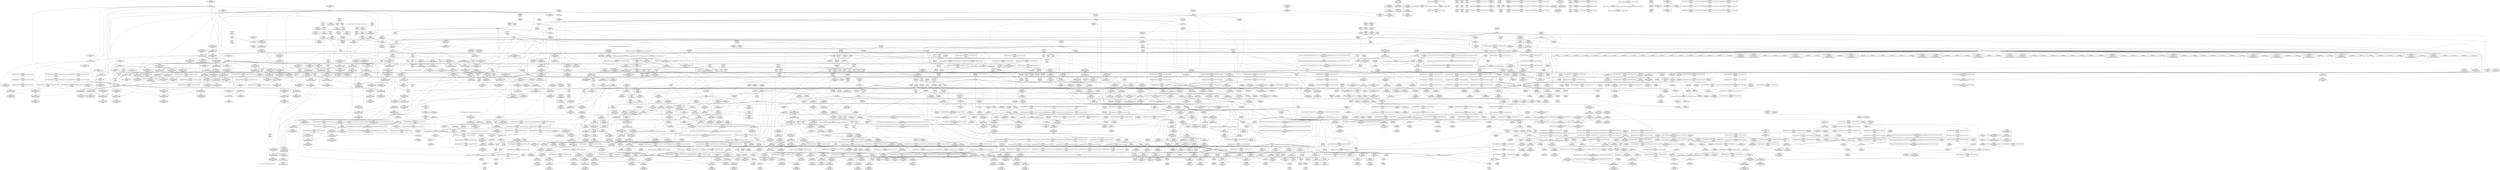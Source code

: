 digraph {
	CE0x4a3cf10 [shape=record,shape=Mrecord,label="{CE0x4a3cf10|i32_-12|*Constant*|*SummSink*}"]
	CE0x4a180c0 [shape=record,shape=Mrecord,label="{CE0x4a180c0|0:_i16,_4:_i32,_:_CMRE_0,2_|*MultipleSource*|security/selinux/hooks.c,5394|security/selinux/hooks.c,5394|security/selinux/hooks.c,5399}"]
	CE0x49fa570 [shape=record,shape=Mrecord,label="{CE0x49fa570|0:_i8,_8:_i32,_24:_%struct.selinux_audit_data*,_:_SCMRE_0,1_|*MultipleSource*|security/selinux/hooks.c, 5386|security/selinux/hooks.c,5396}"]
	CE0x4ae3680 [shape=record,shape=Mrecord,label="{CE0x4ae3680|rcu_read_unlock:tmp20|include/linux/rcupdate.h,933|*SummSource*}"]
	CE0x4a4cc50 [shape=record,shape=Mrecord,label="{CE0x4a4cc50|i64*_getelementptr_inbounds_(_2_x_i64_,_2_x_i64_*___llvm_gcov_ctr109,_i64_0,_i64_1)|*Constant*|*SummSink*}"]
	CE0x49cd270 [shape=record,shape=Mrecord,label="{CE0x49cd270|selinux_sem_alloc_security:sem_perm|security/selinux/hooks.c,5390|*SummSink*}"]
	CE0x4a65040 [shape=record,shape=Mrecord,label="{CE0x4a65040|GLOBAL:rcu_read_lock|*Constant*|*SummSink*}"]
	CE0x49c7df0 [shape=record,shape=Mrecord,label="{CE0x49c7df0|80:_i32,_112:_i8*,_:_CMRE_67,68_}"]
	CE0x4a2f930 [shape=record,shape=Mrecord,label="{CE0x4a2f930|ipc_alloc_security:tmp5|security/selinux/hooks.c,5084|*SummSink*}"]
	CE0x4a99030 [shape=record,shape=Mrecord,label="{CE0x4a99030|i64*_getelementptr_inbounds_(_13_x_i64_,_13_x_i64_*___llvm_gcov_ctr126,_i64_0,_i64_12)|*Constant*}"]
	CE0x4a1f020 [shape=record,shape=Mrecord,label="{CE0x4a1f020|task_sid:real_cred|security/selinux/hooks.c,208|*SummSource*}"]
	CE0x4aee480 [shape=record,shape=Mrecord,label="{CE0x4aee480|__preempt_count_sub:tmp5|./arch/x86/include/asm/preempt.h,77|*SummSink*}"]
	CE0x4a486d0 [shape=record,shape=Mrecord,label="{CE0x4a486d0|current_sid:tmp24|security/selinux/hooks.c,220}"]
	CE0x4a84950 [shape=record,shape=Mrecord,label="{CE0x4a84950|rcu_read_lock:tmp11|include/linux/rcupdate.h,882|*SummSink*}"]
	CE0x4a4efc0 [shape=record,shape=Mrecord,label="{CE0x4a4efc0|ipc_free_security:tmp4|*LoadInst*|security/selinux/hooks.c,5097|*SummSource*}"]
	CE0x4a54af0 [shape=record,shape=Mrecord,label="{CE0x4a54af0|_ret_void,_!dbg_!27717|include/linux/rcupdate.h,240|*SummSource*}"]
	CE0x4a23bb0 [shape=record,shape=Mrecord,label="{CE0x4a23bb0|selinux_sem_alloc_security:tmp16|security/selinux/hooks.c,5402}"]
	CE0x4a7bec0 [shape=record,shape=Mrecord,label="{CE0x4a7bec0|task_sid:call|security/selinux/hooks.c,208}"]
	CE0x4a53c30 [shape=record,shape=Mrecord,label="{CE0x4a53c30|_call_void_mcount()_#3|*SummSource*}"]
	CE0x4a78a90 [shape=record,shape=Mrecord,label="{CE0x4a78a90|task_sid:call3|security/selinux/hooks.c,208}"]
	CE0x4a58310 [shape=record,shape=Mrecord,label="{CE0x4a58310|rcu_read_lock:tmp16|include/linux/rcupdate.h,882|*SummSource*}"]
	CE0x4a8d280 [shape=record,shape=Mrecord,label="{CE0x4a8d280|task_sid:tmp27|security/selinux/hooks.c,208|*SummSink*}"]
	CE0x4a3a8c0 [shape=record,shape=Mrecord,label="{CE0x4a3a8c0|rcu_read_unlock:tmp13|include/linux/rcupdate.h,933|*SummSink*}"]
	CE0x4a2a9c0 [shape=record,shape=Mrecord,label="{CE0x4a2a9c0|rcu_lock_acquire:tmp4|include/linux/rcupdate.h,418}"]
	CE0x4a42cd0 [shape=record,shape=Mrecord,label="{CE0x4a42cd0|i32_77|*Constant*|*SummSource*}"]
	CE0x4a1bf10 [shape=record,shape=Mrecord,label="{CE0x4a1bf10|selinux_sem_alloc_security:tmp13|security/selinux/hooks.c,5401|*SummSource*}"]
	CE0x49fc780 [shape=record,shape=Mrecord,label="{CE0x49fc780|current_sid:tmp15|security/selinux/hooks.c,218|*SummSink*}"]
	CE0x4b07eb0 [shape=record,shape=Mrecord,label="{CE0x4b07eb0|__preempt_count_sub:tmp7|./arch/x86/include/asm/preempt.h,78}"]
	CE0x4ae4410 [shape=record,shape=Mrecord,label="{CE0x4ae4410|rcu_read_unlock:tmp21|include/linux/rcupdate.h,935|*SummSink*}"]
	CE0x49f40b0 [shape=record,shape=Mrecord,label="{CE0x49f40b0|current_sid:bb}"]
	CE0x4a9c470 [shape=record,shape=Mrecord,label="{CE0x4a9c470|_call_void_mcount()_#3|*SummSink*}"]
	CE0x4a31560 [shape=record,shape=Mrecord,label="{CE0x4a31560|current_sid:tmp2|*SummSink*}"]
	CE0x4a6cf30 [shape=record,shape=Mrecord,label="{CE0x4a6cf30|rcu_read_unlock:tmp}"]
	CE0x4a61150 [shape=record,shape=Mrecord,label="{CE0x4a61150|rcu_read_unlock:tmp17|include/linux/rcupdate.h,933}"]
	CE0x49f8da0 [shape=record,shape=Mrecord,label="{CE0x49f8da0|ipc_alloc_security:sid3|security/selinux/hooks.c,5089|*SummSource*}"]
	CE0x40cc0d0 [shape=record,shape=Mrecord,label="{CE0x40cc0d0|80:_i32,_112:_i8*,_:_CMRE_37,38_}"]
	CE0x49f6610 [shape=record,shape=Mrecord,label="{CE0x49f6610|i64*_getelementptr_inbounds_(_2_x_i64_,_2_x_i64_*___llvm_gcov_ctr302,_i64_0,_i64_1)|*Constant*|*SummSource*}"]
	CE0x4a84ee0 [shape=record,shape=Mrecord,label="{CE0x4a84ee0|rcu_read_lock:do.end}"]
	CE0x49e9e70 [shape=record,shape=Mrecord,label="{CE0x49e9e70|i32_1|*Constant*}"]
	CE0x4a39190 [shape=record,shape=Mrecord,label="{CE0x4a39190|i1_true|*Constant*}"]
	CE0x49c4aa0 [shape=record,shape=Mrecord,label="{CE0x49c4aa0|selinux_sem_alloc_security:if.then|*SummSink*}"]
	CE0x4a9cd30 [shape=record,shape=Mrecord,label="{CE0x4a9cd30|rcu_lock_acquire:map|Function::rcu_lock_acquire&Arg::map::|*SummSink*}"]
	CE0x4a65120 [shape=record,shape=Mrecord,label="{CE0x4a65120|rcu_read_lock:entry|*SummSource*}"]
	CE0x4a493c0 [shape=record,shape=Mrecord,label="{CE0x4a493c0|rcu_lock_acquire:__here|*SummSink*}"]
	CE0x4a4ffd0 [shape=record,shape=Mrecord,label="{CE0x4a4ffd0|_call_void_kfree(i8*_%tmp6)_#10,_!dbg_!27718|security/selinux/hooks.c,5099}"]
	CE0x49b9fc0 [shape=record,shape=Mrecord,label="{CE0x49b9fc0|GLOBAL:current_sid.__warned|Global_var:current_sid.__warned}"]
	CE0x4a3dbb0 [shape=record,shape=Mrecord,label="{CE0x4a3dbb0|ipc_alloc_security:tmp12|security/selinux/hooks.c,5093|*SummSink*}"]
	CE0x4b24870 [shape=record,shape=Mrecord,label="{CE0x4b24870|__preempt_count_sub:do.body|*SummSink*}"]
	CE0x4a7ca40 [shape=record,shape=Mrecord,label="{CE0x4a7ca40|GLOBAL:__rcu_read_lock|*Constant*|*SummSource*}"]
	CE0x49e5520 [shape=record,shape=Mrecord,label="{CE0x49e5520|GLOBAL:__llvm_gcov_ctr317|Global_var:__llvm_gcov_ctr317|*SummSource*}"]
	CE0x4ae3de0 [shape=record,shape=Mrecord,label="{CE0x4ae3de0|i64*_getelementptr_inbounds_(_11_x_i64_,_11_x_i64_*___llvm_gcov_ctr132,_i64_0,_i64_10)|*Constant*}"]
	CE0x4a97f20 [shape=record,shape=Mrecord,label="{CE0x4a97f20|i64*_getelementptr_inbounds_(_13_x_i64_,_13_x_i64_*___llvm_gcov_ctr126,_i64_0,_i64_11)|*Constant*}"]
	CE0x4a84020 [shape=record,shape=Mrecord,label="{CE0x4a84020|rcu_read_unlock:tobool|include/linux/rcupdate.h,933}"]
	CE0x4af3e60 [shape=record,shape=Mrecord,label="{CE0x4af3e60|__preempt_count_add:tmp}"]
	CE0x49d6480 [shape=record,shape=Mrecord,label="{CE0x49d6480|selinux_sem_alloc_security:entry}"]
	CE0x49f9bf0 [shape=record,shape=Mrecord,label="{CE0x49f9bf0|current_sid:do.end|*SummSink*}"]
	CE0x4a18870 [shape=record,shape=Mrecord,label="{CE0x4a18870|ipc_alloc_security:tmp1|*SummSource*}"]
	CE0x4a8c750 [shape=record,shape=Mrecord,label="{CE0x4a8c750|task_sid:tmp27|security/selinux/hooks.c,208}"]
	CE0x4adf480 [shape=record,shape=Mrecord,label="{CE0x4adf480|rcu_read_unlock:tmp16|include/linux/rcupdate.h,933|*SummSource*}"]
	CE0x4a60ea0 [shape=record,shape=Mrecord,label="{CE0x4a60ea0|__preempt_count_add:val|Function::__preempt_count_add&Arg::val::|*SummSink*}"]
	CE0x4a1b980 [shape=record,shape=Mrecord,label="{CE0x4a1b980|i64_5|*Constant*|*SummSink*}"]
	CE0x4a55f50 [shape=record,shape=Mrecord,label="{CE0x4a55f50|rcu_read_lock:call3|include/linux/rcupdate.h,882}"]
	CE0x49efaf0 [shape=record,shape=Mrecord,label="{CE0x49efaf0|GLOBAL:__llvm_gcov_ctr125|Global_var:__llvm_gcov_ctr125|*SummSource*}"]
	CE0x4a31d00 [shape=record,shape=Mrecord,label="{CE0x4a31d00|i8*_getelementptr_inbounds_(_25_x_i8_,_25_x_i8_*_.str3,_i32_0,_i32_0)|*Constant*|*SummSink*}"]
	CE0x4a6f1f0 [shape=record,shape=Mrecord,label="{CE0x4a6f1f0|GLOBAL:__llvm_gcov_ctr132|Global_var:__llvm_gcov_ctr132}"]
	CE0x4a5e300 [shape=record,shape=Mrecord,label="{CE0x4a5e300|cred_sid:bb}"]
	CE0x49f21a0 [shape=record,shape=Mrecord,label="{CE0x49f21a0|current_sid:if.then}"]
	CE0x4ae27d0 [shape=record,shape=Mrecord,label="{CE0x4ae27d0|i32_934|*Constant*|*SummSink*}"]
	CE0x49d5580 [shape=record,shape=Mrecord,label="{CE0x49d5580|selinux_sem_alloc_security:entry|*SummSource*}"]
	CE0x4af84f0 [shape=record,shape=Mrecord,label="{CE0x4af84f0|__rcu_read_unlock:do.body|*SummSink*}"]
	CE0x4a99380 [shape=record,shape=Mrecord,label="{CE0x4a99380|rcu_read_lock:tmp10|include/linux/rcupdate.h,882|*SummSource*}"]
	CE0x4a5bc70 [shape=record,shape=Mrecord,label="{CE0x4a5bc70|i32_883|*Constant*}"]
	CE0x49e77e0 [shape=record,shape=Mrecord,label="{CE0x49e77e0|i64*_getelementptr_inbounds_(_6_x_i64_,_6_x_i64_*___llvm_gcov_ctr301,_i64_0,_i64_0)|*Constant*|*SummSource*}"]
	CE0x4a2e2d0 [shape=record,shape=Mrecord,label="{CE0x4a2e2d0|__rcu_read_lock:tmp6|include/linux/rcupdate.h,240|*SummSink*}"]
	CE0x4a329c0 [shape=record,shape=Mrecord,label="{CE0x4a329c0|ipc_alloc_security:if.end|*SummSink*}"]
	CE0x49c3520 [shape=record,shape=Mrecord,label="{CE0x49c3520|i64_2|*Constant*}"]
	CE0x4a40f70 [shape=record,shape=Mrecord,label="{CE0x4a40f70|i32_78|*Constant*|*SummSource*}"]
	CE0x49f0a70 [shape=record,shape=Mrecord,label="{CE0x49f0a70|selinux_sem_alloc_security:tmp20|security/selinux/hooks.c,5406|*SummSource*}"]
	CE0x49f2ee0 [shape=record,shape=Mrecord,label="{CE0x49f2ee0|i64*_getelementptr_inbounds_(_6_x_i64_,_6_x_i64_*___llvm_gcov_ctr301,_i64_0,_i64_3)|*Constant*|*SummSink*}"]
	CE0x4a64fd0 [shape=record,shape=Mrecord,label="{CE0x4a64fd0|GLOBAL:rcu_read_lock|*Constant*|*SummSource*}"]
	CE0x4a32320 [shape=record,shape=Mrecord,label="{CE0x4a32320|i32_218|*Constant*|*SummSource*}"]
	CE0x4b23af0 [shape=record,shape=Mrecord,label="{CE0x4b23af0|i64*_getelementptr_inbounds_(_4_x_i64_,_4_x_i64_*___llvm_gcov_ctr135,_i64_0,_i64_3)|*Constant*|*SummSource*}"]
	CE0x4a9abd0 [shape=record,shape=Mrecord,label="{CE0x4a9abd0|_call_void_rcu_lock_acquire(%struct.lockdep_map*_rcu_lock_map)_#10,_!dbg_!27711|include/linux/rcupdate.h,881}"]
	CE0x4af9fc0 [shape=record,shape=Mrecord,label="{CE0x4af9fc0|__rcu_read_unlock:tmp3|*SummSource*}"]
	CE0x4ae9c60 [shape=record,shape=Mrecord,label="{CE0x4ae9c60|rcu_lock_release:tmp4|include/linux/rcupdate.h,423}"]
	CE0x49f4510 [shape=record,shape=Mrecord,label="{CE0x49f4510|%struct.task_struct*_(%struct.task_struct**)*_asm_movq_%gs:$_1:P_,$0_,_r,im,_dirflag_,_fpsr_,_flags_|*SummSink*}"]
	CE0x49ef890 [shape=record,shape=Mrecord,label="{CE0x49ef890|GLOBAL:__llvm_gcov_ctr125|Global_var:__llvm_gcov_ctr125}"]
	CE0x4a71830 [shape=record,shape=Mrecord,label="{CE0x4a71830|i64*_getelementptr_inbounds_(_6_x_i64_,_6_x_i64_*___llvm_gcov_ctr301,_i64_0,_i64_0)|*Constant*}"]
	CE0x4a92580 [shape=record,shape=Mrecord,label="{CE0x4a92580|task_sid:land.lhs.true2}"]
	CE0x4a9e4f0 [shape=record,shape=Mrecord,label="{CE0x4a9e4f0|i64*_getelementptr_inbounds_(_2_x_i64_,_2_x_i64_*___llvm_gcov_ctr109,_i64_0,_i64_1)|*Constant*}"]
	CE0x4adb150 [shape=record,shape=Mrecord,label="{CE0x4adb150|_call_void___preempt_count_sub(i32_1)_#10,_!dbg_!27715|include/linux/rcupdate.h,244}"]
	CE0x4a5a470 [shape=record,shape=Mrecord,label="{CE0x4a5a470|rcu_read_unlock:tmp8|include/linux/rcupdate.h,933|*SummSink*}"]
	CE0x49d7c00 [shape=record,shape=Mrecord,label="{CE0x49d7c00|current_sid:entry}"]
	CE0x4a976b0 [shape=record,shape=Mrecord,label="{CE0x4a976b0|task_sid:tmp23|security/selinux/hooks.c,208|*SummSource*}"]
	CE0x4a478a0 [shape=record,shape=Mrecord,label="{CE0x4a478a0|current_sid:sid|security/selinux/hooks.c,220}"]
	CE0x4af58c0 [shape=record,shape=Mrecord,label="{CE0x4af58c0|rcu_lock_acquire:indirectgoto|*SummSink*}"]
	CE0x4a63870 [shape=record,shape=Mrecord,label="{CE0x4a63870|rcu_lock_acquire:bb|*SummSink*}"]
	CE0x49c3250 [shape=record,shape=Mrecord,label="{CE0x49c3250|selinux_sem_alloc_security:tobool|security/selinux/hooks.c,5391|*SummSource*}"]
	CE0x4a2f460 [shape=record,shape=Mrecord,label="{CE0x4a2f460|GLOBAL:rcu_lock_map|Global_var:rcu_lock_map}"]
	CE0x4a912c0 [shape=record,shape=Mrecord,label="{CE0x4a912c0|_call_void_rcu_read_lock()_#10,_!dbg_!27712|security/selinux/hooks.c,207}"]
	CE0x4b0cf50 [shape=record,shape=Mrecord,label="{CE0x4b0cf50|i64*_getelementptr_inbounds_(_4_x_i64_,_4_x_i64_*___llvm_gcov_ctr128,_i64_0,_i64_1)|*Constant*|*SummSink*}"]
	CE0x4a79350 [shape=record,shape=Mrecord,label="{CE0x4a79350|task_sid:tmp15|security/selinux/hooks.c,208|*SummSink*}"]
	CE0x49fc310 [shape=record,shape=Mrecord,label="{CE0x49fc310|i64*_getelementptr_inbounds_(_11_x_i64_,_11_x_i64_*___llvm_gcov_ctr125,_i64_0,_i64_8)|*Constant*|*SummSource*}"]
	CE0x49c99f0 [shape=record,shape=Mrecord,label="{CE0x49c99f0|80:_i32,_112:_i8*,_:_CMRE_47,48_}"]
	CE0x4a347b0 [shape=record,shape=Mrecord,label="{CE0x4a347b0|ipc_alloc_security:if.then}"]
	CE0x4adb6e0 [shape=record,shape=Mrecord,label="{CE0x4adb6e0|rcu_read_unlock:tmp14|include/linux/rcupdate.h,933|*SummSink*}"]
	CE0x4a785e0 [shape=record,shape=Mrecord,label="{CE0x4a785e0|task_sid:tmp13|security/selinux/hooks.c,208}"]
	CE0x49ebf90 [shape=record,shape=Mrecord,label="{CE0x49ebf90|get_current:entry|*SummSource*}"]
	CE0x4a572b0 [shape=record,shape=Mrecord,label="{CE0x4a572b0|rcu_read_lock:tmp13|include/linux/rcupdate.h,882}"]
	CE0x4a77f30 [shape=record,shape=Mrecord,label="{CE0x4a77f30|i64*_getelementptr_inbounds_(_11_x_i64_,_11_x_i64_*___llvm_gcov_ctr132,_i64_0,_i64_1)|*Constant*|*SummSource*}"]
	CE0x4a8fdf0 [shape=record,shape=Mrecord,label="{CE0x4a8fdf0|rcu_read_lock:bb|*SummSink*}"]
	CE0x49d3260 [shape=record,shape=Mrecord,label="{CE0x49d3260|GLOBAL:current_task|Global_var:current_task}"]
	CE0x4a81ea0 [shape=record,shape=Mrecord,label="{CE0x4a81ea0|i64*_getelementptr_inbounds_(_2_x_i64_,_2_x_i64_*___llvm_gcov_ctr109,_i64_0,_i64_0)|*Constant*|*SummSource*}"]
	CE0x49f2440 [shape=record,shape=Mrecord,label="{CE0x49f2440|_call_void_mcount()_#3|*SummSource*}"]
	CE0x4a25430 [shape=record,shape=Mrecord,label="{CE0x4a25430|GLOBAL:ipc_free_security|*Constant*|*SummSink*}"]
	CE0x4a37a90 [shape=record,shape=Mrecord,label="{CE0x4a37a90|COLLAPSED:_GCMRE___llvm_gcov_ctr125_internal_global_11_x_i64_zeroinitializer:_elem_0:default:}"]
	CE0x4a8f420 [shape=record,shape=Mrecord,label="{CE0x4a8f420|rcu_read_unlock:entry|*SummSource*}"]
	CE0x4a80810 [shape=record,shape=Mrecord,label="{CE0x4a80810|task_sid:tmp4|*LoadInst*|security/selinux/hooks.c,208|*SummSource*}"]
	CE0x4a57ff0 [shape=record,shape=Mrecord,label="{CE0x4a57ff0|rcu_read_lock:tmp15|include/linux/rcupdate.h,882|*SummSink*}"]
	CE0x4a2e670 [shape=record,shape=Mrecord,label="{CE0x4a2e670|rcu_read_unlock:bb|*SummSource*}"]
	CE0x4a35fc0 [shape=record,shape=Mrecord,label="{CE0x4a35fc0|current_sid:tmp8|security/selinux/hooks.c,218|*SummSink*}"]
	CE0x4ade320 [shape=record,shape=Mrecord,label="{CE0x4ade320|rcu_read_unlock:land.lhs.true2|*SummSink*}"]
	CE0x4a776f0 [shape=record,shape=Mrecord,label="{CE0x4a776f0|cred_sid:security|security/selinux/hooks.c,196|*SummSource*}"]
	CE0x4af3ed0 [shape=record,shape=Mrecord,label="{CE0x4af3ed0|COLLAPSED:_GCMRE___llvm_gcov_ctr129_internal_global_4_x_i64_zeroinitializer:_elem_0:default:}"]
	CE0x4b09ce0 [shape=record,shape=Mrecord,label="{CE0x4b09ce0|i64*_getelementptr_inbounds_(_4_x_i64_,_4_x_i64_*___llvm_gcov_ctr134,_i64_0,_i64_2)|*Constant*|*SummSource*}"]
	CE0x49d7910 [shape=record,shape=Mrecord,label="{CE0x49d7910|i32_10|*Constant*|*SummSource*}"]
	CE0x4a381b0 [shape=record,shape=Mrecord,label="{CE0x4a381b0|current_sid:tmp10|security/selinux/hooks.c,218}"]
	CE0x4a58f80 [shape=record,shape=Mrecord,label="{CE0x4a58f80|rcu_read_lock:tmp17|include/linux/rcupdate.h,882}"]
	CE0x49cb3f0 [shape=record,shape=Mrecord,label="{CE0x49cb3f0|selinux_sem_alloc_security:call1|security/selinux/hooks.c,5390|*SummSink*}"]
	CE0x49df180 [shape=record,shape=Mrecord,label="{CE0x49df180|i8_1|*Constant*|*SummSource*}"]
	CE0x4ade400 [shape=record,shape=Mrecord,label="{CE0x4ade400|i64*_getelementptr_inbounds_(_11_x_i64_,_11_x_i64_*___llvm_gcov_ctr132,_i64_0,_i64_0)|*Constant*}"]
	CE0x4a60cc0 [shape=record,shape=Mrecord,label="{CE0x4a60cc0|_ret_void,_!dbg_!27719|./arch/x86/include/asm/preempt.h,73}"]
	CE0x4a1d240 [shape=record,shape=Mrecord,label="{CE0x4a1d240|avc_has_perm:tsid|Function::avc_has_perm&Arg::tsid::|*SummSource*}"]
	CE0x4a513e0 [shape=record,shape=Mrecord,label="{CE0x4a513e0|ipc_alloc_security:return|*SummSink*}"]
	CE0x4a9aeb0 [shape=record,shape=Mrecord,label="{CE0x4a9aeb0|i64*_getelementptr_inbounds_(_13_x_i64_,_13_x_i64_*___llvm_gcov_ctr126,_i64_0,_i64_1)|*Constant*|*SummSink*}"]
	CE0x4b0abd0 [shape=record,shape=Mrecord,label="{CE0x4b0abd0|i64_ptrtoint_(i8*_blockaddress(_rcu_lock_release,_%__here)_to_i64)|*Constant*|*SummSource*}"]
	CE0x4a3c510 [shape=record,shape=Mrecord,label="{CE0x4a3c510|rcu_read_unlock:if.then|*SummSource*}"]
	CE0x4a4a770 [shape=record,shape=Mrecord,label="{CE0x4a4a770|%struct.lockdep_map*_null|*Constant*|*SummSource*}"]
	CE0x49d4d10 [shape=record,shape=Mrecord,label="{CE0x49d4d10|selinux_sem_alloc_security:call|security/selinux/hooks.c,5387|*SummSource*}"]
	CE0x49ba3f0 [shape=record,shape=Mrecord,label="{CE0x49ba3f0|GLOBAL:get_current|*Constant*}"]
	CE0x4a54dc0 [shape=record,shape=Mrecord,label="{CE0x4a54dc0|ipc_alloc_security:bb}"]
	CE0x4a42bf0 [shape=record,shape=Mrecord,label="{CE0x4a42bf0|i32_77|*Constant*|*SummSink*}"]
	CE0x49fc060 [shape=record,shape=Mrecord,label="{CE0x49fc060|selinux_sem_alloc_security:tmp9|security/selinux/hooks.c,5394|*SummSource*}"]
	CE0x4ae5df0 [shape=record,shape=Mrecord,label="{CE0x4ae5df0|rcu_lock_release:entry|*SummSource*}"]
	CE0x4a1c590 [shape=record,shape=Mrecord,label="{CE0x4a1c590|selinux_sem_alloc_security:tmp14|security/selinux/hooks.c,5401|*SummSource*}"]
	CE0x4a8f770 [shape=record,shape=Mrecord,label="{CE0x4a8f770|_ret_void,_!dbg_!27735|include/linux/rcupdate.h,938}"]
	CE0x4a9d440 [shape=record,shape=Mrecord,label="{CE0x4a9d440|i64*_getelementptr_inbounds_(_2_x_i64_,_2_x_i64_*___llvm_gcov_ctr131,_i64_0,_i64_0)|*Constant*|*SummSource*}"]
	CE0x49ba120 [shape=record,shape=Mrecord,label="{CE0x49ba120|_ret_i32_%tmp24,_!dbg_!27742|security/selinux/hooks.c,220|*SummSource*}"]
	CE0x4b467a0 [shape=record,shape=Mrecord,label="{CE0x4b467a0|i64*_getelementptr_inbounds_(_4_x_i64_,_4_x_i64_*___llvm_gcov_ctr135,_i64_0,_i64_1)|*Constant*|*SummSource*}"]
	CE0x49f1c40 [shape=record,shape=Mrecord,label="{CE0x49f1c40|_ret_i32_%retval.0,_!dbg_!27746|security/selinux/hooks.c,5406|*SummSink*}"]
	CE0x4a498b0 [shape=record,shape=Mrecord,label="{CE0x4a498b0|i64*_getelementptr_inbounds_(_4_x_i64_,_4_x_i64_*___llvm_gcov_ctr134,_i64_0,_i64_3)|*Constant*|*SummSource*}"]
	CE0x4a2aaa0 [shape=record,shape=Mrecord,label="{CE0x4a2aaa0|rcu_lock_acquire:tmp4|include/linux/rcupdate.h,418|*SummSink*}"]
	CE0x4af03f0 [shape=record,shape=Mrecord,label="{CE0x4af03f0|i8*_undef|*Constant*}"]
	CE0x49d45b0 [shape=record,shape=Mrecord,label="{CE0x49d45b0|i16_25|*Constant*|*SummSink*}"]
	CE0x4af9960 [shape=record,shape=Mrecord,label="{CE0x4af9960|__preempt_count_sub:sub|./arch/x86/include/asm/preempt.h,77|*SummSource*}"]
	CE0x4b3d8a0 [shape=record,shape=Mrecord,label="{CE0x4b3d8a0|i64_1|*Constant*}"]
	CE0x49dca80 [shape=record,shape=Mrecord,label="{CE0x49dca80|80:_i32,_112:_i8*,_:_CMRE_52,53_}"]
	CE0x4a52d80 [shape=record,shape=Mrecord,label="{CE0x4a52d80|_call_void_mcount()_#3|*SummSource*}"]
	CE0x4b37cc0 [shape=record,shape=Mrecord,label="{CE0x4b37cc0|i64*_getelementptr_inbounds_(_4_x_i64_,_4_x_i64_*___llvm_gcov_ctr135,_i64_0,_i64_2)|*Constant*|*SummSource*}"]
	CE0x4a8b7e0 [shape=record,shape=Mrecord,label="{CE0x4a8b7e0|i64*_getelementptr_inbounds_(_2_x_i64_,_2_x_i64_*___llvm_gcov_ctr131,_i64_0,_i64_1)|*Constant*|*SummSource*}"]
	CE0x4b01030 [shape=record,shape=Mrecord,label="{CE0x4b01030|i64*_getelementptr_inbounds_(_4_x_i64_,_4_x_i64_*___llvm_gcov_ctr134,_i64_0,_i64_3)|*Constant*|*SummSink*}"]
	CE0x49c8050 [shape=record,shape=Mrecord,label="{CE0x49c8050|80:_i32,_112:_i8*,_:_CMRE_69,70_}"]
	CE0x4a9a120 [shape=record,shape=Mrecord,label="{CE0x4a9a120|rcu_read_lock:tobool|include/linux/rcupdate.h,882|*SummSink*}"]
	CE0x4a2b2c0 [shape=record,shape=Mrecord,label="{CE0x4a2b2c0|rcu_lock_acquire:tmp5|include/linux/rcupdate.h,418|*SummSource*}"]
	CE0x4a3b8e0 [shape=record,shape=Mrecord,label="{CE0x4a3b8e0|_call_void_asm_sideeffect_,_memory_,_dirflag_,_fpsr_,_flags_()_#3,_!dbg_!27714,_!srcloc_!27715|include/linux/rcupdate.h,239}"]
	CE0x4a4e2f0 [shape=record,shape=Mrecord,label="{CE0x4a4e2f0|i64*_getelementptr_inbounds_(_2_x_i64_,_2_x_i64_*___llvm_gcov_ctr98,_i64_0,_i64_0)|*Constant*|*SummSource*}"]
	CE0x4a320d0 [shape=record,shape=Mrecord,label="{CE0x4a320d0|i32_218|*Constant*}"]
	CE0x4aeb1b0 [shape=record,shape=Mrecord,label="{CE0x4aeb1b0|GLOBAL:lock_release|*Constant*|*SummSource*}"]
	CE0x49defb0 [shape=record,shape=Mrecord,label="{CE0x49defb0|i8_1|*Constant*}"]
	CE0x49ddac0 [shape=record,shape=Mrecord,label="{CE0x49ddac0|80:_i32,_112:_i8*,_:_CMRE_55,56_}"]
	CE0x4a20e80 [shape=record,shape=Mrecord,label="{CE0x4a20e80|selinux_sem_alloc_security:tmp15|security/selinux/hooks.c,5401|*SummSink*}"]
	CE0x4a43ce0 [shape=record,shape=Mrecord,label="{CE0x4a43ce0|task_sid:do.end6|*SummSource*}"]
	CE0x4af0e10 [shape=record,shape=Mrecord,label="{CE0x4af0e10|rcu_lock_acquire:indirectgoto}"]
	CE0x4a742b0 [shape=record,shape=Mrecord,label="{CE0x4a742b0|i8*_getelementptr_inbounds_(_41_x_i8_,_41_x_i8_*_.str44,_i32_0,_i32_0)|*Constant*}"]
	CE0x49fd860 [shape=record,shape=Mrecord,label="{CE0x49fd860|current_sid:tmp19|security/selinux/hooks.c,218|*SummSource*}"]
	CE0x4a9e060 [shape=record,shape=Mrecord,label="{CE0x4a9e060|__rcu_read_lock:tmp|*SummSource*}"]
	CE0x4a79830 [shape=record,shape=Mrecord,label="{CE0x4a79830|task_sid:tmp16|security/selinux/hooks.c,208|*SummSink*}"]
	CE0x4a82f10 [shape=record,shape=Mrecord,label="{CE0x4a82f10|cred_sid:sid|security/selinux/hooks.c,197|*SummSource*}"]
	CE0x4a7fe40 [shape=record,shape=Mrecord,label="{CE0x4a7fe40|task_sid:tmp13|security/selinux/hooks.c,208|*SummSink*}"]
	CE0x4af0b90 [shape=record,shape=Mrecord,label="{CE0x4af0b90|rcu_lock_release:indirectgoto}"]
	CE0x4a1a240 [shape=record,shape=Mrecord,label="{CE0x4a1a240|selinux_sem_alloc_security:tmp11|security/selinux/hooks.c,5399|*SummSink*}"]
	CE0x49f9d00 [shape=record,shape=Mrecord,label="{CE0x49f9d00|i64*_getelementptr_inbounds_(_11_x_i64_,_11_x_i64_*___llvm_gcov_ctr125,_i64_0,_i64_0)|*Constant*}"]
	CE0x4a82a00 [shape=record,shape=Mrecord,label="{CE0x4a82a00|rcu_lock_acquire:entry}"]
	CE0x4b10590 [shape=record,shape=Mrecord,label="{CE0x4b10590|__rcu_read_unlock:tmp1}"]
	CE0x49d4220 [shape=record,shape=Mrecord,label="{CE0x49d4220|selinux_sem_alloc_security:tmp|*SummSink*}"]
	CE0x4a47720 [shape=record,shape=Mrecord,label="{CE0x4a47720|i32_1|*Constant*}"]
	CE0x4a2f110 [shape=record,shape=Mrecord,label="{CE0x4a2f110|GLOBAL:__llvm_gcov_ctr301|Global_var:__llvm_gcov_ctr301}"]
	CE0x4ae7a10 [shape=record,shape=Mrecord,label="{CE0x4ae7a10|GLOBAL:__rcu_read_unlock|*Constant*|*SummSink*}"]
	CE0x49f9620 [shape=record,shape=Mrecord,label="{CE0x49f9620|i32_10|*Constant*}"]
	CE0x4a70110 [shape=record,shape=Mrecord,label="{CE0x4a70110|__rcu_read_lock:tmp4|include/linux/rcupdate.h,239}"]
	CE0x4a86a40 [shape=record,shape=Mrecord,label="{CE0x4a86a40|i64_5|*Constant*}"]
	CE0x4a46400 [shape=record,shape=Mrecord,label="{CE0x4a46400|i32_22|*Constant*|*SummSink*}"]
	CE0x4a79100 [shape=record,shape=Mrecord,label="{CE0x4a79100|rcu_read_lock:tmp8|include/linux/rcupdate.h,882|*SummSink*}"]
	CE0x4a780f0 [shape=record,shape=Mrecord,label="{CE0x4a780f0|i64*_getelementptr_inbounds_(_11_x_i64_,_11_x_i64_*___llvm_gcov_ctr132,_i64_0,_i64_1)|*Constant*|*SummSink*}"]
	CE0x49fd2b0 [shape=record,shape=Mrecord,label="{CE0x49fd2b0|current_sid:tmp18|security/selinux/hooks.c,218|*SummSink*}"]
	CE0x4af6520 [shape=record,shape=Mrecord,label="{CE0x4af6520|i64*_getelementptr_inbounds_(_4_x_i64_,_4_x_i64_*___llvm_gcov_ctr135,_i64_0,_i64_0)|*Constant*}"]
	CE0x4a55ab0 [shape=record,shape=Mrecord,label="{CE0x4a55ab0|rcu_read_lock:tmp12|include/linux/rcupdate.h,882}"]
	CE0x4ae2510 [shape=record,shape=Mrecord,label="{CE0x4ae2510|i32_934|*Constant*|*SummSource*}"]
	CE0x49fc6a0 [shape=record,shape=Mrecord,label="{CE0x49fc6a0|current_sid:tmp15|security/selinux/hooks.c,218}"]
	CE0x4a7a7e0 [shape=record,shape=Mrecord,label="{CE0x4a7a7e0|task_sid:tmp11|security/selinux/hooks.c,208|*SummSink*}"]
	CE0x4b2a1c0 [shape=record,shape=Mrecord,label="{CE0x4b2a1c0|__rcu_read_unlock:tmp7|include/linux/rcupdate.h,245}"]
	CE0x4a6f900 [shape=record,shape=Mrecord,label="{CE0x4a6f900|i64*_getelementptr_inbounds_(_4_x_i64_,_4_x_i64_*___llvm_gcov_ctr130,_i64_0,_i64_2)|*Constant*}"]
	CE0x4a31480 [shape=record,shape=Mrecord,label="{CE0x4a31480|current_sid:tmp2}"]
	CE0x4a8d810 [shape=record,shape=Mrecord,label="{CE0x4a8d810|task_sid:call7|security/selinux/hooks.c,208|*SummSink*}"]
	CE0x4a56e10 [shape=record,shape=Mrecord,label="{CE0x4a56e10|i64*_getelementptr_inbounds_(_11_x_i64_,_11_x_i64_*___llvm_gcov_ctr132,_i64_0,_i64_8)|*Constant*|*SummSink*}"]
	CE0x49ecdd0 [shape=record,shape=Mrecord,label="{CE0x49ecdd0|80:_i32,_112:_i8*,_:_CMRE_80,84_|*MultipleSource*|security/selinux/hooks.c,5390|Function::selinux_sem_alloc_security&Arg::sma::}"]
	CE0x49c9d20 [shape=record,shape=Mrecord,label="{CE0x49c9d20|ipc_free_security:tmp6|security/selinux/hooks.c,5099|*SummSource*}"]
	CE0x49cc330 [shape=record,shape=Mrecord,label="{CE0x49cc330|GLOBAL:kmalloc|*Constant*|*SummSource*}"]
	CE0x4adb020 [shape=record,shape=Mrecord,label="{CE0x4adb020|_call_void_asm_sideeffect_,_memory_,_dirflag_,_fpsr_,_flags_()_#3,_!dbg_!27711,_!srcloc_!27714|include/linux/rcupdate.h,244|*SummSink*}"]
	CE0x4a35440 [shape=record,shape=Mrecord,label="{CE0x4a35440|kmalloc:entry|*SummSource*}"]
	CE0x4b0dc00 [shape=record,shape=Mrecord,label="{CE0x4b0dc00|__rcu_read_lock:tmp2}"]
	CE0x49d5090 [shape=record,shape=Mrecord,label="{CE0x49d5090|selinux_sem_alloc_security:call2|security/selinux/hooks.c,5390}"]
	CE0x49e71d0 [shape=record,shape=Mrecord,label="{CE0x49e71d0|i32_0|*Constant*|*SummSink*}"]
	CE0x4a46fd0 [shape=record,shape=Mrecord,label="{CE0x4a46fd0|current_sid:tmp22|security/selinux/hooks.c,218|*SummSink*}"]
	CE0x4a1e3e0 [shape=record,shape=Mrecord,label="{CE0x4a1e3e0|selinux_sem_alloc_security:ipc_id|security/selinux/hooks.c,5397|*SummSource*}"]
	CE0x4a53700 [shape=record,shape=Mrecord,label="{CE0x4a53700|_call_void_mcount()_#3|*SummSink*}"]
	CE0x49e2f80 [shape=record,shape=Mrecord,label="{CE0x49e2f80|selinux_sem_alloc_security:ad|security/selinux/hooks.c, 5386}"]
	CE0x4b0be90 [shape=record,shape=Mrecord,label="{CE0x4b0be90|rcu_lock_release:tmp7|*SummSource*}"]
	CE0x4a74f20 [shape=record,shape=Mrecord,label="{CE0x4a74f20|task_sid:land.lhs.true2|*SummSource*}"]
	CE0x4a5e370 [shape=record,shape=Mrecord,label="{CE0x4a5e370|cred_sid:bb|*SummSource*}"]
	CE0x49f3e70 [shape=record,shape=Mrecord,label="{CE0x49f3e70|kzalloc:tmp3|*SummSource*}"]
	CE0x4a62060 [shape=record,shape=Mrecord,label="{CE0x4a62060|_ret_void,_!dbg_!27719|./arch/x86/include/asm/preempt.h,73|*SummSink*}"]
	CE0x4a1d1a0 [shape=record,shape=Mrecord,label="{CE0x4a1d1a0|avc_has_perm:tsid|Function::avc_has_perm&Arg::tsid::}"]
	CE0x4a75930 [shape=record,shape=Mrecord,label="{CE0x4a75930|i8_1|*Constant*}"]
	CE0x49f4250 [shape=record,shape=Mrecord,label="{CE0x49f4250|current_sid:bb|*SummSink*}"]
	CE0x4a61a20 [shape=record,shape=Mrecord,label="{CE0x4a61a20|rcu_read_lock:tmp6|include/linux/rcupdate.h,882|*SummSink*}"]
	CE0x49e7690 [shape=record,shape=Mrecord,label="{CE0x49e7690|ipc_alloc_security:if.end|*SummSource*}"]
	CE0x49f6040 [shape=record,shape=Mrecord,label="{CE0x49f6040|ipc_alloc_security:tmp3|security/selinux/hooks.c,5084|*SummSource*}"]
	CE0x4ae2d00 [shape=record,shape=Mrecord,label="{CE0x4ae2d00|i8*_getelementptr_inbounds_(_44_x_i8_,_44_x_i8_*_.str47,_i32_0,_i32_0)|*Constant*|*SummSource*}"]
	CE0x4a44000 [shape=record,shape=Mrecord,label="{CE0x4a44000|ipc_free_security:tmp5|security/selinux/hooks.c,5097}"]
	CE0x4b238e0 [shape=record,shape=Mrecord,label="{CE0x4b238e0|GLOBAL:__preempt_count|Global_var:__preempt_count}"]
	CE0x4a88ef0 [shape=record,shape=Mrecord,label="{CE0x4a88ef0|i32_0|*Constant*}"]
	CE0x49d5ec0 [shape=record,shape=Mrecord,label="{CE0x49d5ec0|get_current:tmp1}"]
	CE0x4a55c60 [shape=record,shape=Mrecord,label="{CE0x4a55c60|rcu_read_lock:tmp12|include/linux/rcupdate.h,882|*SummSource*}"]
	CE0x49e1590 [shape=record,shape=Mrecord,label="{CE0x49e1590|rcu_read_unlock:call3|include/linux/rcupdate.h,933}"]
	CE0x49e1130 [shape=record,shape=Mrecord,label="{CE0x49e1130|rcu_lock_acquire:tmp3}"]
	CE0x49d0730 [shape=record,shape=Mrecord,label="{CE0x49d0730|80:_i32,_112:_i8*,_:_CMRE_14,15_}"]
	CE0x4ae47a0 [shape=record,shape=Mrecord,label="{CE0x4ae47a0|rcu_read_unlock:tmp22|include/linux/rcupdate.h,935|*SummSource*}"]
	CE0x49d78a0 [shape=record,shape=Mrecord,label="{CE0x49d78a0|i32_10|*Constant*}"]
	CE0x49cfbc0 [shape=record,shape=Mrecord,label="{CE0x49cfbc0|ipc_alloc_security:call|security/selinux/hooks.c,5083}"]
	CE0x4a77d10 [shape=record,shape=Mrecord,label="{CE0x4a77d10|rcu_read_lock:tmp4|include/linux/rcupdate.h,882|*SummSource*}"]
	CE0x49eb450 [shape=record,shape=Mrecord,label="{CE0x49eb450|selinux_sem_alloc_security:sem_perm3|security/selinux/hooks.c,5394|*SummSource*}"]
	CE0x4a38bc0 [shape=record,shape=Mrecord,label="{CE0x4a38bc0|current_sid:tmp13|security/selinux/hooks.c,218|*SummSource*}"]
	CE0x4af79e0 [shape=record,shape=Mrecord,label="{CE0x4af79e0|__preempt_count_sub:tmp5|./arch/x86/include/asm/preempt.h,77}"]
	CE0x4a34160 [shape=record,shape=Mrecord,label="{CE0x4a34160|ipc_free_security:tmp|*SummSource*}"]
	CE0x4a7c6e0 [shape=record,shape=Mrecord,label="{CE0x4a7c6e0|_call_void_mcount()_#3}"]
	CE0x4a304b0 [shape=record,shape=Mrecord,label="{CE0x4a304b0|current_sid:tmp14|security/selinux/hooks.c,218|*SummSource*}"]
	CE0x4a45260 [shape=record,shape=Mrecord,label="{CE0x4a45260|i64*_getelementptr_inbounds_(_2_x_i64_,_2_x_i64_*___llvm_gcov_ctr98,_i64_0,_i64_0)|*Constant*}"]
	CE0x49ed7e0 [shape=record,shape=Mrecord,label="{CE0x49ed7e0|80:_i32,_112:_i8*,_:_CMRE_3,4_}"]
	CE0x4a70bd0 [shape=record,shape=Mrecord,label="{CE0x4a70bd0|ipc_alloc_security:tmp10|security/selinux/hooks.c,5087}"]
	CE0x49cf280 [shape=record,shape=Mrecord,label="{CE0x49cf280|current_sid:tmp6|security/selinux/hooks.c,218|*SummSource*}"]
	CE0x4a847d0 [shape=record,shape=Mrecord,label="{CE0x4a847d0|rcu_read_lock:tmp11|include/linux/rcupdate.h,882|*SummSource*}"]
	CE0x49d5f30 [shape=record,shape=Mrecord,label="{CE0x49d5f30|get_current:tmp1|*SummSource*}"]
	CE0x4a9bdc0 [shape=record,shape=Mrecord,label="{CE0x4a9bdc0|__rcu_read_lock:tmp6|include/linux/rcupdate.h,240}"]
	CE0x4a9f200 [shape=record,shape=Mrecord,label="{CE0x4a9f200|get_current:tmp3}"]
	CE0x49fd130 [shape=record,shape=Mrecord,label="{CE0x49fd130|current_sid:tmp18|security/selinux/hooks.c,218|*SummSource*}"]
	CE0x4a394b0 [shape=record,shape=Mrecord,label="{CE0x4a394b0|i1_true|*Constant*|*SummSink*}"]
	CE0x49d3460 [shape=record,shape=Mrecord,label="{CE0x49d3460|i64*_getelementptr_inbounds_(_9_x_i64_,_9_x_i64_*___llvm_gcov_ctr317,_i64_0,_i64_0)|*Constant*|*SummSink*}"]
	CE0x49f94b0 [shape=record,shape=Mrecord,label="{CE0x49f94b0|ipc_alloc_security:tmp11|security/selinux/hooks.c,5090|*SummSink*}"]
	CE0x4a4a510 [shape=record,shape=Mrecord,label="{CE0x4a4a510|i32_2|*Constant*|*SummSink*}"]
	CE0x49d8a10 [shape=record,shape=Mrecord,label="{CE0x49d8a10|selinux_sem_alloc_security:tmp2|security/selinux/hooks.c,5391|*SummSource*}"]
	CE0x49f92a0 [shape=record,shape=Mrecord,label="{CE0x49f92a0|ipc_alloc_security:sid3|security/selinux/hooks.c,5089|*SummSink*}"]
	CE0x4a8e380 [shape=record,shape=Mrecord,label="{CE0x4a8e380|cred_sid:cred|Function::cred_sid&Arg::cred::|*SummSink*}"]
	CE0x4aefb80 [shape=record,shape=Mrecord,label="{CE0x4aefb80|rcu_lock_acquire:tmp6}"]
	CE0x4aefa60 [shape=record,shape=Mrecord,label="{CE0x4aefa60|i64*_getelementptr_inbounds_(_4_x_i64_,_4_x_i64_*___llvm_gcov_ctr130,_i64_0,_i64_3)|*Constant*|*SummSource*}"]
	CE0x4ae9870 [shape=record,shape=Mrecord,label="{CE0x4ae9870|rcu_lock_acquire:tmp|*SummSource*}"]
	CE0x4aefe30 [shape=record,shape=Mrecord,label="{CE0x4aefe30|rcu_lock_acquire:tmp6|*SummSource*}"]
	CE0x4a765c0 [shape=record,shape=Mrecord,label="{CE0x4a765c0|i64_5|*Constant*}"]
	CE0x49d4f60 [shape=record,shape=Mrecord,label="{CE0x49d4f60|80:_i32,_112:_i8*,_:_CMRE_71,72_}"]
	CE0x49eb990 [shape=record,shape=Mrecord,label="{CE0x49eb990|current_sid:tmp11|security/selinux/hooks.c,218|*SummSink*}"]
	CE0x4a34940 [shape=record,shape=Mrecord,label="{CE0x4a34940|ipc_alloc_security:if.then|*SummSink*}"]
	CE0x4a62390 [shape=record,shape=Mrecord,label="{CE0x4a62390|rcu_read_unlock:do.end|*SummSink*}"]
	CE0x49d66e0 [shape=record,shape=Mrecord,label="{CE0x49d66e0|selinux_sem_alloc_security:bb|*SummSource*}"]
	CE0x4a800d0 [shape=record,shape=Mrecord,label="{CE0x4a800d0|GLOBAL:__kmalloc|*Constant*}"]
	CE0x49e4ee0 [shape=record,shape=Mrecord,label="{CE0x49e4ee0|GLOBAL:ipc_alloc_security|*Constant*|*SummSource*}"]
	CE0x4a311f0 [shape=record,shape=Mrecord,label="{CE0x4a311f0|kzalloc:flags|Function::kzalloc&Arg::flags::}"]
	CE0x49d6a90 [shape=record,shape=Mrecord,label="{CE0x49d6a90|selinux_sem_alloc_security:return|*SummSource*}"]
	CE0x4ada9e0 [shape=record,shape=Mrecord,label="{CE0x4ada9e0|rcu_read_unlock:tmp12|include/linux/rcupdate.h,933}"]
	CE0x4a18480 [shape=record,shape=Mrecord,label="{CE0x4a18480|kzalloc:or|include/linux/slab.h,578}"]
	CE0x4a88070 [shape=record,shape=Mrecord,label="{CE0x4a88070|rcu_read_lock:do.body|*SummSink*}"]
	CE0x4a7d1b0 [shape=record,shape=Mrecord,label="{CE0x4a7d1b0|cred_sid:tmp2|*SummSink*}"]
	CE0x49c9b20 [shape=record,shape=Mrecord,label="{CE0x49c9b20|80:_i32,_112:_i8*,_:_CMRE_48,49_}"]
	CE0x49d1a40 [shape=record,shape=Mrecord,label="{CE0x49d1a40|80:_i32,_112:_i8*,_:_CMRE_26,27_}"]
	CE0x4a82510 [shape=record,shape=Mrecord,label="{CE0x4a82510|cred_sid:tmp5|security/selinux/hooks.c,196|*SummSink*}"]
	CE0x49ddd20 [shape=record,shape=Mrecord,label="{CE0x49ddd20|80:_i32,_112:_i8*,_:_CMRE_54,55_}"]
	CE0x4a77a00 [shape=record,shape=Mrecord,label="{CE0x4a77a00|rcu_read_lock:tmp4|include/linux/rcupdate.h,882}"]
	CE0x4a7c920 [shape=record,shape=Mrecord,label="{CE0x4a7c920|__rcu_read_lock:entry}"]
	CE0x4aea750 [shape=record,shape=Mrecord,label="{CE0x4aea750|rcu_lock_release:tmp5|include/linux/rcupdate.h,423|*SummSource*}"]
	CE0x4a2f2b0 [shape=record,shape=Mrecord,label="{CE0x4a2f2b0|GLOBAL:__llvm_gcov_ctr301|Global_var:__llvm_gcov_ctr301|*SummSink*}"]
	CE0x49e4d30 [shape=record,shape=Mrecord,label="{CE0x49e4d30|selinux_sem_alloc_security:call2|security/selinux/hooks.c,5390|*SummSink*}"]
	CE0x4a80b20 [shape=record,shape=Mrecord,label="{CE0x4a80b20|rcu_read_lock:land.lhs.true2|*SummSource*}"]
	CE0x4a9b520 [shape=record,shape=Mrecord,label="{CE0x4a9b520|rcu_lock_acquire:entry|*SummSource*}"]
	CE0x4b00310 [shape=record,shape=Mrecord,label="{CE0x4b00310|__preempt_count_add:tmp5|./arch/x86/include/asm/preempt.h,72|*SummSource*}"]
	CE0x4a5fcc0 [shape=record,shape=Mrecord,label="{CE0x4a5fcc0|_call_void_mcount()_#3|*SummSink*}"]
	CE0x4a42f30 [shape=record,shape=Mrecord,label="{CE0x4a42f30|kmalloc:call|include/linux/slab.h,429}"]
	CE0x4b01ee0 [shape=record,shape=Mrecord,label="{CE0x4b01ee0|_ret_void,_!dbg_!27720|./arch/x86/include/asm/preempt.h,78|*SummSink*}"]
	CE0x49fac20 [shape=record,shape=Mrecord,label="{CE0x49fac20|selinux_sem_alloc_security:tmp8|security/selinux/hooks.c,5394}"]
	CE0x4a6c530 [shape=record,shape=Mrecord,label="{CE0x4a6c530|rcu_read_unlock:call|include/linux/rcupdate.h,933|*SummSink*}"]
	CE0x4a1ac20 [shape=record,shape=Mrecord,label="{CE0x4a1ac20|selinux_sem_alloc_security:sid5|security/selinux/hooks.c,5399|*SummSink*}"]
	CE0x4b15e50 [shape=record,shape=Mrecord,label="{CE0x4b15e50|GLOBAL:__preempt_count|Global_var:__preempt_count}"]
	CE0x4a8cba0 [shape=record,shape=Mrecord,label="{CE0x4a8cba0|task_sid:tmp26|security/selinux/hooks.c,208|*SummSource*}"]
	CE0x4a6f7f0 [shape=record,shape=Mrecord,label="{CE0x4a6f7f0|_call_void_mcount()_#3|*SummSink*}"]
	CE0x4a47b60 [shape=record,shape=Mrecord,label="{CE0x4a47b60|current_sid:sid|security/selinux/hooks.c,220|*SummSink*}"]
	CE0x4a1aab0 [shape=record,shape=Mrecord,label="{CE0x4a1aab0|selinux_sem_alloc_security:sid5|security/selinux/hooks.c,5399|*SummSource*}"]
	CE0x49dbe20 [shape=record,shape=Mrecord,label="{CE0x49dbe20|80:_i32,_112:_i8*,_:_CMRE_8,9_}"]
	CE0x4af06d0 [shape=record,shape=Mrecord,label="{CE0x4af06d0|i8*_undef|*Constant*|*SummSink*}"]
	CE0x49ee850 [shape=record,shape=Mrecord,label="{CE0x49ee850|i64_3|*Constant*|*SummSource*}"]
	CE0x4a18d80 [shape=record,shape=Mrecord,label="{CE0x4a18d80|i32_(i32,_i32,_i16,_i32,_%struct.common_audit_data*)*_bitcast_(i32_(i32,_i32,_i16,_i32,_%struct.common_audit_data.495*)*_avc_has_perm_to_i32_(i32,_i32,_i16,_i32,_%struct.common_audit_data*)*)|*Constant*}"]
	CE0x4a1c750 [shape=record,shape=Mrecord,label="{CE0x4a1c750|selinux_sem_alloc_security:tmp14|security/selinux/hooks.c,5401|*SummSink*}"]
	CE0x4a8fd80 [shape=record,shape=Mrecord,label="{CE0x4a8fd80|rcu_read_lock:bb|*SummSource*}"]
	CE0x4a9b7d0 [shape=record,shape=Mrecord,label="{CE0x4a9b7d0|rcu_read_unlock:tmp6|include/linux/rcupdate.h,933}"]
	CE0x4b0ff00 [shape=record,shape=Mrecord,label="{CE0x4b0ff00|__rcu_read_unlock:do.end}"]
	CE0x4a43b00 [shape=record,shape=Mrecord,label="{CE0x4a43b00|task_sid:do.end|*SummSink*}"]
	CE0x49ca2c0 [shape=record,shape=Mrecord,label="{CE0x49ca2c0|80:_i32,_112:_i8*,_:_CMRE_12,13_}"]
	CE0x4a3c010 [shape=record,shape=Mrecord,label="{CE0x4a3c010|rcu_read_unlock:tmp9|include/linux/rcupdate.h,933|*SummSink*}"]
	CE0x4a461f0 [shape=record,shape=Mrecord,label="{CE0x4a461f0|i32_22|*Constant*|*SummSource*}"]
	CE0x4a36f90 [shape=record,shape=Mrecord,label="{CE0x4a36f90|kmalloc:tmp}"]
	CE0x4a78d80 [shape=record,shape=Mrecord,label="{CE0x4a78d80|rcu_read_lock:tmp8|include/linux/rcupdate.h,882|*SummSource*}"]
	CE0x49cadd0 [shape=record,shape=Mrecord,label="{CE0x49cadd0|i64*_getelementptr_inbounds_(_2_x_i64_,_2_x_i64_*___llvm_gcov_ctr98,_i64_0,_i64_1)|*Constant*|*SummSink*}"]
	CE0x4af8700 [shape=record,shape=Mrecord,label="{CE0x4af8700|i64*_getelementptr_inbounds_(_4_x_i64_,_4_x_i64_*___llvm_gcov_ctr134,_i64_0,_i64_0)|*Constant*}"]
	CE0x4a63450 [shape=record,shape=Mrecord,label="{CE0x4a63450|GLOBAL:lock_acquire|*Constant*}"]
	CE0x4a600c0 [shape=record,shape=Mrecord,label="{CE0x4a600c0|rcu_read_unlock:if.end|*SummSink*}"]
	CE0x49c4690 [shape=record,shape=Mrecord,label="{CE0x49c4690|selinux_sem_alloc_security:tmp1}"]
	CE0x4a21f50 [shape=record,shape=Mrecord,label="{CE0x4a21f50|selinux_sem_alloc_security:tmp18|security/selinux/hooks.c,5405}"]
	CE0x49b8580 [shape=record,shape=Mrecord,label="{CE0x49b8580|current_sid:tobool|security/selinux/hooks.c,218|*SummSource*}"]
	CE0x4a983c0 [shape=record,shape=Mrecord,label="{CE0x4a983c0|i64*_getelementptr_inbounds_(_13_x_i64_,_13_x_i64_*___llvm_gcov_ctr126,_i64_0,_i64_11)|*Constant*|*SummSink*}"]
	CE0x4a7cde0 [shape=record,shape=Mrecord,label="{CE0x4a7cde0|task_sid:call|security/selinux/hooks.c,208|*SummSink*}"]
	CE0x49dc680 [shape=record,shape=Mrecord,label="{CE0x49dc680|80:_i32,_112:_i8*,_:_CMRE_112,120_|*MultipleSource*|security/selinux/hooks.c,5390|Function::selinux_sem_alloc_security&Arg::sma::}"]
	CE0x49f6e00 [shape=record,shape=Mrecord,label="{CE0x49f6e00|_ret_i32_%retval.0,_!dbg_!27728|security/selinux/avc.c,775|*SummSource*}"]
	CE0x4a41fe0 [shape=record,shape=Mrecord,label="{CE0x4a41fe0|kzalloc:tmp2}"]
	CE0x4aef220 [shape=record,shape=Mrecord,label="{CE0x4aef220|i64*_getelementptr_inbounds_(_4_x_i64_,_4_x_i64_*___llvm_gcov_ctr130,_i64_0,_i64_2)|*Constant*|*SummSource*}"]
	CE0x4adad50 [shape=record,shape=Mrecord,label="{CE0x4adad50|rcu_read_unlock:tmp12|include/linux/rcupdate.h,933|*SummSink*}"]
	CE0x4a87a40 [shape=record,shape=Mrecord,label="{CE0x4a87a40|GLOBAL:rcu_lock_acquire|*Constant*|*SummSink*}"]
	CE0x4a9a310 [shape=record,shape=Mrecord,label="{CE0x4a9a310|cred_sid:tmp5|security/selinux/hooks.c,196}"]
	CE0x4ae43a0 [shape=record,shape=Mrecord,label="{CE0x4ae43a0|i64*_getelementptr_inbounds_(_11_x_i64_,_11_x_i64_*___llvm_gcov_ctr132,_i64_0,_i64_10)|*Constant*|*SummSink*}"]
	CE0x49cb930 [shape=record,shape=Mrecord,label="{CE0x49cb930|get_current:tmp2}"]
	CE0x4a46820 [shape=record,shape=Mrecord,label="{CE0x4a46820|current_sid:security|security/selinux/hooks.c,218|*SummSource*}"]
	CE0x4af4a70 [shape=record,shape=Mrecord,label="{CE0x4af4a70|i64*_getelementptr_inbounds_(_4_x_i64_,_4_x_i64_*___llvm_gcov_ctr133,_i64_0,_i64_0)|*Constant*|*SummSource*}"]
	CE0x49e7240 [shape=record,shape=Mrecord,label="{CE0x49e7240|i32_0|*Constant*|*SummSource*}"]
	CE0x49cee30 [shape=record,shape=Mrecord,label="{CE0x49cee30|i64*_getelementptr_inbounds_(_2_x_i64_,_2_x_i64_*___llvm_gcov_ctr182,_i64_0,_i64_1)|*Constant*|*SummSink*}"]
	CE0x4a52e20 [shape=record,shape=Mrecord,label="{CE0x4a52e20|_call_void_mcount()_#3|*SummSink*}"]
	CE0x4b36f20 [shape=record,shape=Mrecord,label="{CE0x4b36f20|__preempt_count_sub:do.end}"]
	CE0x4b37bb0 [shape=record,shape=Mrecord,label="{CE0x4b37bb0|__preempt_count_sub:tmp3|*SummSource*}"]
	CE0x4a41890 [shape=record,shape=Mrecord,label="{CE0x4a41890|current_sid:tmp21|security/selinux/hooks.c,218}"]
	CE0x49ced00 [shape=record,shape=Mrecord,label="{CE0x49ced00|i64*_getelementptr_inbounds_(_2_x_i64_,_2_x_i64_*___llvm_gcov_ctr182,_i64_0,_i64_1)|*Constant*|*SummSource*}"]
	CE0x49d4870 [shape=record,shape=Mrecord,label="{CE0x49d4870|ipc_alloc_security:perm|Function::ipc_alloc_security&Arg::perm::|*SummSource*}"]
	CE0x49d3eb0 [shape=record,shape=Mrecord,label="{CE0x49d3eb0|selinux_sem_alloc_security:if.then}"]
	CE0x4a4ad80 [shape=record,shape=Mrecord,label="{CE0x4a4ad80|i64_ptrtoint_(i8*_blockaddress(_rcu_lock_acquire,_%__here)_to_i64)|*Constant*|*SummSource*}"]
	CE0x4a524b0 [shape=record,shape=Mrecord,label="{CE0x4a524b0|kmalloc:tmp|*SummSink*}"]
	CE0x4a2ce50 [shape=record,shape=Mrecord,label="{CE0x4a2ce50|rcu_read_unlock:tmp2}"]
	CE0x4a49790 [shape=record,shape=Mrecord,label="{CE0x4a49790|i64*_getelementptr_inbounds_(_4_x_i64_,_4_x_i64_*___llvm_gcov_ctr134,_i64_0,_i64_3)|*Constant*}"]
	CE0x4a3ada0 [shape=record,shape=Mrecord,label="{CE0x4a3ada0|rcu_read_unlock:tmp14|include/linux/rcupdate.h,933|*SummSource*}"]
	CE0x49f9380 [shape=record,shape=Mrecord,label="{CE0x49f9380|ipc_alloc_security:tmp11|security/selinux/hooks.c,5090|*SummSource*}"]
	CE0x49f61b0 [shape=record,shape=Mrecord,label="{CE0x49f61b0|ipc_alloc_security:tmp3|security/selinux/hooks.c,5084|*SummSink*}"]
	CE0x4a8e680 [shape=record,shape=Mrecord,label="{CE0x4a8e680|_ret_i32_%tmp6,_!dbg_!27716|security/selinux/hooks.c,197|*SummSource*}"]
	CE0x4a62900 [shape=record,shape=Mrecord,label="{CE0x4a62900|0:_i8,_:_GCMR_rcu_read_lock.__warned_internal_global_i8_0,_section_.data.unlikely_,_align_1:_elem_0:default:}"]
	CE0x4b09fe0 [shape=record,shape=Mrecord,label="{CE0x4b09fe0|__rcu_read_lock:bb|*SummSink*}"]
	CE0x4a56520 [shape=record,shape=Mrecord,label="{CE0x4a56520|i64_7|*Constant*}"]
	CE0x49edbf0 [shape=record,shape=Mrecord,label="{CE0x49edbf0|selinux_sem_alloc_security:tmp5|security/selinux/hooks.c,5391|*SummSource*}"]
	CE0x4a3f780 [shape=record,shape=Mrecord,label="{CE0x4a3f780|task_sid:tmp22|security/selinux/hooks.c,208}"]
	"CONST[source:0(mediator),value:2(dynamic)][purpose:{object}]"
	CE0x49f8930 [shape=record,shape=Mrecord,label="{CE0x49f8930|selinux_sem_alloc_security:tobool|security/selinux/hooks.c,5391}"]
	CE0x4a3d3a0 [shape=record,shape=Mrecord,label="{CE0x4a3d3a0|ipc_alloc_security:retval.0|*SummSource*}"]
	CE0x4a182f0 [shape=record,shape=Mrecord,label="{CE0x4a182f0|selinux_sem_alloc_security:tmp11|security/selinux/hooks.c,5399}"]
	CE0x4b162f0 [shape=record,shape=Mrecord,label="{CE0x4b162f0|rcu_lock_release:__here|*SummSink*}"]
	CE0x4ae5ec0 [shape=record,shape=Mrecord,label="{CE0x4ae5ec0|rcu_lock_release:entry|*SummSink*}"]
	CE0x4a7b880 [shape=record,shape=Mrecord,label="{CE0x4a7b880|task_sid:do.end}"]
	CE0x49d49f0 [shape=record,shape=Mrecord,label="{CE0x49d49f0|selinux_sem_alloc_security:bb}"]
	CE0x4a2c930 [shape=record,shape=Mrecord,label="{CE0x4a2c930|rcu_lock_acquire:tmp2}"]
	CE0x49e1360 [shape=record,shape=Mrecord,label="{CE0x49e1360|rcu_lock_acquire:tmp3|*SummSink*}"]
	CE0x4a8d8e0 [shape=record,shape=Mrecord,label="{CE0x4a8d8e0|GLOBAL:cred_sid|*Constant*|*SummSource*}"]
	CE0x4a76750 [shape=record,shape=Mrecord,label="{CE0x4a76750|kzalloc:tmp|*SummSink*}"]
	CE0x4a709c0 [shape=record,shape=Mrecord,label="{CE0x4a709c0|ipc_alloc_security:tmp9|security/selinux/hooks.c,5087|*SummSink*}"]
	CE0x4a75f00 [shape=record,shape=Mrecord,label="{CE0x4a75f00|task_sid:tmp1|*SummSink*}"]
	CE0x4a75400 [shape=record,shape=Mrecord,label="{CE0x4a75400|task_sid:tmp19|security/selinux/hooks.c,208}"]
	CE0x49cdbd0 [shape=record,shape=Mrecord,label="{CE0x49cdbd0|selinux_sem_alloc_security:sma|Function::selinux_sem_alloc_security&Arg::sma::}"]
	CE0x4b22c30 [shape=record,shape=Mrecord,label="{CE0x4b22c30|i64*_getelementptr_inbounds_(_4_x_i64_,_4_x_i64_*___llvm_gcov_ctr135,_i64_0,_i64_0)|*Constant*|*SummSource*}"]
	CE0x4a83610 [shape=record,shape=Mrecord,label="{CE0x4a83610|rcu_read_unlock:tmp3|*SummSource*}"]
	CE0x4a17e10 [shape=record,shape=Mrecord,label="{CE0x4a17e10|selinux_sem_alloc_security:tmp10|security/selinux/hooks.c,5397}"]
	CE0x49f0f80 [shape=record,shape=Mrecord,label="{CE0x49f0f80|selinux_sem_alloc_security:tmp21|security/selinux/hooks.c,5406}"]
	CE0x4ae7500 [shape=record,shape=Mrecord,label="{CE0x4ae7500|_call_void___rcu_read_unlock()_#10,_!dbg_!27734|include/linux/rcupdate.h,937}"]
	CE0x49fab20 [shape=record,shape=Mrecord,label="{CE0x49fab20|selinux_sem_alloc_security:security|security/selinux/hooks.c,5394}"]
	CE0x49e5cd0 [shape=record,shape=Mrecord,label="{CE0x49e5cd0|selinux_sem_alloc_security:tmp4|security/selinux/hooks.c,5391|*SummSink*}"]
	CE0x4ad9b60 [shape=record,shape=Mrecord,label="{CE0x4ad9b60|rcu_lock_acquire:tmp5|include/linux/rcupdate.h,418}"]
	CE0x4a380d0 [shape=record,shape=Mrecord,label="{CE0x4a380d0|i64_5|*Constant*}"]
	CE0x4a3c970 [shape=record,shape=Mrecord,label="{CE0x4a3c970|i32_-12|*Constant*}"]
	CE0x4a65f90 [shape=record,shape=Mrecord,label="{CE0x4a65f90|GLOBAL:task_sid|*Constant*|*SummSink*}"]
	CE0x4b0c430 [shape=record,shape=Mrecord,label="{CE0x4b0c430|__rcu_read_unlock:bb|*SummSink*}"]
	CE0x4a33050 [shape=record,shape=Mrecord,label="{CE0x4a33050|ipc_alloc_security:tmp}"]
	CE0x49b91f0 [shape=record,shape=Mrecord,label="{CE0x49b91f0|ipc_free_security:tmp3|*SummSource*}"]
	CE0x4a1fea0 [shape=record,shape=Mrecord,label="{CE0x4a1fea0|i64*_getelementptr_inbounds_(_11_x_i64_,_11_x_i64_*___llvm_gcov_ctr125,_i64_0,_i64_9)|*Constant*}"]
	CE0x4a50040 [shape=record,shape=Mrecord,label="{CE0x4a50040|_call_void_kfree(i8*_%tmp6)_#10,_!dbg_!27718|security/selinux/hooks.c,5099|*SummSource*}"]
	CE0x4a4fb40 [shape=record,shape=Mrecord,label="{CE0x4a4fb40|task_sid:tmp8|security/selinux/hooks.c,208}"]
	CE0x49f6b30 [shape=record,shape=Mrecord,label="{CE0x49f6b30|avc_has_perm:auditdata|Function::avc_has_perm&Arg::auditdata::|*SummSource*}"]
	CE0x4a48c80 [shape=record,shape=Mrecord,label="{CE0x4a48c80|get_current:bb|*SummSink*}"]
	CE0x4a52260 [shape=record,shape=Mrecord,label="{CE0x4a52260|kmalloc:tmp|*SummSource*}"]
	CE0x4a2cf30 [shape=record,shape=Mrecord,label="{CE0x4a2cf30|rcu_read_unlock:tmp2|*SummSink*}"]
	CE0x4a65340 [shape=record,shape=Mrecord,label="{CE0x4a65340|i64*_getelementptr_inbounds_(_6_x_i64_,_6_x_i64_*___llvm_gcov_ctr301,_i64_0,_i64_4)|*Constant*|*SummSink*}"]
	CE0x4a634c0 [shape=record,shape=Mrecord,label="{CE0x4a634c0|i32_0|*Constant*}"]
	CE0x4a2e5e0 [shape=record,shape=Mrecord,label="{CE0x4a2e5e0|__rcu_read_lock:tmp7|include/linux/rcupdate.h,240}"]
	CE0x49e7db0 [shape=record,shape=Mrecord,label="{CE0x49e7db0|kmalloc:size|Function::kmalloc&Arg::size::|*SummSource*}"]
	CE0x4ae8230 [shape=record,shape=Mrecord,label="{CE0x4ae8230|_ret_void,_!dbg_!27717|include/linux/rcupdate.h,245}"]
	CE0x4a1e510 [shape=record,shape=Mrecord,label="{CE0x4a1e510|selinux_sem_alloc_security:ipc_id|security/selinux/hooks.c,5397|*SummSink*}"]
	CE0x4a35670 [shape=record,shape=Mrecord,label="{CE0x4a35670|kmalloc:size|Function::kmalloc&Arg::size::}"]
	CE0x4aef330 [shape=record,shape=Mrecord,label="{CE0x4aef330|__rcu_read_lock:tmp|*SummSink*}"]
	CE0x4a41180 [shape=record,shape=Mrecord,label="{CE0x4a41180|i32_78|*Constant*|*SummSink*}"]
	CE0x4a4f770 [shape=record,shape=Mrecord,label="{CE0x4a4f770|rcu_read_lock:tobool|include/linux/rcupdate.h,882|*SummSource*}"]
	CE0x4a25d90 [shape=record,shape=Mrecord,label="{CE0x4a25d90|ipc_free_security:entry|*SummSource*}"]
	CE0x4a46ed0 [shape=record,shape=Mrecord,label="{CE0x4a46ed0|current_sid:tmp23|security/selinux/hooks.c,218}"]
	CE0x49cb9a0 [shape=record,shape=Mrecord,label="{CE0x49cb9a0|get_current:tmp2|*SummSource*}"]
	CE0x4a59be0 [shape=record,shape=Mrecord,label="{CE0x4a59be0|_call_void_lockdep_rcu_suspicious(i8*_getelementptr_inbounds_(_25_x_i8_,_25_x_i8_*_.str45,_i32_0,_i32_0),_i32_883,_i8*_getelementptr_inbounds_(_42_x_i8_,_42_x_i8_*_.str46,_i32_0,_i32_0))_#10,_!dbg_!27728|include/linux/rcupdate.h,882|*SummSource*}"]
	CE0x4afa220 [shape=record,shape=Mrecord,label="{CE0x4afa220|__preempt_count_add:bb}"]
	CE0x49e6cb0 [shape=record,shape=Mrecord,label="{CE0x49e6cb0|80:_i32,_112:_i8*,_:_CMRE_43,44_}"]
	CE0x49ec7c0 [shape=record,shape=Mrecord,label="{CE0x49ec7c0|ipc_alloc_security:entry|*SummSource*}"]
	CE0x4a3c100 [shape=record,shape=Mrecord,label="{CE0x4a3c100|__preempt_count_add:entry}"]
	CE0x4a1f7f0 [shape=record,shape=Mrecord,label="{CE0x4a1f7f0|task_sid:if.end|*SummSink*}"]
	CE0x4a7bb70 [shape=record,shape=Mrecord,label="{CE0x4a7bb70|get_current:tmp1}"]
	CE0x4afc930 [shape=record,shape=Mrecord,label="{CE0x4afc930|GLOBAL:__preempt_count_sub|*Constant*|*SummSink*}"]
	CE0x4a7c5b0 [shape=record,shape=Mrecord,label="{CE0x4a7c5b0|task_sid:tmp3|*SummSource*}"]
	CE0x4a43350 [shape=record,shape=Mrecord,label="{CE0x4a43350|0:_i8,_:_GCMR_task_sid.__warned_internal_global_i8_0,_section_.data.unlikely_,_align_1:_elem_0:default:}"]
	CE0x4a352a0 [shape=record,shape=Mrecord,label="{CE0x4a352a0|i64*_getelementptr_inbounds_(_11_x_i64_,_11_x_i64_*___llvm_gcov_ctr125,_i64_0,_i64_6)|*Constant*|*SummSink*}"]
	CE0x49e8bf0 [shape=record,shape=Mrecord,label="{CE0x49e8bf0|i64*_getelementptr_inbounds_(_9_x_i64_,_9_x_i64_*___llvm_gcov_ctr317,_i64_0,_i64_3)|*Constant*}"]
	CE0x4a85240 [shape=record,shape=Mrecord,label="{CE0x4a85240|rcu_read_lock:tmp7|include/linux/rcupdate.h,882|*SummSink*}"]
	CE0x4a48190 [shape=record,shape=Mrecord,label="{CE0x4a48190|get_current:tmp|*SummSource*}"]
	CE0x4a79ec0 [shape=record,shape=Mrecord,label="{CE0x4a79ec0|i64*_getelementptr_inbounds_(_4_x_i64_,_4_x_i64_*___llvm_gcov_ctr128,_i64_0,_i64_3)|*Constant*|*SummSink*}"]
	CE0x4a641d0 [shape=record,shape=Mrecord,label="{CE0x4a641d0|rcu_read_lock:tmp4|include/linux/rcupdate.h,882|*SummSink*}"]
	CE0x4a984a0 [shape=record,shape=Mrecord,label="{CE0x4a984a0|task_sid:tmp24|security/selinux/hooks.c,208|*SummSink*}"]
	CE0x4b0b9f0 [shape=record,shape=Mrecord,label="{CE0x4b0b9f0|rcu_lock_release:tmp6|*SummSink*}"]
	CE0x49f5970 [shape=record,shape=Mrecord,label="{CE0x49f5970|get_current:tmp3|*SummSource*}"]
	"CONST[source:2(external),value:0(static)][purpose:{operation}][SrcIdx:0]"
	CE0x4a39f20 [shape=record,shape=Mrecord,label="{CE0x4a39f20|get_current:tmp4|./arch/x86/include/asm/current.h,14|*SummSource*}"]
	CE0x49e5ae0 [shape=record,shape=Mrecord,label="{CE0x49e5ae0|selinux_sem_alloc_security:tmp3|security/selinux/hooks.c,5391|*SummSource*}"]
	CE0x4aea220 [shape=record,shape=Mrecord,label="{CE0x4aea220|void_(i32*,_i32,_i32*)*_asm_addl_$1,_%gs:$0_,_*m,ri,*m,_dirflag_,_fpsr_,_flags_|*SummSource*}"]
	CE0x49fea50 [shape=record,shape=Mrecord,label="{CE0x49fea50|selinux_sem_alloc_security:tmp11|security/selinux/hooks.c,5399|*SummSource*}"]
	CE0x49fdab0 [shape=record,shape=Mrecord,label="{CE0x49fdab0|i64*_getelementptr_inbounds_(_11_x_i64_,_11_x_i64_*___llvm_gcov_ctr125,_i64_0,_i64_10)|*Constant*|*SummSource*}"]
	CE0x49dd340 [shape=record,shape=Mrecord,label="{CE0x49dd340|80:_i32,_112:_i8*,_:_CMRE_57,58_}"]
	CE0x4a76280 [shape=record,shape=Mrecord,label="{CE0x4a76280|task_sid:tobool1|security/selinux/hooks.c,208|*SummSink*}"]
	CE0x4a1a730 [shape=record,shape=Mrecord,label="{CE0x4a1a730|i32_(i32,_i32,_i16,_i32,_%struct.common_audit_data*)*_bitcast_(i32_(i32,_i32,_i16,_i32,_%struct.common_audit_data.495*)*_avc_has_perm_to_i32_(i32,_i32,_i16,_i32,_%struct.common_audit_data*)*)|*Constant*|*SummSource*}"]
	CE0x4a228c0 [shape=record,shape=Mrecord,label="{CE0x4a228c0|selinux_sem_alloc_security:tmp19|security/selinux/hooks.c,5405|*SummSource*}"]
	CE0x49e4cc0 [shape=record,shape=Mrecord,label="{CE0x49e4cc0|GLOBAL:ipc_alloc_security|*Constant*}"]
	CE0x4a4f100 [shape=record,shape=Mrecord,label="{CE0x4a4f100|ipc_free_security:tmp4|*LoadInst*|security/selinux/hooks.c,5097|*SummSink*}"]
	CE0x49e26d0 [shape=record,shape=Mrecord,label="{CE0x49e26d0|80:_i32,_112:_i8*,_:_CMRE_28,29_}"]
	CE0x4a72df0 [shape=record,shape=Mrecord,label="{CE0x4a72df0|COLLAPSED:_GCMRE___llvm_gcov_ctr126_internal_global_13_x_i64_zeroinitializer:_elem_0:default:}"]
	CE0x4a2ae50 [shape=record,shape=Mrecord,label="{CE0x4a2ae50|i64*_getelementptr_inbounds_(_4_x_i64_,_4_x_i64_*___llvm_gcov_ctr128,_i64_0,_i64_3)|*Constant*}"]
	CE0x49f8bd0 [shape=record,shape=Mrecord,label="{CE0x49f8bd0|ipc_alloc_security:sid3|security/selinux/hooks.c,5089}"]
	CE0x49ceb80 [shape=record,shape=Mrecord,label="{CE0x49ceb80|kzalloc:tmp1|*SummSink*}"]
	CE0x49b8780 [shape=record,shape=Mrecord,label="{CE0x49b8780|i64_2|*Constant*}"]
	CE0x49e9d60 [shape=record,shape=Mrecord,label="{CE0x49e9d60|80:_i32,_112:_i8*,_:_CMRE_66,67_}"]
	CE0x49f2540 [shape=record,shape=Mrecord,label="{CE0x49f2540|_call_void_mcount()_#3|*SummSink*}"]
	CE0x4a44e60 [shape=record,shape=Mrecord,label="{CE0x4a44e60|GLOBAL:kfree|*Constant*}"]
	CE0x4a8f490 [shape=record,shape=Mrecord,label="{CE0x4a8f490|rcu_read_unlock:entry|*SummSink*}"]
	CE0x49cc000 [shape=record,shape=Mrecord,label="{CE0x49cc000|current_sid:tmp5|security/selinux/hooks.c,218}"]
	CE0x4a31e10 [shape=record,shape=Mrecord,label="{CE0x4a31e10|GLOBAL:lockdep_rcu_suspicious|*Constant*}"]
	CE0x4b2a750 [shape=record,shape=Mrecord,label="{CE0x4b2a750|__preempt_count_add:do.end|*SummSource*}"]
	CE0x4a971b0 [shape=record,shape=Mrecord,label="{CE0x4a971b0|i64*_getelementptr_inbounds_(_13_x_i64_,_13_x_i64_*___llvm_gcov_ctr126,_i64_0,_i64_10)|*Constant*|*SummSource*}"]
	CE0x4a4a700 [shape=record,shape=Mrecord,label="{CE0x4a4a700|%struct.lockdep_map*_null|*Constant*}"]
	CE0x4a9d6f0 [shape=record,shape=Mrecord,label="{CE0x4a9d6f0|task_sid:tmp14|security/selinux/hooks.c,208}"]
	CE0x4a3f4c0 [shape=record,shape=Mrecord,label="{CE0x4a3f4c0|task_sid:tmp21|security/selinux/hooks.c,208}"]
	CE0x49b94f0 [shape=record,shape=Mrecord,label="{CE0x49b94f0|current_sid:call|security/selinux/hooks.c,218}"]
	CE0x4a97a00 [shape=record,shape=Mrecord,label="{CE0x4a97a00|task_sid:tmp23|security/selinux/hooks.c,208|*SummSink*}"]
	CE0x49e3760 [shape=record,shape=Mrecord,label="{CE0x49e3760|selinux_sem_alloc_security:return}"]
	CE0x4a3e820 [shape=record,shape=Mrecord,label="{CE0x4a3e820|i8*_getelementptr_inbounds_(_41_x_i8_,_41_x_i8_*_.str44,_i32_0,_i32_0)|*Constant*|*SummSink*}"]
	CE0x4a17b30 [shape=record,shape=Mrecord,label="{CE0x4a17b30|i32_3|*Constant*|*SummSource*}"]
	CE0x4b3d9b0 [shape=record,shape=Mrecord,label="{CE0x4b3d9b0|__preempt_count_add:bb|*SummSource*}"]
	CE0x4a552e0 [shape=record,shape=Mrecord,label="{CE0x4a552e0|_call_void___preempt_count_sub(i32_1)_#10,_!dbg_!27715|include/linux/rcupdate.h,244|*SummSource*}"]
	CE0x49ebb10 [shape=record,shape=Mrecord,label="{CE0x49ebb10|current_sid:tmp12|security/selinux/hooks.c,218}"]
	CE0x4afb930 [shape=record,shape=Mrecord,label="{CE0x4afb930|__rcu_read_lock:do.end|*SummSource*}"]
	CE0x4a929c0 [shape=record,shape=Mrecord,label="{CE0x4a929c0|i64_1|*Constant*}"]
	CE0x4a43be0 [shape=record,shape=Mrecord,label="{CE0x4a43be0|task_sid:do.end6}"]
	CE0x4a64a20 [shape=record,shape=Mrecord,label="{CE0x4a64a20|GLOBAL:__llvm_gcov_ctr127|Global_var:__llvm_gcov_ctr127|*SummSource*}"]
	CE0x4a57e70 [shape=record,shape=Mrecord,label="{CE0x4a57e70|rcu_read_lock:tmp15|include/linux/rcupdate.h,882|*SummSource*}"]
	CE0x49fb520 [shape=record,shape=Mrecord,label="{CE0x49fb520|selinux_sem_alloc_security:tmp8|security/selinux/hooks.c,5394|*SummSink*}"]
	CE0x4a7b710 [shape=record,shape=Mrecord,label="{CE0x4a7b710|kmalloc:tmp3|*SummSource*}"]
	CE0x4b0b740 [shape=record,shape=Mrecord,label="{CE0x4b0b740|i64*_getelementptr_inbounds_(_4_x_i64_,_4_x_i64_*___llvm_gcov_ctr133,_i64_0,_i64_3)|*Constant*|*SummSink*}"]
	CE0x4a3d330 [shape=record,shape=Mrecord,label="{CE0x4a3d330|ipc_alloc_security:retval.0}"]
	CE0x4a17130 [shape=record,shape=Mrecord,label="{CE0x4a17130|selinux_sem_alloc_security:call6|security/selinux/hooks.c,5399|*SummSource*}"]
	CE0x4a8f2e0 [shape=record,shape=Mrecord,label="{CE0x4a8f2e0|GLOBAL:rcu_read_unlock|*Constant*|*SummSink*}"]
	CE0x4a7b200 [shape=record,shape=Mrecord,label="{CE0x4a7b200|task_sid:if.then|*SummSource*}"]
	CE0x4a1fbf0 [shape=record,shape=Mrecord,label="{CE0x4a1fbf0|i8*_getelementptr_inbounds_(_45_x_i8_,_45_x_i8_*_.str12,_i32_0,_i32_0)|*Constant*|*SummSink*}"]
	CE0x49cd3a0 [shape=record,shape=Mrecord,label="{CE0x49cd3a0|selinux_sem_alloc_security:ad|security/selinux/hooks.c, 5386|*SummSource*}"]
	CE0x4adcd90 [shape=record,shape=Mrecord,label="{CE0x4adcd90|__rcu_read_lock:tmp4|include/linux/rcupdate.h,239|*SummSource*}"]
	CE0x49d1860 [shape=record,shape=Mrecord,label="{CE0x49d1860|80:_i32,_112:_i8*,_:_CMRE_24,25_}"]
	CE0x4a89960 [shape=record,shape=Mrecord,label="{CE0x4a89960|_call_void___rcu_read_lock()_#10,_!dbg_!27710|include/linux/rcupdate.h,879}"]
	CE0x4a4cb20 [shape=record,shape=Mrecord,label="{CE0x4a4cb20|i64*_getelementptr_inbounds_(_2_x_i64_,_2_x_i64_*___llvm_gcov_ctr109,_i64_0,_i64_1)|*Constant*|*SummSource*}"]
	CE0x4ae06c0 [shape=record,shape=Mrecord,label="{CE0x4ae06c0|rcu_read_unlock:tmp10|include/linux/rcupdate.h,933|*SummSink*}"]
	CE0x49b92b0 [shape=record,shape=Mrecord,label="{CE0x49b92b0|ipc_free_security:tmp3|*SummSink*}"]
	CE0x4ae88e0 [shape=record,shape=Mrecord,label="{CE0x4ae88e0|__rcu_read_lock:bb|*SummSource*}"]
	CE0x49d63f0 [shape=record,shape=Mrecord,label="{CE0x49d63f0|selinux_sem_alloc_security:if.end}"]
	CE0x49cf110 [shape=record,shape=Mrecord,label="{CE0x49cf110|current_sid:tmp6|security/selinux/hooks.c,218}"]
	CE0x49ed060 [shape=record,shape=Mrecord,label="{CE0x49ed060|selinux_sem_alloc_security:tmp4|security/selinux/hooks.c,5391|*SummSource*}"]
	CE0x4a52c40 [shape=record,shape=Mrecord,label="{CE0x4a52c40|ipc_alloc_security:tmp|*SummSink*}"]
	CE0x49e85b0 [shape=record,shape=Mrecord,label="{CE0x49e85b0|_call_void_lockdep_rcu_suspicious(i8*_getelementptr_inbounds_(_25_x_i8_,_25_x_i8_*_.str3,_i32_0,_i32_0),_i32_218,_i8*_getelementptr_inbounds_(_45_x_i8_,_45_x_i8_*_.str12,_i32_0,_i32_0))_#10,_!dbg_!27727|security/selinux/hooks.c,218}"]
	CE0x49c81b0 [shape=record,shape=Mrecord,label="{CE0x49c81b0|get_current:entry|*SummSink*}"]
	CE0x4a231e0 [shape=record,shape=Mrecord,label="{CE0x4a231e0|i64*_getelementptr_inbounds_(_9_x_i64_,_9_x_i64_*___llvm_gcov_ctr317,_i64_0,_i64_8)|*Constant*}"]
	CE0x4a97510 [shape=record,shape=Mrecord,label="{CE0x4a97510|task_sid:tmp24|security/selinux/hooks.c,208}"]
	CE0x4a991c0 [shape=record,shape=Mrecord,label="{CE0x4a991c0|rcu_read_lock:tmp9|include/linux/rcupdate.h,882}"]
	CE0x4a61ff0 [shape=record,shape=Mrecord,label="{CE0x4a61ff0|_ret_void,_!dbg_!27719|./arch/x86/include/asm/preempt.h,73|*SummSource*}"]
	CE0x4ada7b0 [shape=record,shape=Mrecord,label="{CE0x4ada7b0|_call_void_mcount()_#3|*SummSource*}"]
	CE0x49d70d0 [shape=record,shape=Mrecord,label="{CE0x49d70d0|selinux_sem_alloc_security:sem_perm3|security/selinux/hooks.c,5394|*SummSink*}"]
	CE0x4a6c280 [shape=record,shape=Mrecord,label="{CE0x4a6c280|i64*_getelementptr_inbounds_(_4_x_i64_,_4_x_i64_*___llvm_gcov_ctr128,_i64_0,_i64_1)|*Constant*}"]
	CE0x4a3f950 [shape=record,shape=Mrecord,label="{CE0x4a3f950|task_sid:tmp21|security/selinux/hooks.c,208|*SummSink*}"]
	CE0x4a81c40 [shape=record,shape=Mrecord,label="{CE0x4a81c40|kmalloc:bb|*SummSink*}"]
	CE0x4a7ebc0 [shape=record,shape=Mrecord,label="{CE0x4a7ebc0|task_sid:do.body|*SummSink*}"]
	CE0x4a9d5a0 [shape=record,shape=Mrecord,label="{CE0x4a9d5a0|i64*_getelementptr_inbounds_(_2_x_i64_,_2_x_i64_*___llvm_gcov_ctr131,_i64_0,_i64_0)|*Constant*|*SummSink*}"]
	CE0x4a899d0 [shape=record,shape=Mrecord,label="{CE0x4a899d0|_call_void___rcu_read_lock()_#10,_!dbg_!27710|include/linux/rcupdate.h,879|*SummSource*}"]
	CE0x4a8a4f0 [shape=record,shape=Mrecord,label="{CE0x4a8a4f0|i64*_getelementptr_inbounds_(_11_x_i64_,_11_x_i64_*___llvm_gcov_ctr127,_i64_0,_i64_1)|*Constant*|*SummSink*}"]
	CE0x49ef540 [shape=record,shape=Mrecord,label="{CE0x49ef540|80:_i32,_112:_i8*,_:_CMRE_44,45_}"]
	CE0x4a24f20 [shape=record,shape=Mrecord,label="{CE0x4a24f20|_call_void_ipc_free_security(%struct.kern_ipc_perm*_%sem_perm9)_#10,_!dbg_!27743|security/selinux/hooks.c,5402|*SummSink*}"]
	CE0x4ad9570 [shape=record,shape=Mrecord,label="{CE0x4ad9570|GLOBAL:__llvm_gcov_ctr132|Global_var:__llvm_gcov_ctr132|*SummSource*}"]
	CE0x49d3d20 [shape=record,shape=Mrecord,label="{CE0x49d3d20|COLLAPSED:_GCMRE___llvm_gcov_ctr317_internal_global_9_x_i64_zeroinitializer:_elem_0:default:}"]
	CE0x4a3c6d0 [shape=record,shape=Mrecord,label="{CE0x4a3c6d0|rcu_read_unlock:do.end}"]
	CE0x4afa750 [shape=record,shape=Mrecord,label="{CE0x4afa750|__preempt_count_add:tmp1|*SummSource*}"]
	CE0x4a30bf0 [shape=record,shape=Mrecord,label="{CE0x4a30bf0|current_sid:land.lhs.true|*SummSource*}"]
	CE0x4b3cfc0 [shape=record,shape=Mrecord,label="{CE0x4b3cfc0|__preempt_count_sub:tmp1|*SummSource*}"]
	CE0x4a1b080 [shape=record,shape=Mrecord,label="{CE0x4a1b080|selinux_sem_alloc_security:tobool7|security/selinux/hooks.c,5401|*SummSource*}"]
	CE0x4a40430 [shape=record,shape=Mrecord,label="{CE0x4a40430|current_sid:call4|security/selinux/hooks.c,218}"]
	CE0x4a7ff10 [shape=record,shape=Mrecord,label="{CE0x4a7ff10|task_sid:tobool4|security/selinux/hooks.c,208}"]
	CE0x4b0cdc0 [shape=record,shape=Mrecord,label="{CE0x4b0cdc0|i64*_getelementptr_inbounds_(_4_x_i64_,_4_x_i64_*___llvm_gcov_ctr128,_i64_0,_i64_1)|*Constant*|*SummSource*}"]
	CE0x49dd2a0 [shape=record,shape=Mrecord,label="{CE0x49dd2a0|80:_i32,_112:_i8*,_:_CMRE_56,57_}"]
	CE0x4a39330 [shape=record,shape=Mrecord,label="{CE0x4a39330|i1_true|*Constant*|*SummSource*}"]
	CE0x4a987c0 [shape=record,shape=Mrecord,label="{CE0x4a987c0|task_sid:tmp25|security/selinux/hooks.c,208|*SummSource*}"]
	CE0x49d5770 [shape=record,shape=Mrecord,label="{CE0x49d5770|80:_i32,_112:_i8*,_:_CMRE_92,96_|*MultipleSource*|security/selinux/hooks.c,5390|Function::selinux_sem_alloc_security&Arg::sma::}"]
	CE0x4adbc90 [shape=record,shape=Mrecord,label="{CE0x4adbc90|rcu_read_unlock:tmp15|include/linux/rcupdate.h,933|*SummSink*}"]
	CE0x4a5ab10 [shape=record,shape=Mrecord,label="{CE0x4a5ab10|rcu_read_lock:tmp|*SummSource*}"]
	CE0x4b0d340 [shape=record,shape=Mrecord,label="{CE0x4b0d340|_call_void_mcount()_#3}"]
	CE0x49fcc70 [shape=record,shape=Mrecord,label="{CE0x49fcc70|selinux_sem_alloc_security:type|security/selinux/hooks.c,5396|*SummSource*}"]
	CE0x49deb00 [shape=record,shape=Mrecord,label="{CE0x49deb00|current_sid:tmp16|security/selinux/hooks.c,218}"]
	CE0x4a60ac0 [shape=record,shape=Mrecord,label="{CE0x4a60ac0|i64*_getelementptr_inbounds_(_11_x_i64_,_11_x_i64_*___llvm_gcov_ctr127,_i64_0,_i64_9)|*Constant*|*SummSource*}"]
	CE0x4ae82f0 [shape=record,shape=Mrecord,label="{CE0x4ae82f0|_ret_void,_!dbg_!27717|include/linux/rcupdate.h,245|*SummSource*}"]
	CE0x4a84100 [shape=record,shape=Mrecord,label="{CE0x4a84100|rcu_read_unlock:tobool|include/linux/rcupdate.h,933|*SummSource*}"]
	CE0x49ed390 [shape=record,shape=Mrecord,label="{CE0x49ed390|80:_i32,_112:_i8*,_:_CMRE_128,136_|*MultipleSource*|security/selinux/hooks.c,5390|Function::selinux_sem_alloc_security&Arg::sma::}"]
	CE0x49b8d90 [shape=record,shape=Mrecord,label="{CE0x49b8d90|current_sid:tmp8|security/selinux/hooks.c,218|*SummSource*}"]
	CE0x4ae9470 [shape=record,shape=Mrecord,label="{CE0x4ae9470|rcu_lock_release:tmp1|*SummSink*}"]
	CE0x4a6e1e0 [shape=record,shape=Mrecord,label="{CE0x4a6e1e0|i32_32768|*Constant*|*SummSource*}"]
	CE0x4af6730 [shape=record,shape=Mrecord,label="{CE0x4af6730|__preempt_count_sub:do.end|*SummSource*}"]
	CE0x4a306b0 [shape=record,shape=Mrecord,label="{CE0x4a306b0|kzalloc:size|Function::kzalloc&Arg::size::}"]
	CE0x49d2620 [shape=record,shape=Mrecord,label="{CE0x49d2620|current_sid:do.body|*SummSink*}"]
	CE0x4a8c2a0 [shape=record,shape=Mrecord,label="{CE0x4a8c2a0|i8*_getelementptr_inbounds_(_25_x_i8_,_25_x_i8_*_.str3,_i32_0,_i32_0)|*Constant*}"]
	CE0x49d9700 [shape=record,shape=Mrecord,label="{CE0x49d9700|80:_i32,_112:_i8*,_:_CMRE_60,61_}"]
	CE0x4b00150 [shape=record,shape=Mrecord,label="{CE0x4b00150|__preempt_count_add:tmp5|./arch/x86/include/asm/preempt.h,72}"]
	CE0x4a89e50 [shape=record,shape=Mrecord,label="{CE0x4a89e50|rcu_read_lock:do.end|*SummSink*}"]
	CE0x4a4ea00 [shape=record,shape=Mrecord,label="{CE0x4a4ea00|i64*_getelementptr_inbounds_(_2_x_i64_,_2_x_i64_*___llvm_gcov_ctr302,_i64_0,_i64_0)|*Constant*|*SummSource*}"]
	CE0x4a53610 [shape=record,shape=Mrecord,label="{CE0x4a53610|_call_void_mcount()_#3|*SummSource*}"]
	CE0x49cc3f0 [shape=record,shape=Mrecord,label="{CE0x49cc3f0|GLOBAL:kmalloc|*Constant*|*SummSink*}"]
	CE0x4b037d0 [shape=record,shape=Mrecord,label="{CE0x4b037d0|__preempt_count_sub:bb|*SummSource*}"]
	CE0x49d3fc0 [shape=record,shape=Mrecord,label="{CE0x49d3fc0|selinux_sem_alloc_security:tmp|*SummSource*}"]
	CE0x4a40c10 [shape=record,shape=Mrecord,label="{CE0x4a40c10|get_current:entry}"]
	CE0x49f4480 [shape=record,shape=Mrecord,label="{CE0x49f4480|%struct.task_struct*_(%struct.task_struct**)*_asm_movq_%gs:$_1:P_,$0_,_r,im,_dirflag_,_fpsr_,_flags_|*SummSource*}"]
	CE0x4a9b6c0 [shape=record,shape=Mrecord,label="{CE0x4a9b6c0|rcu_read_unlock:tmp5|include/linux/rcupdate.h,933|*SummSink*}"]
	CE0x4a87b40 [shape=record,shape=Mrecord,label="{CE0x4a87b40|rcu_lock_acquire:entry|*SummSink*}"]
	CE0x4b0c2e0 [shape=record,shape=Mrecord,label="{CE0x4b0c2e0|__rcu_read_unlock:bb}"]
	CE0x4a38d40 [shape=record,shape=Mrecord,label="{CE0x4a38d40|ipc_free_security:security|security/selinux/hooks.c,5097}"]
	CE0x4b09990 [shape=record,shape=Mrecord,label="{CE0x4b09990|_call_void_mcount()_#3|*SummSink*}"]
	CE0x49e8690 [shape=record,shape=Mrecord,label="{CE0x49e8690|_call_void_lockdep_rcu_suspicious(i8*_getelementptr_inbounds_(_25_x_i8_,_25_x_i8_*_.str3,_i32_0,_i32_0),_i32_218,_i8*_getelementptr_inbounds_(_45_x_i8_,_45_x_i8_*_.str12,_i32_0,_i32_0))_#10,_!dbg_!27727|security/selinux/hooks.c,218|*SummSink*}"]
	CE0x49ee3d0 [shape=record,shape=Mrecord,label="{CE0x49ee3d0|80:_i32,_112:_i8*,_:_CMRE_40,41_}"]
	CE0x4a54770 [shape=record,shape=Mrecord,label="{CE0x4a54770|kzalloc:entry}"]
	CE0x4a18130 [shape=record,shape=Mrecord,label="{CE0x4a18130|0:_i16,_4:_i32,_:_CMRE_4,8_|*MultipleSource*|security/selinux/hooks.c,5394|security/selinux/hooks.c,5394|security/selinux/hooks.c,5399}"]
	CE0x4b37d30 [shape=record,shape=Mrecord,label="{CE0x4b37d30|i64*_getelementptr_inbounds_(_4_x_i64_,_4_x_i64_*___llvm_gcov_ctr135,_i64_0,_i64_2)|*Constant*|*SummSink*}"]
	CE0x4a8dd40 [shape=record,shape=Mrecord,label="{CE0x4a8dd40|GLOBAL:cred_sid|*Constant*|*SummSink*}"]
	CE0x49fce20 [shape=record,shape=Mrecord,label="{CE0x49fce20|selinux_sem_alloc_security:type|security/selinux/hooks.c,5396|*SummSink*}"]
	CE0x4a2e260 [shape=record,shape=Mrecord,label="{CE0x4a2e260|__rcu_read_lock:tmp6|include/linux/rcupdate.h,240|*SummSource*}"]
	CE0x4a2fd80 [shape=record,shape=Mrecord,label="{CE0x4a2fd80|ipc_free_security:security|security/selinux/hooks.c,5097|*SummSink*}"]
	CE0x49b93c0 [shape=record,shape=Mrecord,label="{CE0x49b93c0|_call_void_mcount()_#3}"]
	CE0x4a90ed0 [shape=record,shape=Mrecord,label="{CE0x4a90ed0|_call_void_mcount()_#3|*SummSink*}"]
	CE0x4a60a50 [shape=record,shape=Mrecord,label="{CE0x4a60a50|i64*_getelementptr_inbounds_(_11_x_i64_,_11_x_i64_*___llvm_gcov_ctr127,_i64_0,_i64_9)|*Constant*}"]
	CE0x4a32c40 [shape=record,shape=Mrecord,label="{CE0x4a32c40|ipc_alloc_security:bb|*SummSource*}"]
	CE0x4a426e0 [shape=record,shape=Mrecord,label="{CE0x4a426e0|task_sid:tmp2|*SummSource*}"]
	CE0x4a4bd20 [shape=record,shape=Mrecord,label="{CE0x4a4bd20|GLOBAL:task_sid.__warned|Global_var:task_sid.__warned}"]
	CE0x4a35530 [shape=record,shape=Mrecord,label="{CE0x4a35530|kmalloc:entry|*SummSink*}"]
	CE0x4ae5740 [shape=record,shape=Mrecord,label="{CE0x4ae5740|GLOBAL:rcu_lock_release|*Constant*}"]
	CE0x4b08630 [shape=record,shape=Mrecord,label="{CE0x4b08630|__preempt_count_sub:tmp|*SummSource*}"]
	CE0x4a8e910 [shape=record,shape=Mrecord,label="{CE0x4a8e910|_call_void_rcu_read_unlock()_#10,_!dbg_!27748|security/selinux/hooks.c,209|*SummSink*}"]
	CE0x4a9e850 [shape=record,shape=Mrecord,label="{CE0x4a9e850|task_sid:tmp10|security/selinux/hooks.c,208}"]
	CE0x4afc2e0 [shape=record,shape=Mrecord,label="{CE0x4afc2e0|rcu_lock_acquire:tmp1}"]
	CE0x4af9360 [shape=record,shape=Mrecord,label="{CE0x4af9360|__preempt_count_add:tmp6|./arch/x86/include/asm/preempt.h,73}"]
	CE0x4a5abf0 [shape=record,shape=Mrecord,label="{CE0x4a5abf0|rcu_read_lock:land.lhs.true2|*SummSink*}"]
	CE0x4a85ad0 [shape=record,shape=Mrecord,label="{CE0x4a85ad0|rcu_read_unlock:tmp7|include/linux/rcupdate.h,933|*SummSink*}"]
	CE0x4a67610 [shape=record,shape=Mrecord,label="{CE0x4a67610|ipc_alloc_security:tmp8|security/selinux/hooks.c,5085}"]
	CE0x4a4e6f0 [shape=record,shape=Mrecord,label="{CE0x4a4e6f0|ipc_free_security:bb|*SummSink*}"]
	CE0x4a30910 [shape=record,shape=Mrecord,label="{CE0x4a30910|i32_208|*Constant*|*SummSource*}"]
	CE0x4a838d0 [shape=record,shape=Mrecord,label="{CE0x4a838d0|rcu_read_lock:tmp6|include/linux/rcupdate.h,882}"]
	CE0x4a21a40 [shape=record,shape=Mrecord,label="{CE0x4a21a40|_ret_void,_!dbg_!27719|security/selinux/hooks.c,5100}"]
	CE0x4a45060 [shape=record,shape=Mrecord,label="{CE0x4a45060|get_current:bb}"]
	CE0x49f5ad0 [shape=record,shape=Mrecord,label="{CE0x49f5ad0|_call_void_mcount()_#3}"]
	CE0x4a310b0 [shape=record,shape=Mrecord,label="{CE0x4a310b0|_ret_i8*_%call,_!dbg_!27715|include/linux/slab.h,578}"]
	CE0x4a20070 [shape=record,shape=Mrecord,label="{CE0x4a20070|i64*_getelementptr_inbounds_(_11_x_i64_,_11_x_i64_*___llvm_gcov_ctr125,_i64_0,_i64_9)|*Constant*|*SummSource*}"]
	CE0x4a23c90 [shape=record,shape=Mrecord,label="{CE0x4a23c90|selinux_sem_alloc_security:tmp16|security/selinux/hooks.c,5402|*SummSink*}"]
	CE0x4a713d0 [shape=record,shape=Mrecord,label="{CE0x4a713d0|ipc_free_security:tmp2|*SummSource*}"]
	CE0x4a40840 [shape=record,shape=Mrecord,label="{CE0x4a40840|current_sid:call4|security/selinux/hooks.c,218|*SummSink*}"]
	CE0x4a87590 [shape=record,shape=Mrecord,label="{CE0x4a87590|rcu_read_unlock:tmp1|*SummSink*}"]
	CE0x4a8e450 [shape=record,shape=Mrecord,label="{CE0x4a8e450|_ret_i32_%tmp6,_!dbg_!27716|security/selinux/hooks.c,197}"]
	CE0x4ae4c10 [shape=record,shape=Mrecord,label="{CE0x4ae4c10|rcu_read_unlock:tmp22|include/linux/rcupdate.h,935|*SummSink*}"]
	CE0x4a23c20 [shape=record,shape=Mrecord,label="{CE0x4a23c20|selinux_sem_alloc_security:tmp16|security/selinux/hooks.c,5402|*SummSource*}"]
	CE0x4af9440 [shape=record,shape=Mrecord,label="{CE0x4af9440|__preempt_count_add:tmp6|./arch/x86/include/asm/preempt.h,73|*SummSink*}"]
	CE0x4a7baa0 [shape=record,shape=Mrecord,label="{CE0x4a7baa0|task_sid:bb|*SummSource*}"]
	CE0x4a2d4e0 [shape=record,shape=Mrecord,label="{CE0x4a2d4e0|rcu_read_unlock:tmp13|include/linux/rcupdate.h,933}"]
	CE0x4b04e60 [shape=record,shape=Mrecord,label="{CE0x4b04e60|__preempt_count_sub:tmp7|./arch/x86/include/asm/preempt.h,78|*SummSink*}"]
	CE0x4a47370 [shape=record,shape=Mrecord,label="{CE0x4a47370|current_sid:tmp23|security/selinux/hooks.c,218|*SummSink*}"]
	CE0x4a26270 [shape=record,shape=Mrecord,label="{CE0x4a26270|ipc_free_security:perm|Function::ipc_free_security&Arg::perm::|*SummSink*}"]
	CE0x4a432e0 [shape=record,shape=Mrecord,label="{CE0x4a432e0|task_sid:tmp9|security/selinux/hooks.c,208|*SummSource*}"]
	CE0x4a624a0 [shape=record,shape=Mrecord,label="{CE0x4a624a0|rcu_read_unlock:land.lhs.true}"]
	CE0x4a62740 [shape=record,shape=Mrecord,label="{CE0x4a62740|GLOBAL:rcu_read_lock.__warned|Global_var:rcu_read_lock.__warned|*SummSink*}"]
	CE0x49e4e70 [shape=record,shape=Mrecord,label="{CE0x49e4e70|GLOBAL:ipc_alloc_security|*Constant*|*SummSink*}"]
	CE0x4b0c940 [shape=record,shape=Mrecord,label="{CE0x4b0c940|__rcu_read_unlock:tmp}"]
	CE0x4adecd0 [shape=record,shape=Mrecord,label="{CE0x4adecd0|0:_i8,_:_GCMR_rcu_read_unlock.__warned_internal_global_i8_0,_section_.data.unlikely_,_align_1:_elem_0:default:}"]
	CE0x4a4c790 [shape=record,shape=Mrecord,label="{CE0x4a4c790|task_sid:tobool4|security/selinux/hooks.c,208|*SummSource*}"]
	CE0x4af9ee0 [shape=record,shape=Mrecord,label="{CE0x4af9ee0|__rcu_read_unlock:tmp3}"]
	CE0x4b2a070 [shape=record,shape=Mrecord,label="{CE0x4b2a070|__preempt_count_add:tmp4|./arch/x86/include/asm/preempt.h,72|*SummSink*}"]
	"CONST[source:2(external),value:2(dynamic)][purpose:{subject}][SrcIdx:2]"
	CE0x4af9e50 [shape=record,shape=Mrecord,label="{CE0x4af9e50|__rcu_read_unlock:tmp2|*SummSink*}"]
	CE0x4ae7d70 [shape=record,shape=Mrecord,label="{CE0x4ae7d70|__rcu_read_unlock:entry|*SummSink*}"]
	CE0x4a7f380 [shape=record,shape=Mrecord,label="{CE0x4a7f380|i64*_getelementptr_inbounds_(_13_x_i64_,_13_x_i64_*___llvm_gcov_ctr126,_i64_0,_i64_8)|*Constant*|*SummSource*}"]
	CE0x4a1ef40 [shape=record,shape=Mrecord,label="{CE0x4a1ef40|task_sid:tmp4|*LoadInst*|security/selinux/hooks.c,208}"]
	CE0x4a81a90 [shape=record,shape=Mrecord,label="{CE0x4a81a90|_ret_void,_!dbg_!27735|include/linux/rcupdate.h,938|*SummSink*}"]
	CE0x4a5b5f0 [shape=record,shape=Mrecord,label="{CE0x4a5b5f0|i8*_getelementptr_inbounds_(_25_x_i8_,_25_x_i8_*_.str45,_i32_0,_i32_0)|*Constant*|*SummSource*}"]
	CE0x4b07c50 [shape=record,shape=Mrecord,label="{CE0x4b07c50|__preempt_count_add:tmp2|*SummSource*}"]
	CE0x4a34080 [shape=record,shape=Mrecord,label="{CE0x4a34080|ipc_free_security:tmp}"]
	CE0x4a184f0 [shape=record,shape=Mrecord,label="{CE0x4a184f0|kzalloc:or|include/linux/slab.h,578|*SummSource*}"]
	CE0x4b0d500 [shape=record,shape=Mrecord,label="{CE0x4b0d500|i64*_getelementptr_inbounds_(_4_x_i64_,_4_x_i64_*___llvm_gcov_ctr133,_i64_0,_i64_2)|*Constant*}"]
	CE0x4a48090 [shape=record,shape=Mrecord,label="{CE0x4a48090|get_current:bb}"]
	CE0x4aea5d0 [shape=record,shape=Mrecord,label="{CE0x4aea5d0|rcu_lock_release:tmp5|include/linux/rcupdate.h,423}"]
	CE0x4a48950 [shape=record,shape=Mrecord,label="{CE0x4a48950|current_sid:tmp24|security/selinux/hooks.c,220|*SummSink*}"]
	CE0x4b089c0 [shape=record,shape=Mrecord,label="{CE0x4b089c0|_call_void_mcount()_#3|*SummSource*}"]
	CE0x4a972b0 [shape=record,shape=Mrecord,label="{CE0x4a972b0|i64*_getelementptr_inbounds_(_13_x_i64_,_13_x_i64_*___llvm_gcov_ctr126,_i64_0,_i64_10)|*Constant*|*SummSink*}"]
	CE0x4ae76a0 [shape=record,shape=Mrecord,label="{CE0x4ae76a0|_call_void___rcu_read_unlock()_#10,_!dbg_!27734|include/linux/rcupdate.h,937|*SummSink*}"]
	CE0x49d09b0 [shape=record,shape=Mrecord,label="{CE0x49d09b0|80:_i32,_112:_i8*,_:_CMRE_17,18_}"]
	CE0x49f5a10 [shape=record,shape=Mrecord,label="{CE0x49f5a10|get_current:tmp3|*SummSink*}"]
	CE0x49f6c80 [shape=record,shape=Mrecord,label="{CE0x49f6c80|avc_has_perm:auditdata|Function::avc_has_perm&Arg::auditdata::|*SummSink*}"]
	CE0x4a9aa00 [shape=record,shape=Mrecord,label="{CE0x4a9aa00|__rcu_read_lock:entry|*SummSink*}"]
	CE0x4a197e0 [shape=record,shape=Mrecord,label="{CE0x4a197e0|selinux_sem_alloc_security:u|security/selinux/hooks.c,5397}"]
	CE0x4a4fa00 [shape=record,shape=Mrecord,label="{CE0x4a4fa00|i64_3|*Constant*}"]
	CE0x4a18c00 [shape=record,shape=Mrecord,label="{CE0x4a18c00|selinux_sem_alloc_security:call6|security/selinux/hooks.c,5399|*SummSink*}"]
	CE0x4a8f9b0 [shape=record,shape=Mrecord,label="{CE0x4a8f9b0|_ret_void,_!dbg_!27735|include/linux/rcupdate.h,938|*SummSource*}"]
	CE0x4a703c0 [shape=record,shape=Mrecord,label="{CE0x4a703c0|rcu_read_unlock:land.lhs.true2}"]
	CE0x4a7a770 [shape=record,shape=Mrecord,label="{CE0x4a7a770|task_sid:tmp11|security/selinux/hooks.c,208|*SummSource*}"]
	CE0x4a86790 [shape=record,shape=Mrecord,label="{CE0x4a86790|i64_4|*Constant*}"]
	CE0x4b096b0 [shape=record,shape=Mrecord,label="{CE0x4b096b0|__preempt_count_add:tmp1|*SummSink*}"]
	CE0x49ff0e0 [shape=record,shape=Mrecord,label="{CE0x49ff0e0|_call_void_mcount()_#3|*SummSink*}"]
	CE0x4a3f450 [shape=record,shape=Mrecord,label="{CE0x4a3f450|task_sid:tmp20|security/selinux/hooks.c,208|*SummSource*}"]
	CE0x4a859a0 [shape=record,shape=Mrecord,label="{CE0x4a859a0|rcu_read_unlock:tmp7|include/linux/rcupdate.h,933|*SummSource*}"]
	CE0x4a1f990 [shape=record,shape=Mrecord,label="{CE0x4a1f990|i32_218|*Constant*|*SummSink*}"]
	CE0x4b2a8f0 [shape=record,shape=Mrecord,label="{CE0x4b2a8f0|__preempt_count_add:do.body}"]
	CE0x4a1b480 [shape=record,shape=Mrecord,label="{CE0x4a1b480|i64_4|*Constant*|*SummSource*}"]
	CE0x4a92ec0 [shape=record,shape=Mrecord,label="{CE0x4a92ec0|get_current:tmp2}"]
	CE0x4a54880 [shape=record,shape=Mrecord,label="{CE0x4a54880|kzalloc:entry|*SummSource*}"]
	CE0x49c8310 [shape=record,shape=Mrecord,label="{CE0x49c8310|_ret_%struct.task_struct*_%tmp4,_!dbg_!27714|./arch/x86/include/asm/current.h,14}"]
	CE0x4a4fd00 [shape=record,shape=Mrecord,label="{CE0x4a4fd00|task_sid:tmp8|security/selinux/hooks.c,208|*SummSink*}"]
	CE0x4a4a1d0 [shape=record,shape=Mrecord,label="{CE0x4a4a1d0|i64*_getelementptr_inbounds_(_4_x_i64_,_4_x_i64_*___llvm_gcov_ctr130,_i64_0,_i64_3)|*Constant*}"]
	CE0x49d51c0 [shape=record,shape=Mrecord,label="{CE0x49d51c0|80:_i32,_112:_i8*,_:_CMRE_72,73_|*MultipleSource*|security/selinux/hooks.c,5390|Function::selinux_sem_alloc_security&Arg::sma::}"]
	CE0x4a7ae00 [shape=record,shape=Mrecord,label="{CE0x4a7ae00|cred_sid:tmp1|*SummSink*}"]
	CE0x4a46be0 [shape=record,shape=Mrecord,label="{CE0x4a46be0|current_sid:tmp22|security/selinux/hooks.c,218}"]
	CE0x4a382a0 [shape=record,shape=Mrecord,label="{CE0x4a382a0|current_sid:tmp9|security/selinux/hooks.c,218|*SummSource*}"]
	CE0x4a7ded0 [shape=record,shape=Mrecord,label="{CE0x4a7ded0|i64_7|*Constant*|*SummSink*}"]
	CE0x49ded00 [shape=record,shape=Mrecord,label="{CE0x49ded00|current_sid:tmp16|security/selinux/hooks.c,218|*SummSource*}"]
	CE0x4a2f680 [shape=record,shape=Mrecord,label="{CE0x4a2f680|GLOBAL:rcu_lock_map|Global_var:rcu_lock_map|*SummSource*}"]
	CE0x4a8e010 [shape=record,shape=Mrecord,label="{CE0x4a8e010|cred_sid:entry|*SummSink*}"]
	CE0x4afc3c0 [shape=record,shape=Mrecord,label="{CE0x4afc3c0|rcu_lock_acquire:tmp1|*SummSink*}"]
	CE0x4a2bd30 [shape=record,shape=Mrecord,label="{CE0x4a2bd30|rcu_read_unlock:tmp11|include/linux/rcupdate.h,933|*SummSink*}"]
	CE0x49f5900 [shape=record,shape=Mrecord,label="{CE0x49f5900|selinux_sem_alloc_security:tmp9|security/selinux/hooks.c,5394|*SummSink*}"]
	CE0x4a4c1c0 [shape=record,shape=Mrecord,label="{CE0x4a4c1c0|rcu_read_lock:if.then|*SummSource*}"]
	CE0x49e5d40 [shape=record,shape=Mrecord,label="{CE0x49e5d40|selinux_sem_alloc_security:tmp5|security/selinux/hooks.c,5391}"]
	CE0x49ec8a0 [shape=record,shape=Mrecord,label="{CE0x49ec8a0|i16_25|*Constant*}"]
	CE0x4a2d320 [shape=record,shape=Mrecord,label="{CE0x4a2d320|rcu_lock_release:tmp3|*SummSink*}"]
	CE0x4a76d80 [shape=record,shape=Mrecord,label="{CE0x4a76d80|i64*_getelementptr_inbounds_(_2_x_i64_,_2_x_i64_*___llvm_gcov_ctr131,_i64_0,_i64_1)|*Constant*|*SummSink*}"]
	CE0x4a17660 [shape=record,shape=Mrecord,label="{CE0x4a17660|avc_has_perm:entry}"]
	CE0x4a41550 [shape=record,shape=Mrecord,label="{CE0x4a41550|current_sid:cred|security/selinux/hooks.c,218|*SummSink*}"]
	CE0x4a1d7b0 [shape=record,shape=Mrecord,label="{CE0x4a1d7b0|avc_has_perm:tclass|Function::avc_has_perm&Arg::tclass::|*SummSink*}"]
	CE0x4af9de0 [shape=record,shape=Mrecord,label="{CE0x4af9de0|__rcu_read_unlock:tmp2|*SummSource*}"]
	CE0x4a1ca50 [shape=record,shape=Mrecord,label="{CE0x4a1ca50|avc_has_perm:entry|*SummSource*}"]
	CE0x4a74d10 [shape=record,shape=Mrecord,label="{CE0x4a74d10|task_sid:land.lhs.true}"]
	CE0x4a7f840 [shape=record,shape=Mrecord,label="{CE0x4a7f840|i64*_getelementptr_inbounds_(_13_x_i64_,_13_x_i64_*___llvm_gcov_ctr126,_i64_0,_i64_8)|*Constant*|*SummSink*}"]
	CE0x4a2c080 [shape=record,shape=Mrecord,label="{CE0x4a2c080|__rcu_read_lock:tmp7|include/linux/rcupdate.h,240|*SummSource*}"]
	CE0x4adfd50 [shape=record,shape=Mrecord,label="{CE0x4adfd50|GLOBAL:rcu_read_unlock.__warned|Global_var:rcu_read_unlock.__warned|*SummSink*}"]
	CE0x4a37000 [shape=record,shape=Mrecord,label="{CE0x4a37000|i64_4|*Constant*}"]
	CE0x4a1f900 [shape=record,shape=Mrecord,label="{CE0x4a1f900|task_sid:do.body5}"]
	CE0x4a67720 [shape=record,shape=Mrecord,label="{CE0x4a67720|ipc_alloc_security:tmp8|security/selinux/hooks.c,5085|*SummSource*}"]
	CE0x4a8de80 [shape=record,shape=Mrecord,label="{CE0x4a8de80|cred_sid:entry|*SummSource*}"]
	CE0x4a6cec0 [shape=record,shape=Mrecord,label="{CE0x4a6cec0|i64*_getelementptr_inbounds_(_11_x_i64_,_11_x_i64_*___llvm_gcov_ctr132,_i64_0,_i64_0)|*Constant*|*SummSink*}"]
	CE0x4a73340 [shape=record,shape=Mrecord,label="{CE0x4a73340|_ret_void,_!dbg_!27717|include/linux/rcupdate.h,419}"]
	CE0x4a919c0 [shape=record,shape=Mrecord,label="{CE0x4a919c0|task_sid:do.body5|*SummSink*}"]
	CE0x4a20aa0 [shape=record,shape=Mrecord,label="{CE0x4a20aa0|selinux_sem_alloc_security:tmp15|security/selinux/hooks.c,5401}"]
	CE0x4a81bd0 [shape=record,shape=Mrecord,label="{CE0x4a81bd0|kmalloc:bb|*SummSource*}"]
	CE0x4aff000 [shape=record,shape=Mrecord,label="{CE0x4aff000|__preempt_count_add:tmp3|*SummSink*}"]
	CE0x4a2bc00 [shape=record,shape=Mrecord,label="{CE0x4a2bc00|rcu_read_unlock:tmp11|include/linux/rcupdate.h,933|*SummSource*}"]
	CE0x4a798c0 [shape=record,shape=Mrecord,label="{CE0x4a798c0|i64*_getelementptr_inbounds_(_13_x_i64_,_13_x_i64_*___llvm_gcov_ctr126,_i64_0,_i64_8)|*Constant*}"]
	CE0x4b0bf00 [shape=record,shape=Mrecord,label="{CE0x4b0bf00|rcu_lock_release:tmp7|*SummSink*}"]
	CE0x4a6cfa0 [shape=record,shape=Mrecord,label="{CE0x4a6cfa0|COLLAPSED:_GCMRE___llvm_gcov_ctr132_internal_global_11_x_i64_zeroinitializer:_elem_0:default:}"]
	CE0x4a1f6f0 [shape=record,shape=Mrecord,label="{CE0x4a1f6f0|task_sid:if.end|*SummSource*}"]
	CE0x4afeeb0 [shape=record,shape=Mrecord,label="{CE0x4afeeb0|__preempt_count_sub:do.end|*SummSink*}"]
	CE0x4a1e9f0 [shape=record,shape=Mrecord,label="{CE0x4a1e9f0|_call_void_mcount()_#3}"]
	CE0x4a843e0 [shape=record,shape=Mrecord,label="{CE0x4a843e0|rcu_read_lock:tmp10|include/linux/rcupdate.h,882|*SummSink*}"]
	CE0x49dcce0 [shape=record,shape=Mrecord,label="{CE0x49dcce0|80:_i32,_112:_i8*,_:_CMRE_51,52_}"]
	CE0x4a8ec90 [shape=record,shape=Mrecord,label="{CE0x4a8ec90|_call_void_rcu_read_unlock()_#10,_!dbg_!27748|security/selinux/hooks.c,209}"]
	CE0x49e56c0 [shape=record,shape=Mrecord,label="{CE0x49e56c0|GLOBAL:__llvm_gcov_ctr317|Global_var:__llvm_gcov_ctr317|*SummSink*}"]
	CE0x4afc350 [shape=record,shape=Mrecord,label="{CE0x4afc350|rcu_lock_acquire:tmp1|*SummSource*}"]
	CE0x49cfc90 [shape=record,shape=Mrecord,label="{CE0x49cfc90|ipc_alloc_security:call|security/selinux/hooks.c,5083|*SummSource*}"]
	CE0x4a7cc80 [shape=record,shape=Mrecord,label="{CE0x4a7cc80|task_sid:call|security/selinux/hooks.c,208|*SummSource*}"]
	CE0x4ade1e0 [shape=record,shape=Mrecord,label="{CE0x4ade1e0|rcu_read_unlock:land.lhs.true2|*SummSource*}"]
	CE0x4ae3140 [shape=record,shape=Mrecord,label="{CE0x4ae3140|rcu_read_unlock:tmp19|include/linux/rcupdate.h,933}"]
	CE0x4a2d0d0 [shape=record,shape=Mrecord,label="{CE0x4a2d0d0|rcu_lock_release:tmp3}"]
	CE0x4a2c520 [shape=record,shape=Mrecord,label="{CE0x4a2c520|rcu_read_unlock:tmp4|include/linux/rcupdate.h,933|*SummSource*}"]
	CE0x4ada4f0 [shape=record,shape=Mrecord,label="{CE0x4ada4f0|_call_void_mcount()_#3}"]
	CE0x49e90e0 [shape=record,shape=Mrecord,label="{CE0x49e90e0|selinux_sem_alloc_security:sma|Function::selinux_sem_alloc_security&Arg::sma::|*SummSink*}"]
	CE0x4a85e80 [shape=record,shape=Mrecord,label="{CE0x4a85e80|rcu_read_lock:tmp|*SummSink*}"]
	CE0x4a307f0 [shape=record,shape=Mrecord,label="{CE0x4a307f0|kzalloc:size|Function::kzalloc&Arg::size::|*SummSink*}"]
	CE0x4a64d90 [shape=record,shape=Mrecord,label="{CE0x4a64d90|rcu_read_lock:tmp5|include/linux/rcupdate.h,882|*SummSource*}"]
	CE0x4a7e820 [shape=record,shape=Mrecord,label="{CE0x4a7e820|kmalloc:tmp1}"]
	CE0x4a8aa60 [shape=record,shape=Mrecord,label="{CE0x4a8aa60|GLOBAL:__llvm_gcov_ctr126|Global_var:__llvm_gcov_ctr126}"]
	CE0x4a483e0 [shape=record,shape=Mrecord,label="{CE0x4a483e0|get_current:tmp}"]
	CE0x4ae68f0 [shape=record,shape=Mrecord,label="{CE0x4ae68f0|i64*_getelementptr_inbounds_(_11_x_i64_,_11_x_i64_*___llvm_gcov_ctr132,_i64_0,_i64_9)|*Constant*|*SummSink*}"]
	CE0x49d4460 [shape=record,shape=Mrecord,label="{CE0x49d4460|i16_25|*Constant*|*SummSource*}"]
	CE0x4a2f740 [shape=record,shape=Mrecord,label="{CE0x4a2f740|GLOBAL:rcu_lock_map|Global_var:rcu_lock_map|*SummSink*}"]
	CE0x4afcae0 [shape=record,shape=Mrecord,label="{CE0x4afcae0|__preempt_count_sub:entry}"]
	CE0x4a17ac0 [shape=record,shape=Mrecord,label="{CE0x4a17ac0|i32_3|*Constant*}"]
	CE0x4a7e000 [shape=record,shape=Mrecord,label="{CE0x4a7e000|task_sid:tmp14|security/selinux/hooks.c,208|*SummSink*}"]
	CE0x4a6f9c0 [shape=record,shape=Mrecord,label="{CE0x4a6f9c0|rcu_read_unlock:tmp|*SummSink*}"]
	CE0x4a5e4f0 [shape=record,shape=Mrecord,label="{CE0x4a5e4f0|cred_sid:bb|*SummSink*}"]
	CE0x4b0c000 [shape=record,shape=Mrecord,label="{CE0x4b0c000|i8*_undef|*Constant*}"]
	CE0x4a42050 [shape=record,shape=Mrecord,label="{CE0x4a42050|kzalloc:tmp2|*SummSource*}"]
	CE0x4a99bd0 [shape=record,shape=Mrecord,label="{CE0x4a99bd0|cred_sid:tmp4|*LoadInst*|security/selinux/hooks.c,196|*SummSink*}"]
	CE0x4aee070 [shape=record,shape=Mrecord,label="{CE0x4aee070|_call_void_mcount()_#3|*SummSink*}"]
	CE0x49e96a0 [shape=record,shape=Mrecord,label="{CE0x49e96a0|80:_i32,_112:_i8*,_:_CMRE_32,33_}"]
	CE0x49ed710 [shape=record,shape=Mrecord,label="{CE0x49ed710|80:_i32,_112:_i8*,_:_CMRE_144,152_|*MultipleSource*|security/selinux/hooks.c,5390|Function::selinux_sem_alloc_security&Arg::sma::}"]
	CE0x4aee8a0 [shape=record,shape=Mrecord,label="{CE0x4aee8a0|i64*_getelementptr_inbounds_(_4_x_i64_,_4_x_i64_*___llvm_gcov_ctr135,_i64_0,_i64_0)|*Constant*|*SummSink*}"]
	CE0x4ae96b0 [shape=record,shape=Mrecord,label="{CE0x4ae96b0|i64*_getelementptr_inbounds_(_4_x_i64_,_4_x_i64_*___llvm_gcov_ctr130,_i64_0,_i64_0)|*Constant*|*SummSink*}"]
	CE0x4a2b740 [shape=record,shape=Mrecord,label="{CE0x4a2b740|rcu_lock_acquire:indirectgoto|*SummSource*}"]
	CE0x49e3870 [shape=record,shape=Mrecord,label="{CE0x49e3870|selinux_sem_alloc_security:tmp3|security/selinux/hooks.c,5391|*SummSink*}"]
	CE0x4a19090 [shape=record,shape=Mrecord,label="{CE0x4a19090|selinux_sem_alloc_security:key|security/selinux/hooks.c,5397}"]
	CE0x49d8930 [shape=record,shape=Mrecord,label="{CE0x49d8930|i64_2|*Constant*|*SummSink*}"]
	CE0x4a3bfa0 [shape=record,shape=Mrecord,label="{CE0x4a3bfa0|rcu_read_unlock:tmp9|include/linux/rcupdate.h,933|*SummSource*}"]
	CE0x49ebe90 [shape=record,shape=Mrecord,label="{CE0x49ebe90|get_current:entry}"]
	CE0x49f41b0 [shape=record,shape=Mrecord,label="{CE0x49f41b0|current_sid:bb|*SummSource*}"]
	CE0x49d7de0 [shape=record,shape=Mrecord,label="{CE0x49d7de0|_ret_i32_%tmp24,_!dbg_!27742|security/selinux/hooks.c,220}"]
	CE0x4a97320 [shape=record,shape=Mrecord,label="{CE0x4a97320|task_sid:tmp22|security/selinux/hooks.c,208|*SummSource*}"]
	CE0x4ae5c50 [shape=record,shape=Mrecord,label="{CE0x4ae5c50|GLOBAL:rcu_lock_release|*Constant*|*SummSource*}"]
	CE0x4a44590 [shape=record,shape=Mrecord,label="{CE0x4a44590|ipc_free_security:security1|security/selinux/hooks.c,5098}"]
	CE0x49ee500 [shape=record,shape=Mrecord,label="{CE0x49ee500|80:_i32,_112:_i8*,_:_CMRE_38,39_}"]
	CE0x4a1bbb0 [shape=record,shape=Mrecord,label="{CE0x4a1bbb0|selinux_sem_alloc_security:tmp12|security/selinux/hooks.c,5401|*SummSource*}"]
	CE0x4a26160 [shape=record,shape=Mrecord,label="{CE0x4a26160|ipc_free_security:perm|Function::ipc_free_security&Arg::perm::|*SummSource*}"]
	CE0x4a40ec0 [shape=record,shape=Mrecord,label="{CE0x4a40ec0|_ret_%struct.task_struct*_%tmp4,_!dbg_!27714|./arch/x86/include/asm/current.h,14}"]
	CE0x4a82d20 [shape=record,shape=Mrecord,label="{CE0x4a82d20|i32_1|*Constant*}"]
	CE0x4a4a7e0 [shape=record,shape=Mrecord,label="{CE0x4a4a7e0|i64*_getelementptr_inbounds_(_4_x_i64_,_4_x_i64_*___llvm_gcov_ctr134,_i64_0,_i64_1)|*Constant*|*SummSink*}"]
	CE0x49ccc80 [shape=record,shape=Mrecord,label="{CE0x49ccc80|i8*_getelementptr_inbounds_(_25_x_i8_,_25_x_i8_*_.str3,_i32_0,_i32_0)|*Constant*}"]
	CE0x4b2a000 [shape=record,shape=Mrecord,label="{CE0x4b2a000|__preempt_count_add:tmp4|./arch/x86/include/asm/preempt.h,72|*SummSource*}"]
	CE0x49ed1f0 [shape=record,shape=Mrecord,label="{CE0x49ed1f0|selinux_sem_alloc_security:sma|Function::selinux_sem_alloc_security&Arg::sma::|*SummSource*}"]
	CE0x4a749d0 [shape=record,shape=Mrecord,label="{CE0x4a749d0|kzalloc:bb|*SummSource*}"]
	CE0x4b084c0 [shape=record,shape=Mrecord,label="{CE0x4b084c0|COLLAPSED:_GCMRE___llvm_gcov_ctr135_internal_global_4_x_i64_zeroinitializer:_elem_0:default:}"]
	CE0x4a1ec50 [shape=record,shape=Mrecord,label="{CE0x4a1ec50|_call_void_mcount()_#3|*SummSource*}"]
	CE0x4a59a60 [shape=record,shape=Mrecord,label="{CE0x4a59a60|_call_void_lockdep_rcu_suspicious(i8*_getelementptr_inbounds_(_25_x_i8_,_25_x_i8_*_.str45,_i32_0,_i32_0),_i32_883,_i8*_getelementptr_inbounds_(_42_x_i8_,_42_x_i8_*_.str46,_i32_0,_i32_0))_#10,_!dbg_!27728|include/linux/rcupdate.h,882}"]
	CE0x4a471f0 [shape=record,shape=Mrecord,label="{CE0x4a471f0|current_sid:tmp23|security/selinux/hooks.c,218|*SummSource*}"]
	CE0x4a64d20 [shape=record,shape=Mrecord,label="{CE0x4a64d20|rcu_read_lock:tmp5|include/linux/rcupdate.h,882}"]
	CE0x4b15570 [shape=record,shape=Mrecord,label="{CE0x4b15570|i64*_getelementptr_inbounds_(_4_x_i64_,_4_x_i64_*___llvm_gcov_ctr133,_i64_0,_i64_2)|*Constant*|*SummSource*}"]
	CE0x49e3d60 [shape=record,shape=Mrecord,label="{CE0x49e3d60|80:_i32,_112:_i8*,_:_CMRE_184,188_|*MultipleSource*|security/selinux/hooks.c,5390|Function::selinux_sem_alloc_security&Arg::sma::}"]
	CE0x4b250a0 [shape=record,shape=Mrecord,label="{CE0x4b250a0|__preempt_count_add:do.body|*SummSink*}"]
	CE0x49cc600 [shape=record,shape=Mrecord,label="{CE0x49cc600|current_sid:land.lhs.true2|*SummSource*}"]
	CE0x4a5b0e0 [shape=record,shape=Mrecord,label="{CE0x4a5b0e0|GLOBAL:lockdep_rcu_suspicious|*Constant*}"]
	CE0x4a260a0 [shape=record,shape=Mrecord,label="{CE0x4a260a0|ipc_free_security:perm|Function::ipc_free_security&Arg::perm::}"]
	CE0x4af1570 [shape=record,shape=Mrecord,label="{CE0x4af1570|__rcu_read_lock:tmp1}"]
	CE0x4a660a0 [shape=record,shape=Mrecord,label="{CE0x4a660a0|task_sid:entry}"]
	CE0x49dded0 [shape=record,shape=Mrecord,label="{CE0x49dded0|ipc_alloc_security:tobool|security/selinux/hooks.c,5084|*SummSink*}"]
	CE0x4a61b90 [shape=record,shape=Mrecord,label="{CE0x4a61b90|rcu_read_lock:tmp7|include/linux/rcupdate.h,882}"]
	CE0x4a2ede0 [shape=record,shape=Mrecord,label="{CE0x4a2ede0|i64*_getelementptr_inbounds_(_11_x_i64_,_11_x_i64_*___llvm_gcov_ctr125,_i64_0,_i64_1)|*Constant*|*SummSink*}"]
	CE0x4a76110 [shape=record,shape=Mrecord,label="{CE0x4a76110|i64*_getelementptr_inbounds_(_2_x_i64_,_2_x_i64_*___llvm_gcov_ctr182,_i64_0,_i64_0)|*Constant*|*SummSink*}"]
	CE0x4a53200 [shape=record,shape=Mrecord,label="{CE0x4a53200|ipc_alloc_security:tmp5|security/selinux/hooks.c,5084}"]
	CE0x49de240 [shape=record,shape=Mrecord,label="{CE0x49de240|ipc_alloc_security:tobool|security/selinux/hooks.c,5084}"]
	CE0x49d07d0 [shape=record,shape=Mrecord,label="{CE0x49d07d0|80:_i32,_112:_i8*,_:_CMRE_15,16_}"]
	CE0x4a89240 [shape=record,shape=Mrecord,label="{CE0x4a89240|_call_void___preempt_count_add(i32_1)_#10,_!dbg_!27711|include/linux/rcupdate.h,239|*SummSink*}"]
	CE0x4ae8800 [shape=record,shape=Mrecord,label="{CE0x4ae8800|__rcu_read_lock:do.body|*SummSink*}"]
	CE0x4a72d80 [shape=record,shape=Mrecord,label="{CE0x4a72d80|task_sid:tmp}"]
	CE0x4a6cd20 [shape=record,shape=Mrecord,label="{CE0x4a6cd20|i64*_getelementptr_inbounds_(_11_x_i64_,_11_x_i64_*___llvm_gcov_ctr132,_i64_0,_i64_0)|*Constant*|*SummSource*}"]
	CE0x4a5be60 [shape=record,shape=Mrecord,label="{CE0x4a5be60|i32_883|*Constant*|*SummSink*}"]
	CE0x4a33ba0 [shape=record,shape=Mrecord,label="{CE0x4a33ba0|current_sid:tmp1}"]
	CE0x49cc240 [shape=record,shape=Mrecord,label="{CE0x49cc240|GLOBAL:kmalloc|*Constant*}"]
	CE0x4a83a20 [shape=record,shape=Mrecord,label="{CE0x4a83a20|rcu_read_lock:tmp5|include/linux/rcupdate.h,882|*SummSink*}"]
	CE0x4a72e60 [shape=record,shape=Mrecord,label="{CE0x4a72e60|task_sid:tmp|*SummSource*}"]
	CE0x4a7c330 [shape=record,shape=Mrecord,label="{CE0x4a7c330|_call_void_mcount()_#3}"]
	CE0x4a88540 [shape=record,shape=Mrecord,label="{CE0x4a88540|cred_sid:tmp6|security/selinux/hooks.c,197|*SummSource*}"]
	CE0x49c4700 [shape=record,shape=Mrecord,label="{CE0x49c4700|i64_1|*Constant*|*SummSink*}"]
	CE0x4a860c0 [shape=record,shape=Mrecord,label="{CE0x4a860c0|i64*_getelementptr_inbounds_(_4_x_i64_,_4_x_i64_*___llvm_gcov_ctr128,_i64_0,_i64_0)|*Constant*}"]
	CE0x4a46080 [shape=record,shape=Mrecord,label="{CE0x4a46080|current_sid:tmp21|security/selinux/hooks.c,218|*SummSink*}"]
	CE0x49eec40 [shape=record,shape=Mrecord,label="{CE0x49eec40|80:_i32,_112:_i8*,_:_CMRE_19,20_}"]
	CE0x4a22e60 [shape=record,shape=Mrecord,label="{CE0x4a22e60|selinux_sem_alloc_security:retval.0|*SummSource*}"]
	CE0x4a9e330 [shape=record,shape=Mrecord,label="{CE0x4a9e330|kmalloc:tmp1|*SummSource*}"]
	CE0x4a87260 [shape=record,shape=Mrecord,label="{CE0x4a87260|rcu_read_lock:tmp1|*SummSource*}"]
	CE0x49f83f0 [shape=record,shape=Mrecord,label="{CE0x49f83f0|_ret_i32_%retval.0,_!dbg_!27731|security/selinux/hooks.c,5093|*SummSource*}"]
	CE0x4b15b20 [shape=record,shape=Mrecord,label="{CE0x4b15b20|rcu_lock_release:tmp}"]
	CE0x4a55de0 [shape=record,shape=Mrecord,label="{CE0x4a55de0|rcu_read_lock:tmp12|include/linux/rcupdate.h,882|*SummSink*}"]
	CE0x4a644b0 [shape=record,shape=Mrecord,label="{CE0x4a644b0|GLOBAL:__llvm_gcov_ctr127|Global_var:__llvm_gcov_ctr127}"]
	CE0x4a3e390 [shape=record,shape=Mrecord,label="{CE0x4a3e390|i8*_getelementptr_inbounds_(_41_x_i8_,_41_x_i8_*_.str44,_i32_0,_i32_0)|*Constant*|*SummSource*}"]
	CE0x49f3ad0 [shape=record,shape=Mrecord,label="{CE0x49f3ad0|current_sid:tmp1|*SummSink*}"]
	CE0x4afbac0 [shape=record,shape=Mrecord,label="{CE0x4afbac0|__preempt_count_add:tmp5|./arch/x86/include/asm/preempt.h,72|*SummSink*}"]
	CE0x4b16160 [shape=record,shape=Mrecord,label="{CE0x4b16160|rcu_lock_release:bb|*SummSink*}"]
	CE0x4b0e1b0 [shape=record,shape=Mrecord,label="{CE0x4b0e1b0|__rcu_read_unlock:bb|*SummSource*}"]
	CE0x4a550f0 [shape=record,shape=Mrecord,label="{CE0x4a550f0|i64*_getelementptr_inbounds_(_4_x_i64_,_4_x_i64_*___llvm_gcov_ctr128,_i64_0,_i64_2)|*Constant*|*SummSource*}"]
	CE0x49c3a20 [shape=record,shape=Mrecord,label="{CE0x49c3a20|selinux_sem_alloc_security:if.end|*SummSink*}"]
	CE0x4ae9cd0 [shape=record,shape=Mrecord,label="{CE0x4ae9cd0|rcu_lock_release:tmp4|include/linux/rcupdate.h,423|*SummSource*}"]
	CE0x4a76970 [shape=record,shape=Mrecord,label="{CE0x4a76970|kzalloc:tmp}"]
	CE0x4a61d40 [shape=record,shape=Mrecord,label="{CE0x4a61d40|rcu_read_lock:tmp7|include/linux/rcupdate.h,882|*SummSource*}"]
	CE0x4afb660 [shape=record,shape=Mrecord,label="{CE0x4afb660|__preempt_count_add:bb|*SummSink*}"]
	CE0x4a9d1a0 [shape=record,shape=Mrecord,label="{CE0x4a9d1a0|task_sid:tmp7|security/selinux/hooks.c,208}"]
	CE0x4b28030 [shape=record,shape=Mrecord,label="{CE0x4b28030|__preempt_count_add:tmp7|./arch/x86/include/asm/preempt.h,73}"]
	CE0x4a6c0f0 [shape=record,shape=Mrecord,label="{CE0x4a6c0f0|i64*_getelementptr_inbounds_(_4_x_i64_,_4_x_i64_*___llvm_gcov_ctr128,_i64_0,_i64_0)|*Constant*|*SummSource*}"]
	CE0x5d993b0 [shape=record,shape=Mrecord,label="{CE0x5d993b0|80:_i32,_112:_i8*,_:_CMRE_36,37_}"]
	CE0x4a91a90 [shape=record,shape=Mrecord,label="{CE0x4a91a90|i64*_getelementptr_inbounds_(_13_x_i64_,_13_x_i64_*___llvm_gcov_ctr126,_i64_0,_i64_0)|*Constant*}"]
	CE0x4a904f0 [shape=record,shape=Mrecord,label="{CE0x4a904f0|_ret_void,_!dbg_!27717|include/linux/rcupdate.h,419|*SummSink*}"]
	CE0x4a4a9f0 [shape=record,shape=Mrecord,label="{CE0x4a4a9f0|%struct.lockdep_map*_null|*Constant*|*SummSink*}"]
	CE0x4b07be0 [shape=record,shape=Mrecord,label="{CE0x4b07be0|__preempt_count_add:tmp2}"]
	CE0x49fac90 [shape=record,shape=Mrecord,label="{CE0x49fac90|selinux_sem_alloc_security:security|security/selinux/hooks.c,5394|*SummSource*}"]
	CE0x4ae73c0 [shape=record,shape=Mrecord,label="{CE0x4ae73c0|_ret_void,_!dbg_!27717|include/linux/rcupdate.h,424|*SummSink*}"]
	CE0x4a5d260 [shape=record,shape=Mrecord,label="{CE0x4a5d260|i64*_getelementptr_inbounds_(_11_x_i64_,_11_x_i64_*___llvm_gcov_ctr127,_i64_0,_i64_10)|*Constant*}"]
	CE0x4a89400 [shape=record,shape=Mrecord,label="{CE0x4a89400|GLOBAL:__preempt_count_add|*Constant*}"]
	CE0x49de930 [shape=record,shape=Mrecord,label="{CE0x49de930|GLOBAL:current_task|Global_var:current_task|*SummSink*}"]
	CE0x4a8bec0 [shape=record,shape=Mrecord,label="{CE0x4a8bec0|cred_sid:tmp|*SummSource*}"]
	CE0x4a42670 [shape=record,shape=Mrecord,label="{CE0x4a42670|task_sid:tmp2}"]
	CE0x49c98c0 [shape=record,shape=Mrecord,label="{CE0x49c98c0|80:_i32,_112:_i8*,_:_CMRE_49,50_}"]
	CE0x4a4bee0 [shape=record,shape=Mrecord,label="{CE0x4a4bee0|GLOBAL:task_sid.__warned|Global_var:task_sid.__warned|*SummSource*}"]
	CE0x49c4940 [shape=record,shape=Mrecord,label="{CE0x49c4940|selinux_sem_alloc_security:if.then8|*SummSource*}"]
	CE0x4a37c30 [shape=record,shape=Mrecord,label="{CE0x4a37c30|kzalloc:entry|*SummSink*}"]
	CE0x4a5a6e0 [shape=record,shape=Mrecord,label="{CE0x4a5a6e0|rcu_read_unlock:tobool1|include/linux/rcupdate.h,933|*SummSource*}"]
	CE0x4af4c90 [shape=record,shape=Mrecord,label="{CE0x4af4c90|_call_void_asm_addl_$1,_%gs:$0_,_*m,ri,*m,_dirflag_,_fpsr_,_flags_(i32*___preempt_count,_i32_%val,_i32*___preempt_count)_#3,_!dbg_!27714,_!srcloc_!27717|./arch/x86/include/asm/preempt.h,72|*SummSource*}"]
	CE0x4a9a930 [shape=record,shape=Mrecord,label="{CE0x4a9a930|task_sid:tmp5|security/selinux/hooks.c,208}"]
	CE0x4b01b00 [shape=record,shape=Mrecord,label="{CE0x4b01b00|__preempt_count_sub:val|Function::__preempt_count_sub&Arg::val::|*SummSource*}"]
	CE0x4a300d0 [shape=record,shape=Mrecord,label="{CE0x4a300d0|current_sid:tmp13|security/selinux/hooks.c,218|*SummSink*}"]
	CE0x49f0a00 [shape=record,shape=Mrecord,label="{CE0x49f0a00|selinux_sem_alloc_security:tmp20|security/selinux/hooks.c,5406}"]
	CE0x4a53cf0 [shape=record,shape=Mrecord,label="{CE0x4a53cf0|_call_void_mcount()_#3|*SummSink*}"]
	CE0x4a7a080 [shape=record,shape=Mrecord,label="{CE0x4a7a080|rcu_read_unlock:call|include/linux/rcupdate.h,933|*SummSource*}"]
	CE0x4a4b660 [shape=record,shape=Mrecord,label="{CE0x4a4b660|i32_0|*Constant*}"]
	CE0x4adb850 [shape=record,shape=Mrecord,label="{CE0x4adb850|rcu_read_unlock:tmp15|include/linux/rcupdate.h,933}"]
	CE0x4a33130 [shape=record,shape=Mrecord,label="{CE0x4a33130|current_sid:tmp8|security/selinux/hooks.c,218}"]
	CE0x4a24900 [shape=record,shape=Mrecord,label="{CE0x4a24900|selinux_sem_alloc_security:sem_perm9|security/selinux/hooks.c,5402|*SummSink*}"]
	CE0x49dcbb0 [shape=record,shape=Mrecord,label="{CE0x49dcbb0|80:_i32,_112:_i8*,_:_CMRE_50,51_}"]
	CE0x4a659f0 [shape=record,shape=Mrecord,label="{CE0x4a659f0|ipc_alloc_security:call1|security/selinux/hooks.c,5087|*SummSource*}"]
	CE0x4b3d6d0 [shape=record,shape=Mrecord,label="{CE0x4b3d6d0|__preempt_count_sub:tmp4|./arch/x86/include/asm/preempt.h,77}"]
	CE0x49b9e90 [shape=record,shape=Mrecord,label="{CE0x49b9e90|current_sid:tmp7|security/selinux/hooks.c,218|*SummSink*}"]
	CE0x4a46d60 [shape=record,shape=Mrecord,label="{CE0x4a46d60|current_sid:tmp22|security/selinux/hooks.c,218|*SummSource*}"]
	CE0x49cbb90 [shape=record,shape=Mrecord,label="{CE0x49cbb90|i64*_getelementptr_inbounds_(_2_x_i64_,_2_x_i64_*___llvm_gcov_ctr98,_i64_0,_i64_0)|*Constant*|*SummSink*}"]
	CE0x4a4b9b0 [shape=record,shape=Mrecord,label="{CE0x4a4b9b0|rcu_read_lock:if.then|*SummSink*}"]
	CE0x4a797c0 [shape=record,shape=Mrecord,label="{CE0x4a797c0|task_sid:tmp16|security/selinux/hooks.c,208|*SummSource*}"]
	CE0x49d5390 [shape=record,shape=Mrecord,label="{CE0x49d5390|selinux_sem_alloc_security:call|security/selinux/hooks.c,5387|*SummSink*}"]
	CE0x4a701c0 [shape=record,shape=Mrecord,label="{CE0x4a701c0|rcu_read_unlock:land.lhs.true|*SummSource*}"]
	CE0x4a59270 [shape=record,shape=Mrecord,label="{CE0x4a59270|rcu_read_lock:tmp18|include/linux/rcupdate.h,882}"]
	CE0x49d1770 [shape=record,shape=Mrecord,label="{CE0x49d1770|80:_i32,_112:_i8*,_:_CMRE_23,24_}"]
	CE0x49dc870 [shape=record,shape=Mrecord,label="{CE0x49dc870|80:_i32,_112:_i8*,_:_CMRE_120,128_|*MultipleSource*|security/selinux/hooks.c,5390|Function::selinux_sem_alloc_security&Arg::sma::}"]
	CE0x4a5d620 [shape=record,shape=Mrecord,label="{CE0x4a5d620|i64*_getelementptr_inbounds_(_11_x_i64_,_11_x_i64_*___llvm_gcov_ctr127,_i64_0,_i64_10)|*Constant*|*SummSource*}"]
	CE0x4a362b0 [shape=record,shape=Mrecord,label="{CE0x4a362b0|current_sid:tobool1|security/selinux/hooks.c,218|*SummSink*}"]
	CE0x49c42e0 [shape=record,shape=Mrecord,label="{CE0x49c42e0|selinux_sem_alloc_security:if.end|*SummSource*}"]
	CE0x49d2410 [shape=record,shape=Mrecord,label="{CE0x49d2410|current_sid:if.end|*SummSource*}"]
	CE0x4a1f2c0 [shape=record,shape=Mrecord,label="{CE0x4a1f2c0|GLOBAL:__kmalloc|*Constant*|*SummSource*}"]
	CE0x4a19100 [shape=record,shape=Mrecord,label="{CE0x4a19100|selinux_sem_alloc_security:key|security/selinux/hooks.c,5397|*SummSource*}"]
	CE0x4afe7c0 [shape=record,shape=Mrecord,label="{CE0x4afe7c0|i64*_getelementptr_inbounds_(_4_x_i64_,_4_x_i64_*___llvm_gcov_ctr129,_i64_0,_i64_1)|*Constant*|*SummSource*}"]
	CE0x4a37260 [shape=record,shape=Mrecord,label="{CE0x4a37260|current_sid:tmp9|security/selinux/hooks.c,218}"]
	CE0x4a36f20 [shape=record,shape=Mrecord,label="{CE0x4a36f20|i64*_getelementptr_inbounds_(_2_x_i64_,_2_x_i64_*___llvm_gcov_ctr109,_i64_0,_i64_0)|*Constant*|*SummSink*}"]
	CE0x4a1f4f0 [shape=record,shape=Mrecord,label="{CE0x4a1f4f0|kmalloc:call|include/linux/slab.h,429|*SummSource*}"]
	CE0x4adc600 [shape=record,shape=Mrecord,label="{CE0x4adc600|rcu_lock_acquire:tmp2|*SummSource*}"]
	CE0x4a8c4f0 [shape=record,shape=Mrecord,label="{CE0x4a8c4f0|GLOBAL:lockdep_rcu_suspicious|*Constant*}"]
	CE0x4a57900 [shape=record,shape=Mrecord,label="{CE0x4a57900|rcu_read_lock:tmp14|include/linux/rcupdate.h,882|*SummSource*}"]
	CE0x4a618f0 [shape=record,shape=Mrecord,label="{CE0x4a618f0|rcu_read_lock:tmp6|include/linux/rcupdate.h,882|*SummSource*}"]
	CE0x4a6fec0 [shape=record,shape=Mrecord,label="{CE0x4a6fec0|i64*_getelementptr_inbounds_(_4_x_i64_,_4_x_i64_*___llvm_gcov_ctr128,_i64_0,_i64_2)|*Constant*|*SummSink*}"]
	CE0x49e9fe0 [shape=record,shape=Mrecord,label="{CE0x49e9fe0|selinux_sem_alloc_security:if.end10|*SummSink*}"]
	CE0x4a2c6c0 [shape=record,shape=Mrecord,label="{CE0x4a2c6c0|rcu_read_unlock:tmp5|include/linux/rcupdate.h,933}"]
	CE0x49d80e0 [shape=record,shape=Mrecord,label="{CE0x49d80e0|80:_i32,_112:_i8*,_:_CMRE_152,160_|*MultipleSource*|security/selinux/hooks.c,5390|Function::selinux_sem_alloc_security&Arg::sma::}"]
	CE0x4a50270 [shape=record,shape=Mrecord,label="{CE0x4a50270|GLOBAL:kfree|*Constant*|*SummSource*}"]
	CE0x4a3de30 [shape=record,shape=Mrecord,label="{CE0x4a3de30|ipc_alloc_security:tmp13|security/selinux/hooks.c,5093}"]
	CE0x49dd7f0 [shape=record,shape=Mrecord,label="{CE0x49dd7f0|ipc_alloc_security:tmp2|security/selinux/hooks.c,5083}"]
	CE0x4a4f990 [shape=record,shape=Mrecord,label="{CE0x4a4f990|i64_2|*Constant*}"]
	CE0x4b018a0 [shape=record,shape=Mrecord,label="{CE0x4b018a0|i64_1|*Constant*}"]
	CE0x4a34540 [shape=record,shape=Mrecord,label="{CE0x4a34540|i64*_getelementptr_inbounds_(_11_x_i64_,_11_x_i64_*___llvm_gcov_ctr125,_i64_0,_i64_6)|*Constant*}"]
	CE0x4a90050 [shape=record,shape=Mrecord,label="{CE0x4a90050|i64*_getelementptr_inbounds_(_11_x_i64_,_11_x_i64_*___llvm_gcov_ctr127,_i64_0,_i64_0)|*Constant*|*SummSource*}"]
	CE0x4a8cc10 [shape=record,shape=Mrecord,label="{CE0x4a8cc10|task_sid:tmp26|security/selinux/hooks.c,208|*SummSink*}"]
	CE0x4b0d180 [shape=record,shape=Mrecord,label="{CE0x4b0d180|__rcu_read_lock:tmp3|*SummSource*}"]
	CE0x4a81dc0 [shape=record,shape=Mrecord,label="{CE0x4a81dc0|i64*_getelementptr_inbounds_(_2_x_i64_,_2_x_i64_*___llvm_gcov_ctr109,_i64_0,_i64_0)|*Constant*}"]
	CE0x4a85690 [shape=record,shape=Mrecord,label="{CE0x4a85690|GLOBAL:rcu_read_lock.__warned|Global_var:rcu_read_lock.__warned|*SummSource*}"]
	CE0x4b01350 [shape=record,shape=Mrecord,label="{CE0x4b01350|__rcu_read_unlock:tmp6|include/linux/rcupdate.h,245|*SummSource*}"]
	CE0x4b0b980 [shape=record,shape=Mrecord,label="{CE0x4b0b980|rcu_lock_release:tmp6|*SummSource*}"]
	CE0x4a3ce00 [shape=record,shape=Mrecord,label="{CE0x4a3ce00|i32_-12|*Constant*|*SummSource*}"]
	CE0x4af0c50 [shape=record,shape=Mrecord,label="{CE0x4af0c50|rcu_lock_release:indirectgoto|*SummSource*}"]
	CE0x4b012e0 [shape=record,shape=Mrecord,label="{CE0x4b012e0|__rcu_read_unlock:tmp6|include/linux/rcupdate.h,245}"]
	CE0x49d41b0 [shape=record,shape=Mrecord,label="{CE0x49d41b0|i64_1|*Constant*|*SummSource*}"]
	CE0x4a50a60 [shape=record,shape=Mrecord,label="{CE0x4a50a60|ipc_alloc_security:sclass2|security/selinux/hooks.c,5088|*SummSource*}"]
	CE0x4a30d60 [shape=record,shape=Mrecord,label="{CE0x4a30d60|current_sid:do.body}"]
	CE0x4ae0ef0 [shape=record,shape=Mrecord,label="{CE0x4ae0ef0|_call_void_asm_sideeffect_,_memory_,_dirflag_,_fpsr_,_flags_()_#3,_!dbg_!27711,_!srcloc_!27714|include/linux/rcupdate.h,244}"]
	CE0x4a458a0 [shape=record,shape=Mrecord,label="{CE0x4a458a0|task_sid:land.lhs.true|*SummSource*}"]
	CE0x4a67890 [shape=record,shape=Mrecord,label="{CE0x4a67890|ipc_alloc_security:tmp8|security/selinux/hooks.c,5085|*SummSink*}"]
	CE0x4a1b410 [shape=record,shape=Mrecord,label="{CE0x4a1b410|i64_4|*Constant*}"]
	CE0x4a60600 [shape=record,shape=Mrecord,label="{CE0x4a60600|i8*_getelementptr_inbounds_(_42_x_i8_,_42_x_i8_*_.str46,_i32_0,_i32_0)|*Constant*|*SummSource*}"]
	CE0x4a83390 [shape=record,shape=Mrecord,label="{CE0x4a83390|rcu_read_lock:if.end|*SummSink*}"]
	CE0x4a36aa0 [shape=record,shape=Mrecord,label="{CE0x4a36aa0|current_sid:tmp|*SummSink*}"]
	CE0x4a21700 [shape=record,shape=Mrecord,label="{CE0x4a21700|i64*_getelementptr_inbounds_(_9_x_i64_,_9_x_i64_*___llvm_gcov_ctr317,_i64_0,_i64_6)|*Constant*|*SummSink*}"]
	CE0x4af5930 [shape=record,shape=Mrecord,label="{CE0x4af5930|i64*_getelementptr_inbounds_(_4_x_i64_,_4_x_i64_*___llvm_gcov_ctr134,_i64_0,_i64_1)|*Constant*|*SummSource*}"]
	CE0x4afc9a0 [shape=record,shape=Mrecord,label="{CE0x4afc9a0|GLOBAL:__preempt_count_sub|*Constant*|*SummSource*}"]
	CE0x4ade050 [shape=record,shape=Mrecord,label="{CE0x4ade050|i64*_getelementptr_inbounds_(_4_x_i64_,_4_x_i64_*___llvm_gcov_ctr135,_i64_0,_i64_3)|*Constant*}"]
	CE0x4a37f00 [shape=record,shape=Mrecord,label="{CE0x4a37f00|i64_8|*Constant*|*SummSource*}"]
	CE0x49f8550 [shape=record,shape=Mrecord,label="{CE0x49f8550|selinux_sem_alloc_security:tobool|security/selinux/hooks.c,5391|*SummSink*}"]
	CE0x49f6ac0 [shape=record,shape=Mrecord,label="{CE0x49f6ac0|avc_has_perm:auditdata|Function::avc_has_perm&Arg::auditdata::}"]
	CE0x49ec6c0 [shape=record,shape=Mrecord,label="{CE0x49ec6c0|ipc_alloc_security:entry}"]
	CE0x49ce060 [shape=record,shape=Mrecord,label="{CE0x49ce060|selinux_sem_alloc_security:tmp1|*SummSource*}"]
	CE0x49fa950 [shape=record,shape=Mrecord,label="{CE0x49fa950|selinux_sem_alloc_security:sem_perm4|security/selinux/hooks.c,5397|*SummSink*}"]
	CE0x4a1efb0 [shape=record,shape=Mrecord,label="{CE0x4a1efb0|task_sid:real_cred|security/selinux/hooks.c,208}"]
	CE0x4a339f0 [shape=record,shape=Mrecord,label="{CE0x4a339f0|current_sid:if.end}"]
	CE0x4a6dcd0 [shape=record,shape=Mrecord,label="{CE0x4a6dcd0|ipc_alloc_security:tmp7|security/selinux/hooks.c,5085|*SummSource*}"]
	CE0x4b10600 [shape=record,shape=Mrecord,label="{CE0x4b10600|__rcu_read_unlock:tmp1|*SummSource*}"]
	CE0x4a73190 [shape=record,shape=Mrecord,label="{CE0x4a73190|task_sid:do.body|*SummSource*}"]
	CE0x4a1d370 [shape=record,shape=Mrecord,label="{CE0x4a1d370|avc_has_perm:tsid|Function::avc_has_perm&Arg::tsid::|*SummSink*}"]
	CE0x49fd730 [shape=record,shape=Mrecord,label="{CE0x49fd730|i64*_getelementptr_inbounds_(_11_x_i64_,_11_x_i64_*___llvm_gcov_ctr125,_i64_0,_i64_10)|*Constant*}"]
	CE0x4a3d800 [shape=record,shape=Mrecord,label="{CE0x4a3d800|i64*_getelementptr_inbounds_(_6_x_i64_,_6_x_i64_*___llvm_gcov_ctr301,_i64_0,_i64_5)|*Constant*|*SummSink*}"]
	CE0x4a85f10 [shape=record,shape=Mrecord,label="{CE0x4a85f10|i64_1|*Constant*}"]
	CE0x4b08ee0 [shape=record,shape=Mrecord,label="{CE0x4b08ee0|__preempt_count_sub:sub|./arch/x86/include/asm/preempt.h,77|*SummSink*}"]
	CE0x4b0d280 [shape=record,shape=Mrecord,label="{CE0x4b0d280|__rcu_read_lock:tmp3|*SummSink*}"]
	CE0x4aeefc0 [shape=record,shape=Mrecord,label="{CE0x4aeefc0|i64*_getelementptr_inbounds_(_4_x_i64_,_4_x_i64_*___llvm_gcov_ctr130,_i64_0,_i64_2)|*Constant*|*SummSink*}"]
	CE0x4a4e890 [shape=record,shape=Mrecord,label="{CE0x4a4e890|i64*_getelementptr_inbounds_(_2_x_i64_,_2_x_i64_*___llvm_gcov_ctr302,_i64_0,_i64_0)|*Constant*}"]
	CE0x4a1cbb0 [shape=record,shape=Mrecord,label="{CE0x4a1cbb0|avc_has_perm:entry|*SummSink*}"]
	CE0x4a58910 [shape=record,shape=Mrecord,label="{CE0x4a58910|i64*_getelementptr_inbounds_(_11_x_i64_,_11_x_i64_*___llvm_gcov_ctr127,_i64_0,_i64_8)|*Constant*|*SummSource*}"]
	CE0x4a57420 [shape=record,shape=Mrecord,label="{CE0x4a57420|rcu_read_lock:tmp14|include/linux/rcupdate.h,882}"]
	CE0x4a2aca0 [shape=record,shape=Mrecord,label="{CE0x4a2aca0|_call_void_asm_sideeffect_,_memory_,_dirflag_,_fpsr_,_flags_()_#3,_!dbg_!27714,_!srcloc_!27715|include/linux/rcupdate.h,239|*SummSink*}"]
	CE0x49e7e50 [shape=record,shape=Mrecord,label="{CE0x49e7e50|kmalloc:size|Function::kmalloc&Arg::size::|*SummSink*}"]
	CE0x49dd6b0 [shape=record,shape=Mrecord,label="{CE0x49dd6b0|%struct.ipc_security_struct*_null|*Constant*}"]
	CE0x4a888f0 [shape=record,shape=Mrecord,label="{CE0x4a888f0|GLOBAL:__rcu_read_lock|*Constant*}"]
	CE0x4b0bc70 [shape=record,shape=Mrecord,label="{CE0x4b0bc70|rcu_lock_release:tmp7}"]
	CE0x4a2c4b0 [shape=record,shape=Mrecord,label="{CE0x4a2c4b0|rcu_read_unlock:tobool|include/linux/rcupdate.h,933|*SummSink*}"]
	CE0x49f2320 [shape=record,shape=Mrecord,label="{CE0x49f2320|current_sid:if.then|*SummSource*}"]
	CE0x4ade680 [shape=record,shape=Mrecord,label="{CE0x4ade680|void_(i32*,_i32,_i32*)*_asm_addl_$1,_%gs:$0_,_*m,ri,*m,_dirflag_,_fpsr_,_flags_|*SummSink*}"]
	CE0x49e4770 [shape=record,shape=Mrecord,label="{CE0x49e4770|current_sid:tmp3|*SummSink*}"]
	CE0x4b3aa20 [shape=record,shape=Mrecord,label="{CE0x4b3aa20|__preempt_count_sub:bb|*SummSink*}"]
	CE0x4a78a00 [shape=record,shape=Mrecord,label="{CE0x4a78a00|task_sid:tmp12|security/selinux/hooks.c,208|*SummSink*}"]
	CE0x4a32910 [shape=record,shape=Mrecord,label="{CE0x4a32910|ipc_alloc_security:bb|*SummSink*}"]
	CE0x4a241a0 [shape=record,shape=Mrecord,label="{CE0x4a241a0|selinux_sem_alloc_security:tmp17|security/selinux/hooks.c,5402|*SummSource*}"]
	CE0x49cde50 [shape=record,shape=Mrecord,label="{CE0x49cde50|GLOBAL:current_sid|*Constant*}"]
	CE0x49f63b0 [shape=record,shape=Mrecord,label="{CE0x49f63b0|i64*_getelementptr_inbounds_(_2_x_i64_,_2_x_i64_*___llvm_gcov_ctr302,_i64_0,_i64_1)|*Constant*}"]
	CE0x4ae0f60 [shape=record,shape=Mrecord,label="{CE0x4ae0f60|__rcu_read_unlock:tmp5|include/linux/rcupdate.h,244}"]
	CE0x4a9d7f0 [shape=record,shape=Mrecord,label="{CE0x4a9d7f0|task_sid:tmp15|security/selinux/hooks.c,208}"]
	"CONST[source:1(input),value:2(dynamic)][purpose:{object}][SrcIdx:1]"
	"CONST[source:0(mediator),value:2(dynamic)][purpose:{subject}][SrcIdx:3]"
	CE0x4a2cba0 [shape=record,shape=Mrecord,label="{CE0x4a2cba0|i64*_getelementptr_inbounds_(_4_x_i64_,_4_x_i64_*___llvm_gcov_ctr130,_i64_0,_i64_1)|*Constant*}"]
	CE0x49f1290 [shape=record,shape=Mrecord,label="{CE0x49f1290|selinux_sem_alloc_security:tmp21|security/selinux/hooks.c,5406|*SummSink*}"]
	CE0x4a77880 [shape=record,shape=Mrecord,label="{CE0x4a77880|cred_sid:security|security/selinux/hooks.c,196|*SummSink*}"]
	CE0x49fcf40 [shape=record,shape=Mrecord,label="{CE0x49fcf40|current_sid:tmp18|security/selinux/hooks.c,218}"]
	CE0x4a4f440 [shape=record,shape=Mrecord,label="{CE0x4a4f440|ipc_free_security:tmp6|security/selinux/hooks.c,5099}"]
	CE0x4a9ca80 [shape=record,shape=Mrecord,label="{CE0x4a9ca80|rcu_lock_acquire:map|Function::rcu_lock_acquire&Arg::map::}"]
	CE0x4af5b40 [shape=record,shape=Mrecord,label="{CE0x4af5b40|__rcu_read_lock:tmp2|*SummSource*}"]
	CE0x4a71750 [shape=record,shape=Mrecord,label="{CE0x4a71750|ipc_free_security:tmp3}"]
	CE0x4a33950 [shape=record,shape=Mrecord,label="{CE0x4a33950|current_sid:do.body|*SummSource*}"]
	CE0x4a57bf0 [shape=record,shape=Mrecord,label="{CE0x4a57bf0|rcu_read_lock:tmp15|include/linux/rcupdate.h,882}"]
	CE0x4b0aaa0 [shape=record,shape=Mrecord,label="{CE0x4b0aaa0|i64_ptrtoint_(i8*_blockaddress(_rcu_lock_release,_%__here)_to_i64)|*Constant*}"]
	CE0x49eef10 [shape=record,shape=Mrecord,label="{CE0x49eef10|80:_i32,_112:_i8*,_:_CMRE_22,23_}"]
	CE0x4adbb60 [shape=record,shape=Mrecord,label="{CE0x4adbb60|rcu_read_unlock:tmp15|include/linux/rcupdate.h,933|*SummSource*}"]
	CE0x4b014d0 [shape=record,shape=Mrecord,label="{CE0x4b014d0|__rcu_read_unlock:tmp6|include/linux/rcupdate.h,245|*SummSink*}"]
	CE0x4a44600 [shape=record,shape=Mrecord,label="{CE0x4a44600|ipc_free_security:security1|security/selinux/hooks.c,5098|*SummSource*}"]
	CE0x4a4c2e0 [shape=record,shape=Mrecord,label="{CE0x4a4c2e0|rcu_read_lock:land.lhs.true|*SummSink*}"]
	CE0x49f9e90 [shape=record,shape=Mrecord,label="{CE0x49f9e90|i64*_getelementptr_inbounds_(_11_x_i64_,_11_x_i64_*___llvm_gcov_ctr125,_i64_0,_i64_0)|*Constant*|*SummSource*}"]
	CE0x4a8f270 [shape=record,shape=Mrecord,label="{CE0x4a8f270|GLOBAL:rcu_read_unlock|*Constant*|*SummSource*}"]
	CE0x4a4d810 [shape=record,shape=Mrecord,label="{CE0x4a4d810|GLOBAL:kzalloc|*Constant*}"]
	CE0x4a9c790 [shape=record,shape=Mrecord,label="{CE0x4a9c790|i64*_getelementptr_inbounds_(_13_x_i64_,_13_x_i64_*___llvm_gcov_ctr126,_i64_0,_i64_1)|*Constant*}"]
	CE0x4a862e0 [shape=record,shape=Mrecord,label="{CE0x4a862e0|__rcu_read_lock:tmp}"]
	CE0x4b01710 [shape=record,shape=Mrecord,label="{CE0x4b01710|__preempt_count_add:do.end}"]
	CE0x4a75d90 [shape=record,shape=Mrecord,label="{CE0x4a75d90|task_sid:tmp|*SummSink*}"]
	CE0x4a575c0 [shape=record,shape=Mrecord,label="{CE0x4a575c0|rcu_read_lock:tmp13|include/linux/rcupdate.h,882|*SummSink*}"]
	CE0x4a7fdd0 [shape=record,shape=Mrecord,label="{CE0x4a7fdd0|task_sid:tmp13|security/selinux/hooks.c,208|*SummSource*}"]
	CE0x49ba1f0 [shape=record,shape=Mrecord,label="{CE0x49ba1f0|_ret_i32_%tmp24,_!dbg_!27742|security/selinux/hooks.c,220|*SummSink*}"]
	CE0x4a30c60 [shape=record,shape=Mrecord,label="{CE0x4a30c60|current_sid:land.lhs.true|*SummSink*}"]
	CE0x49e25f0 [shape=record,shape=Mrecord,label="{CE0x49e25f0|80:_i32,_112:_i8*,_:_CMRE_27,28_}"]
	CE0x49d1240 [shape=record,shape=Mrecord,label="{CE0x49d1240|GLOBAL:get_current|*Constant*|*SummSink*}"]
	CE0x4a9d090 [shape=record,shape=Mrecord,label="{CE0x4a9d090|task_sid:tmp6|security/selinux/hooks.c,208|*SummSource*}"]
	CE0x4a82ae0 [shape=record,shape=Mrecord,label="{CE0x4a82ae0|GLOBAL:rcu_lock_acquire|*Constant*}"]
	CE0x4a86ce0 [shape=record,shape=Mrecord,label="{CE0x4a86ce0|_call_void_mcount()_#3}"]
	CE0x49c4400 [shape=record,shape=Mrecord,label="{CE0x49c4400|selinux_sem_alloc_security:if.then8}"]
	CE0x4aefbf0 [shape=record,shape=Mrecord,label="{CE0x4aefbf0|i64*_getelementptr_inbounds_(_4_x_i64_,_4_x_i64_*___llvm_gcov_ctr130,_i64_0,_i64_3)|*Constant*|*SummSink*}"]
	CE0x4a82c20 [shape=record,shape=Mrecord,label="{CE0x4a82c20|_call_void_rcu_lock_acquire(%struct.lockdep_map*_rcu_lock_map)_#10,_!dbg_!27711|include/linux/rcupdate.h,881|*SummSource*}"]
	CE0x4a21db0 [shape=record,shape=Mrecord,label="{CE0x4a21db0|i64*_getelementptr_inbounds_(_9_x_i64_,_9_x_i64_*___llvm_gcov_ctr317,_i64_0,_i64_7)|*Constant*|*SummSink*}"]
	CE0x4a881e0 [shape=record,shape=Mrecord,label="{CE0x4a881e0|cred_sid:sid|security/selinux/hooks.c,197|*SummSink*}"]
	CE0x4a20200 [shape=record,shape=Mrecord,label="{CE0x4a20200|i64*_getelementptr_inbounds_(_11_x_i64_,_11_x_i64_*___llvm_gcov_ctr125,_i64_0,_i64_9)|*Constant*|*SummSink*}"]
	CE0x49fe9e0 [shape=record,shape=Mrecord,label="{CE0x49fe9e0|selinux_sem_alloc_security:call6|security/selinux/hooks.c,5399}"]
	CE0x4a35390 [shape=record,shape=Mrecord,label="{CE0x4a35390|kmalloc:entry}"]
	CE0x4a65ca0 [shape=record,shape=Mrecord,label="{CE0x4a65ca0|GLOBAL:task_sid|*Constant*|*SummSource*}"]
	CE0x49f7a30 [shape=record,shape=Mrecord,label="{CE0x49f7a30|selinux_sem_alloc_security:tmp6|security/selinux/hooks.c,5392|*SummSink*}"]
	CE0x4a3ba60 [shape=record,shape=Mrecord,label="{CE0x4a3ba60|_call_void_asm_sideeffect_,_memory_,_dirflag_,_fpsr_,_flags_()_#3,_!dbg_!27714,_!srcloc_!27715|include/linux/rcupdate.h,239|*SummSource*}"]
	CE0x4a6e0b0 [shape=record,shape=Mrecord,label="{CE0x4a6e0b0|i64*_getelementptr_inbounds_(_6_x_i64_,_6_x_i64_*___llvm_gcov_ctr301,_i64_0,_i64_4)|*Constant*}"]
	CE0x49e7a90 [shape=record,shape=Mrecord,label="{CE0x49e7a90|current_sid:tmp6|security/selinux/hooks.c,218|*SummSink*}"]
	CE0x49f6f90 [shape=record,shape=Mrecord,label="{CE0x49f6f90|_ret_i32_%retval.0,_!dbg_!27728|security/selinux/avc.c,775|*SummSink*}"]
	CE0x49eaca0 [shape=record,shape=Mrecord,label="{CE0x49eaca0|selinux_sem_alloc_security:tmp7|security/selinux/hooks.c,5392|*SummSource*}"]
	CE0x49e91c0 [shape=record,shape=Mrecord,label="{CE0x49e91c0|selinux_sem_alloc_security:sem_perm|security/selinux/hooks.c,5390}"]
	CE0x4a3d650 [shape=record,shape=Mrecord,label="{CE0x4a3d650|i64*_getelementptr_inbounds_(_6_x_i64_,_6_x_i64_*___llvm_gcov_ctr301,_i64_0,_i64_5)|*Constant*|*SummSource*}"]
	CE0x4a917a0 [shape=record,shape=Mrecord,label="{CE0x4a917a0|_call_void_mcount()_#3}"]
	CE0x4a17420 [shape=record,shape=Mrecord,label="{CE0x4a17420|selinux_sem_alloc_security:sem_perm4|security/selinux/hooks.c,5397|*SummSource*}"]
	CE0x4a2c1f0 [shape=record,shape=Mrecord,label="{CE0x4a2c1f0|__rcu_read_lock:tmp7|include/linux/rcupdate.h,240|*SummSink*}"]
	CE0x4af0660 [shape=record,shape=Mrecord,label="{CE0x4af0660|i8*_undef|*Constant*|*SummSource*}"]
	CE0x4a6d540 [shape=record,shape=Mrecord,label="{CE0x4a6d540|_ret_i32_%call7,_!dbg_!27749|security/selinux/hooks.c,210|*SummSource*}"]
	CE0x4a31350 [shape=record,shape=Mrecord,label="{CE0x4a31350|kzalloc:flags|Function::kzalloc&Arg::flags::|*SummSink*}"]
	CE0x4adddd0 [shape=record,shape=Mrecord,label="{CE0x4adddd0|_call_void_asm_addl_$1,_%gs:$0_,_*m,ri,*m,_dirflag_,_fpsr_,_flags_(i32*___preempt_count,_i32_%sub,_i32*___preempt_count)_#3,_!dbg_!27717,_!srcloc_!27718|./arch/x86/include/asm/preempt.h,77|*SummSink*}"]
	CE0x4a730b0 [shape=record,shape=Mrecord,label="{CE0x4a730b0|task_sid:land.lhs.true2|*SummSink*}"]
	CE0x49d79e0 [shape=record,shape=Mrecord,label="{CE0x49d79e0|i32_10|*Constant*|*SummSink*}"]
	CE0x4adf910 [shape=record,shape=Mrecord,label="{CE0x4adf910|rcu_read_unlock:do.body|*SummSink*}"]
	CE0x49eee20 [shape=record,shape=Mrecord,label="{CE0x49eee20|80:_i32,_112:_i8*,_:_CMRE_21,22_}"]
	CE0x49cc810 [shape=record,shape=Mrecord,label="{CE0x49cc810|current_sid:do.end}"]
	CE0x4a6e310 [shape=record,shape=Mrecord,label="{CE0x4a6e310|kzalloc:or|include/linux/slab.h,578|*SummSink*}"]
	CE0x49f3ee0 [shape=record,shape=Mrecord,label="{CE0x49f3ee0|kzalloc:tmp3|*SummSink*}"]
	CE0x4a18730 [shape=record,shape=Mrecord,label="{CE0x4a18730|kzalloc:call|include/linux/slab.h,578}"]
	CE0x4a22df0 [shape=record,shape=Mrecord,label="{CE0x4a22df0|selinux_sem_alloc_security:retval.0}"]
	CE0x4a5dad0 [shape=record,shape=Mrecord,label="{CE0x4a5dad0|rcu_read_lock:tmp22|include/linux/rcupdate.h,884|*SummSource*}"]
	CE0x4b24d90 [shape=record,shape=Mrecord,label="{CE0x4b24d90|__preempt_count_sub:sub|./arch/x86/include/asm/preempt.h,77}"]
	CE0x4b0cb20 [shape=record,shape=Mrecord,label="{CE0x4b0cb20|__rcu_read_unlock:tmp|*SummSource*}"]
	CE0x4a4ef50 [shape=record,shape=Mrecord,label="{CE0x4a4ef50|ipc_free_security:tmp4|*LoadInst*|security/selinux/hooks.c,5097}"]
	CE0x4a25e70 [shape=record,shape=Mrecord,label="{CE0x4a25e70|i64*_getelementptr_inbounds_(_9_x_i64_,_9_x_i64_*___llvm_gcov_ctr317,_i64_0,_i64_7)|*Constant*}"]
	CE0x49cd200 [shape=record,shape=Mrecord,label="{CE0x49cd200|selinux_sem_alloc_security:sem_perm|security/selinux/hooks.c,5390|*SummSource*}"]
	CE0x49d0480 [shape=record,shape=Mrecord,label="{CE0x49d0480|selinux_sem_alloc_security:call|security/selinux/hooks.c,5387}"]
	CE0x4af5510 [shape=record,shape=Mrecord,label="{CE0x4af5510|__preempt_count_sub:tmp6|./arch/x86/include/asm/preempt.h,78|*SummSource*}"]
	CE0x4a52f10 [shape=record,shape=Mrecord,label="{CE0x4a52f10|i32_32768|*Constant*}"]
	CE0x4a7b590 [shape=record,shape=Mrecord,label="{CE0x4a7b590|kmalloc:tmp3}"]
	CE0x4a5bce0 [shape=record,shape=Mrecord,label="{CE0x4a5bce0|i32_883|*Constant*|*SummSource*}"]
	CE0x4b01a20 [shape=record,shape=Mrecord,label="{CE0x4b01a20|__preempt_count_sub:val|Function::__preempt_count_sub&Arg::val::}"]
	CE0x4a4fdd0 [shape=record,shape=Mrecord,label="{CE0x4a4fdd0|task_sid:tmp9|security/selinux/hooks.c,208}"]
	CE0x4a9ce00 [shape=record,shape=Mrecord,label="{CE0x4a9ce00|rcu_read_lock:call|include/linux/rcupdate.h,882}"]
	CE0x4ae6250 [shape=record,shape=Mrecord,label="{CE0x4ae6250|rcu_lock_release:map|Function::rcu_lock_release&Arg::map::|*SummSink*}"]
	CE0x4a5c7d0 [shape=record,shape=Mrecord,label="{CE0x4a5c7d0|rcu_read_lock:tmp19|include/linux/rcupdate.h,882|*SummSource*}"]
	CE0x4a487c0 [shape=record,shape=Mrecord,label="{CE0x4a487c0|current_sid:tmp24|security/selinux/hooks.c,220|*SummSource*}"]
	CE0x49d5ab0 [shape=record,shape=Mrecord,label="{CE0x49d5ab0|80:_i32,_112:_i8*,_:_CMRE_100,102_|*MultipleSource*|security/selinux/hooks.c,5390|Function::selinux_sem_alloc_security&Arg::sma::}"]
	CE0x4a1d040 [shape=record,shape=Mrecord,label="{CE0x4a1d040|avc_has_perm:ssid|Function::avc_has_perm&Arg::ssid::|*SummSource*}"]
	CE0x4b37a90 [shape=record,shape=Mrecord,label="{CE0x4b37a90|__preempt_count_sub:tmp3}"]
	CE0x4a31020 [shape=record,shape=Mrecord,label="{CE0x4a31020|i32_208|*Constant*|*SummSink*}"]
	CE0x4a5d740 [shape=record,shape=Mrecord,label="{CE0x4a5d740|rcu_read_lock:tmp21|include/linux/rcupdate.h,884|*SummSink*}"]
	CE0x4a6e250 [shape=record,shape=Mrecord,label="{CE0x4a6e250|i32_32768|*Constant*|*SummSink*}"]
	CE0x49b88c0 [shape=record,shape=Mrecord,label="{CE0x49b88c0|ipc_alloc_security:tmp2|security/selinux/hooks.c,5083|*SummSource*}"]
	CE0x4a21380 [shape=record,shape=Mrecord,label="{CE0x4a21380|i64*_getelementptr_inbounds_(_9_x_i64_,_9_x_i64_*___llvm_gcov_ctr317,_i64_0,_i64_6)|*Constant*|*SummSource*}"]
	CE0x4a45790 [shape=record,shape=Mrecord,label="{CE0x4a45790|_ret_i8*_%call,_!dbg_!27714|include/linux/slab.h,429|*SummSink*}"]
	CE0x4a646f0 [shape=record,shape=Mrecord,label="{CE0x4a646f0|rcu_read_unlock:tmp8|include/linux/rcupdate.h,933|*SummSource*}"]
	CE0x4a21b40 [shape=record,shape=Mrecord,label="{CE0x4a21b40|i64*_getelementptr_inbounds_(_9_x_i64_,_9_x_i64_*___llvm_gcov_ctr317,_i64_0,_i64_7)|*Constant*|*SummSource*}"]
	CE0x4a92180 [shape=record,shape=Mrecord,label="{CE0x4a92180|task_sid:tmp6|security/selinux/hooks.c,208|*SummSink*}"]
	CE0x4a86bb0 [shape=record,shape=Mrecord,label="{CE0x4a86bb0|rcu_read_unlock:tmp3|*SummSink*}"]
	CE0x4afa990 [shape=record,shape=Mrecord,label="{CE0x4afa990|_call_void_mcount()_#3}"]
	CE0x4a82e40 [shape=record,shape=Mrecord,label="{CE0x4a82e40|cred_sid:sid|security/selinux/hooks.c,197}"]
	CE0x4aefea0 [shape=record,shape=Mrecord,label="{CE0x4aefea0|rcu_lock_acquire:tmp6|*SummSink*}"]
	CE0x49f8b10 [shape=record,shape=Mrecord,label="{CE0x49f8b10|_ret_i32_%call7,_!dbg_!27749|security/selinux/hooks.c,210|*SummSink*}"]
	CE0x4a33860 [shape=record,shape=Mrecord,label="{CE0x4a33860|i64*_getelementptr_inbounds_(_2_x_i64_,_2_x_i64_*___llvm_gcov_ctr302,_i64_0,_i64_0)|*Constant*|*SummSink*}"]
	CE0x4a7d8b0 [shape=record,shape=Mrecord,label="{CE0x4a7d8b0|rcu_read_lock:tmp2|*SummSink*}"]
	CE0x49fdc40 [shape=record,shape=Mrecord,label="{CE0x49fdc40|current_sid:tmp20|security/selinux/hooks.c,218}"]
	CE0x4a1d0e0 [shape=record,shape=Mrecord,label="{CE0x4a1d0e0|avc_has_perm:ssid|Function::avc_has_perm&Arg::ssid::|*SummSink*}"]
	CE0x49dbf10 [shape=record,shape=Mrecord,label="{CE0x49dbf10|80:_i32,_112:_i8*,_:_CMRE_9,10_}"]
	CE0x49ef9c0 [shape=record,shape=Mrecord,label="{CE0x49ef9c0|GLOBAL:__llvm_gcov_ctr125|Global_var:__llvm_gcov_ctr125|*SummSink*}"]
	CE0x49ce9a0 [shape=record,shape=Mrecord,label="{CE0x49ce9a0|_call_void_mcount()_#3}"]
	CE0x4a7e180 [shape=record,shape=Mrecord,label="{CE0x4a7e180|i64_6|*Constant*|*SummSource*}"]
	CE0x4a1c160 [shape=record,shape=Mrecord,label="{CE0x4a1c160|selinux_sem_alloc_security:tmp13|security/selinux/hooks.c,5401|*SummSink*}"]
	CE0x4a6d850 [shape=record,shape=Mrecord,label="{CE0x4a6d850|i64*_getelementptr_inbounds_(_2_x_i64_,_2_x_i64_*___llvm_gcov_ctr302,_i64_0,_i64_1)|*Constant*|*SummSink*}"]
	CE0x4a98430 [shape=record,shape=Mrecord,label="{CE0x4a98430|task_sid:tmp24|security/selinux/hooks.c,208|*SummSource*}"]
	CE0x4a20270 [shape=record,shape=Mrecord,label="{CE0x4a20270|current_sid:tmp17|security/selinux/hooks.c,218}"]
	CE0x4adee00 [shape=record,shape=Mrecord,label="{CE0x4adee00|__rcu_read_lock:tmp5|include/linux/rcupdate.h,239}"]
	CE0x4a45670 [shape=record,shape=Mrecord,label="{CE0x4a45670|i64*_getelementptr_inbounds_(_2_x_i64_,_2_x_i64_*___llvm_gcov_ctr98,_i64_0,_i64_1)|*Constant*}"]
	CE0x4a90e60 [shape=record,shape=Mrecord,label="{CE0x4a90e60|_call_void_mcount()_#3|*SummSource*}"]
	CE0x4a7d140 [shape=record,shape=Mrecord,label="{CE0x4a7d140|cred_sid:tmp2|*SummSource*}"]
	CE0x4a19660 [shape=record,shape=Mrecord,label="{CE0x4a19660|selinux_sem_alloc_security:tmp10|security/selinux/hooks.c,5397|*SummSink*}"]
	CE0x49e8e90 [shape=record,shape=Mrecord,label="{CE0x49e8e90|i64*_getelementptr_inbounds_(_9_x_i64_,_9_x_i64_*___llvm_gcov_ctr317,_i64_0,_i64_3)|*Constant*|*SummSource*}"]
	CE0x4a47a00 [shape=record,shape=Mrecord,label="{CE0x4a47a00|current_sid:sid|security/selinux/hooks.c,220|*SummSource*}"]
	CE0x4a7e110 [shape=record,shape=Mrecord,label="{CE0x4a7e110|i64_6|*Constant*}"]
	CE0x49f8a00 [shape=record,shape=Mrecord,label="{CE0x49f8a00|i64*_getelementptr_inbounds_(_2_x_i64_,_2_x_i64_*___llvm_gcov_ctr98,_i64_0,_i64_1)|*Constant*}"]
	CE0x4a769e0 [shape=record,shape=Mrecord,label="{CE0x4a769e0|COLLAPSED:_GCMRE___llvm_gcov_ctr182_internal_global_2_x_i64_zeroinitializer:_elem_0:default:}"]
	CE0x49dbd30 [shape=record,shape=Mrecord,label="{CE0x49dbd30|80:_i32,_112:_i8*,_:_CMRE_7,8_}"]
	CE0x49de7a0 [shape=record,shape=Mrecord,label="{CE0x49de7a0|get_current:tmp4|./arch/x86/include/asm/current.h,14|*SummSink*}"]
	CE0x4a3b470 [shape=record,shape=Mrecord,label="{CE0x4a3b470|_call_void_lockdep_rcu_suspicious(i8*_getelementptr_inbounds_(_25_x_i8_,_25_x_i8_*_.str45,_i32_0,_i32_0),_i32_934,_i8*_getelementptr_inbounds_(_44_x_i8_,_44_x_i8_*_.str47,_i32_0,_i32_0))_#10,_!dbg_!27726|include/linux/rcupdate.h,933|*SummSink*}"]
	CE0x4af9d70 [shape=record,shape=Mrecord,label="{CE0x4af9d70|__rcu_read_unlock:tmp2}"]
	CE0x4a594c0 [shape=record,shape=Mrecord,label="{CE0x4a594c0|rcu_read_lock:tmp18|include/linux/rcupdate.h,882|*SummSource*}"]
	CE0x4a491b0 [shape=record,shape=Mrecord,label="{CE0x4a491b0|rcu_lock_acquire:tmp|*SummSink*}"]
	CE0x4a3ec00 [shape=record,shape=Mrecord,label="{CE0x4a3ec00|i64*_getelementptr_inbounds_(_13_x_i64_,_13_x_i64_*___llvm_gcov_ctr126,_i64_0,_i64_9)|*Constant*}"]
	CE0x4a3ee60 [shape=record,shape=Mrecord,label="{CE0x4a3ee60|i64*_getelementptr_inbounds_(_13_x_i64_,_13_x_i64_*___llvm_gcov_ctr126,_i64_0,_i64_9)|*Constant*|*SummSink*}"]
	CE0x4a3d910 [shape=record,shape=Mrecord,label="{CE0x4a3d910|ipc_alloc_security:tmp12|security/selinux/hooks.c,5093}"]
	CE0x4a6f060 [shape=record,shape=Mrecord,label="{CE0x4a6f060|_call_void___preempt_count_add(i32_1)_#10,_!dbg_!27711|include/linux/rcupdate.h,239|*SummSource*}"]
	CE0x4b161f0 [shape=record,shape=Mrecord,label="{CE0x4b161f0|i64*_getelementptr_inbounds_(_4_x_i64_,_4_x_i64_*___llvm_gcov_ctr133,_i64_0,_i64_0)|*Constant*}"]
	CE0x4a71440 [shape=record,shape=Mrecord,label="{CE0x4a71440|ipc_free_security:tmp2|*SummSink*}"]
	CE0x4a85760 [shape=record,shape=Mrecord,label="{CE0x4a85760|rcu_read_unlock:tmp7|include/linux/rcupdate.h,933}"]
	CE0x4ad96e0 [shape=record,shape=Mrecord,label="{CE0x4ad96e0|GLOBAL:__llvm_gcov_ctr132|Global_var:__llvm_gcov_ctr132|*SummSink*}"]
	CE0x4afedd0 [shape=record,shape=Mrecord,label="{CE0x4afedd0|__preempt_count_sub:do.body}"]
	CE0x4a7f260 [shape=record,shape=Mrecord,label="{CE0x4a7f260|task_sid:tmp17|security/selinux/hooks.c,208|*SummSource*}"]
	CE0x4aef3c0 [shape=record,shape=Mrecord,label="{CE0x4aef3c0|i64_1|*Constant*}"]
	CE0x49d58a0 [shape=record,shape=Mrecord,label="{CE0x49d58a0|80:_i32,_112:_i8*,_:_CMRE_96,100_|*MultipleSource*|security/selinux/hooks.c,5390|Function::selinux_sem_alloc_security&Arg::sma::}"]
	CE0x49b8b10 [shape=record,shape=Mrecord,label="{CE0x49b8b10|%struct.ipc_security_struct*_null|*Constant*|*SummSource*}"]
	CE0x4a37910 [shape=record,shape=Mrecord,label="{CE0x4a37910|i64*_getelementptr_inbounds_(_11_x_i64_,_11_x_i64_*___llvm_gcov_ctr125,_i64_0,_i64_0)|*Constant*|*SummSink*}"]
	CE0x4a70e70 [shape=record,shape=Mrecord,label="{CE0x4a70e70|ipc_alloc_security:tmp10|security/selinux/hooks.c,5087|*SummSink*}"]
	CE0x4b07700 [shape=record,shape=Mrecord,label="{CE0x4b07700|i64*_getelementptr_inbounds_(_4_x_i64_,_4_x_i64_*___llvm_gcov_ctr135,_i64_0,_i64_1)|*Constant*|*SummSink*}"]
	CE0x4a55610 [shape=record,shape=Mrecord,label="{CE0x4a55610|_call_void___preempt_count_sub(i32_1)_#10,_!dbg_!27715|include/linux/rcupdate.h,244|*SummSink*}"]
	CE0x49fe3c0 [shape=record,shape=Mrecord,label="{CE0x49fe3c0|i8_4|*Constant*}"]
	CE0x49e6840 [shape=record,shape=Mrecord,label="{CE0x49e6840|80:_i32,_112:_i8*,_:_CMRE_84,88_|*MultipleSource*|security/selinux/hooks.c,5390|Function::selinux_sem_alloc_security&Arg::sma::}"]
	CE0x4a5d930 [shape=record,shape=Mrecord,label="{CE0x4a5d930|rcu_read_lock:tmp22|include/linux/rcupdate.h,884}"]
	CE0x4b2a2d0 [shape=record,shape=Mrecord,label="{CE0x4b2a2d0|__rcu_read_unlock:tmp7|include/linux/rcupdate.h,245|*SummSource*}"]
	CE0x49e9ee0 [shape=record,shape=Mrecord,label="{CE0x49e9ee0|i32_1|*Constant*|*SummSource*}"]
	CE0x49ddbf0 [shape=record,shape=Mrecord,label="{CE0x49ddbf0|80:_i32,_112:_i8*,_:_CMRE_53,54_}"]
	CE0x4a4c650 [shape=record,shape=Mrecord,label="{CE0x4a4c650|task_sid:call3|security/selinux/hooks.c,208|*SummSource*}"]
	CE0x49cc1b0 [shape=record,shape=Mrecord,label="{CE0x49cc1b0|kzalloc:call|include/linux/slab.h,578|*SummSink*}"]
	CE0x4a61710 [shape=record,shape=Mrecord,label="{CE0x4a61710|rcu_read_unlock:tmp18|include/linux/rcupdate.h,933|*SummSource*}"]
	CE0x4a3c5e0 [shape=record,shape=Mrecord,label="{CE0x4a3c5e0|rcu_read_unlock:if.then|*SummSink*}"]
	CE0x4b09050 [shape=record,shape=Mrecord,label="{CE0x4b09050|_call_void_asm_addl_$1,_%gs:$0_,_*m,ri,*m,_dirflag_,_fpsr_,_flags_(i32*___preempt_count,_i32_%sub,_i32*___preempt_count)_#3,_!dbg_!27717,_!srcloc_!27718|./arch/x86/include/asm/preempt.h,77|*SummSource*}"]
	CE0x4a3ec70 [shape=record,shape=Mrecord,label="{CE0x4a3ec70|i64*_getelementptr_inbounds_(_13_x_i64_,_13_x_i64_*___llvm_gcov_ctr126,_i64_0,_i64_9)|*Constant*|*SummSource*}"]
	CE0x49ca3b0 [shape=record,shape=Mrecord,label="{CE0x49ca3b0|80:_i32,_112:_i8*,_:_CMRE_13,14_}"]
	CE0x4a22190 [shape=record,shape=Mrecord,label="{CE0x4a22190|selinux_sem_alloc_security:tmp18|security/selinux/hooks.c,5405|*SummSource*}"]
	CE0x49e5060 [shape=record,shape=Mrecord,label="{CE0x49e5060|ipc_alloc_security:task|Function::ipc_alloc_security&Arg::task::|*SummSink*}"]
	CE0x4a50170 [shape=record,shape=Mrecord,label="{CE0x4a50170|_call_void_kfree(i8*_%tmp6)_#10,_!dbg_!27718|security/selinux/hooks.c,5099|*SummSink*}"]
	CE0x4a44180 [shape=record,shape=Mrecord,label="{CE0x4a44180|ipc_free_security:tmp5|security/selinux/hooks.c,5097|*SummSource*}"]
	CE0x4a422b0 [shape=record,shape=Mrecord,label="{CE0x4a422b0|kzalloc:tmp3}"]
	CE0x4aee1c0 [shape=record,shape=Mrecord,label="{CE0x4aee1c0|i64*_getelementptr_inbounds_(_4_x_i64_,_4_x_i64_*___llvm_gcov_ctr135,_i64_0,_i64_2)|*Constant*}"]
	CE0x4a75a90 [shape=record,shape=Mrecord,label="{CE0x4a75a90|task_sid:tmp19|security/selinux/hooks.c,208|*SummSource*}"]
	CE0x4a995d0 [shape=record,shape=Mrecord,label="{CE0x4a995d0|rcu_read_lock:tmp9|include/linux/rcupdate.h,882|*SummSink*}"]
	CE0x4a75e90 [shape=record,shape=Mrecord,label="{CE0x4a75e90|task_sid:tmp1|*SummSource*}"]
	CE0x49fb360 [shape=record,shape=Mrecord,label="{CE0x49fb360|selinux_sem_alloc_security:tmp8|security/selinux/hooks.c,5394|*SummSource*}"]
	CE0x4a30720 [shape=record,shape=Mrecord,label="{CE0x4a30720|kzalloc:size|Function::kzalloc&Arg::size::|*SummSource*}"]
	CE0x4aeaf40 [shape=record,shape=Mrecord,label="{CE0x4aeaf40|i32_1|*Constant*}"]
	CE0x4a7b9a0 [shape=record,shape=Mrecord,label="{CE0x4a7b9a0|task_sid:do.end|*SummSource*}"]
	CE0x4a88d50 [shape=record,shape=Mrecord,label="{CE0x4a88d50|rcu_read_unlock:if.end}"]
	CE0x4a9ad30 [shape=record,shape=Mrecord,label="{CE0x4a9ad30|_ret_void,_!dbg_!27717|include/linux/rcupdate.h,240}"]
	CE0x4a1ecc0 [shape=record,shape=Mrecord,label="{CE0x4a1ecc0|_call_void_mcount()_#3|*SummSink*}"]
	CE0x4adf240 [shape=record,shape=Mrecord,label="{CE0x4adf240|rcu_read_unlock:tmp16|include/linux/rcupdate.h,933}"]
	CE0x49e8620 [shape=record,shape=Mrecord,label="{CE0x49e8620|_call_void_lockdep_rcu_suspicious(i8*_getelementptr_inbounds_(_25_x_i8_,_25_x_i8_*_.str3,_i32_0,_i32_0),_i32_218,_i8*_getelementptr_inbounds_(_45_x_i8_,_45_x_i8_*_.str12,_i32_0,_i32_0))_#10,_!dbg_!27727|security/selinux/hooks.c,218|*SummSource*}"]
	CE0x4b0c9b0 [shape=record,shape=Mrecord,label="{CE0x4b0c9b0|COLLAPSED:_GCMRE___llvm_gcov_ctr134_internal_global_4_x_i64_zeroinitializer:_elem_0:default:}"]
	CE0x49f07b0 [shape=record,shape=Mrecord,label="{CE0x49f07b0|selinux_sem_alloc_security:entry|*SummSink*}"]
	CE0x4a77580 [shape=record,shape=Mrecord,label="{CE0x4a77580|i32_22|*Constant*}"]
	CE0x49c7f20 [shape=record,shape=Mrecord,label="{CE0x49c7f20|80:_i32,_112:_i8*,_:_CMRE_68,69_}"]
	CE0x4a58490 [shape=record,shape=Mrecord,label="{CE0x4a58490|rcu_read_lock:tmp16|include/linux/rcupdate.h,882|*SummSink*}"]
	CE0x4a9b650 [shape=record,shape=Mrecord,label="{CE0x4a9b650|rcu_read_unlock:tmp5|include/linux/rcupdate.h,933|*SummSource*}"]
	CE0x4af1f80 [shape=record,shape=Mrecord,label="{CE0x4af1f80|i64*_getelementptr_inbounds_(_4_x_i64_,_4_x_i64_*___llvm_gcov_ctr129,_i64_0,_i64_1)|*Constant*|*SummSink*}"]
	CE0x4a7e7b0 [shape=record,shape=Mrecord,label="{CE0x4a7e7b0|i64_1|*Constant*}"]
	CE0x4b055c0 [shape=record,shape=Mrecord,label="{CE0x4b055c0|i64*_getelementptr_inbounds_(_4_x_i64_,_4_x_i64_*___llvm_gcov_ctr129,_i64_0,_i64_0)|*Constant*}"]
	CE0x4afa8a0 [shape=record,shape=Mrecord,label="{CE0x4afa8a0|__preempt_count_sub:tmp3|*SummSink*}"]
	CE0x4a8b550 [shape=record,shape=Mrecord,label="{CE0x4a8b550|i64*_getelementptr_inbounds_(_2_x_i64_,_2_x_i64_*___llvm_gcov_ctr131,_i64_0,_i64_1)|*Constant*}"]
	CE0x4a5ce30 [shape=record,shape=Mrecord,label="{CE0x4a5ce30|rcu_read_lock:tmp21|include/linux/rcupdate.h,884}"]
	CE0x4b0b070 [shape=record,shape=Mrecord,label="{CE0x4b0b070|i64_ptrtoint_(i8*_blockaddress(_rcu_lock_release,_%__here)_to_i64)|*Constant*|*SummSink*}"]
	CE0x4b0e3c0 [shape=record,shape=Mrecord,label="{CE0x4b0e3c0|__rcu_read_unlock:tmp5|include/linux/rcupdate.h,244|*SummSource*}"]
	CE0x4a7bd50 [shape=record,shape=Mrecord,label="{CE0x4a7bd50|task_sid:tmp4|*LoadInst*|security/selinux/hooks.c,208|*SummSink*}"]
	CE0x4b2a440 [shape=record,shape=Mrecord,label="{CE0x4b2a440|__rcu_read_unlock:tmp7|include/linux/rcupdate.h,245|*SummSink*}"]
	CE0x4a4bff0 [shape=record,shape=Mrecord,label="{CE0x4a4bff0|rcu_read_lock:land.lhs.true|*SummSource*}"]
	CE0x49ee630 [shape=record,shape=Mrecord,label="{CE0x49ee630|80:_i32,_112:_i8*,_:_CMRE_39,40_}"]
	CE0x49f42e0 [shape=record,shape=Mrecord,label="{CE0x49f42e0|%struct.task_struct*_(%struct.task_struct**)*_asm_movq_%gs:$_1:P_,$0_,_r,im,_dirflag_,_fpsr_,_flags_}"]
	CE0x4a70b60 [shape=record,shape=Mrecord,label="{CE0x4a70b60|GLOBAL:task_sid|*Constant*}"]
	CE0x4adac20 [shape=record,shape=Mrecord,label="{CE0x4adac20|rcu_read_unlock:tmp12|include/linux/rcupdate.h,933|*SummSource*}"]
	CE0x4a7d5e0 [shape=record,shape=Mrecord,label="{CE0x4a7d5e0|_call_void_mcount()_#3|*SummSink*}"]
	CE0x4b0c840 [shape=record,shape=Mrecord,label="{CE0x4b0c840|__rcu_read_lock:do.end}"]
	CE0x4a5d3d0 [shape=record,shape=Mrecord,label="{CE0x4a5d3d0|rcu_read_lock:tmp21|include/linux/rcupdate.h,884|*SummSource*}"]
	CE0x4a9b380 [shape=record,shape=Mrecord,label="{CE0x4a9b380|GLOBAL:rcu_lock_acquire|*Constant*|*SummSource*}"]
	CE0x4a4d270 [shape=record,shape=Mrecord,label="{CE0x4a4d270|i64_7|*Constant*|*SummSource*}"]
	CE0x4a92010 [shape=record,shape=Mrecord,label="{CE0x4a92010|kmalloc:tmp2|*SummSink*}"]
	CE0x49d4290 [shape=record,shape=Mrecord,label="{CE0x49d4290|i64_1|*Constant*}"]
	CE0x4a4f3d0 [shape=record,shape=Mrecord,label="{CE0x4a4f3d0|ipc_free_security:tmp6|security/selinux/hooks.c,5099|*SummSink*}"]
	CE0x49ef670 [shape=record,shape=Mrecord,label="{CE0x49ef670|80:_i32,_112:_i8*,_:_CMRE_45,46_}"]
	CE0x4a6d010 [shape=record,shape=Mrecord,label="{CE0x4a6d010|rcu_read_unlock:tmp|*SummSource*}"]
	CE0x4a3c390 [shape=record,shape=Mrecord,label="{CE0x4a3c390|i32_1|*Constant*}"]
	CE0x4a49450 [shape=record,shape=Mrecord,label="{CE0x4a49450|i64*_getelementptr_inbounds_(_4_x_i64_,_4_x_i64_*___llvm_gcov_ctr130,_i64_0,_i64_0)|*Constant*}"]
	CE0x4a22a80 [shape=record,shape=Mrecord,label="{CE0x4a22a80|selinux_sem_alloc_security:tmp19|security/selinux/hooks.c,5405|*SummSink*}"]
	CE0x4a20cc0 [shape=record,shape=Mrecord,label="{CE0x4a20cc0|selinux_sem_alloc_security:tmp15|security/selinux/hooks.c,5401|*SummSource*}"]
	CE0x49c3590 [shape=record,shape=Mrecord,label="{CE0x49c3590|i64_2|*Constant*|*SummSource*}"]
	CE0x4a3d080 [shape=record,shape=Mrecord,label="{CE0x4a3d080|i64*_getelementptr_inbounds_(_6_x_i64_,_6_x_i64_*___llvm_gcov_ctr301,_i64_0,_i64_5)|*Constant*}"]
	CE0x4a4e4c0 [shape=record,shape=Mrecord,label="{CE0x4a4e4c0|ipc_alloc_security:tmp13|security/selinux/hooks.c,5093|*SummSink*}"]
	CE0x4b09aa0 [shape=record,shape=Mrecord,label="{CE0x4b09aa0|i64*_getelementptr_inbounds_(_4_x_i64_,_4_x_i64_*___llvm_gcov_ctr129,_i64_0,_i64_2)|*Constant*}"]
	CE0x4a7d570 [shape=record,shape=Mrecord,label="{CE0x4a7d570|_call_void_mcount()_#3|*SummSource*}"]
	CE0x4a1b730 [shape=record,shape=Mrecord,label="{CE0x4a1b730|selinux_sem_alloc_security:tmp13|security/selinux/hooks.c,5401}"]
	CE0x4a7dbc0 [shape=record,shape=Mrecord,label="{CE0x4a7dbc0|rcu_read_lock:tmp3}"]
	CE0x4a33c10 [shape=record,shape=Mrecord,label="{CE0x4a33c10|current_sid:tmp1|*SummSource*}"]
	CE0x4a1f130 [shape=record,shape=Mrecord,label="{CE0x4a1f130|task_sid:real_cred|security/selinux/hooks.c,208|*SummSink*}"]
	CE0x4a2ec80 [shape=record,shape=Mrecord,label="{CE0x4a2ec80|i64*_getelementptr_inbounds_(_11_x_i64_,_11_x_i64_*___llvm_gcov_ctr125,_i64_0,_i64_1)|*Constant*|*SummSource*}"]
	CE0x4a2c590 [shape=record,shape=Mrecord,label="{CE0x4a2c590|rcu_read_unlock:tmp4|include/linux/rcupdate.h,933|*SummSink*}"]
	CE0x49f9a90 [shape=record,shape=Mrecord,label="{CE0x49f9a90|ipc_alloc_security:security|security/selinux/hooks.c,5090|*SummSource*}"]
	CE0x4add5b0 [shape=record,shape=Mrecord,label="{CE0x4add5b0|i64*_getelementptr_inbounds_(_4_x_i64_,_4_x_i64_*___llvm_gcov_ctr133,_i64_0,_i64_1)|*Constant*}"]
	CE0x49c8830 [shape=record,shape=Mrecord,label="{CE0x49c8830|selinux_sem_alloc_security:return|*SummSink*}"]
	CE0x49e5170 [shape=record,shape=Mrecord,label="{CE0x49e5170|selinux_sem_alloc_security:if.end10|*SummSource*}"]
	CE0x4ae9d40 [shape=record,shape=Mrecord,label="{CE0x4ae9d40|rcu_lock_release:tmp4|include/linux/rcupdate.h,423|*SummSink*}"]
	CE0x4a451f0 [shape=record,shape=Mrecord,label="{CE0x4a451f0|get_current:tmp}"]
	CE0x4af0280 [shape=record,shape=Mrecord,label="{CE0x4af0280|rcu_lock_acquire:tmp7|*SummSource*}"]
	CE0x4a37f70 [shape=record,shape=Mrecord,label="{CE0x4a37f70|i64_8|*Constant*|*SummSink*}"]
	CE0x49e1f70 [shape=record,shape=Mrecord,label="{CE0x49e1f70|ipc_alloc_security:sclass|Function::ipc_alloc_security&Arg::sclass::|*SummSource*}"]
	CE0x4a8ddb0 [shape=record,shape=Mrecord,label="{CE0x4a8ddb0|cred_sid:entry}"]
	CE0x4a3a760 [shape=record,shape=Mrecord,label="{CE0x4a3a760|ipc_free_security:tmp|*SummSink*}"]
	CE0x4a8a890 [shape=record,shape=Mrecord,label="{CE0x4a8a890|rcu_read_lock:tmp2|*SummSource*}"]
	CE0x49e1c40 [shape=record,shape=Mrecord,label="{CE0x49e1c40|ipc_alloc_security:sclass|Function::ipc_alloc_security&Arg::sclass::|*SummSink*}"]
	CE0x4a738a0 [shape=record,shape=Mrecord,label="{CE0x4a738a0|_ret_void,_!dbg_!27735|include/linux/rcupdate.h,884|*SummSink*}"]
	CE0x4a7ec80 [shape=record,shape=Mrecord,label="{CE0x4a7ec80|task_sid:if.then}"]
	CE0x4a1d4e0 [shape=record,shape=Mrecord,label="{CE0x4a1d4e0|avc_has_perm:tclass|Function::avc_has_perm&Arg::tclass::}"]
	CE0x4af81d0 [shape=record,shape=Mrecord,label="{CE0x4af81d0|i64*_getelementptr_inbounds_(_4_x_i64_,_4_x_i64_*___llvm_gcov_ctr129,_i64_0,_i64_2)|*Constant*|*SummSource*}"]
	CE0x4a340f0 [shape=record,shape=Mrecord,label="{CE0x4a340f0|COLLAPSED:_GCMRE___llvm_gcov_ctr302_internal_global_2_x_i64_zeroinitializer:_elem_0:default:}"]
	CE0x4a56230 [shape=record,shape=Mrecord,label="{CE0x4a56230|rcu_read_lock:call3|include/linux/rcupdate.h,882|*SummSource*}"]
	CE0x4a24740 [shape=record,shape=Mrecord,label="{CE0x4a24740|selinux_sem_alloc_security:sem_perm9|security/selinux/hooks.c,5402|*SummSource*}"]
	CE0x4ae4fe0 [shape=record,shape=Mrecord,label="{CE0x4ae4fe0|_call_void_rcu_lock_release(%struct.lockdep_map*_rcu_lock_map)_#10,_!dbg_!27733|include/linux/rcupdate.h,935}"]
	CE0x4a1c2e0 [shape=record,shape=Mrecord,label="{CE0x4a1c2e0|selinux_sem_alloc_security:tmp14|security/selinux/hooks.c,5401}"]
	CE0x4a40970 [shape=record,shape=Mrecord,label="{CE0x4a40970|GLOBAL:get_current|*Constant*}"]
	CE0x4a4ba20 [shape=record,shape=Mrecord,label="{CE0x4a4ba20|rcu_read_lock:if.end}"]
	CE0x4aeaca0 [shape=record,shape=Mrecord,label="{CE0x4aeaca0|_call_void_lock_release(%struct.lockdep_map*_%map,_i32_1,_i64_ptrtoint_(i8*_blockaddress(_rcu_lock_release,_%__here)_to_i64))_#10,_!dbg_!27716|include/linux/rcupdate.h,423|*SummSource*}"]
	CE0x4a8fcb0 [shape=record,shape=Mrecord,label="{CE0x4a8fcb0|rcu_read_lock:land.lhs.true}"]
	CE0x4a90be0 [shape=record,shape=Mrecord,label="{CE0x4a90be0|task_sid:tobool|security/selinux/hooks.c,208|*SummSink*}"]
	CE0x4ae2c90 [shape=record,shape=Mrecord,label="{CE0x4ae2c90|i8*_getelementptr_inbounds_(_44_x_i8_,_44_x_i8_*_.str47,_i32_0,_i32_0)|*Constant*}"]
	CE0x4a1e880 [shape=record,shape=Mrecord,label="{CE0x4a1e880|selinux_sem_alloc_security:sid5|security/selinux/hooks.c,5399}"]
	CE0x49e7f20 [shape=record,shape=Mrecord,label="{CE0x49e7f20|kmalloc:flags|Function::kmalloc&Arg::flags::}"]
	CE0x4ae8400 [shape=record,shape=Mrecord,label="{CE0x4ae8400|_ret_void,_!dbg_!27717|include/linux/rcupdate.h,245|*SummSink*}"]
	CE0x49f3760 [shape=record,shape=Mrecord,label="{CE0x49f3760|ipc_alloc_security:tmp2|security/selinux/hooks.c,5083|*SummSink*}"]
	CE0x4a302e0 [shape=record,shape=Mrecord,label="{CE0x4a302e0|current_sid:tmp14|security/selinux/hooks.c,218}"]
	CE0x4a84550 [shape=record,shape=Mrecord,label="{CE0x4a84550|rcu_read_lock:tmp11|include/linux/rcupdate.h,882}"]
	CE0x4a9c580 [shape=record,shape=Mrecord,label="{CE0x4a9c580|i64*_getelementptr_inbounds_(_4_x_i64_,_4_x_i64_*___llvm_gcov_ctr128,_i64_0,_i64_2)|*Constant*}"]
	CE0x4a5d6d0 [shape=record,shape=Mrecord,label="{CE0x4a5d6d0|i64*_getelementptr_inbounds_(_11_x_i64_,_11_x_i64_*___llvm_gcov_ctr127,_i64_0,_i64_10)|*Constant*|*SummSink*}"]
	CE0x4a5fc50 [shape=record,shape=Mrecord,label="{CE0x4a5fc50|_call_void_mcount()_#3|*SummSource*}"]
	CE0x4a1dbe0 [shape=record,shape=Mrecord,label="{CE0x4a1dbe0|avc_has_perm:requested|Function::avc_has_perm&Arg::requested::|*SummSource*}"]
	CE0x4ae7b30 [shape=record,shape=Mrecord,label="{CE0x4ae7b30|GLOBAL:__rcu_read_unlock|*Constant*|*SummSource*}"]
	CE0x49dbc40 [shape=record,shape=Mrecord,label="{CE0x49dbc40|80:_i32,_112:_i8*,_:_CMRE_6,7_}"]
	CE0x4a2e030 [shape=record,shape=Mrecord,label="{CE0x4a2e030|rcu_read_unlock:tmp10|include/linux/rcupdate.h,933|*SummSource*}"]
	CE0x49f1a80 [shape=record,shape=Mrecord,label="{CE0x49f1a80|_ret_i32_%retval.0,_!dbg_!27746|security/selinux/hooks.c,5406|*SummSource*}"]
	CE0x4a23880 [shape=record,shape=Mrecord,label="{CE0x4a23880|i64*_getelementptr_inbounds_(_9_x_i64_,_9_x_i64_*___llvm_gcov_ctr317,_i64_0,_i64_8)|*Constant*|*SummSink*}"]
	CE0x4a8cf30 [shape=record,shape=Mrecord,label="{CE0x4a8cf30|task_sid:tmp27|security/selinux/hooks.c,208|*SummSource*}"]
	CE0x49d6750 [shape=record,shape=Mrecord,label="{CE0x49d6750|get_current:tmp|*SummSink*}"]
	CE0x4a37a20 [shape=record,shape=Mrecord,label="{CE0x4a37a20|current_sid:tmp}"]
	CE0x4a3bcf0 [shape=record,shape=Mrecord,label="{CE0x4a3bcf0|rcu_read_unlock:tobool1|include/linux/rcupdate.h,933|*SummSink*}"]
	CE0x49e6de0 [shape=record,shape=Mrecord,label="{CE0x49e6de0|80:_i32,_112:_i8*,_:_CMRE_41,42_}"]
	CE0x49fc710 [shape=record,shape=Mrecord,label="{CE0x49fc710|current_sid:tmp15|security/selinux/hooks.c,218|*SummSource*}"]
	CE0x4ae3970 [shape=record,shape=Mrecord,label="{CE0x4ae3970|rcu_read_unlock:tmp21|include/linux/rcupdate.h,935}"]
	CE0x4b0cc30 [shape=record,shape=Mrecord,label="{CE0x4b0cc30|i64*_getelementptr_inbounds_(_4_x_i64_,_4_x_i64_*___llvm_gcov_ctr128,_i64_0,_i64_0)|*Constant*|*SummSink*}"]
	CE0x4ae6190 [shape=record,shape=Mrecord,label="{CE0x4ae6190|rcu_lock_release:map|Function::rcu_lock_release&Arg::map::|*SummSource*}"]
	CE0x4afcce0 [shape=record,shape=Mrecord,label="{CE0x4afcce0|__preempt_count_sub:entry|*SummSink*}"]
	CE0x4ae6f70 [shape=record,shape=Mrecord,label="{CE0x4ae6f70|GLOBAL:__rcu_read_unlock|*Constant*}"]
	CE0x49d91a0 [shape=record,shape=Mrecord,label="{CE0x49d91a0|GLOBAL:__llvm_gcov_ctr317|Global_var:__llvm_gcov_ctr317}"]
	CE0x4a7a660 [shape=record,shape=Mrecord,label="{CE0x4a7a660|task_sid:tmp12|security/selinux/hooks.c,208}"]
	CE0x49b9820 [shape=record,shape=Mrecord,label="{CE0x49b9820|current_sid:call|security/selinux/hooks.c,218|*SummSource*}"]
	CE0x4a650b0 [shape=record,shape=Mrecord,label="{CE0x4a650b0|rcu_read_lock:entry}"]
	CE0x4a9bff0 [shape=record,shape=Mrecord,label="{CE0x4a9bff0|task_sid:tmp5|security/selinux/hooks.c,208|*SummSource*}"]
	CE0x4a2b480 [shape=record,shape=Mrecord,label="{CE0x4a2b480|rcu_lock_acquire:tmp5|include/linux/rcupdate.h,418|*SummSink*}"]
	CE0x49e7c20 [shape=record,shape=Mrecord,label="{CE0x49e7c20|current_sid:tmp7|security/selinux/hooks.c,218}"]
	CE0x4a4d1a0 [shape=record,shape=Mrecord,label="{CE0x4a4d1a0|i64_7|*Constant*}"]
	CE0x4a88af0 [shape=record,shape=Mrecord,label="{CE0x4a88af0|rcu_read_unlock:do.body}"]
	CE0x4a915c0 [shape=record,shape=Mrecord,label="{CE0x4a915c0|rcu_read_lock:tmp3|*SummSource*}"]
	CE0x49d6cc0 [shape=record,shape=Mrecord,label="{CE0x49d6cc0|i64*_getelementptr_inbounds_(_9_x_i64_,_9_x_i64_*___llvm_gcov_ctr317,_i64_0,_i64_3)|*Constant*|*SummSink*}"]
	CE0x49f0ae0 [shape=record,shape=Mrecord,label="{CE0x49f0ae0|selinux_sem_alloc_security:tmp20|security/selinux/hooks.c,5406|*SummSink*}"]
	CE0x4a6e8f0 [shape=record,shape=Mrecord,label="{CE0x4a6e8f0|i64_1|*Constant*}"]
	CE0x49f3fa0 [shape=record,shape=Mrecord,label="{CE0x49f3fa0|_call_void_mcount()_#3}"]
	CE0x4a9dd70 [shape=record,shape=Mrecord,label="{CE0x4a9dd70|task_sid:tmp15|security/selinux/hooks.c,208|*SummSource*}"]
	CE0x4b15a60 [shape=record,shape=Mrecord,label="{CE0x4b15a60|i64*_getelementptr_inbounds_(_4_x_i64_,_4_x_i64_*___llvm_gcov_ctr133,_i64_0,_i64_0)|*Constant*|*SummSink*}"]
	CE0x4ae9800 [shape=record,shape=Mrecord,label="{CE0x4ae9800|COLLAPSED:_GCMRE___llvm_gcov_ctr130_internal_global_4_x_i64_zeroinitializer:_elem_0:default:}"]
	CE0x4a406c0 [shape=record,shape=Mrecord,label="{CE0x4a406c0|current_sid:call4|security/selinux/hooks.c,218|*SummSource*}"]
	CE0x4a3fdb0 [shape=record,shape=Mrecord,label="{CE0x4a3fdb0|i64*_getelementptr_inbounds_(_13_x_i64_,_13_x_i64_*___llvm_gcov_ctr126,_i64_0,_i64_10)|*Constant*}"]
	CE0x49eb4c0 [shape=record,shape=Mrecord,label="{CE0x49eb4c0|ipc_alloc_security:if.then|*SummSource*}"]
	CE0x4a896d0 [shape=record,shape=Mrecord,label="{CE0x4a896d0|_call_void___rcu_read_lock()_#10,_!dbg_!27710|include/linux/rcupdate.h,879|*SummSink*}"]
	"CONST[source:0(mediator),value:0(static)][purpose:{operation}]"
	CE0x4a2dec0 [shape=record,shape=Mrecord,label="{CE0x4a2dec0|rcu_read_unlock:tmp10|include/linux/rcupdate.h,933}"]
	CE0x49d61e0 [shape=record,shape=Mrecord,label="{CE0x49d61e0|selinux_sem_alloc_security:if.then|*SummSource*}"]
	CE0x49b87f0 [shape=record,shape=Mrecord,label="{CE0x49b87f0|i64_3|*Constant*}"]
	CE0x4a2be90 [shape=record,shape=Mrecord,label="{CE0x4a2be90|rcu_read_unlock:if.end|*SummSource*}"]
	CE0x4a50930 [shape=record,shape=Mrecord,label="{CE0x4a50930|ipc_alloc_security:sclass2|security/selinux/hooks.c,5088}"]
	CE0x4a2e790 [shape=record,shape=Mrecord,label="{CE0x4a2e790|rcu_read_unlock:if.then}"]
	CE0x49d9930 [shape=record,shape=Mrecord,label="{CE0x49d9930|80:_i32,_112:_i8*,_:_CMRE_62,63_}"]
	CE0x4a4dc90 [shape=record,shape=Mrecord,label="{CE0x4a4dc90|ipc_free_security:tmp1|*SummSource*}"]
	CE0x4a2fc40 [shape=record,shape=Mrecord,label="{CE0x4a2fc40|ipc_free_security:security|security/selinux/hooks.c,5097|*SummSource*}"]
	CE0x4a9dc60 [shape=record,shape=Mrecord,label="{CE0x4a9dc60|task_sid:tmp16|security/selinux/hooks.c,208}"]
	CE0x4ae7d00 [shape=record,shape=Mrecord,label="{CE0x4ae7d00|__rcu_read_unlock:entry|*SummSource*}"]
	CE0x4a66310 [shape=record,shape=Mrecord,label="{CE0x4a66310|task_sid:entry|*SummSink*}"]
	CE0x49cf890 [shape=record,shape=Mrecord,label="{CE0x49cf890|current_sid:tmp11|security/selinux/hooks.c,218}"]
	CE0x4b165e0 [shape=record,shape=Mrecord,label="{CE0x4b165e0|rcu_lock_release:bb|*SummSource*}"]
	CE0x4af9610 [shape=record,shape=Mrecord,label="{CE0x4af9610|i64*_getelementptr_inbounds_(_4_x_i64_,_4_x_i64_*___llvm_gcov_ctr129,_i64_0,_i64_1)|*Constant*}"]
	CE0x4a64b90 [shape=record,shape=Mrecord,label="{CE0x4a64b90|GLOBAL:__llvm_gcov_ctr127|Global_var:__llvm_gcov_ctr127|*SummSink*}"]
	CE0x4a6e860 [shape=record,shape=Mrecord,label="{CE0x4a6e860|rcu_lock_release:tmp|*SummSink*}"]
	CE0x4b24a30 [shape=record,shape=Mrecord,label="{CE0x4b24a30|__preempt_count_sub:bb}"]
	CE0x49e3b50 [shape=record,shape=Mrecord,label="{CE0x49e3b50|80:_i32,_112:_i8*,_:_CMRE_176,184_|*MultipleSource*|security/selinux/hooks.c,5390|Function::selinux_sem_alloc_security&Arg::sma::}"]
	CE0x49cc110 [shape=record,shape=Mrecord,label="{CE0x49cc110|kzalloc:call|include/linux/slab.h,578|*SummSource*}"]
	CE0x4a420c0 [shape=record,shape=Mrecord,label="{CE0x4a420c0|kzalloc:tmp2|*SummSink*}"]
	CE0x4a8fee0 [shape=record,shape=Mrecord,label="{CE0x4a8fee0|i64*_getelementptr_inbounds_(_11_x_i64_,_11_x_i64_*___llvm_gcov_ctr127,_i64_0,_i64_0)|*Constant*}"]
	CE0x49ff040 [shape=record,shape=Mrecord,label="{CE0x49ff040|_call_void_mcount()_#3|*SummSource*}"]
	CE0x4af4040 [shape=record,shape=Mrecord,label="{CE0x4af4040|__preempt_count_add:tmp|*SummSource*}"]
	CE0x4a51e90 [shape=record,shape=Mrecord,label="{CE0x4a51e90|cred_sid:tmp|*SummSink*}"]
	CE0x4a412f0 [shape=record,shape=Mrecord,label="{CE0x4a412f0|current_sid:cred|security/selinux/hooks.c,218}"]
	CE0x4a2d2b0 [shape=record,shape=Mrecord,label="{CE0x4a2d2b0|rcu_lock_release:tmp3|*SummSource*}"]
	CE0x4a51b70 [shape=record,shape=Mrecord,label="{CE0x4a51b70|i64*_getelementptr_inbounds_(_6_x_i64_,_6_x_i64_*___llvm_gcov_ctr301,_i64_0,_i64_3)|*Constant*|*SummSource*}"]
	CE0x4a9dff0 [shape=record,shape=Mrecord,label="{CE0x4a9dff0|COLLAPSED:_GCMRE___llvm_gcov_ctr128_internal_global_4_x_i64_zeroinitializer:_elem_0:default:}"]
	CE0x4ade0c0 [shape=record,shape=Mrecord,label="{CE0x4ade0c0|i64*_getelementptr_inbounds_(_4_x_i64_,_4_x_i64_*___llvm_gcov_ctr135,_i64_0,_i64_3)|*Constant*|*SummSink*}"]
	CE0x4a706c0 [shape=record,shape=Mrecord,label="{CE0x4a706c0|ipc_alloc_security:tmp9|security/selinux/hooks.c,5087}"]
	CE0x4a41bf0 [shape=record,shape=Mrecord,label="{CE0x4a41bf0|i64*_getelementptr_inbounds_(_6_x_i64_,_6_x_i64_*___llvm_gcov_ctr301,_i64_0,_i64_3)|*Constant*}"]
	CE0x49cc560 [shape=record,shape=Mrecord,label="{CE0x49cc560|current_sid:land.lhs.true2}"]
	CE0x4a434b0 [shape=record,shape=Mrecord,label="{CE0x4a434b0|task_sid:tobool1|security/selinux/hooks.c,208}"]
	CE0x4b15f70 [shape=record,shape=Mrecord,label="{CE0x4b15f70|i64*_getelementptr_inbounds_(_4_x_i64_,_4_x_i64_*___llvm_gcov_ctr129,_i64_0,_i64_3)|*Constant*}"]
	CE0x49d7d00 [shape=record,shape=Mrecord,label="{CE0x49d7d00|current_sid:entry|*SummSource*}"]
	CE0x4ae7ba0 [shape=record,shape=Mrecord,label="{CE0x4ae7ba0|__rcu_read_unlock:entry}"]
	CE0x4a91bd0 [shape=record,shape=Mrecord,label="{CE0x4a91bd0|i64*_getelementptr_inbounds_(_13_x_i64_,_13_x_i64_*___llvm_gcov_ctr126,_i64_0,_i64_0)|*Constant*|*SummSource*}"]
	CE0x49b9d10 [shape=record,shape=Mrecord,label="{CE0x49b9d10|current_sid:tmp7|security/selinux/hooks.c,218|*SummSource*}"]
	CE0x4a3d440 [shape=record,shape=Mrecord,label="{CE0x4a3d440|ipc_alloc_security:retval.0|*SummSink*}"]
	CE0x4a64900 [shape=record,shape=Mrecord,label="{CE0x4a64900|rcu_read_unlock:tmp9|include/linux/rcupdate.h,933}"]
	CE0x4b079c0 [shape=record,shape=Mrecord,label="{CE0x4b079c0|__rcu_read_unlock:tmp1|*SummSink*}"]
	CE0x49fc2a0 [shape=record,shape=Mrecord,label="{CE0x49fc2a0|i64*_getelementptr_inbounds_(_11_x_i64_,_11_x_i64_*___llvm_gcov_ctr125,_i64_0,_i64_8)|*Constant*}"]
	CE0x4a8cb30 [shape=record,shape=Mrecord,label="{CE0x4a8cb30|i64*_getelementptr_inbounds_(_13_x_i64_,_13_x_i64_*___llvm_gcov_ctr126,_i64_0,_i64_12)|*Constant*|*SummSink*}"]
	CE0x4b08070 [shape=record,shape=Mrecord,label="{CE0x4b08070|__preempt_count_sub:tmp7|./arch/x86/include/asm/preempt.h,78|*SummSource*}"]
	CE0x4a873d0 [shape=record,shape=Mrecord,label="{CE0x4a873d0|rcu_read_unlock:tmp1|*SummSource*}"]
	CE0x4a86620 [shape=record,shape=Mrecord,label="{CE0x4a86620|rcu_read_lock:tobool1|include/linux/rcupdate.h,882|*SummSink*}"]
	CE0x4af0d10 [shape=record,shape=Mrecord,label="{CE0x4af0d10|rcu_lock_release:indirectgoto|*SummSink*}"]
	CE0x4a8e0f0 [shape=record,shape=Mrecord,label="{CE0x4a8e0f0|cred_sid:cred|Function::cred_sid&Arg::cred::}"]
	CE0x4a9d020 [shape=record,shape=Mrecord,label="{CE0x4a9d020|task_sid:tmp6|security/selinux/hooks.c,208}"]
	CE0x4a191a0 [shape=record,shape=Mrecord,label="{CE0x4a191a0|selinux_sem_alloc_security:key|security/selinux/hooks.c,5397|*SummSink*}"]
	CE0x4a52930 [shape=record,shape=Mrecord,label="{CE0x4a52930|ipc_alloc_security:tmp1|*SummSink*}"]
	CE0x4b01910 [shape=record,shape=Mrecord,label="{CE0x4b01910|__preempt_count_add:tmp1}"]
	CE0x49ebc20 [shape=record,shape=Mrecord,label="{CE0x49ebc20|current_sid:tmp12|security/selinux/hooks.c,218|*SummSource*}"]
	CE0x4a622d0 [shape=record,shape=Mrecord,label="{CE0x4a622d0|rcu_read_unlock:do.end|*SummSource*}"]
	CE0x49b9a50 [shape=record,shape=Mrecord,label="{CE0x49b9a50|i64*_getelementptr_inbounds_(_2_x_i64_,_2_x_i64_*___llvm_gcov_ctr182,_i64_0,_i64_0)|*Constant*|*SummSource*}"]
	CE0x4a90670 [shape=record,shape=Mrecord,label="{CE0x4a90670|rcu_read_lock:call|include/linux/rcupdate.h,882|*SummSource*}"]
	CE0x4a77810 [shape=record,shape=Mrecord,label="{CE0x4a77810|cred_sid:tmp4|*LoadInst*|security/selinux/hooks.c,196}"]
	CE0x49e2ec0 [shape=record,shape=Mrecord,label="{CE0x49e2ec0|i32_1|*Constant*|*SummSink*}"]
	CE0x4a842b0 [shape=record,shape=Mrecord,label="{CE0x4a842b0|rcu_read_lock:tmp10|include/linux/rcupdate.h,882}"]
	CE0x4a60d90 [shape=record,shape=Mrecord,label="{CE0x4a60d90|__preempt_count_add:val|Function::__preempt_count_add&Arg::val::}"]
	CE0x49e9a00 [shape=record,shape=Mrecord,label="{CE0x49e9a00|80:_i32,_112:_i8*,_:_CMRE_63,64_}"]
	CE0x4b101a0 [shape=record,shape=Mrecord,label="{CE0x4b101a0|GLOBAL:lock_release|*Constant*}"]
	CE0x4a853b0 [shape=record,shape=Mrecord,label="{CE0x4a853b0|GLOBAL:rcu_read_lock.__warned|Global_var:rcu_read_lock.__warned}"]
	CE0x4a38b50 [shape=record,shape=Mrecord,label="{CE0x4a38b50|current_sid:tmp13|security/selinux/hooks.c,218}"]
	CE0x4af8ad0 [shape=record,shape=Mrecord,label="{CE0x4af8ad0|__preempt_count_add:do.body|*SummSource*}"]
	CE0x4b08740 [shape=record,shape=Mrecord,label="{CE0x4b08740|i64*_getelementptr_inbounds_(_4_x_i64_,_4_x_i64_*___llvm_gcov_ctr129,_i64_0,_i64_0)|*Constant*|*SummSink*}"]
	CE0x49cdde0 [shape=record,shape=Mrecord,label="{CE0x49cdde0|GLOBAL:current_sid|*Constant*|*SummSink*}"]
	CE0x4a42530 [shape=record,shape=Mrecord,label="{CE0x4a42530|kzalloc:bb}"]
	CE0x4a9ead0 [shape=record,shape=Mrecord,label="{CE0x4a9ead0|task_sid:tmp11|security/selinux/hooks.c,208}"]
	CE0x49e2930 [shape=record,shape=Mrecord,label="{CE0x49e2930|80:_i32,_112:_i8*,_:_CMRE_30,31_}"]
	CE0x4b0a140 [shape=record,shape=Mrecord,label="{CE0x4b0a140|__rcu_read_unlock:tmp|*SummSink*}"]
	CE0x4a4c150 [shape=record,shape=Mrecord,label="{CE0x4a4c150|rcu_read_lock:if.then}"]
	CE0x4a545a0 [shape=record,shape=Mrecord,label="{CE0x4a545a0|GLOBAL:kzalloc|*Constant*|*SummSource*}"]
	CE0x4b15c00 [shape=record,shape=Mrecord,label="{CE0x4b15c00|rcu_lock_release:tmp|*SummSource*}"]
	CE0x49e97d0 [shape=record,shape=Mrecord,label="{CE0x49e97d0|80:_i32,_112:_i8*,_:_CMRE_33,34_}"]
	CE0x49c4510 [shape=record,shape=Mrecord,label="{CE0x49c4510|selinux_sem_alloc_security:if.end10}"]
	CE0x4a41360 [shape=record,shape=Mrecord,label="{CE0x4a41360|COLLAPSED:_GCMRE_current_task_external_global_%struct.task_struct*:_elem_0::|security/selinux/hooks.c,218}"]
	CE0x49fcab0 [shape=record,shape=Mrecord,label="{CE0x49fcab0|selinux_sem_alloc_security:type|security/selinux/hooks.c,5396}"]
	CE0x4a91fa0 [shape=record,shape=Mrecord,label="{CE0x4a91fa0|kmalloc:tmp2|*SummSource*}"]
	CE0x4adce00 [shape=record,shape=Mrecord,label="{CE0x4adce00|__rcu_read_lock:tmp4|include/linux/rcupdate.h,239|*SummSink*}"]
	CE0x49e9c30 [shape=record,shape=Mrecord,label="{CE0x49e9c30|80:_i32,_112:_i8*,_:_CMRE_65,66_}"]
	CE0x4af5580 [shape=record,shape=Mrecord,label="{CE0x4af5580|__preempt_count_sub:tmp6|./arch/x86/include/asm/preempt.h,78|*SummSink*}"]
	CE0x4af1bf0 [shape=record,shape=Mrecord,label="{CE0x4af1bf0|_call_void_mcount()_#3}"]
	CE0x49b84b0 [shape=record,shape=Mrecord,label="{CE0x49b84b0|current_sid:tobool|security/selinux/hooks.c,218|*SummSink*}"]
	CE0x4a521f0 [shape=record,shape=Mrecord,label="{CE0x4a521f0|COLLAPSED:_GCMRE___llvm_gcov_ctr109_internal_global_2_x_i64_zeroinitializer:_elem_0:default:}"]
	CE0x4a54c00 [shape=record,shape=Mrecord,label="{CE0x4a54c00|_ret_void,_!dbg_!27717|include/linux/rcupdate.h,240|*SummSink*}"]
	CE0x49ed950 [shape=record,shape=Mrecord,label="{CE0x49ed950|80:_i32,_112:_i8*,_:_CMRE_5,6_}"]
	CE0x4a8aca0 [shape=record,shape=Mrecord,label="{CE0x4a8aca0|GLOBAL:__llvm_gcov_ctr126|Global_var:__llvm_gcov_ctr126|*SummSink*}"]
	CE0x4a8f0a0 [shape=record,shape=Mrecord,label="{CE0x4a8f0a0|rcu_read_unlock:entry}"]
	CE0x4a48b00 [shape=record,shape=Mrecord,label="{CE0x4a48b00|get_current:bb|*SummSource*}"]
	CE0x4adc670 [shape=record,shape=Mrecord,label="{CE0x4adc670|rcu_lock_acquire:tmp2|*SummSink*}"]
	CE0x4a534f0 [shape=record,shape=Mrecord,label="{CE0x4a534f0|ipc_alloc_security:tmp5|security/selinux/hooks.c,5084|*SummSource*}"]
	CE0x49e58f0 [shape=record,shape=Mrecord,label="{CE0x49e58f0|selinux_sem_alloc_security:tmp4|security/selinux/hooks.c,5391}"]
	CE0x4a3b040 [shape=record,shape=Mrecord,label="{CE0x4a3b040|_call_void_lockdep_rcu_suspicious(i8*_getelementptr_inbounds_(_25_x_i8_,_25_x_i8_*_.str45,_i32_0,_i32_0),_i32_934,_i8*_getelementptr_inbounds_(_44_x_i8_,_44_x_i8_*_.str47,_i32_0,_i32_0))_#10,_!dbg_!27726|include/linux/rcupdate.h,933}"]
	CE0x4a4b500 [shape=record,shape=Mrecord,label="{CE0x4a4b500|rcu_read_lock:entry|*SummSink*}"]
	CE0x49d3f50 [shape=record,shape=Mrecord,label="{CE0x49d3f50|selinux_sem_alloc_security:tmp}"]
	CE0x4a23020 [shape=record,shape=Mrecord,label="{CE0x4a23020|selinux_sem_alloc_security:retval.0|*SummSink*}"]
	CE0x49f34d0 [shape=record,shape=Mrecord,label="{CE0x49f34d0|_ret_i8*_%call,_!dbg_!27715|include/linux/slab.h,578|*SummSource*}"]
	CE0x4a3dfc0 [shape=record,shape=Mrecord,label="{CE0x4a3dfc0|ipc_alloc_security:tmp13|security/selinux/hooks.c,5093|*SummSource*}"]
	CE0x49fb6a0 [shape=record,shape=Mrecord,label="{CE0x49fb6a0|selinux_sem_alloc_security:tmp9|security/selinux/hooks.c,5394}"]
	CE0x4a597b0 [shape=record,shape=Mrecord,label="{CE0x4a597b0|i8_1|*Constant*}"]
	CE0x49f1110 [shape=record,shape=Mrecord,label="{CE0x49f1110|selinux_sem_alloc_security:tmp21|security/selinux/hooks.c,5406|*SummSource*}"]
	CE0x49cfd80 [shape=record,shape=Mrecord,label="{CE0x49cfd80|ipc_alloc_security:call|security/selinux/hooks.c,5083|*SummSink*}"]
	CE0x4ada1c0 [shape=record,shape=Mrecord,label="{CE0x4ada1c0|_call_void_lock_acquire(%struct.lockdep_map*_%map,_i32_0,_i32_0,_i32_2,_i32_0,_%struct.lockdep_map*_null,_i64_ptrtoint_(i8*_blockaddress(_rcu_lock_acquire,_%__here)_to_i64))_#10,_!dbg_!27716|include/linux/rcupdate.h,418}"]
	CE0x4ae3280 [shape=record,shape=Mrecord,label="{CE0x4ae3280|rcu_read_unlock:tmp19|include/linux/rcupdate.h,933|*SummSource*}"]
	CE0x49e1930 [shape=record,shape=Mrecord,label="{CE0x49e1930|rcu_read_unlock:call3|include/linux/rcupdate.h,933|*SummSource*}"]
	CE0x4a21040 [shape=record,shape=Mrecord,label="{CE0x4a21040|i64*_getelementptr_inbounds_(_9_x_i64_,_9_x_i64_*___llvm_gcov_ctr317,_i64_0,_i64_6)|*Constant*}"]
	CE0x4a7f2d0 [shape=record,shape=Mrecord,label="{CE0x4a7f2d0|task_sid:tmp17|security/selinux/hooks.c,208|*SummSink*}"]
	CE0x4a982c0 [shape=record,shape=Mrecord,label="{CE0x4a982c0|i64*_getelementptr_inbounds_(_13_x_i64_,_13_x_i64_*___llvm_gcov_ctr126,_i64_0,_i64_11)|*Constant*|*SummSource*}"]
	CE0x4a614c0 [shape=record,shape=Mrecord,label="{CE0x4a614c0|rcu_read_unlock:tmp18|include/linux/rcupdate.h,933}"]
	CE0x4b09e60 [shape=record,shape=Mrecord,label="{CE0x4b09e60|i64*_getelementptr_inbounds_(_4_x_i64_,_4_x_i64_*___llvm_gcov_ctr134,_i64_0,_i64_2)|*Constant*|*SummSink*}"]
	CE0x4af7740 [shape=record,shape=Mrecord,label="{CE0x4af7740|__preempt_count_sub:tmp4|./arch/x86/include/asm/preempt.h,77|*SummSink*}"]
	CE0x4a6fa30 [shape=record,shape=Mrecord,label="{CE0x4a6fa30|rcu_read_unlock:tmp1}"]
	CE0x49e46d0 [shape=record,shape=Mrecord,label="{CE0x49e46d0|current_sid:tmp3|*SummSource*}"]
	CE0x49fdbd0 [shape=record,shape=Mrecord,label="{CE0x49fdbd0|current_sid:tmp19|security/selinux/hooks.c,218|*SummSink*}"]
	CE0x49ecbc0 [shape=record,shape=Mrecord,label="{CE0x49ecbc0|80:_i32,_112:_i8*,_:_CMRE_76,80_|*MultipleSource*|security/selinux/hooks.c,5390|Function::selinux_sem_alloc_security&Arg::sma::}"]
	CE0x4ae7160 [shape=record,shape=Mrecord,label="{CE0x4ae7160|_ret_void,_!dbg_!27717|include/linux/rcupdate.h,424}"]
	CE0x4a72a10 [shape=record,shape=Mrecord,label="{CE0x4a72a10|GLOBAL:__preempt_count_add|*Constant*|*SummSource*}"]
	CE0x4aea8c0 [shape=record,shape=Mrecord,label="{CE0x4aea8c0|rcu_lock_release:tmp5|include/linux/rcupdate.h,423|*SummSink*}"]
	CE0x4a78bc0 [shape=record,shape=Mrecord,label="{CE0x4a78bc0|rcu_read_lock:tmp8|include/linux/rcupdate.h,882}"]
	CE0x4afcdf0 [shape=record,shape=Mrecord,label="{CE0x4afcdf0|_ret_void,_!dbg_!27720|./arch/x86/include/asm/preempt.h,78}"]
	CE0x49ba2e0 [shape=record,shape=Mrecord,label="{CE0x49ba2e0|selinux_sem_alloc_security:call1|security/selinux/hooks.c,5390}"]
	CE0x4b01e70 [shape=record,shape=Mrecord,label="{CE0x4b01e70|_ret_void,_!dbg_!27720|./arch/x86/include/asm/preempt.h,78|*SummSource*}"]
	CE0x49f3890 [shape=record,shape=Mrecord,label="{CE0x49f3890|i64*_getelementptr_inbounds_(_11_x_i64_,_11_x_i64_*___llvm_gcov_ctr125,_i64_0,_i64_1)|*Constant*}"]
	CE0x4a88000 [shape=record,shape=Mrecord,label="{CE0x4a88000|rcu_read_lock:do.body|*SummSource*}"]
	CE0x4afeac0 [shape=record,shape=Mrecord,label="{CE0x4afeac0|__preempt_count_add:tmp7|./arch/x86/include/asm/preempt.h,73|*SummSink*}"]
	CE0x4a20630 [shape=record,shape=Mrecord,label="{CE0x4a20630|current_sid:tmp17|security/selinux/hooks.c,218|*SummSource*}"]
	CE0x4a450d0 [shape=record,shape=Mrecord,label="{CE0x4a450d0|GLOBAL:kfree|*Constant*|*SummSink*}"]
	CE0x4a6e550 [shape=record,shape=Mrecord,label="{CE0x4a6e550|rcu_lock_release:tmp1}"]
	CE0x49c9730 [shape=record,shape=Mrecord,label="{CE0x49c9730|current_sid:tobool|security/selinux/hooks.c,218}"]
	CE0x4a563b0 [shape=record,shape=Mrecord,label="{CE0x4a563b0|rcu_read_lock:call3|include/linux/rcupdate.h,882|*SummSink*}"]
	CE0x4a1db00 [shape=record,shape=Mrecord,label="{CE0x4a1db00|avc_has_perm:requested|Function::avc_has_perm&Arg::requested::}"]
	CE0x4a73ac0 [shape=record,shape=Mrecord,label="{CE0x4a73ac0|rcu_read_lock:tmp1|*SummSink*}"]
	CE0x4a98b10 [shape=record,shape=Mrecord,label="{CE0x4a98b10|task_sid:tmp25|security/selinux/hooks.c,208|*SummSink*}"]
	CE0x4ae0040 [shape=record,shape=Mrecord,label="{CE0x4ae0040|rcu_lock_acquire:__here}"]
	CE0x4a36180 [shape=record,shape=Mrecord,label="{CE0x4a36180|current_sid:tobool1|security/selinux/hooks.c,218|*SummSource*}"]
	CE0x4a31f40 [shape=record,shape=Mrecord,label="{CE0x4a31f40|GLOBAL:lockdep_rcu_suspicious|*Constant*|*SummSource*}"]
	CE0x4a41c60 [shape=record,shape=Mrecord,label="{CE0x4a41c60|ipc_alloc_security:tmp3|security/selinux/hooks.c,5084}"]
	CE0x49d7d70 [shape=record,shape=Mrecord,label="{CE0x49d7d70|current_sid:entry|*SummSink*}"]
	CE0x4a58160 [shape=record,shape=Mrecord,label="{CE0x4a58160|rcu_read_lock:tmp16|include/linux/rcupdate.h,882}"]
	CE0x4a91f30 [shape=record,shape=Mrecord,label="{CE0x4a91f30|kmalloc:tmp2}"]
	CE0x4a1b8e0 [shape=record,shape=Mrecord,label="{CE0x4a1b8e0|i64_5|*Constant*|*SummSource*}"]
	CE0x4b08450 [shape=record,shape=Mrecord,label="{CE0x4b08450|__preempt_count_sub:tmp}"]
	CE0x4a25530 [shape=record,shape=Mrecord,label="{CE0x4a25530|_ret_void,_!dbg_!27719|security/selinux/hooks.c,5100|*SummSource*}"]
	CE0x4a4d130 [shape=record,shape=Mrecord,label="{CE0x4a4d130|task_sid:tobool4|security/selinux/hooks.c,208|*SummSink*}"]
	CE0x49d9800 [shape=record,shape=Mrecord,label="{CE0x49d9800|80:_i32,_112:_i8*,_:_CMRE_61,62_}"]
	CE0x4a194a0 [shape=record,shape=Mrecord,label="{CE0x4a194a0|selinux_sem_alloc_security:tmp10|security/selinux/hooks.c,5397|*SummSource*}"]
	CE0x4a3f2d0 [shape=record,shape=Mrecord,label="{CE0x4a3f2d0|task_sid:tmp20|security/selinux/hooks.c,208}"]
	CE0x4afb590 [shape=record,shape=Mrecord,label="{CE0x4afb590|__preempt_count_sub:tmp2|*SummSink*}"]
	CE0x4a70fc0 [shape=record,shape=Mrecord,label="{CE0x4a70fc0|ipc_alloc_security:tmp4|security/selinux/hooks.c,5084}"]
	CE0x4a518f0 [shape=record,shape=Mrecord,label="{CE0x4a518f0|ipc_alloc_security:tmp6|security/selinux/hooks.c,5084|*SummSource*}"]
	CE0x4a3fe20 [shape=record,shape=Mrecord,label="{CE0x4a3fe20|task_sid:tmp23|security/selinux/hooks.c,208}"]
	CE0x4a25b50 [shape=record,shape=Mrecord,label="{CE0x4a25b50|GLOBAL:ipc_free_security|*Constant*|*SummSource*}"]
	CE0x4a99500 [shape=record,shape=Mrecord,label="{CE0x4a99500|rcu_read_lock:tmp9|include/linux/rcupdate.h,882|*SummSource*}"]
	CE0x4a5a650 [shape=record,shape=Mrecord,label="{CE0x4a5a650|rcu_read_unlock:tobool1|include/linux/rcupdate.h,933}"]
	CE0x4ae8d40 [shape=record,shape=Mrecord,label="{CE0x4ae8d40|GLOBAL:lock_acquire|*Constant*|*SummSource*}"]
	CE0x4a24010 [shape=record,shape=Mrecord,label="{CE0x4a24010|selinux_sem_alloc_security:tmp17|security/selinux/hooks.c,5402}"]
	CE0x4a5fdf0 [shape=record,shape=Mrecord,label="{CE0x4a5fdf0|rcu_read_unlock:call|include/linux/rcupdate.h,933}"]
	CE0x4b017d0 [shape=record,shape=Mrecord,label="{CE0x4b017d0|__rcu_read_unlock:do.body}"]
	CE0x49d55f0 [shape=record,shape=Mrecord,label="{CE0x49d55f0|get_current:tmp1|*SummSink*}"]
	CE0x4a77290 [shape=record,shape=Mrecord,label="{CE0x4a77290|task_sid:tmp7|security/selinux/hooks.c,208|*SummSink*}"]
	CE0x49dee80 [shape=record,shape=Mrecord,label="{CE0x49dee80|current_sid:tmp16|security/selinux/hooks.c,218|*SummSink*}"]
	CE0x4af0820 [shape=record,shape=Mrecord,label="{CE0x4af0820|rcu_lock_release:__here}"]
	CE0x4af4fe0 [shape=record,shape=Mrecord,label="{CE0x4af4fe0|void_(i32*,_i32,_i32*)*_asm_addl_$1,_%gs:$0_,_*m,ri,*m,_dirflag_,_fpsr_,_flags_}"]
	CE0x4a86590 [shape=record,shape=Mrecord,label="{CE0x4a86590|rcu_read_lock:tobool1|include/linux/rcupdate.h,882|*SummSource*}"]
	CE0x5d99150 [shape=record,shape=Mrecord,label="{CE0x5d99150|80:_i32,_112:_i8*,_:_CMRE_34,35_}"]
	CE0x4a44be0 [shape=record,shape=Mrecord,label="{CE0x4a44be0|i8*_null|*Constant*|*SummSource*}"]
	CE0x4a2f180 [shape=record,shape=Mrecord,label="{CE0x4a2f180|GLOBAL:__llvm_gcov_ctr301|Global_var:__llvm_gcov_ctr301|*SummSource*}"]
	CE0x4a42750 [shape=record,shape=Mrecord,label="{CE0x4a42750|task_sid:tmp2|*SummSink*}"]
	CE0x4a3aa30 [shape=record,shape=Mrecord,label="{CE0x4a3aa30|rcu_read_unlock:tmp14|include/linux/rcupdate.h,933}"]
	CE0x49e34d0 [shape=record,shape=Mrecord,label="{CE0x49e34d0|80:_i32,_112:_i8*,_:_CMRE_0,1_}"]
	CE0x4a90120 [shape=record,shape=Mrecord,label="{CE0x4a90120|_call_void_rcu_read_lock()_#10,_!dbg_!27712|security/selinux/hooks.c,207|*SummSource*}"]
	CE0x4af8960 [shape=record,shape=Mrecord,label="{CE0x4af8960|__rcu_read_unlock:do.body|*SummSource*}"]
	CE0x4a9bec0 [shape=record,shape=Mrecord,label="{CE0x4a9bec0|i64_0|*Constant*}"]
	CE0x4b08bf0 [shape=record,shape=Mrecord,label="{CE0x4b08bf0|__preempt_count_add:tmp3}"]
	CE0x4a4c6c0 [shape=record,shape=Mrecord,label="{CE0x4a4c6c0|task_sid:call3|security/selinux/hooks.c,208|*SummSink*}"]
	CE0x49ca1d0 [shape=record,shape=Mrecord,label="{CE0x49ca1d0|80:_i32,_112:_i8*,_:_CMRE_11,12_}"]
	CE0x4ae6690 [shape=record,shape=Mrecord,label="{CE0x4ae6690|i64*_getelementptr_inbounds_(_11_x_i64_,_11_x_i64_*___llvm_gcov_ctr132,_i64_0,_i64_9)|*Constant*}"]
	CE0x4a729a0 [shape=record,shape=Mrecord,label="{CE0x4a729a0|GLOBAL:__preempt_count_add|*Constant*|*SummSink*}"]
	CE0x49d4800 [shape=record,shape=Mrecord,label="{CE0x49d4800|ipc_alloc_security:perm|Function::ipc_alloc_security&Arg::perm::}"]
	CE0x4a56920 [shape=record,shape=Mrecord,label="{CE0x4a56920|i64_6|*Constant*}"]
	CE0x4ada230 [shape=record,shape=Mrecord,label="{CE0x4ada230|_call_void_lock_acquire(%struct.lockdep_map*_%map,_i32_0,_i32_0,_i32_2,_i32_0,_%struct.lockdep_map*_null,_i64_ptrtoint_(i8*_blockaddress(_rcu_lock_acquire,_%__here)_to_i64))_#10,_!dbg_!27716|include/linux/rcupdate.h,418|*SummSource*}"]
	CE0x4a90a70 [shape=record,shape=Mrecord,label="{CE0x4a90a70|task_sid:tobool|security/selinux/hooks.c,208|*SummSource*}"]
	CE0x4b15fe0 [shape=record,shape=Mrecord,label="{CE0x4b15fe0|GLOBAL:__preempt_count|Global_var:__preempt_count|*SummSink*}"]
	CE0x49b8f90 [shape=record,shape=Mrecord,label="{CE0x49b8f90|current_sid:tobool1|security/selinux/hooks.c,218}"]
	CE0x49d62e0 [shape=record,shape=Mrecord,label="{CE0x49d62e0|i64*_getelementptr_inbounds_(_2_x_i64_,_2_x_i64_*___llvm_gcov_ctr98,_i64_0,_i64_1)|*Constant*|*SummSource*}"]
	CE0x4a7cab0 [shape=record,shape=Mrecord,label="{CE0x4a7cab0|GLOBAL:__rcu_read_lock|*Constant*|*SummSink*}"]
	CE0x4a2e700 [shape=record,shape=Mrecord,label="{CE0x4a2e700|rcu_read_unlock:bb|*SummSink*}"]
	CE0x4a81110 [shape=record,shape=Mrecord,label="{CE0x4a81110|task_sid:bb}"]
	CE0x4ae5050 [shape=record,shape=Mrecord,label="{CE0x4ae5050|_call_void_rcu_lock_release(%struct.lockdep_map*_rcu_lock_map)_#10,_!dbg_!27733|include/linux/rcupdate.h,935|*SummSource*}"]
	CE0x4a574f0 [shape=record,shape=Mrecord,label="{CE0x4a574f0|rcu_read_lock:tmp13|include/linux/rcupdate.h,882|*SummSource*}"]
	CE0x49e81c0 [shape=record,shape=Mrecord,label="{CE0x49e81c0|i8_1|*Constant*|*SummSink*}"]
	CE0x4a7ad20 [shape=record,shape=Mrecord,label="{CE0x4a7ad20|cred_sid:tmp1}"]
	CE0x4a246d0 [shape=record,shape=Mrecord,label="{CE0x4a246d0|selinux_sem_alloc_security:sem_perm9|security/selinux/hooks.c,5402}"]
	CE0x4a359e0 [shape=record,shape=Mrecord,label="{CE0x4a359e0|current_sid:tmp10|security/selinux/hooks.c,218|*SummSource*}"]
	CE0x4a1fb80 [shape=record,shape=Mrecord,label="{CE0x4a1fb80|i8*_getelementptr_inbounds_(_45_x_i8_,_45_x_i8_*_.str12,_i32_0,_i32_0)|*Constant*|*SummSource*}"]
	CE0x4af76d0 [shape=record,shape=Mrecord,label="{CE0x4af76d0|__preempt_count_sub:tmp4|./arch/x86/include/asm/preempt.h,77|*SummSource*}"]
	CE0x4a8e7e0 [shape=record,shape=Mrecord,label="{CE0x4a8e7e0|_ret_i32_%tmp6,_!dbg_!27716|security/selinux/hooks.c,197|*SummSink*}"]
	CE0x49d08c0 [shape=record,shape=Mrecord,label="{CE0x49d08c0|80:_i32,_112:_i8*,_:_CMRE_16,17_}"]
	CE0x4a7b2d0 [shape=record,shape=Mrecord,label="{CE0x4a7b2d0|task_sid:if.then|*SummSink*}"]
	CE0x4ae6700 [shape=record,shape=Mrecord,label="{CE0x4ae6700|i64*_getelementptr_inbounds_(_11_x_i64_,_11_x_i64_*___llvm_gcov_ctr132,_i64_0,_i64_9)|*Constant*|*SummSource*}"]
	CE0x4a79400 [shape=record,shape=Mrecord,label="{CE0x4a79400|task_sid:tmp17|security/selinux/hooks.c,208}"]
	CE0x49b8b80 [shape=record,shape=Mrecord,label="{CE0x49b8b80|%struct.ipc_security_struct*_null|*Constant*|*SummSink*}"]
	CE0x49e59b0 [shape=record,shape=Mrecord,label="{CE0x49e59b0|selinux_sem_alloc_security:tmp3|security/selinux/hooks.c,5391}"]
	CE0x4a1ba80 [shape=record,shape=Mrecord,label="{CE0x4a1ba80|selinux_sem_alloc_security:tmp12|security/selinux/hooks.c,5401}"]
	CE0x4a57a80 [shape=record,shape=Mrecord,label="{CE0x4a57a80|rcu_read_lock:tmp14|include/linux/rcupdate.h,882|*SummSink*}"]
	CE0x4a3b340 [shape=record,shape=Mrecord,label="{CE0x4a3b340|_call_void_lockdep_rcu_suspicious(i8*_getelementptr_inbounds_(_25_x_i8_,_25_x_i8_*_.str45,_i32_0,_i32_0),_i32_934,_i8*_getelementptr_inbounds_(_44_x_i8_,_44_x_i8_*_.str47,_i32_0,_i32_0))_#10,_!dbg_!27726|include/linux/rcupdate.h,933|*SummSource*}"]
	CE0x4a40080 [shape=record,shape=Mrecord,label="{CE0x4a40080|current_sid:tmp20|security/selinux/hooks.c,218|*SummSink*}"]
	CE0x49d4300 [shape=record,shape=Mrecord,label="{CE0x49d4300|ipc_alloc_security:perm|Function::ipc_alloc_security&Arg::perm::|*SummSink*}"]
	CE0x4a74380 [shape=record,shape=Mrecord,label="{CE0x4a74380|_call_void_lockdep_rcu_suspicious(i8*_getelementptr_inbounds_(_25_x_i8_,_25_x_i8_*_.str3,_i32_0,_i32_0),_i32_208,_i8*_getelementptr_inbounds_(_41_x_i8_,_41_x_i8_*_.str44,_i32_0,_i32_0))_#10,_!dbg_!27732|security/selinux/hooks.c,208|*SummSink*}"]
	CE0x4a99fb0 [shape=record,shape=Mrecord,label="{CE0x4a99fb0|rcu_read_lock:tobool|include/linux/rcupdate.h,882}"]
	CE0x4a23630 [shape=record,shape=Mrecord,label="{CE0x4a23630|i64*_getelementptr_inbounds_(_9_x_i64_,_9_x_i64_*___llvm_gcov_ctr317,_i64_0,_i64_8)|*Constant*|*SummSource*}"]
	CE0x4a30aa0 [shape=record,shape=Mrecord,label="{CE0x4a30aa0|current_sid:land.lhs.true}"]
	CE0x49cb080 [shape=record,shape=Mrecord,label="{CE0x49cb080|COLLAPSED:_GCMRE___llvm_gcov_ctr98_internal_global_2_x_i64_zeroinitializer:_elem_0:default:}"]
	CE0x4b24d20 [shape=record,shape=Mrecord,label="{CE0x4b24d20|i32_0|*Constant*}"]
	CE0x4a9a7d0 [shape=record,shape=Mrecord,label="{CE0x4a9a7d0|i64_3|*Constant*}"]
	CE0x49e6f10 [shape=record,shape=Mrecord,label="{CE0x49e6f10|80:_i32,_112:_i8*,_:_CMRE_42,43_}"]
	CE0x49d0aa0 [shape=record,shape=Mrecord,label="{CE0x49d0aa0|80:_i32,_112:_i8*,_:_CMRE_18,19_}"]
	CE0x4b0b5b0 [shape=record,shape=Mrecord,label="{CE0x4b0b5b0|i64*_getelementptr_inbounds_(_4_x_i64_,_4_x_i64_*___llvm_gcov_ctr133,_i64_0,_i64_3)|*Constant*|*SummSource*}"]
	CE0x49e1ea0 [shape=record,shape=Mrecord,label="{CE0x49e1ea0|ipc_alloc_security:sclass|Function::ipc_alloc_security&Arg::sclass::}"]
	CE0x49e3f00 [shape=record,shape=Mrecord,label="{CE0x49e3f00|80:_i32,_112:_i8*,_:_CMRE_188,192_|*MultipleSource*|security/selinux/hooks.c,5390|Function::selinux_sem_alloc_security&Arg::sma::}"]
	CE0x49e1a60 [shape=record,shape=Mrecord,label="{CE0x49e1a60|rcu_read_unlock:call3|include/linux/rcupdate.h,933|*SummSink*}"]
	CE0x4a251a0 [shape=record,shape=Mrecord,label="{CE0x4a251a0|GLOBAL:ipc_free_security|*Constant*}"]
	CE0x4a1f5b0 [shape=record,shape=Mrecord,label="{CE0x4a1f5b0|task_sid:if.end}"]
	CE0x49e20f0 [shape=record,shape=Mrecord,label="{CE0x49e20f0|_ret_i32_%retval.0,_!dbg_!27731|security/selinux/hooks.c,5093|*SummSink*}"]
	CE0x4a6e5c0 [shape=record,shape=Mrecord,label="{CE0x4a6e5c0|rcu_lock_release:tmp1|*SummSource*}"]
	CE0x4a70730 [shape=record,shape=Mrecord,label="{CE0x4a70730|ipc_alloc_security:tmp9|security/selinux/hooks.c,5087|*SummSource*}"]
	CE0x4ae3800 [shape=record,shape=Mrecord,label="{CE0x4ae3800|rcu_read_unlock:tmp20|include/linux/rcupdate.h,933|*SummSink*}"]
	CE0x4a762f0 [shape=record,shape=Mrecord,label="{CE0x4a762f0|i64_4|*Constant*}"]
	CE0x49cb620 [shape=record,shape=Mrecord,label="{CE0x49cb620|GLOBAL:current_sid.__warned|Global_var:current_sid.__warned|*SummSource*}"]
	CE0x49cdf50 [shape=record,shape=Mrecord,label="{CE0x49cdf50|GLOBAL:current_sid|*Constant*|*SummSource*}"]
	CE0x4b15b90 [shape=record,shape=Mrecord,label="{CE0x4b15b90|COLLAPSED:_GCMRE___llvm_gcov_ctr133_internal_global_4_x_i64_zeroinitializer:_elem_0:default:}"]
	CE0x4a4aee0 [shape=record,shape=Mrecord,label="{CE0x4a4aee0|i64_ptrtoint_(i8*_blockaddress(_rcu_lock_acquire,_%__here)_to_i64)|*Constant*|*SummSink*}"]
	CE0x4a7c070 [shape=record,shape=Mrecord,label="{CE0x4a7c070|cred_sid:tmp3}"]
	CE0x4a67b20 [shape=record,shape=Mrecord,label="{CE0x4a67b20|i64*_getelementptr_inbounds_(_6_x_i64_,_6_x_i64_*___llvm_gcov_ctr301,_i64_0,_i64_4)|*Constant*|*SummSource*}"]
	CE0x4a6d6a0 [shape=record,shape=Mrecord,label="{CE0x4a6d6a0|ipc_alloc_security:sclass2|security/selinux/hooks.c,5088|*SummSink*}"]
	CE0x4a3f8e0 [shape=record,shape=Mrecord,label="{CE0x4a3f8e0|task_sid:tmp21|security/selinux/hooks.c,208|*SummSource*}"]
	CE0x4a79bd0 [shape=record,shape=Mrecord,label="{CE0x4a79bd0|i64*_getelementptr_inbounds_(_4_x_i64_,_4_x_i64_*___llvm_gcov_ctr128,_i64_0,_i64_3)|*Constant*|*SummSource*}"]
	CE0x4a90230 [shape=record,shape=Mrecord,label="{CE0x4a90230|_call_void_rcu_read_lock()_#10,_!dbg_!27712|security/selinux/hooks.c,207|*SummSink*}"]
	CE0x4a91690 [shape=record,shape=Mrecord,label="{CE0x4a91690|rcu_read_lock:tmp3|*SummSink*}"]
	CE0x4a60c20 [shape=record,shape=Mrecord,label="{CE0x4a60c20|i64*_getelementptr_inbounds_(_11_x_i64_,_11_x_i64_*___llvm_gcov_ctr127,_i64_0,_i64_9)|*Constant*|*SummSink*}"]
	CE0x4a1ce20 [shape=record,shape=Mrecord,label="{CE0x4a1ce20|avc_has_perm:ssid|Function::avc_has_perm&Arg::ssid::}"]
	CE0x4a7cc10 [shape=record,shape=Mrecord,label="{CE0x4a7cc10|__rcu_read_lock:entry|*SummSource*}"]
	CE0x49c3750 [shape=record,shape=Mrecord,label="{CE0x49c3750|i64_0|*Constant*}"]
	CE0x4a1f1e0 [shape=record,shape=Mrecord,label="{CE0x4a1f1e0|kmalloc:call|include/linux/slab.h,429|*SummSink*}"]
	CE0x49dd5e0 [shape=record,shape=Mrecord,label="{CE0x49dd5e0|80:_i32,_112:_i8*,_:_CMRE_59,60_}"]
	CE0x4a85050 [shape=record,shape=Mrecord,label="{CE0x4a85050|rcu_read_lock:do.end|*SummSource*}"]
	CE0x4a7f910 [shape=record,shape=Mrecord,label="{CE0x4a7f910|task_sid:tmp18|security/selinux/hooks.c,208}"]
	CE0x4a56b70 [shape=record,shape=Mrecord,label="{CE0x4a56b70|i64*_getelementptr_inbounds_(_11_x_i64_,_11_x_i64_*___llvm_gcov_ctr132,_i64_0,_i64_8)|*Constant*|*SummSource*}"]
	CE0x4a32b00 [shape=record,shape=Mrecord,label="{CE0x4a32b00|ipc_alloc_security:return}"]
	CE0x4af5da0 [shape=record,shape=Mrecord,label="{CE0x4af5da0|__rcu_read_lock:tmp3}"]
	CE0x49c84f0 [shape=record,shape=Mrecord,label="{CE0x49c84f0|i32_0|*Constant*}"]
	CE0x4a46890 [shape=record,shape=Mrecord,label="{CE0x4a46890|current_sid:security|security/selinux/hooks.c,218|*SummSink*}"]
	CE0x4a4e030 [shape=record,shape=Mrecord,label="{CE0x4a4e030|ipc_alloc_security:tmp|*SummSource*}"]
	CE0x4a71190 [shape=record,shape=Mrecord,label="{CE0x4a71190|ipc_alloc_security:tmp4|security/selinux/hooks.c,5084|*SummSource*}"]
	CE0x49e6ac0 [shape=record,shape=Mrecord,label="{CE0x49e6ac0|80:_i32,_112:_i8*,_:_CMRE_88,92_|*MultipleSource*|security/selinux/hooks.c,5390|Function::selinux_sem_alloc_security&Arg::sma::}"]
	CE0x4a72ce0 [shape=record,shape=Mrecord,label="{CE0x4a72ce0|i64*_getelementptr_inbounds_(_13_x_i64_,_13_x_i64_*___llvm_gcov_ctr126,_i64_0,_i64_0)|*Constant*|*SummSink*}"]
	CE0x4af1460 [shape=record,shape=Mrecord,label="{CE0x4af1460|rcu_lock_acquire:tmp}"]
	CE0x4a173b0 [shape=record,shape=Mrecord,label="{CE0x4a173b0|selinux_sem_alloc_security:sem_perm4|security/selinux/hooks.c,5397}"]
	CE0x49fdb60 [shape=record,shape=Mrecord,label="{CE0x49fdb60|i64*_getelementptr_inbounds_(_11_x_i64_,_11_x_i64_*___llvm_gcov_ctr125,_i64_0,_i64_10)|*Constant*|*SummSink*}"]
	CE0x4a448a0 [shape=record,shape=Mrecord,label="{CE0x4a448a0|i8*_null|*Constant*}"]
	CE0x4ae5f30 [shape=record,shape=Mrecord,label="{CE0x4ae5f30|rcu_lock_release:map|Function::rcu_lock_release&Arg::map::}"]
	CE0x4af00a0 [shape=record,shape=Mrecord,label="{CE0x4af00a0|rcu_lock_acquire:tmp7}"]
	CE0x49ec910 [shape=record,shape=Mrecord,label="{CE0x49ec910|ipc_alloc_security:task|Function::ipc_alloc_security&Arg::task::}"]
	CE0x4afbe00 [shape=record,shape=Mrecord,label="{CE0x4afbe00|_call_void_asm_addl_$1,_%gs:$0_,_*m,ri,*m,_dirflag_,_fpsr_,_flags_(i32*___preempt_count,_i32_%val,_i32*___preempt_count)_#3,_!dbg_!27714,_!srcloc_!27717|./arch/x86/include/asm/preempt.h,72}"]
	CE0x49ca0e0 [shape=record,shape=Mrecord,label="{CE0x49ca0e0|80:_i32,_112:_i8*,_:_CMRE_10,11_}"]
	CE0x4a18b60 [shape=record,shape=Mrecord,label="{CE0x4a18b60|ipc_alloc_security:if.end}"]
	CE0x4af3550 [shape=record,shape=Mrecord,label="{CE0x4af3550|i64*_getelementptr_inbounds_(_4_x_i64_,_4_x_i64_*___llvm_gcov_ctr129,_i64_0,_i64_3)|*Constant*|*SummSink*}"]
	CE0x4a5ccc0 [shape=record,shape=Mrecord,label="{CE0x4a5ccc0|rcu_read_lock:tmp20|include/linux/rcupdate.h,882|*SummSink*}"]
	CE0x4adf720 [shape=record,shape=Mrecord,label="{CE0x4adf720|i64*_getelementptr_inbounds_(_11_x_i64_,_11_x_i64_*___llvm_gcov_ctr132,_i64_0,_i64_8)|*Constant*}"]
	CE0x49dce90 [shape=record,shape=Mrecord,label="{CE0x49dce90|current_sid:call|security/selinux/hooks.c,218|*SummSink*}"]
	CE0x4a801e0 [shape=record,shape=Mrecord,label="{CE0x4a801e0|GLOBAL:__kmalloc|*Constant*|*SummSink*}"]
	CE0x4b02160 [shape=record,shape=Mrecord,label="{CE0x4b02160|__rcu_read_unlock:do.end|*SummSource*}"]
	CE0x4af4150 [shape=record,shape=Mrecord,label="{CE0x4af4150|i64*_getelementptr_inbounds_(_4_x_i64_,_4_x_i64_*___llvm_gcov_ctr134,_i64_0,_i64_0)|*Constant*|*SummSource*}"]
	CE0x49fad30 [shape=record,shape=Mrecord,label="{CE0x49fad30|selinux_sem_alloc_security:security|security/selinux/hooks.c,5394|*SummSink*}"]
	CE0x49e9b00 [shape=record,shape=Mrecord,label="{CE0x49e9b00|80:_i32,_112:_i8*,_:_CMRE_64,65_}"]
	CE0x49f9310 [shape=record,shape=Mrecord,label="{CE0x49f9310|ipc_alloc_security:tmp11|security/selinux/hooks.c,5090}"]
	CE0x4aee2c0 [shape=record,shape=Mrecord,label="{CE0x4aee2c0|__preempt_count_sub:tmp5|./arch/x86/include/asm/preempt.h,77|*SummSource*}"]
	CE0x4addac0 [shape=record,shape=Mrecord,label="{CE0x4addac0|GLOBAL:rcu_read_unlock.__warned|Global_var:rcu_read_unlock.__warned}"]
	CE0x4a6d210 [shape=record,shape=Mrecord,label="{CE0x4a6d210|task_sid:task|Function::task_sid&Arg::task::|*SummSource*}"]
	CE0x49f1dc0 [shape=record,shape=Mrecord,label="{CE0x49f1dc0|current_sid:if.then|*SummSink*}"]
	CE0x4a7d6a0 [shape=record,shape=Mrecord,label="{CE0x4a7d6a0|GLOBAL:rcu_read_lock|*Constant*}"]
	CE0x4a736f0 [shape=record,shape=Mrecord,label="{CE0x4a736f0|_ret_void,_!dbg_!27735|include/linux/rcupdate.h,884}"]
	CE0x49eb290 [shape=record,shape=Mrecord,label="{CE0x49eb290|selinux_sem_alloc_security:sem_perm3|security/selinux/hooks.c,5394}"]
	CE0x49ec830 [shape=record,shape=Mrecord,label="{CE0x49ec830|ipc_alloc_security:entry|*SummSink*}"]
	CE0x4a9a5f0 [shape=record,shape=Mrecord,label="{CE0x4a9a5f0|i64_2|*Constant*}"]
	CE0x4a74c00 [shape=record,shape=Mrecord,label="{CE0x4a74c00|task_sid:bb|*SummSink*}"]
	CE0x4afca70 [shape=record,shape=Mrecord,label="{CE0x4afca70|__preempt_count_sub:entry|*SummSource*}"]
	CE0x4addef0 [shape=record,shape=Mrecord,label="{CE0x4addef0|void_(i32*,_i32,_i32*)*_asm_addl_$1,_%gs:$0_,_*m,ri,*m,_dirflag_,_fpsr_,_flags_}"]
	CE0x4a1bc80 [shape=record,shape=Mrecord,label="{CE0x4a1bc80|selinux_sem_alloc_security:tmp12|security/selinux/hooks.c,5401|*SummSink*}"]
	CE0x4a31fb0 [shape=record,shape=Mrecord,label="{CE0x4a31fb0|GLOBAL:lockdep_rcu_suspicious|*Constant*|*SummSink*}"]
	CE0x4a7b780 [shape=record,shape=Mrecord,label="{CE0x4a7b780|kmalloc:tmp3|*SummSink*}"]
	CE0x49ccdf0 [shape=record,shape=Mrecord,label="{CE0x49ccdf0|i8*_getelementptr_inbounds_(_25_x_i8_,_25_x_i8_*_.str3,_i32_0,_i32_0)|*Constant*|*SummSource*}"]
	CE0x49eeab0 [shape=record,shape=Mrecord,label="{CE0x49eeab0|current_sid:tmp4|security/selinux/hooks.c,218}"]
	CE0x4af4e20 [shape=record,shape=Mrecord,label="{CE0x4af4e20|_call_void_asm_addl_$1,_%gs:$0_,_*m,ri,*m,_dirflag_,_fpsr_,_flags_(i32*___preempt_count,_i32_%val,_i32*___preempt_count)_#3,_!dbg_!27714,_!srcloc_!27717|./arch/x86/include/asm/preempt.h,72|*SummSink*}"]
	CE0x4a1b5b0 [shape=record,shape=Mrecord,label="{CE0x4a1b5b0|i64_4|*Constant*|*SummSink*}"]
	CE0x4b07cc0 [shape=record,shape=Mrecord,label="{CE0x4b07cc0|__preempt_count_add:tmp2|*SummSink*}"]
	CE0x49e5830 [shape=record,shape=Mrecord,label="{CE0x49e5830|i64_0|*Constant*|*SummSink*}"]
	CE0x49de8a0 [shape=record,shape=Mrecord,label="{CE0x49de8a0|GLOBAL:current_task|Global_var:current_task|*SummSource*}"]
	CE0x49c9ee0 [shape=record,shape=Mrecord,label="{CE0x49c9ee0|get_current:tmp2|*SummSink*}"]
	CE0x49ba380 [shape=record,shape=Mrecord,label="{CE0x49ba380|selinux_sem_alloc_security:call1|security/selinux/hooks.c,5390|*SummSource*}"]
	CE0x4a206a0 [shape=record,shape=Mrecord,label="{CE0x4a206a0|current_sid:tmp17|security/selinux/hooks.c,218|*SummSink*}"]
	CE0x4a76a50 [shape=record,shape=Mrecord,label="{CE0x4a76a50|kzalloc:tmp|*SummSource*}"]
	CE0x4af8690 [shape=record,shape=Mrecord,label="{CE0x4af8690|__preempt_count_add:tmp|*SummSink*}"]
	CE0x4a48db0 [shape=record,shape=Mrecord,label="{CE0x4a48db0|i64*_getelementptr_inbounds_(_2_x_i64_,_2_x_i64_*___llvm_gcov_ctr98,_i64_0,_i64_0)|*Constant*}"]
	CE0x4a419f0 [shape=record,shape=Mrecord,label="{CE0x4a419f0|ipc_alloc_security:tobool|security/selinux/hooks.c,5084|*SummSource*}"]
	CE0x4a63150 [shape=record,shape=Mrecord,label="{CE0x4a63150|i32_2|*Constant*}"]
	CE0x4a51340 [shape=record,shape=Mrecord,label="{CE0x4a51340|ipc_alloc_security:return|*SummSource*}"]
	CE0x4aeac30 [shape=record,shape=Mrecord,label="{CE0x4aeac30|_call_void_lock_release(%struct.lockdep_map*_%map,_i32_1,_i64_ptrtoint_(i8*_blockaddress(_rcu_lock_release,_%__here)_to_i64))_#10,_!dbg_!27716|include/linux/rcupdate.h,423}"]
	CE0x4a5a990 [shape=record,shape=Mrecord,label="{CE0x4a5a990|i64*_getelementptr_inbounds_(_11_x_i64_,_11_x_i64_*___llvm_gcov_ctr127,_i64_0,_i64_0)|*Constant*|*SummSink*}"]
	CE0x4ae9010 [shape=record,shape=Mrecord,label="{CE0x4ae9010|GLOBAL:lock_acquire|*Constant*|*SummSink*}"]
	CE0x4b15de0 [shape=record,shape=Mrecord,label="{CE0x4b15de0|GLOBAL:__preempt_count|Global_var:__preempt_count|*SummSource*}"]
	CE0x4ae5180 [shape=record,shape=Mrecord,label="{CE0x4ae5180|_call_void_rcu_lock_release(%struct.lockdep_map*_rcu_lock_map)_#10,_!dbg_!27733|include/linux/rcupdate.h,935|*SummSink*}"]
	CE0x4af8360 [shape=record,shape=Mrecord,label="{CE0x4af8360|i64*_getelementptr_inbounds_(_4_x_i64_,_4_x_i64_*___llvm_gcov_ctr129,_i64_0,_i64_2)|*Constant*|*SummSink*}"]
	CE0x4a2aa30 [shape=record,shape=Mrecord,label="{CE0x4a2aa30|rcu_lock_acquire:tmp4|include/linux/rcupdate.h,418|*SummSource*}"]
	CE0x4a8f610 [shape=record,shape=Mrecord,label="{CE0x4a8f610|kmalloc:bb}"]
	CE0x49dcfa0 [shape=record,shape=Mrecord,label="{CE0x49dcfa0|i32_0|*Constant*}"]
	CE0x4a39080 [shape=record,shape=Mrecord,label="{CE0x4a39080|current_sid:tmp14|security/selinux/hooks.c,218|*SummSink*}"]
	CE0x49e3a50 [shape=record,shape=Mrecord,label="{CE0x49e3a50|80:_i32,_112:_i8*,_:_CMRE_168,176_|*MultipleSource*|security/selinux/hooks.c,5390|Function::selinux_sem_alloc_security&Arg::sma::}"]
	CE0x4a61230 [shape=record,shape=Mrecord,label="{CE0x4a61230|rcu_read_unlock:tmp17|include/linux/rcupdate.h,933|*SummSink*}"]
	CE0x49eaeb0 [shape=record,shape=Mrecord,label="{CE0x49eaeb0|selinux_sem_alloc_security:tmp7|security/selinux/hooks.c,5392|*SummSink*}"]
	CE0x4a6c420 [shape=record,shape=Mrecord,label="{CE0x4a6c420|__rcu_read_lock:tmp1|*SummSink*}"]
	CE0x4b2a7c0 [shape=record,shape=Mrecord,label="{CE0x4b2a7c0|__preempt_count_add:do.end|*SummSink*}"]
	CE0x4af26e0 [shape=record,shape=Mrecord,label="{CE0x4af26e0|_call_void_mcount()_#3|*SummSink*}"]
	CE0x4adfc20 [shape=record,shape=Mrecord,label="{CE0x4adfc20|GLOBAL:rcu_read_unlock.__warned|Global_var:rcu_read_unlock.__warned|*SummSource*}"]
	CE0x49e4060 [shape=record,shape=Mrecord,label="{CE0x49e4060|%struct.task_struct*_(%struct.task_struct**)*_asm_movq_%gs:$_1:P_,$0_,_r,im,_dirflag_,_fpsr_,_flags_}"]
	CE0x49dd4b0 [shape=record,shape=Mrecord,label="{CE0x49dd4b0|80:_i32,_112:_i8*,_:_CMRE_58,59_}"]
	CE0x49f2ac0 [shape=record,shape=Mrecord,label="{CE0x49f2ac0|_call_void_mcount()_#3|*SummSource*}"]
	CE0x4a8e310 [shape=record,shape=Mrecord,label="{CE0x4a8e310|cred_sid:cred|Function::cred_sid&Arg::cred::|*SummSource*}"]
	CE0x4a73790 [shape=record,shape=Mrecord,label="{CE0x4a73790|_ret_void,_!dbg_!27735|include/linux/rcupdate.h,884|*SummSource*}"]
	CE0x4a1a8f0 [shape=record,shape=Mrecord,label="{CE0x4a1a8f0|i32_(i32,_i32,_i16,_i32,_%struct.common_audit_data*)*_bitcast_(i32_(i32,_i32,_i16,_i32,_%struct.common_audit_data.495*)*_avc_has_perm_to_i32_(i32,_i32,_i16,_i32,_%struct.common_audit_data*)*)|*Constant*|*SummSink*}"]
	CE0x4a40d90 [shape=record,shape=Mrecord,label="{CE0x4a40d90|i32_78|*Constant*}"]
	CE0x4a9cbb0 [shape=record,shape=Mrecord,label="{CE0x4a9cbb0|rcu_lock_acquire:map|Function::rcu_lock_acquire&Arg::map::|*SummSource*}"]
	CE0x4a5a080 [shape=record,shape=Mrecord,label="{CE0x4a5a080|_call_void_lockdep_rcu_suspicious(i8*_getelementptr_inbounds_(_25_x_i8_,_25_x_i8_*_.str45,_i32_0,_i32_0),_i32_883,_i8*_getelementptr_inbounds_(_42_x_i8_,_42_x_i8_*_.str46,_i32_0,_i32_0))_#10,_!dbg_!27728|include/linux/rcupdate.h,882|*SummSink*}"]
	CE0x4a61840 [shape=record,shape=Mrecord,label="{CE0x4a61840|rcu_read_unlock:tmp18|include/linux/rcupdate.h,933|*SummSink*}"]
	CE0x4a42ac0 [shape=record,shape=Mrecord,label="{CE0x4a42ac0|i32_77|*Constant*}"]
	CE0x4b15320 [shape=record,shape=Mrecord,label="{CE0x4b15320|i64*_getelementptr_inbounds_(_4_x_i64_,_4_x_i64_*___llvm_gcov_ctr133,_i64_0,_i64_2)|*Constant*|*SummSink*}"]
	CE0x4a663f0 [shape=record,shape=Mrecord,label="{CE0x4a663f0|task_sid:task|Function::task_sid&Arg::task::}"]
	CE0x49eeb20 [shape=record,shape=Mrecord,label="{CE0x49eeb20|current_sid:tmp4|security/selinux/hooks.c,218|*SummSource*}"]
	CE0x4afb4b0 [shape=record,shape=Mrecord,label="{CE0x4afb4b0|__preempt_count_sub:tmp2}"]
	CE0x4a539b0 [shape=record,shape=Mrecord,label="{CE0x4a539b0|_call_void_mcount()_#3}"]
	CE0x49d4e30 [shape=record,shape=Mrecord,label="{CE0x49d4e30|80:_i32,_112:_i8*,_:_CMRE_70,71_}"]
	CE0x4a55840 [shape=record,shape=Mrecord,label="{CE0x4a55840|rcu_lock_release:tmp2|*SummSource*}"]
	CE0x4a58c00 [shape=record,shape=Mrecord,label="{CE0x4a58c00|i64*_getelementptr_inbounds_(_11_x_i64_,_11_x_i64_*___llvm_gcov_ctr127,_i64_0,_i64_8)|*Constant*|*SummSink*}"]
	CE0x4a97390 [shape=record,shape=Mrecord,label="{CE0x4a97390|task_sid:tmp22|security/selinux/hooks.c,208|*SummSink*}"]
	CE0x4a5c9b0 [shape=record,shape=Mrecord,label="{CE0x4a5c9b0|rcu_read_lock:tmp20|include/linux/rcupdate.h,882}"]
	CE0x4b10040 [shape=record,shape=Mrecord,label="{CE0x4b10040|i64*_getelementptr_inbounds_(_4_x_i64_,_4_x_i64_*___llvm_gcov_ctr134,_i64_0,_i64_0)|*Constant*|*SummSink*}"]
	CE0x4a45f90 [shape=record,shape=Mrecord,label="{CE0x4a45f90|i32_22|*Constant*}"]
	CE0x49d3090 [shape=record,shape=Mrecord,label="{CE0x49d3090|_call_void_mcount()_#3}"]
	CE0x4a35040 [shape=record,shape=Mrecord,label="{CE0x4a35040|i64*_getelementptr_inbounds_(_11_x_i64_,_11_x_i64_*___llvm_gcov_ctr125,_i64_0,_i64_6)|*Constant*|*SummSource*}"]
	CE0x4af93d0 [shape=record,shape=Mrecord,label="{CE0x4af93d0|__preempt_count_add:tmp6|./arch/x86/include/asm/preempt.h,73|*SummSource*}"]
	CE0x4a78f60 [shape=record,shape=Mrecord,label="{CE0x4a78f60|rcu_read_lock:tobool1|include/linux/rcupdate.h,882}"]
	CE0x4a54610 [shape=record,shape=Mrecord,label="{CE0x4a54610|GLOBAL:kzalloc|*Constant*|*SummSink*}"]
	CE0x4a2c870 [shape=record,shape=Mrecord,label="{CE0x4a2c870|i64*_getelementptr_inbounds_(_4_x_i64_,_4_x_i64_*___llvm_gcov_ctr130,_i64_0,_i64_1)|*Constant*|*SummSink*}"]
	CE0x4a37b00 [shape=record,shape=Mrecord,label="{CE0x4a37b00|current_sid:tmp|*SummSource*}"]
	CE0x49e44f0 [shape=record,shape=Mrecord,label="{CE0x49e44f0|current_sid:tmp3}"]
	CE0x49d8210 [shape=record,shape=Mrecord,label="{CE0x49d8210|80:_i32,_112:_i8*,_:_CMRE_160,168_|*MultipleSource*|security/selinux/hooks.c,5390|Function::selinux_sem_alloc_security&Arg::sma::}"]
	CE0x4a30640 [shape=record,shape=Mrecord,label="{CE0x4a30640|i32_208|*Constant*}"]
	CE0x49e8080 [shape=record,shape=Mrecord,label="{CE0x49e8080|kmalloc:flags|Function::kmalloc&Arg::flags::|*SummSource*}"]
	CE0x49d0260 [shape=record,shape=Mrecord,label="{CE0x49d0260|_ret_i8*_%call,_!dbg_!27714|include/linux/slab.h,429|*SummSource*}"]
	CE0x4a83ea0 [shape=record,shape=Mrecord,label="{CE0x4a83ea0|rcu_read_unlock:tmp4|include/linux/rcupdate.h,933}"]
	CE0x4a72b30 [shape=record,shape=Mrecord,label="{CE0x4a72b30|__preempt_count_add:entry|*SummSource*}"]
	CE0x4ae34e0 [shape=record,shape=Mrecord,label="{CE0x4ae34e0|rcu_read_unlock:tmp20|include/linux/rcupdate.h,933}"]
	CE0x4aeb870 [shape=record,shape=Mrecord,label="{CE0x4aeb870|__rcu_read_unlock:tmp4|include/linux/rcupdate.h,244|*SummSource*}"]
	CE0x4b3d910 [shape=record,shape=Mrecord,label="{CE0x4b3d910|__preempt_count_sub:tmp1}"]
	CE0x4aebc20 [shape=record,shape=Mrecord,label="{CE0x4aebc20|i64*_getelementptr_inbounds_(_4_x_i64_,_4_x_i64_*___llvm_gcov_ctr134,_i64_0,_i64_1)|*Constant*}"]
	CE0x4a83320 [shape=record,shape=Mrecord,label="{CE0x4a83320|rcu_read_lock:if.end|*SummSource*}"]
	CE0x49fd3e0 [shape=record,shape=Mrecord,label="{CE0x49fd3e0|current_sid:tmp19|security/selinux/hooks.c,218}"]
	CE0x4a8ea70 [shape=record,shape=Mrecord,label="{CE0x4a8ea70|GLOBAL:rcu_read_unlock|*Constant*}"]
	CE0x4a828d0 [shape=record,shape=Mrecord,label="{CE0x4a828d0|_call_void_rcu_lock_acquire(%struct.lockdep_map*_rcu_lock_map)_#10,_!dbg_!27711|include/linux/rcupdate.h,881|*SummSink*}"]
	CE0x4b281f0 [shape=record,shape=Mrecord,label="{CE0x4b281f0|__preempt_count_add:tmp7|./arch/x86/include/asm/preempt.h,73|*SummSource*}"]
	CE0x4b0ad30 [shape=record,shape=Mrecord,label="{CE0x4b0ad30|i64*_getelementptr_inbounds_(_4_x_i64_,_4_x_i64_*___llvm_gcov_ctr133,_i64_0,_i64_3)|*Constant*}"]
	CE0x4a558b0 [shape=record,shape=Mrecord,label="{CE0x4a558b0|rcu_lock_release:tmp2|*SummSink*}"]
	CE0x4a88710 [shape=record,shape=Mrecord,label="{CE0x4a88710|_call_void_mcount()_#3|*SummSource*}"]
	CE0x4a6dc60 [shape=record,shape=Mrecord,label="{CE0x4a6dc60|ipc_alloc_security:tmp7|security/selinux/hooks.c,5085}"]
	CE0x4ae22c0 [shape=record,shape=Mrecord,label="{CE0x4ae22c0|i32_934|*Constant*}"]
	CE0x4afb520 [shape=record,shape=Mrecord,label="{CE0x4afb520|__preempt_count_sub:tmp2|*SummSource*}"]
	CE0x49e3540 [shape=record,shape=Mrecord,label="{CE0x49e3540|80:_i32,_112:_i8*,_:_CMRE_1,2_}"]
	CE0x4a887e0 [shape=record,shape=Mrecord,label="{CE0x4a887e0|_call_void_mcount()_#3|*SummSink*}"]
	CE0x4a73490 [shape=record,shape=Mrecord,label="{CE0x4a73490|_ret_void,_!dbg_!27717|include/linux/rcupdate.h,419|*SummSource*}"]
	CE0x49d6140 [shape=record,shape=Mrecord,label="{CE0x49d6140|80:_i32,_112:_i8*,_:_CMRE_2,3_}"]
	CE0x4a5dfc0 [shape=record,shape=Mrecord,label="{CE0x4a5dfc0|rcu_read_lock:tmp22|include/linux/rcupdate.h,884|*SummSink*}"]
	CE0x4a830f0 [shape=record,shape=Mrecord,label="{CE0x4a830f0|rcu_read_lock:do.body}"]
	CE0x4a767e0 [shape=record,shape=Mrecord,label="{CE0x4a767e0|i64_1|*Constant*}"]
	CE0x49f7950 [shape=record,shape=Mrecord,label="{CE0x49f7950|selinux_sem_alloc_security:tmp6|security/selinux/hooks.c,5392}"]
	CE0x4a9a1e0 [shape=record,shape=Mrecord,label="{CE0x4a9a1e0|cred_sid:tmp4|*LoadInst*|security/selinux/hooks.c,196|*SummSource*}"]
	CE0x4a2b920 [shape=record,shape=Mrecord,label="{CE0x4a2b920|rcu_read_unlock:tmp11|include/linux/rcupdate.h,933}"]
	CE0x4a5aa30 [shape=record,shape=Mrecord,label="{CE0x4a5aa30|rcu_read_lock:tmp}"]
	CE0x49d0070 [shape=record,shape=Mrecord,label="{CE0x49d0070|kmalloc:flags|Function::kmalloc&Arg::flags::|*SummSink*}"]
	CE0x4a636d0 [shape=record,shape=Mrecord,label="{CE0x4a636d0|rcu_lock_acquire:bb}"]
	CE0x4b0e530 [shape=record,shape=Mrecord,label="{CE0x4b0e530|__rcu_read_unlock:tmp5|include/linux/rcupdate.h,244|*SummSink*}"]
	CE0x4afac10 [shape=record,shape=Mrecord,label="{CE0x4afac10|__preempt_count_sub:tmp6|./arch/x86/include/asm/preempt.h,78}"]
	CE0x4a7d0d0 [shape=record,shape=Mrecord,label="{CE0x4a7d0d0|cred_sid:tmp2}"]
	CE0x49c5d80 [shape=record,shape=Mrecord,label="{CE0x49c5d80|selinux_sem_alloc_security:bb|*SummSink*}"]
	CE0x4a32f20 [shape=record,shape=Mrecord,label="{CE0x4a32f20|i64*_getelementptr_inbounds_(_6_x_i64_,_6_x_i64_*___llvm_gcov_ctr301,_i64_0,_i64_0)|*Constant*|*SummSink*}"]
	CE0x4a22200 [shape=record,shape=Mrecord,label="{CE0x4a22200|selinux_sem_alloc_security:tmp18|security/selinux/hooks.c,5405|*SummSink*}"]
	CE0x4ada820 [shape=record,shape=Mrecord,label="{CE0x4ada820|_call_void_mcount()_#3|*SummSink*}"]
	CE0x4a25e00 [shape=record,shape=Mrecord,label="{CE0x4a25e00|ipc_free_security:entry|*SummSink*}"]
	CE0x4a18800 [shape=record,shape=Mrecord,label="{CE0x4a18800|ipc_alloc_security:tmp1}"]
	CE0x4a70d00 [shape=record,shape=Mrecord,label="{CE0x4a70d00|ipc_alloc_security:tmp10|security/selinux/hooks.c,5087|*SummSource*}"]
	CE0x4aec2b0 [shape=record,shape=Mrecord,label="{CE0x4aec2b0|rcu_lock_acquire:__here|*SummSource*}"]
	CE0x4ae59f0 [shape=record,shape=Mrecord,label="{CE0x4ae59f0|GLOBAL:rcu_lock_release|*Constant*|*SummSink*}"]
	CE0x4a4dc20 [shape=record,shape=Mrecord,label="{CE0x4a4dc20|ipc_free_security:tmp1}"]
	CE0x4a37d50 [shape=record,shape=Mrecord,label="{CE0x4a37d50|i64_8|*Constant*}"]
	"CONST[source:0(mediator),value:2(dynamic)][purpose:{subject}]"
	CE0x4a80e40 [shape=record,shape=Mrecord,label="{CE0x4a80e40|task_sid:tobool1|security/selinux/hooks.c,208|*SummSource*}"]
	CE0x4a9a530 [shape=record,shape=Mrecord,label="{CE0x4a9a530|cred_sid:tmp5|security/selinux/hooks.c,196|*SummSource*}"]
	CE0x49eed30 [shape=record,shape=Mrecord,label="{CE0x49eed30|80:_i32,_112:_i8*,_:_CMRE_20,21_}"]
	CE0x4a43d80 [shape=record,shape=Mrecord,label="{CE0x4a43d80|task_sid:do.end6|*SummSink*}"]
	CE0x4a465c0 [shape=record,shape=Mrecord,label="{CE0x4a465c0|COLLAPSED:_CMRE:_elem_0::|security/selinux/hooks.c,218}"]
	CE0x4ae0cb0 [shape=record,shape=Mrecord,label="{CE0x4ae0cb0|__rcu_read_unlock:tmp4|include/linux/rcupdate.h,244|*SummSink*}"]
	CE0x49cfaf0 [shape=record,shape=Mrecord,label="{CE0x49cfaf0|current_sid:tmp11|security/selinux/hooks.c,218|*SummSource*}"]
	CE0x49d8ef0 [shape=record,shape=Mrecord,label="{CE0x49d8ef0|selinux_sem_alloc_security:tmp2|security/selinux/hooks.c,5391|*SummSink*}"]
	CE0x4a54280 [shape=record,shape=Mrecord,label="{CE0x4a54280|kzalloc:tmp1}"]
	CE0x4a3f5b0 [shape=record,shape=Mrecord,label="{CE0x4a3f5b0|task_sid:tmp20|security/selinux/hooks.c,208|*SummSink*}"]
	CE0x4a712a0 [shape=record,shape=Mrecord,label="{CE0x4a712a0|ipc_alloc_security:tmp4|security/selinux/hooks.c,5084|*SummSink*}"]
	CE0x49f9950 [shape=record,shape=Mrecord,label="{CE0x49f9950|ipc_alloc_security:security|security/selinux/hooks.c,5090}"]
	CE0x49e95a0 [shape=record,shape=Mrecord,label="{CE0x49e95a0|80:_i32,_112:_i8*,_:_CMRE_31,32_}"]
	CE0x4aeb800 [shape=record,shape=Mrecord,label="{CE0x4aeb800|__rcu_read_unlock:tmp4|include/linux/rcupdate.h,244}"]
	CE0x4a9eba0 [shape=record,shape=Mrecord,label="{CE0x4a9eba0|task_sid:tmp10|security/selinux/hooks.c,208|*SummSource*}"]
	CE0x4a4a070 [shape=record,shape=Mrecord,label="{CE0x4a4a070|i32_2|*Constant*|*SummSource*}"]
	CE0x4a77170 [shape=record,shape=Mrecord,label="{CE0x4a77170|task_sid:tmp7|security/selinux/hooks.c,208|*SummSource*}"]
	CE0x4afb9a0 [shape=record,shape=Mrecord,label="{CE0x4afb9a0|__rcu_read_lock:do.end|*SummSink*}"]
	CE0x4ae8500 [shape=record,shape=Mrecord,label="{CE0x4ae8500|__rcu_read_lock:do.body}"]
	CE0x49d1950 [shape=record,shape=Mrecord,label="{CE0x49d1950|80:_i32,_112:_i8*,_:_CMRE_25,26_}"]
	CE0x4a1d920 [shape=record,shape=Mrecord,label="{CE0x4a1d920|_ret_i32_%retval.0,_!dbg_!27728|security/selinux/avc.c,775}"]
	CE0x4a44300 [shape=record,shape=Mrecord,label="{CE0x4a44300|ipc_free_security:tmp5|security/selinux/hooks.c,5097|*SummSink*}"]
	CE0x4b45e70 [shape=record,shape=Mrecord,label="{CE0x4b45e70|i64*_getelementptr_inbounds_(_4_x_i64_,_4_x_i64_*___llvm_gcov_ctr135,_i64_0,_i64_1)|*Constant*}"]
	CE0x4a8ed20 [shape=record,shape=Mrecord,label="{CE0x4a8ed20|_call_void_rcu_read_unlock()_#10,_!dbg_!27748|security/selinux/hooks.c,209|*SummSource*}"]
	CE0x4a5aaa0 [shape=record,shape=Mrecord,label="{CE0x4a5aaa0|COLLAPSED:_GCMRE___llvm_gcov_ctr127_internal_global_11_x_i64_zeroinitializer:_elem_0:default:}"]
	CE0x4a7e260 [shape=record,shape=Mrecord,label="{CE0x4a7e260|i64_6|*Constant*|*SummSink*}"]
	CE0x4a8abd0 [shape=record,shape=Mrecord,label="{CE0x4a8abd0|GLOBAL:__llvm_gcov_ctr126|Global_var:__llvm_gcov_ctr126|*SummSource*}"]
	CE0x4a59640 [shape=record,shape=Mrecord,label="{CE0x4a59640|rcu_read_lock:tmp18|include/linux/rcupdate.h,882|*SummSink*}"]
	CE0x49cbd40 [shape=record,shape=Mrecord,label="{CE0x49cbd40|current_sid:tmp4|security/selinux/hooks.c,218|*SummSink*}"]
	CE0x4a17c90 [shape=record,shape=Mrecord,label="{CE0x4a17c90|i32_3|*Constant*|*SummSink*}"]
	CE0x4a9c9f0 [shape=record,shape=Mrecord,label="{CE0x4a9c9f0|i64*_getelementptr_inbounds_(_13_x_i64_,_13_x_i64_*___llvm_gcov_ctr126,_i64_0,_i64_1)|*Constant*|*SummSource*}"]
	CE0x4a3ddc0 [shape=record,shape=Mrecord,label="{CE0x4a3ddc0|ipc_free_security:bb}"]
	CE0x49cef90 [shape=record,shape=Mrecord,label="{CE0x49cef90|current_sid:tmp5|security/selinux/hooks.c,218|*SummSource*}"]
	CE0x49fe550 [shape=record,shape=Mrecord,label="{CE0x49fe550|i8_4|*Constant*|*SummSource*}"]
	CE0x4a314f0 [shape=record,shape=Mrecord,label="{CE0x4a314f0|current_sid:tmp2|*SummSource*}"]
	CE0x4af4990 [shape=record,shape=Mrecord,label="{CE0x4af4990|__rcu_read_unlock:do.end|*SummSink*}"]
	CE0x4a557d0 [shape=record,shape=Mrecord,label="{CE0x4a557d0|rcu_lock_release:tmp2}"]
	CE0x4a6d3e0 [shape=record,shape=Mrecord,label="{CE0x4a6d3e0|_ret_i32_%call7,_!dbg_!27749|security/selinux/hooks.c,210}"]
	CE0x4adf0f0 [shape=record,shape=Mrecord,label="{CE0x4adf0f0|__rcu_read_lock:tmp5|include/linux/rcupdate.h,239|*SummSink*}"]
	CE0x4a7c1c0 [shape=record,shape=Mrecord,label="{CE0x4a7c1c0|cred_sid:tmp3|*SummSource*}"]
	CE0x4a5c760 [shape=record,shape=Mrecord,label="{CE0x4a5c760|rcu_read_lock:tmp19|include/linux/rcupdate.h,882}"]
	CE0x4a3c280 [shape=record,shape=Mrecord,label="{CE0x4a3c280|__preempt_count_add:entry|*SummSink*}"]
	CE0x4a34410 [shape=record,shape=Mrecord,label="{CE0x4a34410|current_sid:tmp12|security/selinux/hooks.c,218|*SummSink*}"]
	CE0x4a59060 [shape=record,shape=Mrecord,label="{CE0x4a59060|rcu_read_lock:tmp17|include/linux/rcupdate.h,882|*SummSink*}"]
	CE0x49c4160 [shape=record,shape=Mrecord,label="{CE0x49c4160|i64*_getelementptr_inbounds_(_9_x_i64_,_9_x_i64_*___llvm_gcov_ctr317,_i64_0,_i64_0)|*Constant*|*SummSource*}"]
	CE0x4a88b80 [shape=record,shape=Mrecord,label="{CE0x4a88b80|rcu_read_unlock:do.body|*SummSource*}"]
	CE0x49e57c0 [shape=record,shape=Mrecord,label="{CE0x49e57c0|i64_0|*Constant*|*SummSource*}"]
	CE0x4a8cd90 [shape=record,shape=Mrecord,label="{CE0x4a8cd90|task_sid:call7|security/selinux/hooks.c,208}"]
	CE0x4a5b330 [shape=record,shape=Mrecord,label="{CE0x4a5b330|i8*_getelementptr_inbounds_(_25_x_i8_,_25_x_i8_*_.str45,_i32_0,_i32_0)|*Constant*}"]
	CE0x4a1dcf0 [shape=record,shape=Mrecord,label="{CE0x4a1dcf0|selinux_sem_alloc_security:u|security/selinux/hooks.c,5397|*SummSource*}"]
	CE0x4a60670 [shape=record,shape=Mrecord,label="{CE0x4a60670|i8*_getelementptr_inbounds_(_42_x_i8_,_42_x_i8_*_.str46,_i32_0,_i32_0)|*Constant*|*SummSink*}"]
	CE0x4a611c0 [shape=record,shape=Mrecord,label="{CE0x4a611c0|rcu_read_unlock:tmp17|include/linux/rcupdate.h,933|*SummSource*}"]
	CE0x4a49240 [shape=record,shape=Mrecord,label="{CE0x4a49240|i64*_getelementptr_inbounds_(_4_x_i64_,_4_x_i64_*___llvm_gcov_ctr130,_i64_0,_i64_0)|*Constant*|*SummSource*}"]
	CE0x4a74240 [shape=record,shape=Mrecord,label="{CE0x4a74240|_call_void_lockdep_rcu_suspicious(i8*_getelementptr_inbounds_(_25_x_i8_,_25_x_i8_*_.str3,_i32_0,_i32_0),_i32_208,_i8*_getelementptr_inbounds_(_41_x_i8_,_41_x_i8_*_.str44,_i32_0,_i32_0))_#10,_!dbg_!27732|security/selinux/hooks.c,208|*SummSource*}"]
	CE0x4adf5b0 [shape=record,shape=Mrecord,label="{CE0x4adf5b0|rcu_read_unlock:tmp16|include/linux/rcupdate.h,933|*SummSink*}"]
	CE0x4a6f780 [shape=record,shape=Mrecord,label="{CE0x4a6f780|_call_void_mcount()_#3|*SummSource*}"]
	CE0x4ada360 [shape=record,shape=Mrecord,label="{CE0x4ada360|_call_void_lock_acquire(%struct.lockdep_map*_%map,_i32_0,_i32_0,_i32_2,_i32_0,_%struct.lockdep_map*_null,_i64_ptrtoint_(i8*_blockaddress(_rcu_lock_acquire,_%__here)_to_i64))_#10,_!dbg_!27716|include/linux/rcupdate.h,418|*SummSink*}"]
	CE0x4af5bb0 [shape=record,shape=Mrecord,label="{CE0x4af5bb0|__rcu_read_lock:tmp2|*SummSink*}"]
	CE0x4a33b30 [shape=record,shape=Mrecord,label="{CE0x4a33b30|i64_1|*Constant*}"]
	CE0x49f3630 [shape=record,shape=Mrecord,label="{CE0x49f3630|_ret_i8*_%call,_!dbg_!27715|include/linux/slab.h,578|*SummSink*}"]
	CE0x4a1e030 [shape=record,shape=Mrecord,label="{CE0x4a1e030|selinux_sem_alloc_security:ipc_id|security/selinux/hooks.c,5397}"]
	CE0x4a395e0 [shape=record,shape=Mrecord,label="{CE0x4a395e0|i64*_getelementptr_inbounds_(_11_x_i64_,_11_x_i64_*___llvm_gcov_ctr125,_i64_0,_i64_8)|*Constant*|*SummSink*}"]
	CE0x4a24e50 [shape=record,shape=Mrecord,label="{CE0x4a24e50|_call_void_ipc_free_security(%struct.kern_ipc_perm*_%sem_perm9)_#10,_!dbg_!27743|security/selinux/hooks.c,5402|*SummSource*}"]
	CE0x49f1a10 [shape=record,shape=Mrecord,label="{CE0x49f1a10|_ret_i32_%retval.0,_!dbg_!27746|security/selinux/hooks.c,5406}"]
	CE0x4a75e20 [shape=record,shape=Mrecord,label="{CE0x4a75e20|task_sid:tmp1}"]
	CE0x4a65b30 [shape=record,shape=Mrecord,label="{CE0x4a65b30|ipc_alloc_security:call1|security/selinux/hooks.c,5087|*SummSink*}"]
	CE0x4a6eff0 [shape=record,shape=Mrecord,label="{CE0x4a6eff0|_call_void___preempt_count_add(i32_1)_#10,_!dbg_!27711|include/linux/rcupdate.h,239}"]
	CE0x4ae8570 [shape=record,shape=Mrecord,label="{CE0x4ae8570|__rcu_read_lock:do.body|*SummSource*}"]
	CE0x49cc700 [shape=record,shape=Mrecord,label="{CE0x49cc700|current_sid:land.lhs.true2|*SummSink*}"]
	CE0x4a8d350 [shape=record,shape=Mrecord,label="{CE0x4a8d350|GLOBAL:cred_sid|*Constant*}"]
	CE0x4a814d0 [shape=record,shape=Mrecord,label="{CE0x4a814d0|GLOBAL:task_sid.__warned|Global_var:task_sid.__warned|*SummSink*}"]
	CE0x4aeb380 [shape=record,shape=Mrecord,label="{CE0x4aeb380|GLOBAL:lock_release|*Constant*|*SummSink*}"]
	CE0x49e8ab0 [shape=record,shape=Mrecord,label="{CE0x49e8ab0|selinux_sem_alloc_security:tmp5|security/selinux/hooks.c,5391|*SummSink*}"]
	CE0x4a74890 [shape=record,shape=Mrecord,label="{CE0x4a74890|i32_208|*Constant*}"]
	CE0x4a33430 [shape=record,shape=Mrecord,label="{CE0x4a33430|0:_i8,_:_GCMR_current_sid.__warned_internal_global_i8_0,_section_.data.unlikely_,_align_1:_elem_0:default:}"]
	CE0x4a8be50 [shape=record,shape=Mrecord,label="{CE0x4a8be50|COLLAPSED:_GCMRE___llvm_gcov_ctr131_internal_global_2_x_i64_zeroinitializer:_elem_0:default:}"]
	CE0x4af2640 [shape=record,shape=Mrecord,label="{CE0x4af2640|_call_void_mcount()_#3|*SummSource*}"]
	CE0x4ae4230 [shape=record,shape=Mrecord,label="{CE0x4ae4230|i64*_getelementptr_inbounds_(_11_x_i64_,_11_x_i64_*___llvm_gcov_ctr132,_i64_0,_i64_10)|*Constant*|*SummSource*}"]
	CE0x4a5c840 [shape=record,shape=Mrecord,label="{CE0x4a5c840|rcu_read_lock:tmp19|include/linux/rcupdate.h,882|*SummSink*}"]
	CE0x4adef80 [shape=record,shape=Mrecord,label="{CE0x4adef80|__rcu_read_lock:tmp5|include/linux/rcupdate.h,239|*SummSource*}"]
	CE0x4a775f0 [shape=record,shape=Mrecord,label="{CE0x4a775f0|cred_sid:security|security/selinux/hooks.c,196}"]
	CE0x4a88e10 [shape=record,shape=Mrecord,label="{CE0x4a88e10|rcu_read_lock:call|include/linux/rcupdate.h,882|*SummSink*}"]
	CE0x4a1aee0 [shape=record,shape=Mrecord,label="{CE0x4a1aee0|selinux_sem_alloc_security:tobool7|security/selinux/hooks.c,5401}"]
	CE0x4a21ab0 [shape=record,shape=Mrecord,label="{CE0x4a21ab0|_ret_void,_!dbg_!27719|security/selinux/hooks.c,5100|*SummSink*}"]
	CE0x4a65980 [shape=record,shape=Mrecord,label="{CE0x4a65980|ipc_alloc_security:call1|security/selinux/hooks.c,5087}"]
	CE0x4ae32f0 [shape=record,shape=Mrecord,label="{CE0x4ae32f0|rcu_read_unlock:tmp19|include/linux/rcupdate.h,933|*SummSink*}"]
	CE0x4a8ca80 [shape=record,shape=Mrecord,label="{CE0x4a8ca80|i64*_getelementptr_inbounds_(_13_x_i64_,_13_x_i64_*___llvm_gcov_ctr126,_i64_0,_i64_12)|*Constant*|*SummSource*}"]
	CE0x49e1da0 [shape=record,shape=Mrecord,label="{CE0x49e1da0|_ret_i32_%retval.0,_!dbg_!27731|security/selinux/hooks.c,5093}"]
	CE0x4a88250 [shape=record,shape=Mrecord,label="{CE0x4a88250|cred_sid:tmp6|security/selinux/hooks.c,197}"]
	CE0x5d99280 [shape=record,shape=Mrecord,label="{CE0x5d99280|80:_i32,_112:_i8*,_:_CMRE_35,36_}"]
	CE0x49f2b60 [shape=record,shape=Mrecord,label="{CE0x49f2b60|_call_void_mcount()_#3|*SummSink*}"]
	CE0x4ae7570 [shape=record,shape=Mrecord,label="{CE0x4ae7570|_call_void___rcu_read_unlock()_#10,_!dbg_!27734|include/linux/rcupdate.h,937|*SummSource*}"]
	CE0x4a542f0 [shape=record,shape=Mrecord,label="{CE0x4a542f0|kzalloc:tmp1|*SummSource*}"]
	CE0x4a7e350 [shape=record,shape=Mrecord,label="{CE0x4a7e350|task_sid:land.lhs.true|*SummSink*}"]
	CE0x4ae9260 [shape=record,shape=Mrecord,label="{CE0x4ae9260|i64*_getelementptr_inbounds_(_4_x_i64_,_4_x_i64_*___llvm_gcov_ctr133,_i64_0,_i64_1)|*Constant*|*SummSource*}"]
	CE0x49f79c0 [shape=record,shape=Mrecord,label="{CE0x49f79c0|selinux_sem_alloc_security:tmp6|security/selinux/hooks.c,5392|*SummSource*}"]
	CE0x4a4ac40 [shape=record,shape=Mrecord,label="{CE0x4a4ac40|i64_ptrtoint_(i8*_blockaddress(_rcu_lock_acquire,_%__here)_to_i64)|*Constant*}"]
	CE0x4a2faa0 [shape=record,shape=Mrecord,label="{CE0x4a2faa0|ipc_alloc_security:tmp6|security/selinux/hooks.c,5084}"]
	CE0x49ed570 [shape=record,shape=Mrecord,label="{CE0x49ed570|80:_i32,_112:_i8*,_:_CMRE_136,144_|*MultipleSource*|security/selinux/hooks.c,5390|Function::selinux_sem_alloc_security&Arg::sma::}"]
	CE0x49cea10 [shape=record,shape=Mrecord,label="{CE0x49cea10|selinux_sem_alloc_security:ad|security/selinux/hooks.c, 5386|*SummSink*}"]
	CE0x4a4e680 [shape=record,shape=Mrecord,label="{CE0x4a4e680|ipc_free_security:bb|*SummSource*}"]
	CE0x4af5e90 [shape=record,shape=Mrecord,label="{CE0x4af5e90|__rcu_read_lock:bb}"]
	CE0x49b99e0 [shape=record,shape=Mrecord,label="{CE0x49b99e0|i64*_getelementptr_inbounds_(_2_x_i64_,_2_x_i64_*___llvm_gcov_ctr182,_i64_0,_i64_0)|*Constant*}"]
	CE0x4a2bf00 [shape=record,shape=Mrecord,label="{CE0x4a2bf00|rcu_read_unlock:bb}"]
	CE0x4a45e60 [shape=record,shape=Mrecord,label="{CE0x4a45e60|current_sid:tmp21|security/selinux/hooks.c,218|*SummSource*}"]
	CE0x4afa0b0 [shape=record,shape=Mrecord,label="{CE0x4afa0b0|__rcu_read_unlock:tmp3|*SummSink*}"]
	CE0x49f7db0 [shape=record,shape=Mrecord,label="{CE0x49f7db0|selinux_sem_alloc_security:tmp7|security/selinux/hooks.c,5392}"]
	CE0x4a1b870 [shape=record,shape=Mrecord,label="{CE0x4a1b870|i64_5|*Constant*}"]
	CE0x4a75470 [shape=record,shape=Mrecord,label="{CE0x4a75470|task_sid:tmp18|security/selinux/hooks.c,208|*SummSource*}"]
	CE0x4b0b6d0 [shape=record,shape=Mrecord,label="{CE0x4b0b6d0|rcu_lock_release:tmp6}"]
	CE0x49eca10 [shape=record,shape=Mrecord,label="{CE0x49eca10|ipc_alloc_security:task|Function::ipc_alloc_security&Arg::task::|*SummSource*}"]
	CE0x4a66210 [shape=record,shape=Mrecord,label="{CE0x4a66210|task_sid:entry|*SummSource*}"]
	CE0x4a73e30 [shape=record,shape=Mrecord,label="{CE0x4a73e30|task_sid:tmp19|security/selinux/hooks.c,208|*SummSink*}"]
	CE0x4a312b0 [shape=record,shape=Mrecord,label="{CE0x4a312b0|kzalloc:flags|Function::kzalloc&Arg::flags::|*SummSource*}"]
	CE0x4a61030 [shape=record,shape=Mrecord,label="{CE0x4a61030|__preempt_count_add:val|Function::__preempt_count_add&Arg::val::|*SummSource*}"]
	CE0x4a1deb0 [shape=record,shape=Mrecord,label="{CE0x4a1deb0|selinux_sem_alloc_security:u|security/selinux/hooks.c,5397|*SummSink*}"]
	CE0x49d00e0 [shape=record,shape=Mrecord,label="{CE0x49d00e0|_ret_i8*_%call,_!dbg_!27714|include/linux/slab.h,429}"]
	CE0x4aeadd0 [shape=record,shape=Mrecord,label="{CE0x4aeadd0|_call_void_lock_release(%struct.lockdep_map*_%map,_i32_1,_i64_ptrtoint_(i8*_blockaddress(_rcu_lock_release,_%__here)_to_i64))_#10,_!dbg_!27716|include/linux/rcupdate.h,423|*SummSink*}"]
	CE0x4a871f0 [shape=record,shape=Mrecord,label="{CE0x4a871f0|rcu_read_lock:tmp1}"]
	CE0x4a60540 [shape=record,shape=Mrecord,label="{CE0x4a60540|i8*_getelementptr_inbounds_(_42_x_i8_,_42_x_i8_*_.str46,_i32_0,_i32_0)|*Constant*}"]
	CE0x4a73c40 [shape=record,shape=Mrecord,label="{CE0x4a73c40|i64*_getelementptr_inbounds_(_11_x_i64_,_11_x_i64_*___llvm_gcov_ctr127,_i64_0,_i64_1)|*Constant*|*SummSource*}"]
	CE0x4b29f90 [shape=record,shape=Mrecord,label="{CE0x4b29f90|__preempt_count_add:tmp4|./arch/x86/include/asm/preempt.h,72}"]
	CE0x4a75700 [shape=record,shape=Mrecord,label="{CE0x4a75700|task_sid:tmp18|security/selinux/hooks.c,208|*SummSink*}"]
	CE0x4a24360 [shape=record,shape=Mrecord,label="{CE0x4a24360|selinux_sem_alloc_security:tmp17|security/selinux/hooks.c,5402|*SummSink*}"]
	CE0x4a24ac0 [shape=record,shape=Mrecord,label="{CE0x4a24ac0|_call_void_ipc_free_security(%struct.kern_ipc_perm*_%sem_perm9)_#10,_!dbg_!27743|security/selinux/hooks.c,5402}"]
	CE0x49fe6e0 [shape=record,shape=Mrecord,label="{CE0x49fe6e0|i8_4|*Constant*|*SummSink*}"]
	CE0x4b08ce0 [shape=record,shape=Mrecord,label="{CE0x4b08ce0|__preempt_count_add:tmp3|*SummSource*}"]
	CE0x4ae7250 [shape=record,shape=Mrecord,label="{CE0x4ae7250|_ret_void,_!dbg_!27717|include/linux/rcupdate.h,424|*SummSource*}"]
	CE0x49e1470 [shape=record,shape=Mrecord,label="{CE0x49e1470|_call_void_mcount()_#3}"]
	CE0x4a1d680 [shape=record,shape=Mrecord,label="{CE0x4a1d680|avc_has_perm:tclass|Function::avc_has_perm&Arg::tclass::|*SummSource*}"]
	CE0x49ec000 [shape=record,shape=Mrecord,label="{CE0x49ec000|_ret_%struct.task_struct*_%tmp4,_!dbg_!27714|./arch/x86/include/asm/current.h,14|*SummSource*}"]
	CE0x4a89f60 [shape=record,shape=Mrecord,label="{CE0x4a89f60|rcu_read_lock:bb}"]
	CE0x4a250a0 [shape=record,shape=Mrecord,label="{CE0x4a250a0|ipc_free_security:entry}"]
	CE0x4a7e600 [shape=record,shape=Mrecord,label="{CE0x4a7e600|task_sid:do.body}"]
	CE0x4a78990 [shape=record,shape=Mrecord,label="{CE0x4a78990|task_sid:tmp12|security/selinux/hooks.c,208|*SummSource*}"]
	CE0x4ae6c60 [shape=record,shape=Mrecord,label="{CE0x4ae6c60|i64*_getelementptr_inbounds_(_4_x_i64_,_4_x_i64_*___llvm_gcov_ctr130,_i64_0,_i64_1)|*Constant*|*SummSource*}"]
	CE0x4a51a00 [shape=record,shape=Mrecord,label="{CE0x4a51a00|ipc_alloc_security:tmp6|security/selinux/hooks.c,5084|*SummSink*}"]
	CE0x4b3d7a0 [shape=record,shape=Mrecord,label="{CE0x4b3d7a0|i64*_getelementptr_inbounds_(_4_x_i64_,_4_x_i64_*___llvm_gcov_ctr129,_i64_0,_i64_0)|*Constant*|*SummSource*}"]
	CE0x49f9b20 [shape=record,shape=Mrecord,label="{CE0x49f9b20|current_sid:do.end|*SummSource*}"]
	CE0x4af9b20 [shape=record,shape=Mrecord,label="{CE0x4af9b20|_call_void_asm_addl_$1,_%gs:$0_,_*m,ri,*m,_dirflag_,_fpsr_,_flags_(i32*___preempt_count,_i32_%sub,_i32*___preempt_count)_#3,_!dbg_!27717,_!srcloc_!27718|./arch/x86/include/asm/preempt.h,77}"]
	CE0x4a62fe0 [shape=record,shape=Mrecord,label="{CE0x4a62fe0|rcu_read_unlock:tmp6|include/linux/rcupdate.h,933|*SummSink*}"]
	CE0x49ed8b0 [shape=record,shape=Mrecord,label="{CE0x49ed8b0|80:_i32,_112:_i8*,_:_CMRE_4,5_}"]
	CE0x4a41480 [shape=record,shape=Mrecord,label="{CE0x4a41480|current_sid:cred|security/selinux/hooks.c,218|*SummSource*}"]
	CE0x4a7c460 [shape=record,shape=Mrecord,label="{CE0x4a7c460|task_sid:tmp3}"]
	CE0x4a9d640 [shape=record,shape=Mrecord,label="{CE0x4a9d640|cred_sid:tmp}"]
	CE0x4a77320 [shape=record,shape=Mrecord,label="{CE0x4a77320|task_sid:tmp8|security/selinux/hooks.c,208|*SummSource*}"]
	CE0x4a3d980 [shape=record,shape=Mrecord,label="{CE0x4a3d980|ipc_alloc_security:tmp12|security/selinux/hooks.c,5093|*SummSource*}"]
	CE0x4a8d7a0 [shape=record,shape=Mrecord,label="{CE0x4a8d7a0|task_sid:call7|security/selinux/hooks.c,208|*SummSource*}"]
	CE0x4a2d970 [shape=record,shape=Mrecord,label="{CE0x4a2d970|rcu_read_unlock:tmp13|include/linux/rcupdate.h,933|*SummSource*}"]
	CE0x49cdff0 [shape=record,shape=Mrecord,label="{CE0x49cdff0|selinux_sem_alloc_security:tmp1|*SummSink*}"]
	CE0x4a7cf50 [shape=record,shape=Mrecord,label="{CE0x4a7cf50|task_sid:tobool|security/selinux/hooks.c,208}"]
	CE0x4a5cb90 [shape=record,shape=Mrecord,label="{CE0x4a5cb90|rcu_read_lock:tmp20|include/linux/rcupdate.h,882|*SummSource*}"]
	CE0x49d24e0 [shape=record,shape=Mrecord,label="{CE0x49d24e0|current_sid:if.end|*SummSink*}"]
	CE0x4a467b0 [shape=record,shape=Mrecord,label="{CE0x4a467b0|current_sid:security|security/selinux/hooks.c,218}"]
	CE0x49e4b80 [shape=record,shape=Mrecord,label="{CE0x49e4b80|selinux_sem_alloc_security:call2|security/selinux/hooks.c,5390|*SummSource*}"]
	CE0x4a7ad90 [shape=record,shape=Mrecord,label="{CE0x4a7ad90|cred_sid:tmp1|*SummSource*}"]
	CE0x49d0ff0 [shape=record,shape=Mrecord,label="{CE0x49d0ff0|GLOBAL:get_current|*Constant*|*SummSource*}"]
	CE0x4a74a40 [shape=record,shape=Mrecord,label="{CE0x4a74a40|kzalloc:bb|*SummSink*}"]
	CE0x4adfec0 [shape=record,shape=Mrecord,label="{CE0x4adfec0|rcu_read_unlock:tmp8|include/linux/rcupdate.h,933}"]
	CE0x4a91920 [shape=record,shape=Mrecord,label="{CE0x4a91920|task_sid:do.body5|*SummSource*}"]
	CE0x49e12f0 [shape=record,shape=Mrecord,label="{CE0x49e12f0|rcu_lock_acquire:tmp3|*SummSource*}"]
	CE0x4adafb0 [shape=record,shape=Mrecord,label="{CE0x4adafb0|_call_void_asm_sideeffect_,_memory_,_dirflag_,_fpsr_,_flags_()_#3,_!dbg_!27711,_!srcloc_!27714|include/linux/rcupdate.h,244|*SummSource*}"]
	CE0x4af3470 [shape=record,shape=Mrecord,label="{CE0x4af3470|i64*_getelementptr_inbounds_(_4_x_i64_,_4_x_i64_*___llvm_gcov_ctr129,_i64_0,_i64_3)|*Constant*|*SummSource*}"]
	CE0x4a1fac0 [shape=record,shape=Mrecord,label="{CE0x4a1fac0|i8*_getelementptr_inbounds_(_45_x_i8_,_45_x_i8_*_.str12,_i32_0,_i32_0)|*Constant*}"]
	CE0x4a9c0c0 [shape=record,shape=Mrecord,label="{CE0x4a9c0c0|task_sid:tmp5|security/selinux/hooks.c,208|*SummSink*}"]
	CE0x4ae4600 [shape=record,shape=Mrecord,label="{CE0x4ae4600|rcu_read_unlock:tmp22|include/linux/rcupdate.h,935}"]
	CE0x4a9c400 [shape=record,shape=Mrecord,label="{CE0x4a9c400|_call_void_mcount()_#3|*SummSource*}"]
	CE0x4afee40 [shape=record,shape=Mrecord,label="{CE0x4afee40|__preempt_count_sub:do.body|*SummSource*}"]
	CE0x49cf000 [shape=record,shape=Mrecord,label="{CE0x49cf000|current_sid:tmp5|security/selinux/hooks.c,218|*SummSink*}"]
	CE0x4ae3f50 [shape=record,shape=Mrecord,label="{CE0x4ae3f50|rcu_read_unlock:tmp21|include/linux/rcupdate.h,935|*SummSource*}"]
	CE0x4ae2db0 [shape=record,shape=Mrecord,label="{CE0x4ae2db0|i8*_getelementptr_inbounds_(_44_x_i8_,_44_x_i8_*_.str47,_i32_0,_i32_0)|*Constant*|*SummSink*}"]
	CE0x49f25e0 [shape=record,shape=Mrecord,label="{CE0x49f25e0|get_current:tmp4|./arch/x86/include/asm/current.h,14}"]
	CE0x4a9d900 [shape=record,shape=Mrecord,label="{CE0x4a9d900|task_sid:tmp14|security/selinux/hooks.c,208|*SummSource*}"]
	CE0x4a3cb10 [shape=record,shape=Mrecord,label="{CE0x4a3cb10|ipc_alloc_security:security|security/selinux/hooks.c,5090|*SummSink*}"]
	CE0x49cba10 [shape=record,shape=Mrecord,label="{CE0x49cba10|get_current:tmp3}"]
	CE0x49d0630 [shape=record,shape=Mrecord,label="{CE0x49d0630|selinux_sem_alloc_security:if.then8|*SummSink*}"]
	CE0x4a702b0 [shape=record,shape=Mrecord,label="{CE0x4a702b0|rcu_read_unlock:land.lhs.true|*SummSink*}"]
	CE0x49d31f0 [shape=record,shape=Mrecord,label="{CE0x49d31f0|get_current:tmp4|./arch/x86/include/asm/current.h,14}"]
	CE0x4a38370 [shape=record,shape=Mrecord,label="{CE0x4a38370|current_sid:tmp9|security/selinux/hooks.c,218|*SummSink*}"]
	CE0x49cf7b0 [shape=record,shape=Mrecord,label="{CE0x49cf7b0|current_sid:tmp10|security/selinux/hooks.c,218|*SummSink*}"]
	CE0x4af02f0 [shape=record,shape=Mrecord,label="{CE0x4af02f0|rcu_lock_acquire:tmp7|*SummSink*}"]
	CE0x5c77050 [shape=record,shape=Mrecord,label="{CE0x5c77050|i64*_getelementptr_inbounds_(_9_x_i64_,_9_x_i64_*___llvm_gcov_ctr317,_i64_0,_i64_0)|*Constant*}"]
	CE0x4a6d310 [shape=record,shape=Mrecord,label="{CE0x4a6d310|task_sid:task|Function::task_sid&Arg::task::|*SummSink*}"]
	CE0x4b0a5f0 [shape=record,shape=Mrecord,label="{CE0x4b0a5f0|rcu_lock_release:bb}"]
	CE0x4a544a0 [shape=record,shape=Mrecord,label="{CE0x4a544a0|i64*_getelementptr_inbounds_(_2_x_i64_,_2_x_i64_*___llvm_gcov_ctr182,_i64_0,_i64_1)|*Constant*}"]
	CE0x4a22730 [shape=record,shape=Mrecord,label="{CE0x4a22730|selinux_sem_alloc_security:tmp19|security/selinux/hooks.c,5405}"]
	CE0x49fddc0 [shape=record,shape=Mrecord,label="{CE0x49fddc0|current_sid:tmp20|security/selinux/hooks.c,218|*SummSource*}"]
	CE0x4b082b0 [shape=record,shape=Mrecord,label="{CE0x4b082b0|__preempt_count_sub:tmp|*SummSink*}"]
	CE0x4a4c9d0 [shape=record,shape=Mrecord,label="{CE0x4a4c9d0|kmalloc:tmp1|*SummSink*}"]
	CE0x4a5e660 [shape=record,shape=Mrecord,label="{CE0x4a5e660|i64*_getelementptr_inbounds_(_2_x_i64_,_2_x_i64_*___llvm_gcov_ctr131,_i64_0,_i64_0)|*Constant*}"]
	CE0x4a47e00 [shape=record,shape=Mrecord,label="{CE0x4a47e00|0:_i32,_4:_i32,_8:_i32,_12:_i32,_:_CMRE_4,8_|*MultipleSource*|security/selinux/hooks.c,218|security/selinux/hooks.c,218|security/selinux/hooks.c,220}"]
	CE0x4a97f90 [shape=record,shape=Mrecord,label="{CE0x4a97f90|task_sid:tmp25|security/selinux/hooks.c,208}"]
	CE0x4b0a6f0 [shape=record,shape=Mrecord,label="{CE0x4b0a6f0|rcu_lock_release:__here|*SummSource*}"]
	CE0x4a43680 [shape=record,shape=Mrecord,label="{CE0x4a43680|task_sid:tmp9|security/selinux/hooks.c,208|*SummSink*}"]
	CE0x4a330c0 [shape=record,shape=Mrecord,label="{CE0x4a330c0|COLLAPSED:_GCMRE___llvm_gcov_ctr301_internal_global_6_x_i64_zeroinitializer:_elem_0:default:}"]
	CE0x4b098c0 [shape=record,shape=Mrecord,label="{CE0x4b098c0|_call_void_mcount()_#3|*SummSource*}"]
	CE0x4a80a10 [shape=record,shape=Mrecord,label="{CE0x4a80a10|rcu_read_lock:land.lhs.true2}"]
	CE0x4a44730 [shape=record,shape=Mrecord,label="{CE0x4a44730|ipc_free_security:security1|security/selinux/hooks.c,5098|*SummSink*}"]
	CE0x49c83b0 [shape=record,shape=Mrecord,label="{CE0x49c83b0|_ret_%struct.task_struct*_%tmp4,_!dbg_!27714|./arch/x86/include/asm/current.h,14|*SummSink*}"]
	CE0x4a9b940 [shape=record,shape=Mrecord,label="{CE0x4a9b940|rcu_read_unlock:tmp6|include/linux/rcupdate.h,933|*SummSource*}"]
	CE0x49f2850 [shape=record,shape=Mrecord,label="{CE0x49f2850|_call_void_mcount()_#3}"]
	CE0x4af27f0 [shape=record,shape=Mrecord,label="{CE0x4af27f0|i64*_getelementptr_inbounds_(_4_x_i64_,_4_x_i64_*___llvm_gcov_ctr134,_i64_0,_i64_2)|*Constant*}"]
	CE0x49d5b20 [shape=record,shape=Mrecord,label="{CE0x49d5b20|80:_i32,_112:_i8*,_:_CMRE_104,112_|*MultipleSource*|security/selinux/hooks.c,5390|Function::selinux_sem_alloc_security&Arg::sma::}"]
	CE0x4a73f00 [shape=record,shape=Mrecord,label="{CE0x4a73f00|_call_void_lockdep_rcu_suspicious(i8*_getelementptr_inbounds_(_25_x_i8_,_25_x_i8_*_.str3,_i32_0,_i32_0),_i32_208,_i8*_getelementptr_inbounds_(_41_x_i8_,_41_x_i8_*_.str44,_i32_0,_i32_0))_#10,_!dbg_!27732|security/selinux/hooks.c,208}"]
	CE0x4a876a0 [shape=record,shape=Mrecord,label="{CE0x4a876a0|i64*_getelementptr_inbounds_(_11_x_i64_,_11_x_i64_*___llvm_gcov_ctr132,_i64_0,_i64_1)|*Constant*}"]
	CE0x4aff110 [shape=record,shape=Mrecord,label="{CE0x4aff110|_call_void_mcount()_#3}"]
	CE0x4a6dee0 [shape=record,shape=Mrecord,label="{CE0x4a6dee0|ipc_alloc_security:tmp7|security/selinux/hooks.c,5085|*SummSink*}"]
	CE0x4a837f0 [shape=record,shape=Mrecord,label="{CE0x4a837f0|rcu_read_unlock:tmp3}"]
	CE0x49f68e0 [shape=record,shape=Mrecord,label="{CE0x49f68e0|avc_has_perm:requested|Function::avc_has_perm&Arg::requested::|*SummSink*}"]
	CE0x4af2d70 [shape=record,shape=Mrecord,label="{CE0x4af2d70|GLOBAL:__preempt_count_sub|*Constant*}"]
	CE0x4a98620 [shape=record,shape=Mrecord,label="{CE0x4a98620|task_sid:tmp26|security/selinux/hooks.c,208}"]
	CE0x4a8a820 [shape=record,shape=Mrecord,label="{CE0x4a8a820|rcu_read_lock:tmp2}"]
	CE0x4a44cf0 [shape=record,shape=Mrecord,label="{CE0x4a44cf0|i8*_null|*Constant*|*SummSink*}"]
	CE0x49ee930 [shape=record,shape=Mrecord,label="{CE0x49ee930|i64_0|*Constant*}"]
	CE0x4a77b70 [shape=record,shape=Mrecord,label="{CE0x4a77b70|i64_0|*Constant*}"]
	CE0x4a7c620 [shape=record,shape=Mrecord,label="{CE0x4a7c620|task_sid:tmp3|*SummSink*}"]
	CE0x49d89a0 [shape=record,shape=Mrecord,label="{CE0x49d89a0|selinux_sem_alloc_security:tmp2|security/selinux/hooks.c,5391}"]
	CE0x4a4dd00 [shape=record,shape=Mrecord,label="{CE0x4a4dd00|ipc_free_security:tmp1|*SummSink*}"]
	CE0x4a9e980 [shape=record,shape=Mrecord,label="{CE0x4a9e980|task_sid:tmp10|security/selinux/hooks.c,208|*SummSink*}"]
	CE0x4af15e0 [shape=record,shape=Mrecord,label="{CE0x4af15e0|__rcu_read_lock:tmp1|*SummSource*}"]
	CE0x49ef410 [shape=record,shape=Mrecord,label="{CE0x49ef410|80:_i32,_112:_i8*,_:_CMRE_46,47_}"]
	CE0x49e2800 [shape=record,shape=Mrecord,label="{CE0x49e2800|80:_i32,_112:_i8*,_:_CMRE_29,30_}"]
	CE0x4a85ca0 [shape=record,shape=Mrecord,label="{CE0x4a85ca0|i64*_getelementptr_inbounds_(_11_x_i64_,_11_x_i64_*___llvm_gcov_ctr127,_i64_0,_i64_1)|*Constant*}"]
	CE0x49f7170 [shape=record,shape=Mrecord,label="{CE0x49f7170|selinux_sem_alloc_security:tobool7|security/selinux/hooks.c,5401|*SummSink*}"]
	CE0x4b2bb70 [shape=record,shape=Mrecord,label="{CE0x4b2bb70|__preempt_count_sub:tmp1|*SummSink*}"]
	CE0x49cb7a0 [shape=record,shape=Mrecord,label="{CE0x49cb7a0|GLOBAL:current_sid.__warned|Global_var:current_sid.__warned|*SummSink*}"]
	CE0x4a58ff0 [shape=record,shape=Mrecord,label="{CE0x4a58ff0|rcu_read_lock:tmp17|include/linux/rcupdate.h,882|*SummSource*}"]
	CE0x4ae52f0 [shape=record,shape=Mrecord,label="{CE0x4ae52f0|rcu_lock_release:entry}"]
	CE0x4a63740 [shape=record,shape=Mrecord,label="{CE0x4a63740|rcu_lock_acquire:bb|*SummSource*}"]
	CE0x4add770 [shape=record,shape=Mrecord,label="{CE0x4add770|i64*_getelementptr_inbounds_(_4_x_i64_,_4_x_i64_*___llvm_gcov_ctr133,_i64_0,_i64_1)|*Constant*|*SummSink*}"]
	CE0x4a58600 [shape=record,shape=Mrecord,label="{CE0x4a58600|i64*_getelementptr_inbounds_(_11_x_i64_,_11_x_i64_*___llvm_gcov_ctr127,_i64_0,_i64_8)|*Constant*}"]
	CE0x4b01c10 [shape=record,shape=Mrecord,label="{CE0x4b01c10|__preempt_count_sub:val|Function::__preempt_count_sub&Arg::val::|*SummSink*}"]
	CE0x4a59d50 [shape=record,shape=Mrecord,label="{CE0x4a59d50|i8*_getelementptr_inbounds_(_25_x_i8_,_25_x_i8_*_.str45,_i32_0,_i32_0)|*Constant*|*SummSink*}"]
	CE0x4a7ee10 [shape=record,shape=Mrecord,label="{CE0x4a7ee10|cred_sid:tmp6|security/selinux/hooks.c,197|*SummSink*}"]
	CE0x4a2cec0 [shape=record,shape=Mrecord,label="{CE0x4a2cec0|rcu_read_unlock:tmp2|*SummSource*}"]
	CE0x4a6dbf0 [shape=record,shape=Mrecord,label="{CE0x4a6dbf0|ipc_free_security:tmp2}"]
	CE0x49eea40 [shape=record,shape=Mrecord,label="{CE0x49eea40|i64_3|*Constant*|*SummSink*}"]
	CE0x4a67c70 [shape=record,shape=Mrecord,label="{CE0x4a67c70|GLOBAL:current_task|Global_var:current_task}"]
	CE0x4a7c230 [shape=record,shape=Mrecord,label="{CE0x4a7c230|cred_sid:tmp3|*SummSink*}"]
	CE0x4ae0040 -> CE0x4a493c0
	CE0x49d41b0 -> CE0x4a7e7b0
	CE0x49f83f0 -> CE0x49e1da0
	CE0x4a7b590 -> CE0x4a7b780
	CE0x4a33b30 -> CE0x49deb00
	CE0x4a8aa60 -> CE0x4a8aca0
	CE0x4a85760 -> CE0x4a6cfa0
	CE0x4a92580 -> CE0x4a78a90
	CE0x49f3890 -> CE0x4a37a90
	CE0x4a4c150 -> CE0x4a59a60
	"CONST[source:1(input),value:2(dynamic)][purpose:{object}][SrcIdx:1]" -> CE0x49d9800
	CE0x4ae2510 -> CE0x4ae22c0
	CE0x4a7e180 -> CE0x4a7e110
	CE0x4a49450 -> CE0x4af1460
	CE0x49ebf90 -> CE0x4a40c10
	CE0x4a4d1a0 -> CE0x4a7ded0
	CE0x4b0bc70 -> CE0x4b15b90
	CE0x4a853b0 -> CE0x4a62740
	CE0x4a65ca0 -> CE0x4a70b60
	CE0x49b93c0 -> CE0x4a53700
	CE0x4a85f10 -> CE0x4a55ab0
	CE0x49c3590 -> CE0x4a4f990
	CE0x4a74240 -> CE0x4a73f00
	CE0x4a8fcb0 -> CE0x4a78f60
	CE0x49d6480 -> CE0x49c4400
	CE0x49d41b0 -> CE0x4a929c0
	CE0x4ae3280 -> CE0x4ae3140
	CE0x49ebb10 -> CE0x4a34410
	CE0x4a89f60 -> CE0x4a82a00
	CE0x4a5d930 -> CE0x4a5dfc0
	CE0x4b15c00 -> CE0x4b15b20
	CE0x4a54dc0 -> CE0x4a18b60
	CE0x4a88710 -> CE0x4a917a0
	CE0x4aef3c0 -> CE0x4afc2e0
	CE0x49fac20 -> CE0x49fb6a0
	CE0x4b0c2e0 -> CE0x4b0c430
	CE0x4a34080 -> CE0x4a3a760
	CE0x4b24d90 -> CE0x4b08ee0
	CE0x4a9e060 -> CE0x4a862e0
	CE0x4b017d0 -> CE0x4aeb800
	CE0x4a1e880 -> CE0x4a182f0
	CE0x4a56520 -> CE0x4a2d4e0
	CE0x49f5970 -> CE0x49cba10
	CE0x4a1c590 -> CE0x4a1c2e0
	CE0x4a19090 -> CE0x4a17e10
	CE0x4a5fc50 -> CE0x4a86ce0
	CE0x4a769e0 -> CE0x4a41fe0
	CE0x49dd7f0 -> CE0x49f9310
	CE0x49d6480 -> CE0x49d49f0
	CE0x4a8fee0 -> CE0x4a5aa30
	CE0x49cc000 -> CE0x49cf110
	CE0x4a5fdf0 -> CE0x4a6c530
	CE0x4b2a8f0 -> CE0x4b00150
	CE0x4a18b60 -> CE0x4a180c0
	CE0x4a67610 -> CE0x4a67890
	CE0x4a434b0 -> CE0x4a92580
	CE0x49fe550 -> CE0x49fe3c0
	CE0x49f9b20 -> CE0x49cc810
	"CONST[source:1(input),value:2(dynamic)][purpose:{object}][SrcIdx:1]" -> CE0x49d80e0
	CE0x4a194a0 -> CE0x4a17e10
	CE0x4ae88e0 -> CE0x4af5e90
	CE0x49fc710 -> CE0x49fc6a0
	CE0x49e7240 -> CE0x4a4b660
	CE0x4a8b7e0 -> CE0x4a8b550
	CE0x4a41890 -> CE0x4a467b0
	CE0x4ae7ba0 -> CE0x4b0c940
	CE0x4a33430 -> CE0x4a33130
	CE0x4af4c90 -> CE0x4afbe00
	CE0x4a54dc0 -> CE0x4a330c0
	"CONST[source:1(input),value:2(dynamic)][purpose:{object}][SrcIdx:1]" -> CE0x49c9b20
	CE0x4a48090 -> CE0x49c8310
	CE0x4a182f0 -> CE0x4a1d1a0
	CE0x49ba380 -> CE0x49ba2e0
	CE0x4af03f0 -> CE0x4af06d0
	CE0x4a74d10 -> CE0x4a4fdd0
	CE0x4b0aaa0 -> CE0x4b0b070
	CE0x4b45e70 -> CE0x4b084c0
	CE0x49d7de0 -> CE0x49ba1f0
	CE0x4a7e110 -> CE0x4a7e260
	CE0x4af0e10 -> CE0x4aefb80
	CE0x4af27f0 -> CE0x4aeb800
	CE0x4a46820 -> CE0x4a467b0
	CE0x4a33c10 -> CE0x4a33ba0
	CE0x49c84f0 -> CE0x49eb290
	CE0x49e3760 -> CE0x4a22df0
	CE0x4a51340 -> CE0x4a32b00
	CE0x4a21040 -> CE0x4a23bb0
	CE0x4a5e300 -> CE0x4a5e4f0
	CE0x49c3520 -> CE0x49d89a0
	CE0x4a552e0 -> CE0x4adb150
	CE0x4a2f680 -> CE0x4a2f460
	CE0x4a37a90 -> CE0x4a20270
	CE0x4a41360 -> CE0x49f25e0
	CE0x4a54280 -> CE0x49ceb80
	CE0x4a37a90 -> CE0x4a38b50
	CE0x4a3f4c0 -> CE0x4a3f950
	CE0x4af27f0 -> CE0x4b09e60
	CE0x4a56230 -> CE0x4a55f50
	CE0x4a42530 -> CE0x4a310b0
	CE0x4a88d50 -> CE0x4a600c0
	CE0x49f0a70 -> CE0x49f0a00
	CE0x49f7950 -> CE0x49f7a30
	CE0x4a4e2f0 -> CE0x4a48db0
	CE0x4a859a0 -> CE0x4a85760
	CE0x4ae0ef0 -> CE0x4adb020
	CE0x4a74d10 -> CE0x4a92580
	CE0x49d49f0 -> CE0x49c4510
	CE0x4a4c150 -> CE0x4a58f80
	CE0x49fea50 -> CE0x4a182f0
	CE0x4af0660 -> CE0x4af03f0
	CE0x4b084c0 -> CE0x4afb4b0
	CE0x4a347b0 -> CE0x4a330c0
	CE0x4a37a90 -> CE0x4a37a20
	CE0x4a45f90 -> CE0x4a467b0
	CE0x4a767e0 -> CE0x4a75400
	CE0x4a35670 -> CE0x4a18130
	CE0x4a614c0 -> CE0x4a61840
	"CONST[source:1(input),value:2(dynamic)][purpose:{object}][SrcIdx:1]" -> CE0x49d5b20
	CE0x4a9c790 -> CE0x4a42670
	CE0x4b01710 -> CE0x4b2a7c0
	CE0x4a5e300 -> CE0x4a8be50
	CE0x4a33b30 -> CE0x49cba10
	CE0x4a72a10 -> CE0x4a89400
	CE0x4a57bf0 -> CE0x4a58160
	CE0x4ae7b30 -> CE0x4ae6f70
	CE0x4a5e300 -> CE0x4a7c330
	CE0x4a52260 -> CE0x4a36f90
	CE0x4a8c2a0 -> CE0x4a31d00
	CE0x4a98430 -> CE0x4a97510
	"CONST[source:1(input),value:2(dynamic)][purpose:{object}][SrcIdx:1]" -> CE0x49e96a0
	CE0x49c4160 -> CE0x5c77050
	CE0x49ec7c0 -> CE0x49ec6c0
	CE0x49dcfa0 -> CE0x49f9950
	CE0x4a3ce00 -> CE0x4a3c970
	CE0x4a42670 -> CE0x4a7c460
	CE0x49f8bd0 -> CE0x4a18130
	"CONST[source:1(input),value:2(dynamic)][purpose:{object}][SrcIdx:1]" -> CE0x49ddbf0
	CE0x4a6e0b0 -> CE0x4a65340
	CE0x4a837f0 -> CE0x4a86bb0
	CE0x4a92ec0 -> CE0x4a9f200
	CE0x4a8be50 -> CE0x4a9d640
	CE0x4afedd0 -> CE0x4b084c0
	CE0x4a7b710 -> CE0x4a7b590
	CE0x4a37260 -> CE0x4a381b0
	CE0x4a52d80 -> CE0x49f3fa0
	CE0x4a85ca0 -> CE0x4a5aaa0
	CE0x4a3d080 -> CE0x4a3d910
	CE0x4ae0040 -> CE0x4ae9800
	CE0x4a8aa60 -> CE0x4a9ead0
	CE0x4a8fcb0 -> CE0x4a84550
	CE0x4a40c10 -> CE0x49cb080
	CE0x4af00a0 -> CE0x4af02f0
	CE0x4a2ce50 -> CE0x4a2cf30
	CE0x4a2e790 -> CE0x4a6cfa0
	CE0x4b24a30 -> CE0x4afb4b0
	"CONST[source:1(input),value:2(dynamic)][purpose:{object}][SrcIdx:1]" -> CE0x49d09b0
	CE0x49d0480 -> CE0x49d5390
	"CONST[source:1(input),value:2(dynamic)][purpose:{object}][SrcIdx:1]" -> CE0x49d1770
	CE0x4a97510 -> CE0x4a97f90
	CE0x4ae5050 -> CE0x4ae4fe0
	CE0x49cb930 -> CE0x49cba10
	CE0x4a1fb80 -> CE0x4a1fac0
	CE0x4af5da0 -> CE0x4b0d280
	CE0x4a3e390 -> CE0x4a742b0
	CE0x4a5a650 -> CE0x4a3bcf0
	CE0x4ae3680 -> CE0x4ae34e0
	CE0x49d63f0 -> CE0x49c4510
	CE0x4b2a000 -> CE0x4b29f90
	CE0x49b9820 -> CE0x49b94f0
	CE0x4a9e330 -> CE0x4a7e820
	CE0x4b0a5f0 -> CE0x4ada4f0
	CE0x49d3d20 -> CE0x4a1c2e0
	CE0x4a3f780 -> CE0x4a3fe20
	CE0x4a71750 -> CE0x49b92b0
	CE0x4a4ffd0 -> CE0x4a50170
	CE0x4a8ddb0 -> CE0x4a8e010
	CE0x4b15f70 -> CE0x4af9360
	CE0x4ae8230 -> CE0x4ae8400
	CE0x4b018a0 -> CE0x4b08bf0
	CE0x49d49f0 -> CE0x49ce9a0
	CE0x49d49f0 -> CE0x49f8930
	CE0x4a412f0 -> CE0x4a41550
	CE0x49df180 -> CE0x4a597b0
	CE0x4a1a240 -> "CONST[source:0(mediator),value:2(dynamic)][purpose:{object}]"
	CE0x4a3de30 -> CE0x4a4e4c0
	CE0x4a30aa0 -> CE0x49cf890
	CE0x49d6480 -> CE0x49c4690
	CE0x4a72e60 -> CE0x4a72d80
	CE0x4a77810 -> CE0x4a9a310
	CE0x4a82a00 -> CE0x4a636d0
	CE0x4a5a650 -> CE0x4a703c0
	CE0x4a4ac40 -> CE0x4a4aee0
	CE0x49c8310 -> CE0x49ba2e0
	CE0x4af79e0 -> CE0x4aee480
	CE0x4a54770 -> CE0x4a54280
	CE0x4a30640 -> CE0x4a31020
	CE0x4ae7160 -> CE0x4ae73c0
	CE0x4a7ad90 -> CE0x4a7ad20
	CE0x4af93d0 -> CE0x4af9360
	"CONST[source:1(input),value:2(dynamic)][purpose:{object}][SrcIdx:1]" -> CE0x49ecbc0
	"CONST[source:1(input),value:2(dynamic)][purpose:{object}][SrcIdx:1]" -> CE0x49e9c30
	CE0x4a5aaa0 -> CE0x4a5ce30
	CE0x49deb00 -> CE0x4a37a90
	CE0x4b018a0 -> CE0x49c4700
	CE0x49fe9e0 -> CE0x4a18c00
	CE0x4a45e60 -> CE0x4a41890
	CE0x4ae6700 -> CE0x4ae6690
	CE0x4a37b00 -> CE0x4a37a20
	CE0x4a6d3e0 -> CE0x49f8b10
	CE0x4ae52f0 -> CE0x4ae5ec0
	CE0x49e4cc0 -> CE0x49ec6c0
	CE0x4a1e880 -> CE0x4a1ac20
	CE0x4a78bc0 -> CE0x4a78f60
	CE0x4a4a770 -> CE0x4a4a700
	CE0x49fe9e0 -> CE0x4a22df0
	CE0x4a97f90 -> CE0x4a98b10
	CE0x4a6f900 -> CE0x4ae9800
	CE0x4a92580 -> CE0x4a9d6f0
	CE0x49f40b0 -> CE0x49e44f0
	CE0x4a3c100 -> CE0x4b01910
	CE0x4a241a0 -> CE0x4a24010
	CE0x49cdf50 -> CE0x49cde50
	CE0x49ba3f0 -> CE0x49d1240
	CE0x49d61e0 -> CE0x49d3eb0
	CE0x4a8f610 -> CE0x4a81c40
	CE0x49e7240 -> CE0x4a634c0
	CE0x4a8f0a0 -> CE0x4a88d50
	CE0x49f6610 -> CE0x49f63b0
	CE0x4a339f0 -> CE0x49fcf40
	CE0x4a6e550 -> CE0x4ae9470
	CE0x4a21b40 -> CE0x4a25e70
	CE0x49fe9e0 -> CE0x4a1aee0
	CE0x4a3c6d0 -> CE0x4ae4fe0
	CE0x4a5c9b0 -> CE0x4a5aaa0
	CE0x4a37a90 -> CE0x49fd3e0
	CE0x4a41480 -> CE0x4a412f0
	CE0x4a173b0 -> CE0x4a19090
	CE0x4a3fdb0 -> CE0x4a972b0
	CE0x4b36f20 -> CE0x4b084c0
	CE0x4aee1c0 -> CE0x4b3d6d0
	CE0x4a84550 -> CE0x4a84950
	CE0x4ae7ba0 -> CE0x4b0ff00
	CE0x4a9bff0 -> CE0x4a9a930
	CE0x4b084c0 -> CE0x4b3d6d0
	CE0x4a80a10 -> CE0x4a55f50
	CE0x4a2e5e0 -> CE0x4a2c1f0
	CE0x49fc060 -> CE0x49fb6a0
	CE0x4a486d0 -> CE0x4a48950
	CE0x49f9a90 -> CE0x49f9950
	CE0x4a33b30 -> CE0x4a33ba0
	CE0x4a9a5f0 -> CE0x49d8930
	CE0x4a38b50 -> CE0x4a300d0
	CE0x4b02160 -> CE0x4b0ff00
	CE0x4a432e0 -> CE0x4a4fdd0
	CE0x49c4400 -> CE0x4a23bb0
	CE0x4a79400 -> CE0x4a7f2d0
	CE0x4a80a10 -> CE0x4a4c150
	CE0x4a7a660 -> CE0x4a785e0
	CE0x4a1f900 -> CE0x4a72df0
	CE0x49f6e00 -> CE0x4a1d920
	CE0x4a18730 -> CE0x49cc1b0
	CE0x4a5ce30 -> CE0x4a5d740
	CE0x4a6c280 -> CE0x4b0cf50
	CE0x4b2a750 -> CE0x4b01710
	CE0x4a7cf50 -> CE0x4a74d10
	CE0x4a74d10 -> CE0x4a434b0
	CE0x4a767e0 -> CE0x4a97f90
	CE0x4a8a890 -> CE0x4a8a820
	CE0x4ae6690 -> CE0x4ae3140
	CE0x4adee00 -> CE0x4a9dff0
	CE0x49d6480 -> CE0x49e2f80
	CE0x4a9a7d0 -> CE0x4a9a930
	CE0x4a830f0 -> CE0x4a88070
	CE0x49d49f0 -> CE0x49d3eb0
	CE0x4a7f260 -> CE0x4a79400
	CE0x4a56520 -> CE0x4a7ded0
	CE0x4b2a8f0 -> CE0x4b250a0
	CE0x4ae7ba0 -> CE0x4b0c9b0
	CE0x4a43be0 -> CE0x4a8f0a0
	CE0x4b3d8a0 -> CE0x49c4700
	CE0x4a311f0 -> CE0x4a18480
	CE0x4b15e50 -> CE0x4b15fe0
	CE0x4ae52f0 -> CE0x4b0a5f0
	CE0x4a17b30 -> CE0x4a17ac0
	CE0x49d0ff0 -> CE0x4a40970
	CE0x49e4b80 -> CE0x49d5090
	CE0x49ec000 -> CE0x4a40ec0
	CE0x4b36f20 -> CE0x4afeeb0
	CE0x4a97320 -> CE0x4a3f780
	CE0x4a9dff0 -> CE0x4b0dc00
	CE0x49fac90 -> CE0x49fab20
	CE0x4b01350 -> CE0x4b012e0
	CE0x4a2faa0 -> CE0x4a330c0
	CE0x4a3ec00 -> CE0x4a3ee60
	CE0x4ae5740 -> CE0x4ae52f0
	CE0x4a53610 -> CE0x49b93c0
	CE0x4b3d6d0 -> CE0x4af7740
	CE0x4a45060 -> CE0x49d3090
	"CONST[source:1(input),value:2(dynamic)][purpose:{object}][SrcIdx:1]" -> CE0x49dd4b0
	CE0x49c84f0 -> CE0x49f8930
	CE0x4a52f10 -> CE0x4a18480
	CE0x4a3f4c0 -> CE0x4a72df0
	CE0x4a82a00 -> CE0x4a87b40
	CE0x49e8080 -> CE0x49e7f20
	CE0x4b0b6d0 -> CE0x4b0bc70
	CE0x4a4d270 -> CE0x4a56520
	CE0x4af9fc0 -> CE0x4af9ee0
	CE0x4b23af0 -> CE0x4ade050
	CE0x4a231e0 -> CE0x49f0a00
	CE0x49c9730 -> CE0x49f21a0
	CE0x4a70bd0 -> CE0x4a330c0
	CE0x4ade1e0 -> CE0x4a703c0
	CE0x49c3750 -> CE0x4a1b730
	CE0x4a842b0 -> CE0x4a84550
	CE0x4a79bd0 -> CE0x4a2ae50
	CE0x49c84f0 -> CE0x49e91c0
	CE0x49c84f0 -> CE0x4a22df0
	CE0x4a9ce00 -> CE0x4a88e10
	CE0x4b01e70 -> CE0x4afcdf0
	CE0x4a767e0 -> CE0x4a54280
	CE0x4af8960 -> CE0x4b017d0
	CE0x5c77050 -> CE0x49d3460
	CE0x49e46d0 -> CE0x49e44f0
	CE0x4a4f440 -> CE0x4a4f3d0
	CE0x4a2cba0 -> CE0x4ae9800
	CE0x4afa220 -> CE0x4b08bf0
	"CONST[source:1(input),value:2(dynamic)][purpose:{object}][SrcIdx:1]" -> CE0x49ca0e0
	CE0x4a82d20 -> CE0x49e2ec0
	CE0x49d91a0 -> CE0x49e59b0
	CE0x4a3ada0 -> CE0x4a3aa30
	CE0x49f2440 -> CE0x49f5ad0
	CE0x4a9a5f0 -> CE0x4a9a930
	CE0x4a17e10 -> CE0x4a19660
	CE0x4a4c150 -> CE0x4a62900
	CE0x4b09aa0 -> CE0x4b29f90
	CE0x4a8f270 -> CE0x4a8ea70
	CE0x4a7ec80 -> CE0x4a75400
	CE0x4a74d10 -> CE0x4a7a660
	CE0x4a88af0 -> CE0x4a703c0
	"CONST[source:1(input),value:2(dynamic)][purpose:{object}][SrcIdx:1]" -> CE0x49ddd20
	CE0x49dd7f0 -> CE0x49f3760
	CE0x4a78a90 -> CE0x4a7ff10
	CE0x4a57420 -> CE0x4a57a80
	CE0x4a60cc0 -> CE0x4a62060
	CE0x49fc2a0 -> CE0x4a37a90
	CE0x4a2be90 -> CE0x4a88d50
	CE0x49b8f90 -> CE0x4a362b0
	CE0x49dc680 -> CE0x4a4ef50
	CE0x4a260a0 -> CE0x4a26270
	CE0x4a31f40 -> CE0x4a8c4f0
	CE0x4ae8500 -> CE0x4a6eff0
	CE0x4a312b0 -> CE0x4a311f0
	CE0x49e2f80 -> CE0x49cea10
	CE0x4a8cba0 -> CE0x4a98620
	CE0x49cc810 -> CE0x4a41890
	CE0x49fcf40 -> CE0x4a37a90
	CE0x49d7c00 -> CE0x49f40b0
	CE0x4a6e550 -> CE0x4b15b90
	CE0x4a544a0 -> CE0x49cee30
	CE0x49d7c00 -> CE0x4a37a90
	CE0x49eb450 -> CE0x49eb290
	CE0x49fd130 -> CE0x49fcf40
	CE0x4a8e0f0 -> CE0x4a8e380
	CE0x4a5e370 -> CE0x4a5e300
	CE0x49d0ff0 -> CE0x49ba3f0
	CE0x4a7c460 -> CE0x4a72df0
	CE0x4a41360 -> CE0x4a46be0
	CE0x49c9d20 -> CE0x4a4f440
	CE0x4b01910 -> CE0x4af3ed0
	CE0x4afa990 -> CE0x4aee070
	CE0x4b37a90 -> CE0x4b084c0
	CE0x49cc560 -> CE0x49cc700
	CE0x4af9ee0 -> CE0x4b0c9b0
	CE0x4a80a10 -> CE0x4a57420
	CE0x4a37a90 -> CE0x4a31480
	CE0x4a58910 -> CE0x4a58600
	CE0x4a72df0 -> CE0x4a3f780
	CE0x4a4ef50 -> CE0x4a4f100
	CE0x4a4bff0 -> CE0x4a8fcb0
	CE0x4ae9800 -> CE0x4a2c930
	CE0x4af8700 -> CE0x4b10040
	CE0x4a7d0d0 -> CE0x4a7c070
	CE0x4a64900 -> CE0x4a2dec0
	CE0x4a7b200 -> CE0x4a7ec80
	CE0x4ae8d40 -> CE0x4a63450
	CE0x4add5b0 -> CE0x4a557d0
	CE0x4a5bc70 -> CE0x4a5be60
	CE0x4afca70 -> CE0x4afcae0
	CE0x4a56b70 -> CE0x4adf720
	CE0x4b15570 -> CE0x4b0d500
	CE0x4a6cf30 -> CE0x4a6fa30
	CE0x49f9d00 -> CE0x4a37a90
	CE0x49ebf90 -> CE0x49ebe90
	CE0x4a5cb90 -> CE0x4a5c9b0
	CE0x49ccc80 -> CE0x4a31d00
	CE0x4a65120 -> CE0x4a650b0
	CE0x4a6f1f0 -> CE0x4a2dec0
	CE0x4a6fa30 -> CE0x4a87590
	CE0x4a6e5c0 -> CE0x4a6e550
	CE0x4adf720 -> CE0x4a56e10
	CE0x4a9dc60 -> CE0x4a79830
	CE0x49cf110 -> CE0x49e7a90
	CE0x4a54dc0 -> CE0x4a32910
	CE0x4a85f10 -> CE0x4a85760
	CE0x4a42530 -> CE0x4a41fe0
	"CONST[source:1(input),value:2(dynamic)][purpose:{object}][SrcIdx:1]" -> CE0x49ee500
	CE0x4a64a20 -> CE0x4a644b0
	CE0x4a5e300 -> CE0x4a7d0d0
	CE0x4b2a8f0 -> CE0x4af3ed0
	CE0x4a86a40 -> CE0x4a1b980
	CE0x4a43be0 -> CE0x4a43d80
	"CONST[source:1(input),value:2(dynamic)][purpose:{object}][SrcIdx:1]" -> CE0x49ed7e0
	CE0x4a8fcb0 -> CE0x4a4c150
	CE0x49d4800 -> CE0x49f9950
	CE0x4add5b0 -> CE0x4b15b90
	CE0x4a2d0d0 -> CE0x4b15b90
	CE0x4a3f8e0 -> CE0x4a3f4c0
	CE0x4a3c100 -> CE0x4b2a8f0
	CE0x4a9a7d0 -> CE0x49eea40
	CE0x4a67610 -> CE0x4a330c0
	CE0x4a80b20 -> CE0x4a80a10
	CE0x4a2b740 -> CE0x4af0e10
	CE0x4a55840 -> CE0x4a557d0
	CE0x4b0a5f0 -> CE0x4a557d0
	CE0x4adf720 -> CE0x4a61150
	CE0x4a2d970 -> CE0x4a2d4e0
	CE0x4a4ea00 -> CE0x4a4e890
	CE0x4a34540 -> CE0x4a352a0
	CE0x4b018a0 -> CE0x4b28030
	CE0x49e57c0 -> CE0x4a9bec0
	CE0x4a2e670 -> CE0x4a2bf00
	CE0x49c4510 -> CE0x49d3d20
	CE0x4a660a0 -> CE0x4a7e600
	CE0x49c3590 -> CE0x49b8780
	CE0x4a594c0 -> CE0x4a59270
	CE0x4a35390 -> CE0x4a521f0
	CE0x4adfc20 -> CE0x4addac0
	CE0x49e1590 -> CE0x49e1a60
	CE0x4aeac30 -> CE0x4aeadd0
	CE0x49c9730 -> CE0x4a30aa0
	CE0x49cfc90 -> CE0x49cfbc0
	CE0x4af6730 -> CE0x4b36f20
	CE0x4a767e0 -> CE0x4a7c460
	CE0x4a41360 -> CE0x4a41360
	CE0x4a54880 -> CE0x4a54770
	CE0x4a7e600 -> CE0x4a92580
	CE0x49c3750 -> CE0x49e5830
	CE0x4a58310 -> CE0x4a58160
	CE0x4a5a650 -> CE0x4a64900
	CE0x4b0ff00 -> CE0x4b2a1c0
	CE0x4a32320 -> CE0x4a320d0
	CE0x4a3ddc0 -> CE0x4a340f0
	CE0x4aea220 -> CE0x4af4fe0
	CE0x4a8de80 -> CE0x4a8ddb0
	CE0x4b0cb20 -> CE0x4b0c940
	CE0x4a888f0 -> CE0x4a7cab0
	CE0x4a39190 -> CE0x49f21a0
	CE0x4adfec0 -> CE0x4a5a470
	"CONST[source:1(input),value:2(dynamic)][purpose:{object}][SrcIdx:1]" -> CE0x49e95a0
	CE0x4af9d70 -> CE0x4af9ee0
	CE0x4a18b60 -> CE0x4a50930
	CE0x49fc6a0 -> CE0x49fc780
	CE0x4a45060 -> CE0x49d31f0
	CE0x4a44590 -> CE0x4a44730
	CE0x49e8bf0 -> CE0x49d3d20
	CE0x4b3d8a0 -> CE0x4b37a90
	CE0x4af5e90 -> CE0x4b09fe0
	CE0x4af9360 -> CE0x4af9440
	CE0x4a2d4e0 -> CE0x4a3aa30
	CE0x4a250a0 -> CE0x4a340f0
	CE0x4a61030 -> CE0x4a60d90
	CE0x49d4290 -> CE0x49f0f80
	CE0x49cf110 -> CE0x49e7c20
	CE0x4a58160 -> CE0x4a58490
	CE0x49ec6c0 -> CE0x49ec830
	CE0x4a6e0b0 -> CE0x4a330c0
	CE0x4b055c0 -> CE0x4af3e60
	CE0x4a4fdd0 -> CE0x4a43680
	CE0x4a767e0 -> CE0x4a79400
	CE0x49e58f0 -> CE0x49e5cd0
	CE0x4ae4fe0 -> CE0x4ae5180
	CE0x4a70730 -> CE0x4a706c0
	CE0x4a6fa30 -> CE0x4a6cfa0
	CE0x4a33ba0 -> CE0x4a37a90
	CE0x49cc560 -> CE0x4a38b50
	"CONST[source:1(input),value:2(dynamic)][purpose:{object}][SrcIdx:1]" -> CE0x49e26d0
	CE0x4b084c0 -> CE0x4b08450
	CE0x4a1aee0 -> CE0x49f7170
	CE0x4a7d0d0 -> CE0x4a7d1b0
	CE0x4a2bc00 -> CE0x4a2b920
	CE0x49c3520 -> CE0x49d8930
	CE0x4a78bc0 -> CE0x4a79100
	CE0x49dc680 -> CE0x49fac20
	CE0x4a2b920 -> CE0x4a2bd30
	CE0x4a634c0 -> CE0x49e71d0
	CE0x4a48090 -> CE0x49f25e0
	CE0x4a314f0 -> CE0x4a31480
	CE0x4a2f460 -> CE0x4a9ca80
	CE0x4a25e70 -> CE0x4a21f50
	CE0x4afcdf0 -> CE0x4adb150
	CE0x49dd7f0 -> CE0x4a50930
	CE0x4a42530 -> CE0x4a74a40
	CE0x49b9fc0 -> CE0x4a33130
	CE0x4a448a0 -> CE0x4a44cf0
	CE0x4a381b0 -> CE0x4a37a90
	CE0x4a3b8e0 -> CE0x4a2aca0
	CE0x49b9fc0 -> CE0x4a33430
	CE0x4a838d0 -> CE0x4a61a20
	CE0x4a30aa0 -> CE0x4a33130
	CE0x49fb360 -> CE0x49fac20
	CE0x4a84ee0 -> CE0x4a5ce30
	"CONST[source:1(input),value:2(dynamic)][purpose:{object}][SrcIdx:1]" -> CE0x49e9b00
	CE0x4a7cf50 -> CE0x4a9a930
	CE0x4a636d0 -> CE0x4a63870
	CE0x49c84f0 -> CE0x49fab20
	CE0x49f9310 -> CE0x49f94b0
	CE0x4a90670 -> CE0x4a9ce00
	CE0x49e2ec0 -> "CONST[source:0(mediator),value:0(static)][purpose:{operation}]"
	CE0x4a7f910 -> CE0x4a75400
	CE0x4a9ad30 -> CE0x4a54c00
	CE0x4a1b080 -> CE0x4a1aee0
	CE0x4a539b0 -> CE0x4a53cf0
	CE0x4a78d80 -> CE0x4a78bc0
	CE0x4ae9800 -> CE0x4a2a9c0
	CE0x4a71830 -> CE0x4a32f20
	CE0x4a6d010 -> CE0x4a6cf30
	CE0x49ee850 -> CE0x4a4fa00
	CE0x4a624a0 -> CE0x4ada9e0
	CE0x4a48090 -> CE0x4a41360
	CE0x4a521f0 -> CE0x4a36f90
	CE0x4af00a0 -> CE0x4ae9800
	CE0x4a3ba60 -> CE0x4a3b8e0
	CE0x4b01b00 -> CE0x4b01a20
	CE0x4a43be0 -> CE0x4a8ec90
	CE0x4a231e0 -> CE0x4a23880
	CE0x4a6f1f0 -> CE0x4a2c6c0
	CE0x4a37260 -> CE0x4a38370
	CE0x4a6e8f0 -> CE0x4af9ee0
	CE0x4a74d10 -> CE0x4a785e0
	CE0x4a9d6f0 -> CE0x4a7e000
	"CONST[source:1(input),value:2(dynamic)][purpose:{object}][SrcIdx:1]" -> CE0x49d51c0
	CE0x4a61ff0 -> CE0x4a60cc0
	CE0x49c9730 -> CE0x49cc560
	CE0x49fdc40 -> CE0x4a37a90
	CE0x4a2e030 -> CE0x4a2dec0
	CE0x4a7c070 -> CE0x4a8be50
	CE0x4a1db00 -> CE0x49f68e0
	CE0x4a4e890 -> CE0x4a34080
	CE0x4b467a0 -> CE0x4b45e70
	CE0x4a30640 -> CE0x4a311f0
	CE0x4a33050 -> CE0x4a18800
	CE0x4a1ec50 -> CE0x4a1e9f0
	CE0x49cb080 -> CE0x4a451f0
	CE0x4ade050 -> CE0x4afac10
	CE0x4a5e660 -> CE0x4a9d5a0
	CE0x4a99500 -> CE0x4a991c0
	CE0x4a33b30 -> CE0x4a70bd0
	CE0x4a644b0 -> CE0x4a64d20
	CE0x4ad9570 -> CE0x4a6f1f0
	CE0x49c4400 -> CE0x4a24ac0
	CE0x4afb4b0 -> CE0x4b37a90
	CE0x4a85f10 -> CE0x4a61b90
	CE0x4b0c840 -> CE0x4afb9a0
	CE0x4a84020 -> CE0x4a624a0
	CE0x4a646f0 -> CE0x4adfec0
	CE0x4a2aa30 -> CE0x4a2a9c0
	CE0x4b2a8f0 -> CE0x4b29f90
	CE0x4b15de0 -> CE0x4b238e0
	CE0x4a39190 -> CE0x4a394b0
	CE0x4a3c6d0 -> CE0x4ae7500
	CE0x4a33050 -> CE0x4a52c40
	CE0x4a1b8e0 -> CE0x4a1b870
	CE0x49d3f50 -> CE0x49d4220
	CE0x49cdbd0 -> CE0x49e90e0
	CE0x4a40d90 -> CE0x4a41180
	CE0x49ba120 -> CE0x49d7de0
	CE0x49f9380 -> CE0x49f9310
	CE0x4aeaca0 -> CE0x4aeac30
	CE0x49e4060 -> CE0x4a41360
	CE0x4a624a0 -> CE0x4a2e790
	CE0x4a703c0 -> CE0x4a6cfa0
	CE0x49cc560 -> CE0x49f21a0
	CE0x4a18800 -> CE0x4a52930
	CE0x49dcfa0 -> CE0x49c9730
	CE0x4a85f10 -> CE0x4a7c070
	CE0x4a347b0 -> CE0x4a67610
	CE0x4a21a40 -> CE0x4a21ab0
	CE0x49e7240 -> CE0x4b24d20
	CE0x4b0d500 -> CE0x4b15320
	CE0x49cb9a0 -> CE0x4a92ec0
	CE0x49e1590 -> CE0x4a2d4e0
	CE0x4a422b0 -> CE0x49f3ee0
	"CONST[source:1(input),value:2(dynamic)][purpose:{object}][SrcIdx:1]" -> CE0x49e6f10
	CE0x4a1aee0 -> CE0x49c4400
	CE0x4af27f0 -> CE0x4b0c9b0
	CE0x4a30aa0 -> CE0x49f21a0
	CE0x4af5e90 -> CE0x4b0d340
	CE0x4a35440 -> CE0x4a35390
	CE0x49dcfa0 -> CE0x4a467b0
	CE0x4a888f0 -> CE0x4a7c920
	CE0x4a5b5f0 -> CE0x4a5b330
	CE0x4a80a10 -> CE0x4a57bf0
	CE0x4a7ec80 -> CE0x4a7f910
	CE0x4a7ad20 -> CE0x4a7ae00
	CE0x49e1590 -> CE0x4a2e790
	CE0x4b0d340 -> CE0x4a9c470
	CE0x49c4400 -> CE0x4a24010
	CE0x49e1130 -> CE0x49e1360
	CE0x49b9a50 -> CE0x49b99e0
	CE0x4aef3c0 -> CE0x4ad9b60
	CE0x4a9cbb0 -> CE0x4a9ca80
	CE0x4a4bd20 -> CE0x4a43350
	CE0x4a72d80 -> CE0x4a75d90
	CE0x49d62e0 -> CE0x49f8a00
	CE0x4a48190 -> CE0x4a483e0
	CE0x49e5d40 -> CE0x49e8ab0
	CE0x4ade400 -> CE0x4a6cfa0
	CE0x4a703c0 -> CE0x4adf240
	CE0x4a703c0 -> CE0x4adb850
	"CONST[source:1(input),value:2(dynamic)][purpose:{object}][SrcIdx:1]" -> CE0x49ca1d0
	CE0x4aea750 -> CE0x4aea5d0
	CE0x4a7bb70 -> CE0x49d55f0
	CE0x4af0660 -> CE0x4b0c000
	CE0x4a5c760 -> CE0x4a5c840
	CE0x4b08bf0 -> CE0x4af3ed0
	CE0x49ccdf0 -> CE0x49ccc80
	CE0x4a251a0 -> CE0x4a250a0
	CE0x49dd6b0 -> CE0x49b8b80
	"CONST[source:1(input),value:2(dynamic)][purpose:{object}][SrcIdx:1]" -> CE0x49dc680
	CE0x4a38b50 -> CE0x4a302e0
	CE0x4a84ee0 -> CE0x4a5d930
	CE0x49fdc40 -> CE0x4a40080
	CE0x49e1f70 -> CE0x49e1ea0
	CE0x4afc350 -> CE0x4afc2e0
	CE0x4a9ead0 -> CE0x4a7a660
	CE0x4a43be0 -> CE0x4a8c750
	CE0x4b15b20 -> CE0x4a6e550
	CE0x4a767e0 -> CE0x49c4700
	CE0x4ae8500 -> CE0x4a3c100
	"CONST[source:1(input),value:2(dynamic)][purpose:{object}][SrcIdx:1]" -> CE0x49d07d0
	CE0x4a75400 -> CE0x4a73e30
	CE0x49d4800 -> CE0x49d4300
	CE0x4a45060 -> CE0x4a40ec0
	CE0x4b15b90 -> CE0x4a557d0
	CE0x4a6f900 -> CE0x4a2a9c0
	CE0x4a3aa30 -> CE0x4adb6e0
	CE0x4a2c080 -> CE0x4a2e5e0
	CE0x4a339f0 -> CE0x49d24e0
	CE0x4a18d80 -> CE0x4a1a8f0
	CE0x4a9d640 -> CE0x4a7ad20
	CE0x4a650b0 -> CE0x4a5aaa0
	CE0x4a88250 -> CE0x4a8e450
	CE0x4a30aa0 -> CE0x4a37a90
	"CONST[source:2(external),value:2(dynamic)][purpose:{subject}][SrcIdx:2]" -> CE0x4a41360
	CE0x49fcab0 -> CE0x49fce20
	CE0x4a1f2c0 -> CE0x4a800d0
	CE0x49d41b0 -> CE0x4b3d8a0
	CE0x4a82c20 -> CE0x4a9abd0
	CE0x49ee930 -> CE0x49cc000
	CE0x4a45060 -> CE0x4a9f200
	CE0x4a21040 -> CE0x4a21700
	CE0x4a40ec0 -> CE0x49c83b0
	CE0x4aebc20 -> CE0x4b0c9b0
	CE0x4b098c0 -> CE0x4afa990
	CE0x4a9b7d0 -> CE0x4a85760
	CE0x49d45b0 -> "CONST[source:0(mediator),value:2(dynamic)][purpose:{object}]"
	CE0x4a34080 -> CE0x4a4dc20
	CE0x4a3ddc0 -> CE0x49b93c0
	CE0x4aefe30 -> CE0x4aefb80
	CE0x4a88d50 -> CE0x4ae34e0
	CE0x4a82ae0 -> CE0x4a87a40
	CE0x4a48b00 -> CE0x4a45060
	CE0x4a7f380 -> CE0x4a798c0
	CE0x4a3d910 -> CE0x4a3dbb0
	CE0x4a54dc0 -> CE0x4a539b0
	CE0x4ae9c60 -> CE0x4ae9d40
	CE0x4a6cfa0 -> CE0x4ae3140
	CE0x4a41bf0 -> CE0x4a330c0
	CE0x4b45e70 -> CE0x4b07700
	CE0x4a70110 -> CE0x4adce00
	CE0x4a33b30 -> CE0x49e44f0
	CE0x4ae0040 -> CE0x4ad9b60
	CE0x4a4dc90 -> CE0x4a4dc20
	CE0x4a54770 -> CE0x4a76970
	CE0x49d5ec0 -> CE0x49cb080
	CE0x49d49f0 -> CE0x49ebe90
	CE0x4a18b60 -> CE0x4a18130
	CE0x4a81110 -> CE0x4a74c00
	CE0x4a8cf30 -> CE0x4a8c750
	CE0x49f21a0 -> CE0x4a33430
	CE0x4a3f780 -> CE0x4a97390
	CE0x4a17ac0 -> CE0x4a19090
	CE0x4a4ba20 -> CE0x4a5c760
	CE0x49deb00 -> CE0x49dee80
	CE0x4a837f0 -> CE0x4a6cfa0
	CE0x4a92580 -> CE0x4a9d7f0
	CE0x49f9620 -> CE0x4a44590
	CE0x4ada4f0 -> CE0x4ada820
	CE0x4a991c0 -> CE0x4a842b0
	CE0x49ebc20 -> CE0x49ebb10
	CE0x4a624a0 -> CE0x4a5a650
	"CONST[source:1(input),value:2(dynamic)][purpose:{object}][SrcIdx:1]" -> CE0x49d8210
	"CONST[source:1(input),value:2(dynamic)][purpose:{object}][SrcIdx:1]" -> CE0x49dca80
	CE0x4a487c0 -> CE0x4a486d0
	CE0x49eb290 -> CE0x49d70d0
	CE0x4a37f00 -> CE0x4a37d50
	CE0x4a37d50 -> CE0x4a306b0
	CE0x4a9ce00 -> CE0x4a99fb0
	CE0x49fc2a0 -> CE0x4a395e0
	CE0x4a46be0 -> CE0x4a46ed0
	CE0x4a1d240 -> CE0x4a1d1a0
	CE0x4a6dbf0 -> CE0x4a71750
	"CONST[source:1(input),value:2(dynamic)][purpose:{object}][SrcIdx:1]" -> CE0x5d99280
	CE0x4b07eb0 -> CE0x4b04e60
	CE0x4a75e90 -> CE0x4a75e20
	CE0x49cfbc0 -> CE0x49cfd80
	CE0x4b10600 -> CE0x4b10590
	CE0x4afac10 -> CE0x4af5580
	CE0x4a7c5b0 -> CE0x4a7c460
	CE0x4a765c0 -> CE0x4a9e850
	CE0x49d63f0 -> CE0x49fab20
	CE0x4a8fcb0 -> CE0x4a55ab0
	CE0x4a33b30 -> CE0x49e7c20
	CE0x4a4f770 -> CE0x4a99fb0
	CE0x49fcf40 -> CE0x49fd2b0
	CE0x4a636d0 -> CE0x4a2c930
	"CONST[source:1(input),value:2(dynamic)][purpose:{object}][SrcIdx:1]" -> CE0x49ddac0
	CE0x49f2440 -> CE0x49d3090
	CE0x49ded00 -> CE0x49deb00
	CE0x4a92580 -> CE0x4a730b0
	CE0x49d49f0 -> CE0x49e91c0
	CE0x4b012e0 -> CE0x4b2a1c0
	CE0x4b0d500 -> CE0x4ae9c60
	CE0x4a34540 -> CE0x4a38b50
	CE0x4a2f110 -> CE0x4a2f2b0
	CE0x49e59b0 -> CE0x49e58f0
	CE0x4a65980 -> CE0x4a18130
	CE0x4a56920 -> CE0x4a572b0
	CE0x49e59b0 -> CE0x49d3d20
	CE0x4ad9b60 -> CE0x4a2b480
	CE0x49f2ac0 -> CE0x49f2850
	CE0x4a6cfa0 -> CE0x4adb850
	CE0x4b0d500 -> CE0x4b15b90
	CE0x4a767e0 -> CE0x4a3f4c0
	"CONST[source:1(input),value:2(dynamic)][purpose:{object}][SrcIdx:1]" -> CE0x49eed30
	CE0x49cc810 -> CE0x4a478a0
	CE0x4a5aa30 -> CE0x4a871f0
	CE0x4af5b40 -> CE0x4b0dc00
	CE0x4a706c0 -> CE0x4a709c0
	CE0x4b09aa0 -> CE0x4af8360
	CE0x4a7e600 -> CE0x4a7cf50
	CE0x4a660a0 -> CE0x4a74d10
	CE0x4a4fa00 -> CE0x4a77a00
	CE0x49e1470 -> CE0x4a6f7f0
	CE0x49c9730 -> CE0x49b84b0
	CE0x4a39330 -> CE0x4a39190
	CE0x49f41b0 -> CE0x49f40b0
	CE0x49f3890 -> CE0x4a31480
	CE0x4b36f20 -> CE0x4b07eb0
	CE0x4b01a20 -> CE0x4b01c10
	CE0x4a3c6d0 -> CE0x4ae7ba0
	CE0x4a9c580 -> CE0x4a6fec0
	CE0x4a84100 -> CE0x4a84020
	CE0x4a91a90 -> CE0x4a72d80
	CE0x4afcae0 -> CE0x4afedd0
	CE0x4a8fd80 -> CE0x4a89f60
	CE0x4a88af0 -> CE0x4adf910
	CE0x4adafb0 -> CE0x4ae0ef0
	CE0x4a45f90 -> CE0x4a46400
	CE0x4a3b040 -> CE0x4a3b470
	CE0x4a3ddc0 -> CE0x49dc680
	CE0x49cf890 -> CE0x49eb990
	CE0x4a7d6a0 -> CE0x4a65040
	CE0x4a72df0 -> CE0x4a9dc60
	CE0x4a60600 -> CE0x4a60540
	CE0x4aef3c0 -> CE0x4af00a0
	CE0x4a6cfa0 -> CE0x4a2b920
	CE0x4a24e50 -> CE0x4a24ac0
	CE0x4a7bec0 -> CE0x4a7cf50
	CE0x4a88000 -> CE0x4a830f0
	CE0x4a21380 -> CE0x4a21040
	CE0x49e1da0 -> CE0x49d5090
	CE0x4a3f2d0 -> CE0x4a3f5b0
	CE0x4aef3c0 -> CE0x4af1570
	CE0x4a88d50 -> CE0x4a6cfa0
	CE0x4aef3c0 -> CE0x4a2e5e0
	CE0x4a67c70 -> CE0x49f25e0
	CE0x4a542f0 -> CE0x4a54280
	CE0x4a572b0 -> CE0x4a57420
	CE0x49ce060 -> CE0x49c4690
	CE0x4a9ead0 -> CE0x4a7a7e0
	CE0x4b3d910 -> CE0x4b2bb70
	CE0x4b24d20 -> CE0x49e71d0
	CE0x4a4c150 -> CE0x4a59270
	CE0x49b8f90 -> CE0x49cc560
	CE0x4a5a650 -> CE0x4a2e790
	"CONST[source:1(input),value:2(dynamic)][purpose:{object}][SrcIdx:1]" -> CE0x49d1950
	CE0x4a5c9b0 -> CE0x4a5ccc0
	CE0x4a42ac0 -> CE0x4a1efb0
	CE0x4a64d20 -> CE0x4a83a20
	CE0x4a8fee0 -> CE0x4a5aaa0
	CE0x4a2e790 -> CE0x4adecd0
	CE0x4a42530 -> CE0x4a35390
	CE0x4a483e0 -> CE0x49d5ec0
	CE0x4a2cec0 -> CE0x4a2ce50
	CE0x4a876a0 -> CE0x4a780f0
	CE0x4a862e0 -> CE0x4af1570
	CE0x4af3ed0 -> CE0x4b07be0
	CE0x4b09aa0 -> CE0x4af3ed0
	CE0x4a97f90 -> CE0x4a72df0
	"CONST[source:1(input),value:2(dynamic)][purpose:{object}][SrcIdx:1]" -> CE0x49ee630
	CE0x4a5aaa0 -> CE0x4a57bf0
	CE0x4a8f0a0 -> CE0x4a2e790
	CE0x4a88250 -> CE0x4a7ee10
	CE0x4b017d0 -> CE0x4ae0ef0
	CE0x4a55ab0 -> CE0x4a55de0
	CE0x4a302e0 -> CE0x4a37a90
	CE0x49ef890 -> CE0x49ef9c0
	CE0x4a49790 -> CE0x4b012e0
	CE0x4a18d80 -> CE0x4a17660
	CE0x4a7ec80 -> CE0x4a43350
	CE0x4a767e0 -> CE0x4a422b0
	CE0x4a6cfa0 -> CE0x4a2ce50
	CE0x49d7c00 -> CE0x4a37a20
	CE0x49de240 -> CE0x4a347b0
	CE0x49f7db0 -> CE0x49d3d20
	CE0x4af9610 -> CE0x4b07be0
	CE0x4a57420 -> CE0x4a5aaa0
	CE0x4aef3c0 -> CE0x4af5da0
	CE0x49c3590 -> CE0x49c3520
	CE0x4a250a0 -> CE0x4a34080
	CE0x49ebe90 -> CE0x49c81b0
	CE0x4b07be0 -> CE0x4b08bf0
	CE0x49e3760 -> CE0x49d3d20
	CE0x4a9d090 -> CE0x4a9d020
	CE0x4afcae0 -> CE0x4b36f20
	CE0x4a91a90 -> CE0x4a72ce0
	CE0x4a5e300 -> CE0x4a88250
	CE0x4a41360 -> CE0x4a1ef40
	CE0x4a44180 -> CE0x4a44000
	CE0x4a40ec0 -> CE0x4a40430
	CE0x4a6cfa0 -> CE0x4ae3970
	CE0x4a41fe0 -> CE0x4a420c0
	CE0x4a853b0 -> CE0x4a78bc0
	CE0x4a72df0 -> CE0x4a7a660
	CE0x4a55ab0 -> CE0x4a5aaa0
	CE0x49f21a0 -> CE0x4a37a90
	CE0x4a3aa30 -> CE0x4adb850
	CE0x49f40b0 -> CE0x49f2850
	CE0x4a42530 -> CE0x49f3fa0
	CE0x4a2c6c0 -> CE0x4a6cfa0
	"CONST[source:1(input),value:2(dynamic)][purpose:{object}][SrcIdx:1]" -> CE0x49ef410
	CE0x4a1bf10 -> CE0x4a1b730
	CE0x4a9c580 -> CE0x4a70110
	CE0x4a246d0 -> CE0x4a260a0
	CE0x4af1570 -> CE0x4a6c420
	CE0x4a703c0 -> CE0x4a2d4e0
	"CONST[source:1(input),value:2(dynamic)][purpose:{object}][SrcIdx:1]" -> CE0x49dbf10
	CE0x4a30910 -> CE0x4a74890
	CE0x4a3aa30 -> CE0x4a6cfa0
	CE0x4ada9e0 -> CE0x4adad50
	CE0x4a88af0 -> CE0x4a85760
	CE0x49b8580 -> CE0x49c9730
	CE0x49b8780 -> CE0x4a41c60
	CE0x49f4480 -> CE0x49e4060
	CE0x49fd730 -> CE0x49fd3e0
	CE0x4b37a90 -> CE0x4afa8a0
	CE0x4a703c0 -> CE0x4a2e790
	CE0x49b94f0 -> CE0x49dce90
	CE0x4a4cb20 -> CE0x4a9e4f0
	CE0x4a46ed0 -> CE0x4a478a0
	CE0x4a320d0 -> CE0x4a1f990
	CE0x49d3eb0 -> CE0x49f7950
	CE0x4a88ef0 -> CE0x4a775f0
	CE0x4a77580 -> CE0x4a775f0
	CE0x49de240 -> CE0x4a18b60
	CE0x4a650b0 -> CE0x4a830f0
	CE0x49d49f0 -> CE0x49d89a0
	CE0x4a197e0 -> CE0x4a1deb0
	CE0x4a97f20 -> CE0x4a97510
	CE0x49d2410 -> CE0x4a339f0
	CE0x49fd3e0 -> CE0x49fdc40
	CE0x4a518f0 -> CE0x4a2faa0
	CE0x4aff110 -> CE0x4b09990
	CE0x49f2850 -> CE0x49f2b60
	CE0x4a7ec80 -> CE0x4a7b2d0
	CE0x4a86590 -> CE0x4a78f60
	CE0x4b3d6d0 -> CE0x4af79e0
	CE0x4a44600 -> CE0x4a44590
	CE0x49eb4c0 -> CE0x4a347b0
	CE0x4a84ee0 -> CE0x4a89e50
	CE0x4a67720 -> CE0x4a67610
	CE0x49f8a00 -> CE0x49cb930
	CE0x4a9d640 -> CE0x4a51e90
	CE0x4a8ed20 -> CE0x4a8ec90
	CE0x4a91f30 -> CE0x4a92010
	CE0x4a624a0 -> CE0x4a2b920
	"CONST[source:1(input),value:2(dynamic)][purpose:{object}][SrcIdx:1]" -> CE0x49c98c0
	CE0x4ae9800 -> CE0x4af1460
	CE0x49ccdf0 -> CE0x4a8c2a0
	CE0x4a81110 -> CE0x4a650b0
	CE0x4a597b0 -> CE0x49e81c0
	CE0x4a31f40 -> CE0x4a31e10
	CE0x4a86a40 -> CE0x4a991c0
	CE0x4ae3140 -> CE0x4ae34e0
	CE0x4afe7c0 -> CE0x4af9610
	CE0x4a9a1e0 -> CE0x4a77810
	CE0x4b0ad30 -> CE0x4b0b6d0
	CE0x4a88af0 -> CE0x4a6cfa0
	CE0x4ae8500 -> CE0x4a9dff0
	CE0x4af5da0 -> CE0x4a9dff0
	CE0x49d3d20 -> CE0x4a23bb0
	CE0x4a6f780 -> CE0x49e1470
	CE0x4a4fb40 -> CE0x4a72df0
	"CONST[source:1(input),value:2(dynamic)][purpose:{object}][SrcIdx:1]" -> CE0x49dbd30
	CE0x4a1d1a0 -> CE0x4a1d370
	CE0x49ec8a0 -> CE0x49e1ea0
	CE0x49e44f0 -> CE0x49e4770
	CE0x4a8e450 -> CE0x4a8cd90
	CE0x49d49f0 -> CE0x49d7c00
	CE0x4addac0 -> CE0x4adfd50
	CE0x4a5bce0 -> CE0x4a5bc70
	CE0x4a86a40 -> CE0x4a64900
	CE0x4a6f900 -> CE0x4aeefc0
	CE0x4a3fe20 -> CE0x4a97a00
	CE0x49e91c0 -> CE0x49d4800
	CE0x4a982c0 -> CE0x4a97f20
	CE0x4a54dc0 -> CE0x4a41c60
	CE0x4a347b0 -> CE0x4a34940
	CE0x4a3c6d0 -> CE0x4ae3970
	CE0x4a381b0 -> CE0x49cf890
	CE0x4a6e8f0 -> CE0x4b0bc70
	"CONST[source:1(input),value:2(dynamic)][purpose:{object}][SrcIdx:1]" -> CE0x49dbe20
	CE0x49fd860 -> CE0x49fd3e0
	CE0x4a35670 -> CE0x4a42f30
	CE0x4a4dc20 -> CE0x4a4dd00
	CE0x4a77b70 -> CE0x49e5830
	CE0x4a3ddc0 -> CE0x4a44590
	CE0x4a47720 -> CE0x49e2ec0
	CE0x4b055c0 -> CE0x4af3ed0
	CE0x4a80a10 -> CE0x4a5abf0
	CE0x49d63f0 -> CE0x4a19090
	CE0x49ec6c0 -> CE0x4a18800
	CE0x4ae52f0 -> CE0x4af0820
	CE0x4a9e850 -> CE0x4a9ead0
	CE0x4a842b0 -> CE0x4a5aaa0
	CE0x4a32b00 -> CE0x4a3d910
	CE0x4a4c650 -> CE0x4a78a90
	CE0x4a38d40 -> CE0x4a2fd80
	CE0x4a89f60 -> CE0x4a7dbc0
	CE0x4a6d540 -> CE0x4a6d3e0
	CE0x4a7c920 -> CE0x4af1570
	"CONST[source:1(input),value:2(dynamic)][purpose:{object}][SrcIdx:1]" -> CE0x5d99150
	CE0x49e4060 -> CE0x49f4510
	CE0x4b01910 -> CE0x4b096b0
	CE0x4a2e790 -> CE0x4a614c0
	CE0x49fdab0 -> CE0x49fd730
	CE0x4a84020 -> CE0x4a2c4b0
	CE0x4a83ea0 -> CE0x4a2c590
	CE0x4a72b30 -> CE0x4a3c100
	CE0x4afc2e0 -> CE0x4afc3c0
	CE0x4a22df0 -> CE0x49f1a10
	CE0x4b00150 -> CE0x4afbac0
	CE0x4a37d50 -> CE0x4a37f70
	CE0x4a4c1c0 -> CE0x4a4c150
	CE0x49d63f0 -> CE0x49d3d20
	CE0x4addef0 -> CE0x4ade680
	CE0x4b0ff00 -> CE0x4af4990
	CE0x49cb9a0 -> CE0x49cb930
	CE0x4a9d1a0 -> CE0x4a77290
	CE0x49f0a00 -> CE0x49f0ae0
	CE0x49d5090 -> CE0x4a22df0
	CE0x49e5170 -> CE0x49c4510
	CE0x49cc600 -> CE0x49cc560
	CE0x4b0c2e0 -> CE0x4af9d70
	CE0x49d41b0 -> CE0x4a85f10
	CE0x4a81110 -> CE0x4a7c460
	CE0x4a1b8e0 -> CE0x4a86a40
	CE0x4a860c0 -> CE0x4a862e0
	CE0x4a785e0 -> CE0x4a72df0
	CE0x4a17420 -> CE0x4a173b0
	CE0x49b94f0 -> CE0x49c9730
	CE0x49c84f0 -> CE0x4a1aee0
	CE0x49f5ad0 -> CE0x49f2540
	CE0x4a8aa60 -> CE0x4a9d7f0
	CE0x49fac20 -> CE0x49fb520
	CE0x4a73c40 -> CE0x4a85ca0
	CE0x4a644b0 -> CE0x4a64b90
	CE0x4a85f10 -> CE0x4a6fa30
	CE0x4a6c280 -> CE0x4a9dff0
	CE0x49d5580 -> CE0x49d6480
	CE0x4a7e600 -> CE0x4a9d020
	CE0x4a92580 -> CE0x4a79400
	CE0x4a40d90 -> CE0x4a412f0
	CE0x4a9f200 -> CE0x49f5a10
	CE0x4a20aa0 -> CE0x4a20e80
	CE0x4aefb80 -> CE0x4af00a0
	CE0x49e4060 -> CE0x49d31f0
	CE0x49ce9a0 -> CE0x49ff0e0
	CE0x49e8620 -> CE0x49e85b0
	CE0x49d63f0 -> CE0x49eb290
	CE0x49cdbd0 -> CE0x4a246d0
	CE0x4a17660 -> CE0x4a1cbb0
	CE0x49f6ac0 -> CE0x49f6c80
	CE0x4a23bb0 -> CE0x4a24010
	CE0x4a2f460 -> CE0x4a2f740
	CE0x4a49790 -> CE0x4b01030
	CE0x4a59be0 -> CE0x4a59a60
	CE0x4aef3c0 -> CE0x49e1130
	CE0x4a77b70 -> CE0x4a57420
	CE0x4a3c100 -> CE0x4afa220
	CE0x49cc810 -> CE0x4a412f0
	CE0x49ef890 -> CE0x4a381b0
	CE0x4a7e180 -> CE0x4a56920
	CE0x4a85f10 -> CE0x4adf240
	CE0x4a2f180 -> CE0x4a2f110
	CE0x4b0d180 -> CE0x4af5da0
	CE0x4a26160 -> CE0x4a260a0
	CE0x4a73340 -> CE0x4a9abd0
	CE0x4a5aaa0 -> CE0x4a5c760
	CE0x4a5d620 -> CE0x4a5d260
	CE0x4af3e60 -> CE0x4af8690
	CE0x4b0c9b0 -> CE0x4af9d70
	CE0x4af3470 -> CE0x4b15f70
	CE0x49d4290 -> CE0x4a24010
	CE0x4a6d210 -> CE0x4a663f0
	CE0x4af2d70 -> CE0x4afcae0
	CE0x49f6b30 -> CE0x49f6ac0
	CE0x4a4d270 -> CE0x4a4d1a0
	CE0x4a5b0e0 -> CE0x4a31fb0
	CE0x4a88af0 -> CE0x4a2c6c0
	CE0x4a5aaa0 -> CE0x4a5aa30
	CE0x49e7f20 -> CE0x4a18130
	CE0x4a90a70 -> CE0x4a7cf50
	CE0x4a6f1f0 -> CE0x4ad96e0
	CE0x4b017d0 -> CE0x4afcae0
	CE0x49f8930 -> CE0x49d63f0
	CE0x49f9e90 -> CE0x49f9d00
	CE0x49d4290 -> CE0x4a20aa0
	CE0x4a749d0 -> CE0x4a42530
	CE0x49e1130 -> CE0x4ae9800
	CE0x49dcfa0 -> CE0x49e71d0
	CE0x4a4efc0 -> CE0x4a4ef50
	CE0x4a4bd20 -> CE0x4a814d0
	CE0x49d31f0 -> CE0x49de7a0
	CE0x4ae0040 -> CE0x4a2a9c0
	CE0x49f8a00 -> CE0x49cb080
	CE0x4a8b550 -> CE0x4a76d80
	CE0x4a35390 -> CE0x4a36f90
	CE0x4a18b60 -> CE0x4a329c0
	CE0x49d7c00 -> CE0x4a30aa0
	CE0x49e9e70 -> CE0x4a1db00
	CE0x4a84ee0 -> CE0x4a5aaa0
	CE0x4a47e00 -> CE0x4a486d0
	CE0x49e7f20 -> CE0x4a42f30
	CE0x4a9f200 -> CE0x49cb080
	CE0x4a544a0 -> CE0x4a41fe0
	CE0x4adee00 -> CE0x4adf0f0
	CE0x4a43be0 -> CE0x4a98620
	CE0x4ae3de0 -> CE0x4ae43a0
	CE0x4a63450 -> CE0x4ae9010
	CE0x4a2b2c0 -> CE0x4ad9b60
	CE0x4a33130 -> CE0x4a35fc0
	CE0x4a6dcd0 -> CE0x4a6dc60
	CE0x4a3ddc0 -> CE0x4a4f440
	CE0x49d6480 -> CE0x49c4510
	CE0x4a2dec0 -> CE0x4ae06c0
	CE0x49d89a0 -> CE0x49d8ef0
	CE0x4b161f0 -> CE0x4b15b20
	CE0x4a7cf50 -> CE0x4a92580
	CE0x49cdbd0 -> CE0x4a173b0
	CE0x4afac10 -> CE0x4b07eb0
	CE0x4a48db0 -> CE0x4a483e0
	CE0x4b08070 -> CE0x4b07eb0
	CE0x4a82e40 -> CE0x4a881e0
	CE0x49e58f0 -> CE0x49e5d40
	CE0x4a4b660 -> CE0x4a7cf50
	CE0x4a97f20 -> CE0x4a983c0
	CE0x4aea5d0 -> CE0x4b15b90
	CE0x4a7c920 -> CE0x4ae8500
	CE0x49f9620 -> CE0x49f9950
	CE0x4a6c280 -> CE0x4b0dc00
	CE0x4a7e600 -> CE0x4a9d1a0
	CE0x4b0dc00 -> CE0x4af5da0
	CE0x49d49f0 -> CE0x49e59b0
	CE0x4a18b60 -> CE0x4a660a0
	CE0x49d63f0 -> CE0x4a1e030
	CE0x4b37cc0 -> CE0x4aee1c0
	CE0x4a2ae50 -> CE0x4a9bdc0
	CE0x4a785e0 -> CE0x4a7fe40
	CE0x4af9de0 -> CE0x4af9d70
	CE0x4a49450 -> CE0x4ae9800
	CE0x49f8930 -> CE0x49c4400
	CE0x4a82a00 -> CE0x4af0e10
	CE0x49ecdd0 -> CE0x4a17e10
	CE0x4a306b0 -> CE0x4a35670
	CE0x4a78f60 -> CE0x4a80a10
	CE0x49fd3e0 -> CE0x49fdbd0
	CE0x4a30aa0 -> CE0x49b8f90
	CE0x4a91920 -> CE0x4a1f900
	CE0x49e7f20 -> CE0x4a180c0
	"CONST[source:2(external),value:0(static)][purpose:{operation}][SrcIdx:0]" -> CE0x4a52f10
	CE0x49e8bf0 -> CE0x49f7950
	CE0x4a302e0 -> CE0x4a39080
	CE0x4a660a0 -> CE0x4a72df0
	CE0x4a75e20 -> CE0x4a75f00
	CE0x4a83ea0 -> CE0x4a2c6c0
	CE0x4a24010 -> CE0x49d3d20
	CE0x4a61150 -> CE0x4a61230
	CE0x49de8a0 -> CE0x4a67c70
	CE0x4a8e450 -> CE0x4a8e7e0
	CE0x4a3ddc0 -> CE0x4a6dbf0
	CE0x49fcab0 -> CE0x49fa570
	CE0x4a330c0 -> CE0x4a706c0
	CE0x4af2640 -> CE0x4af1bf0
	CE0x49f7db0 -> CE0x49eaeb0
	CE0x49d3260 -> CE0x49de930
	CE0x49e57c0 -> CE0x49ee930
	CE0x49cc810 -> CE0x49fd3e0
	CE0x4a2c6c0 -> CE0x4a9b7d0
	CE0x4a876a0 -> CE0x4a6cfa0
	CE0x4a8fcb0 -> CE0x4a78bc0
	CE0x4a88af0 -> CE0x4a2e790
	CE0x49eca10 -> CE0x49ec910
	CE0x49d7910 -> CE0x49f9620
	CE0x49fb6a0 -> CE0x4a1e880
	CE0x4a57e70 -> CE0x4a57bf0
	CE0x4a77f30 -> CE0x4a876a0
	CE0x4a70b60 -> CE0x4a660a0
	CE0x4b0ff00 -> CE0x4b0c9b0
	CE0x4a7e600 -> CE0x4a7bec0
	CE0x4a77320 -> CE0x4a4fb40
	CE0x4a876a0 -> CE0x4a2ce50
	CE0x49b99e0 -> CE0x4a76970
	CE0x4afa220 -> CE0x4afb660
	CE0x4a767e0 -> CE0x4a75e20
	CE0x4a9dc60 -> CE0x4a79400
	CE0x4a32b00 -> CE0x4a513e0
	CE0x4adef80 -> CE0x4adee00
	CE0x4a45060 -> CE0x4a41360
	CE0x49ec910 -> CE0x4a663f0
	CE0x4a85f10 -> CE0x4a614c0
	CE0x4a7e7b0 -> CE0x4a7b590
	CE0x4a5c760 -> CE0x4a5c9b0
	CE0x4a4dc20 -> CE0x4a340f0
	CE0x49b99e0 -> CE0x4a769e0
	CE0x4a8fcb0 -> CE0x4a991c0
	"CONST[source:1(input),value:2(dynamic)][purpose:{object}][SrcIdx:1]" -> CE0x49d4e30
	CE0x49c4400 -> CE0x4a246d0
	CE0x49c4510 -> CE0x4a21f50
	CE0x4a1b730 -> CE0x4a1c160
	CE0x49cb080 -> CE0x4a92ec0
	CE0x49ec6c0 -> CE0x4a54dc0
	CE0x4af0b90 -> CE0x4b0bc70
	CE0x49ebe90 -> CE0x49d5ec0
	CE0x4adac20 -> CE0x4ada9e0
	CE0x49d0260 -> CE0x49d00e0
	CE0x4a45060 -> CE0x4a48c80
	CE0x4b0b6d0 -> CE0x4b0b9f0
	CE0x4a83610 -> CE0x4a837f0
	CE0x4aebc20 -> CE0x4af9d70
	CE0x4a86790 -> CE0x4a1b5b0
	CE0x4a8f610 -> CE0x4a42f30
	CE0x4a853b0 -> CE0x4a62900
	CE0x4a43ce0 -> CE0x4a43be0
	CE0x4a84550 -> CE0x4a55ab0
	CE0x4a88af0 -> CE0x4a5fdf0
	CE0x4b0ff00 -> CE0x4b012e0
	"CONST[source:1(input),value:2(dynamic)][purpose:{object}][SrcIdx:1]" -> CE0x49c7f20
	CE0x4a37a90 -> CE0x49cf110
	CE0x4a550f0 -> CE0x4a9c580
	CE0x49e5d40 -> CE0x49d3d20
	CE0x4a644b0 -> CE0x4a842b0
	CE0x4a2bf00 -> CE0x4a837f0
	CE0x4a88af0 -> CE0x4a624a0
	"CONST[source:1(input),value:2(dynamic)][purpose:{object}][SrcIdx:1]" -> CE0x49e2930
	CE0x49d41b0 -> CE0x4a33b30
	CE0x4a8f0a0 -> CE0x4a6fa30
	CE0x4a77a00 -> CE0x4a64d20
	"CONST[source:1(input),value:2(dynamic)][purpose:{object}][SrcIdx:1]" -> CE0x49ed1f0
	CE0x49ec910 -> CE0x49e5060
	CE0x4a60540 -> CE0x4a60670
	CE0x4a1d680 -> CE0x4a1d4e0
	CE0x49ef890 -> CE0x49cc000
	"CONST[source:1(input),value:2(dynamic)][purpose:{object}][SrcIdx:1]" -> CE0x49d4f60
	CE0x4a3ec70 -> CE0x4a3ec00
	CE0x49b8b10 -> CE0x49dd6b0
	CE0x4a45670 -> CE0x49cadd0
	CE0x4a23bb0 -> CE0x4a23c90
	CE0x4a706c0 -> CE0x4a70bd0
	CE0x4aefa60 -> CE0x4a4a1d0
	CE0x4a534f0 -> CE0x4a53200
	CE0x4a54770 -> CE0x4a769e0
	CE0x4a4e890 -> CE0x4a340f0
	CE0x4a61150 -> CE0x4a614c0
	"CONST[source:1(input),value:2(dynamic)][purpose:{object}][SrcIdx:1]" -> CE0x49e3540
	CE0x4a33b30 -> CE0x4a67610
	CE0x49eb290 -> CE0x49fab20
	CE0x49cc330 -> CE0x49cc240
	CE0x4a88540 -> CE0x4a88250
	CE0x4a50a60 -> CE0x4a50930
	CE0x49f63b0 -> CE0x4a6dbf0
	CE0x4a3ddc0 -> CE0x4a4ffd0
	CE0x4a58600 -> CE0x4a5aaa0
	CE0x4a70fc0 -> CE0x4a53200
	CE0x4a830f0 -> CE0x4a9ce00
	CE0x4a7b590 -> CE0x4a521f0
	CE0x49f8a00 -> CE0x49cadd0
	CE0x4ae3970 -> CE0x4ae4600
	CE0x4a75a90 -> CE0x4a75400
	CE0x4a44590 -> CE0x49dc680
	CE0x49c3590 -> CE0x4a9a5f0
	CE0x49e44f0 -> CE0x4a37a90
	CE0x4a4fa00 -> CE0x49eea40
	CE0x4a30d60 -> CE0x49cf110
	CE0x49ec8a0 -> CE0x49d45b0
	CE0x4a7cf50 -> CE0x4a90be0
	CE0x4a3c390 -> CE0x49e2ec0
	CE0x4a4fb40 -> CE0x4a4fd00
	CE0x49fd730 -> CE0x4a37a90
	CE0x49d3d20 -> CE0x49f7950
	CE0x4b018a0 -> CE0x4b01910
	CE0x49d63f0 -> CE0x49c3a20
	CE0x4afa750 -> CE0x4b01910
	CE0x49d6a90 -> CE0x49e3760
	CE0x49fc310 -> CE0x49fc2a0
	CE0x4a260a0 -> CE0x4a38d40
	CE0x4a97510 -> CE0x4a984a0
	CE0x4a3d080 -> CE0x4a3d800
	CE0x4a419f0 -> CE0x49de240
	CE0x4a976b0 -> CE0x4a3fe20
	CE0x4a6e8f0 -> CE0x4ae0f60
	CE0x49e3760 -> CE0x49f0f80
	CE0x4a40c10 -> CE0x4a45060
	CE0x4a544a0 -> CE0x4a769e0
	CE0x4a2d4e0 -> CE0x4a3a8c0
	CE0x4a76970 -> CE0x4a54280
	CE0x4ae5740 -> CE0x4ae59f0
	CE0x49e57c0 -> CE0x4a77b70
	CE0x4a6cfa0 -> CE0x4a9b7d0
	CE0x4a173b0 -> CE0x49fa950
	CE0x4adc600 -> CE0x4a2c930
	CE0x4b084c0 -> CE0x4afac10
	CE0x4a660a0 -> CE0x4a43be0
	CE0x4afb930 -> CE0x4b0c840
	CE0x4a85050 -> CE0x4a84ee0
	CE0x4af0b90 -> CE0x4b0b6d0
	CE0x4b24a30 -> CE0x4b37a90
	CE0x4a798c0 -> CE0x4a7f910
	CE0x49fb6a0 -> CE0x49f5900
	CE0x49ebe90 -> CE0x4a48090
	CE0x4a42050 -> CE0x4a41fe0
	CE0x4a85f10 -> CE0x4a58160
	CE0x4a659f0 -> CE0x4a65980
	CE0x4b08bf0 -> CE0x4aff000
	CE0x4a40970 -> CE0x49d1240
	CE0x49ee850 -> CE0x4a9a7d0
	CE0x4b3d910 -> CE0x4b084c0
	CE0x4a767e0 -> CE0x4a3fe20
	CE0x4a90050 -> CE0x4a8fee0
	CE0x4a99fb0 -> CE0x4a80a10
	CE0x4a59270 -> CE0x4a5aaa0
	CE0x49dcfa0 -> CE0x4a478a0
	CE0x4a5aaa0 -> CE0x4a84550
	CE0x49f42e0 -> CE0x4a41360
	CE0x4a9c9f0 -> CE0x4a9c790
	CE0x4a471f0 -> CE0x4a46ed0
	"CONST[source:1(input),value:2(dynamic)][purpose:{object}][SrcIdx:1]" -> CE0x49e2800
	CE0x4a1fac0 -> CE0x4a1fbf0
	CE0x4af9d70 -> CE0x4af9e50
	CE0x4af76d0 -> CE0x4b3d6d0
	CE0x4a55f50 -> CE0x4a4c150
	CE0x4a37000 -> CE0x4a1b5b0
	"CONST[source:1(input),value:2(dynamic)][purpose:{object}][SrcIdx:1]" -> CE0x49ca3b0
	CE0x4b0c9b0 -> CE0x4aeb800
	CE0x49df180 -> CE0x4a75930
	CE0x4a72df0 -> CE0x4a42670
	"CONST[source:1(input),value:2(dynamic)][purpose:{object}][SrcIdx:1]" -> CE0x49ef540
	CE0x49ec6c0 -> CE0x4a33050
	CE0x4a85f10 -> CE0x4a837f0
	CE0x4ae9800 -> CE0x4aefb80
	CE0x4a72df0 -> CE0x4a7f910
	CE0x49d78a0 -> CE0x49fab20
	CE0x4afcae0 -> CE0x4b08450
	CE0x4af4a70 -> CE0x4b161f0
	CE0x4a64d20 -> CE0x4a5aaa0
	CE0x49e7c20 -> CE0x4a37a90
	CE0x49df180 -> CE0x49defb0
	CE0x4a42670 -> CE0x4a42750
	CE0x4ae6690 -> CE0x4a6cfa0
	CE0x4a59a60 -> CE0x4a5a080
	CE0x49cf280 -> CE0x49cf110
	CE0x4a8f0a0 -> CE0x4a88af0
	CE0x4af0820 -> CE0x4b162f0
	CE0x4a30d60 -> CE0x49cc560
	CE0x4ade400 -> CE0x4a6cf30
	CE0x4a7b880 -> CE0x4a43b00
	CE0x4af9360 -> CE0x4b28030
	CE0x4a8b550 -> CE0x4a7d0d0
	CE0x4a85f10 -> CE0x4a5d930
	CE0x49e7240 -> CE0x4a88ef0
	CE0x4afedd0 -> CE0x4af9b20
	CE0x4a3fe20 -> CE0x4a72df0
	CE0x49e3760 -> CE0x49c8830
	CE0x4a98620 -> CE0x4a8c750
	CE0x4a33b30 -> CE0x49fcf40
	CE0x4a20270 -> CE0x4a206a0
	CE0x4a4ba20 -> CE0x4a5aaa0
	CE0x49f79c0 -> CE0x49f7950
	CE0x4af3ed0 -> CE0x4af9360
	CE0x4a46d60 -> CE0x4a46be0
	CE0x4a2b920 -> CE0x4ada9e0
	CE0x49f9950 -> CE0x49dc680
	CE0x4a45060 -> CE0x4a92ec0
	CE0x4a660a0 -> CE0x4a92580
	CE0x4afcae0 -> CE0x4b24a30
	CE0x4ae7ba0 -> CE0x4b10590
	CE0x4b0a6f0 -> CE0x4af0820
	CE0x5c77050 -> CE0x49d3d20
	CE0x4a3f450 -> CE0x4a3f2d0
	CE0x4b0c2e0 -> CE0x4b0c9b0
	CE0x4a3ddc0 -> CE0x4a4e6f0
	CE0x4a3de30 -> CE0x4a330c0
	CE0x4a1a730 -> CE0x4a18d80
	CE0x4a9d1a0 -> CE0x4a4fb40
	CE0x4a85f10 -> CE0x4a871f0
	CE0x4a54770 -> CE0x4a37c30
	CE0x4a54dc0 -> CE0x4a54770
	CE0x4a54dc0 -> CE0x4a53200
	CE0x4a1e3e0 -> CE0x4a1e030
	CE0x4a87260 -> CE0x4a871f0
	CE0x4a34160 -> CE0x4a34080
	CE0x4a871f0 -> CE0x4a73ac0
	CE0x49d63f0 -> CE0x4a17e10
	CE0x4a99fb0 -> CE0x4a8fcb0
	CE0x4a7c920 -> CE0x4af5e90
	CE0x49cdbd0 -> CE0x49eb290
	CE0x4ae2d00 -> CE0x4ae2c90
	CE0x4ae52f0 -> CE0x4a6e550
	CE0x4a64d20 -> CE0x4a838d0
	CE0x4a1efb0 -> CE0x4a1ef40
	CE0x4a8c750 -> CE0x4a72df0
	CE0x4af15e0 -> CE0x4af1570
	CE0x4aeb800 -> CE0x4ae0f60
	CE0x4a830f0 -> CE0x4a8fcb0
	CE0x49c84f0 -> CE0x4a197e0
	CE0x4a4e030 -> CE0x4a33050
	CE0x4a47a00 -> CE0x4a478a0
	CE0x4adf240 -> CE0x4adf5b0
	CE0x4a33b30 -> CE0x49d5ec0
	CE0x49b99e0 -> CE0x4a76110
	CE0x4a82d20 -> CE0x4a82e40
	CE0x49cde50 -> CE0x49cdde0
	CE0x49d5090 -> CE0x49f8930
	CE0x4a2bf00 -> CE0x4a2ce50
	CE0x4a5e300 -> CE0x4a775f0
	CE0x49e7db0 -> CE0x4a35670
	CE0x4a7cf50 -> CE0x4a7ec80
	CE0x4a48090 -> CE0x49cb930
	CE0x4a9dd70 -> CE0x4a9d7f0
	CE0x49ebe90 -> CE0x4a483e0
	CE0x4ae34e0 -> CE0x4a6cfa0
	CE0x4a9bec0 -> CE0x4a9d7f0
	CE0x49b8780 -> CE0x49d8930
	CE0x4a9b520 -> CE0x4a82a00
	CE0x4a18b60 -> CE0x4a330c0
	CE0x4a8f0a0 -> CE0x4a3c6d0
	CE0x4a54af0 -> CE0x4a9ad30
	CE0x4a847d0 -> CE0x4a84550
	CE0x4a736f0 -> CE0x4a912c0
	CE0x4a60cc0 -> CE0x4a6eff0
	CE0x4a3ddc0 -> CE0x4a44000
	CE0x4a8ddb0 -> CE0x4a5e300
	"CONST[source:1(input),value:2(dynamic)][purpose:{object}][SrcIdx:1]" -> CE0x4a180c0
	CE0x4a61b90 -> CE0x4a5aaa0
	CE0x4a18480 -> CE0x49e7f20
	CE0x4b0dc00 -> CE0x4af5bb0
	CE0x4a5e660 -> CE0x4a8be50
	CE0x49f1110 -> CE0x49f0f80
	CE0x49eaca0 -> CE0x49f7db0
	CE0x49ba2e0 -> CE0x49ec910
	CE0x4a412f0 -> CE0x4a41890
	CE0x4af5930 -> CE0x4aebc20
	CE0x49fc6a0 -> CE0x49deb00
	CE0x4af0820 -> CE0x4ae9c60
	CE0x4a310b0 -> CE0x49f3630
	CE0x4a434b0 -> CE0x4a7ec80
	CE0x4a1b480 -> CE0x4a37000
	CE0x4a4b660 -> CE0x49e71d0
	CE0x4a3c6d0 -> CE0x4a62390
	CE0x49d41b0 -> CE0x4aef3c0
	CE0x49defb0 -> CE0x4a33430
	CE0x49f40b0 -> CE0x49f4250
	CE0x4b29f90 -> CE0x4b00150
	CE0x4aee2c0 -> CE0x4af79e0
	CE0x49c4690 -> CE0x49cdff0
	CE0x4a4c150 -> CE0x4a4b9b0
	CE0x4a8f770 -> CE0x4a8ec90
	CE0x4a71830 -> CE0x4a33050
	CE0x49dd7f0 -> CE0x49f8bd0
	CE0x4a622d0 -> CE0x4a3c6d0
	CE0x4a2cba0 -> CE0x4a2c870
	CE0x49d49f0 -> CE0x49d5090
	CE0x49f8930 -> CE0x49d89a0
	CE0x4a54770 -> CE0x4a42530
	CE0x4a3c100 -> CE0x4af3ed0
	CE0x4b017d0 -> CE0x4ae0f60
	CE0x4a70fc0 -> CE0x4a330c0
	CE0x49c3250 -> CE0x49f8930
	CE0x4a660a0 -> CE0x4a75e20
	CE0x4a8fcb0 -> CE0x4a80a10
	CE0x4a99fb0 -> CE0x4a4c150
	CE0x4b15b90 -> CE0x4b0b6d0
	CE0x4a2ae50 -> CE0x4a9dff0
	CE0x49cc810 -> CE0x4a46ed0
	CE0x4adf240 -> CE0x4a6cfa0
	CE0x4a30aa0 -> CE0x4a37260
	CE0x49de240 -> CE0x4a41c60
	CE0x4a1b480 -> CE0x4a762f0
	CE0x49d63f0 -> CE0x4a1b730
	CE0x49e85b0 -> CE0x49e8690
	CE0x4a18b60 -> CE0x49f9310
	CE0x4aefb80 -> CE0x4aefea0
	CE0x4a30bf0 -> CE0x4a30aa0
	CE0x4a703c0 -> CE0x4ade320
	CE0x49f25e0 -> CE0x49c8310
	CE0x49e9ee0 -> CE0x49e9e70
	CE0x4a8f0a0 -> CE0x4a6cf30
	CE0x4ada1c0 -> CE0x4ada360
	CE0x4a72d80 -> CE0x4a75e20
	CE0x4a650b0 -> CE0x4a4ba20
	CE0x4a650b0 -> CE0x4a5aa30
	CE0x4a9b940 -> CE0x4a9b7d0
	CE0x4a53200 -> CE0x4a2faa0
	CE0x4ae52f0 -> CE0x4b15b20
	CE0x49edbf0 -> CE0x49e5d40
	CE0x4a21f50 -> CE0x4a22200
	CE0x4a85f10 -> CE0x4ada9e0
	CE0x4a40c10 -> CE0x4a451f0
	CE0x4a838d0 -> CE0x4a61b90
	CE0x4a3c510 -> CE0x4a2e790
	CE0x4a2ce50 -> CE0x4a837f0
	CE0x4a4a1d0 -> CE0x4aefb80
	CE0x4a1ba80 -> CE0x4a1b730
	CE0x4a60a50 -> CE0x4a5c760
	CE0x4a80e40 -> CE0x4a434b0
	CE0x49cdbd0 -> CE0x49e91c0
	CE0x4a8d350 -> CE0x4a8dd40
	CE0x4a73340 -> CE0x4a904f0
	CE0x4a7bb70 -> CE0x49cb080
	CE0x4a77580 -> CE0x4a46400
	CE0x49f3e70 -> CE0x4a422b0
	CE0x49d5090 -> CE0x49e4d30
	CE0x4a91bd0 -> CE0x4a91a90
	CE0x49de8a0 -> CE0x49d3260
	CE0x4afc2e0 -> CE0x4ae9800
	CE0x4b017d0 -> CE0x4b0c9b0
	CE0x4a84020 -> CE0x4a83ea0
	"CONST[source:2(external),value:2(dynamic)][purpose:{subject}][SrcIdx:2]" -> CE0x49de8a0
	CE0x4adecd0 -> CE0x4adfec0
	CE0x4ae5df0 -> CE0x4ae52f0
	CE0x4a9dff0 -> CE0x4a9bdc0
	CE0x49e59b0 -> CE0x49e3870
	CE0x49b91f0 -> CE0x4a71750
	CE0x49fddc0 -> CE0x49fdc40
	CE0x4a60ac0 -> CE0x4a60a50
	CE0x4a7c460 -> CE0x4a7c620
	CE0x4a49790 -> CE0x4b0c9b0
	CE0x4a34540 -> CE0x4a37a90
	CE0x49e8bf0 -> CE0x49d6cc0
	CE0x49f7950 -> CE0x49f7db0
	CE0x49c4510 -> CE0x49e9fe0
	CE0x4afcae0 -> CE0x4b3d910
	CE0x49d3f50 -> CE0x49c4690
	CE0x49cb620 -> CE0x49b9fc0
	CE0x4a769e0 -> CE0x4a76970
	CE0x4a7e600 -> CE0x4a7ebc0
	CE0x4a41360 -> CE0x49d31f0
	CE0x4b0a5f0 -> CE0x4b15b90
	CE0x49cc810 -> CE0x4a40430
	CE0x4a32b00 -> CE0x4a330c0
	CE0x4b0c2e0 -> CE0x4af1bf0
	CE0x4a3d080 -> CE0x4a330c0
	CE0x49d63f0 -> CE0x49c4400
	CE0x4a25530 -> CE0x4a21a40
	CE0x49d49f0 -> CE0x49e5d40
	CE0x4a41fe0 -> CE0x4a422b0
	CE0x49b87f0 -> CE0x49eea40
	CE0x4a260a0 -> CE0x4a44590
	CE0x4a8f0a0 -> CE0x4a2bf00
	CE0x4af9610 -> CE0x4af1f80
	CE0x4b10590 -> CE0x4b0c9b0
	CE0x4a44000 -> CE0x4a4f440
	CE0x4af1460 -> CE0x4afc2e0
	CE0x4a18b60 -> CE0x49dc680
	CE0x4b01710 -> CE0x4af9360
	CE0x49cc000 -> CE0x49cf000
	CE0x4a9c400 -> CE0x4b0d340
	"CONST[source:1(input),value:2(dynamic)][purpose:{object}][SrcIdx:1]" -> CE0x49e97d0
	"CONST[source:1(input),value:2(dynamic)][purpose:{object}][SrcIdx:1]" -> CE0x49ed390
	CE0x4a37a90 -> CE0x49cf890
	CE0x4a1c2e0 -> CE0x4a1c750
	CE0x4a9e4f0 -> CE0x4a4cc50
	CE0x4a40970 -> CE0x4a40c10
	CE0x4a85760 -> CE0x4a85ad0
	CE0x49c4400 -> CE0x49d3d20
	CE0x4a1f6f0 -> CE0x4a1f5b0
	CE0x4aef3c0 -> CE0x49c4700
	CE0x4a40c10 -> CE0x49c81b0
	CE0x49e9ee0 -> CE0x4aeaf40
	CE0x49ff040 -> CE0x49ce9a0
	CE0x4a64fd0 -> CE0x4a7d6a0
	CE0x4a86790 -> CE0x4a991c0
	CE0x4a88ef0 -> CE0x4a84020
	CE0x49dcfa0 -> CE0x4a412f0
	CE0x4ae9cd0 -> CE0x4ae9c60
	CE0x4a8f0a0 -> CE0x4a6cfa0
	CE0x4af0e10 -> CE0x4af00a0
	CE0x4a17130 -> CE0x49fe9e0
	CE0x49dcfa0 -> CE0x4a3d330
	CE0x4a991c0 -> CE0x4a995d0
	CE0x49d63f0 -> CE0x4a20aa0
	CE0x4a9e850 -> CE0x4a9e980
	CE0x4a7ad20 -> CE0x4a8be50
	CE0x4a7c920 -> CE0x4b0c840
	CE0x4a742b0 -> CE0x4a3e820
	CE0x4a30d60 -> CE0x49eeab0
	CE0x4a7d140 -> CE0x4a7d0d0
	CE0x49e1ea0 -> CE0x49e1c40
	CE0x4a21a40 -> CE0x4a24ac0
	CE0x4a7baa0 -> CE0x4a81110
	CE0x4a9a930 -> CE0x4a9c0c0
	"CONST[source:1(input),value:2(dynamic)][purpose:{object}][SrcIdx:1]" -> CE0x49d5ab0
	CE0x4a22730 -> CE0x4a22a80
	CE0x4a3c100 -> CE0x4a3c280
	CE0x49b8d90 -> CE0x4a33130
	CE0x4b0c2e0 -> CE0x4af9ee0
	CE0x4aea220 -> CE0x4addef0
	"CONST[source:1(input),value:2(dynamic)][purpose:{object}][SrcIdx:1]" -> CE0x49dc870
	CE0x4a7e820 -> CE0x4a4c9d0
	CE0x4af0820 -> CE0x4aea5d0
	CE0x4af0e10 -> CE0x4af58c0
	CE0x4a78a90 -> CE0x4a4c6c0
	CE0x4a36f90 -> CE0x4a524b0
	CE0x4a7e820 -> CE0x4a521f0
	CE0x4a33b30 -> CE0x49fdc40
	CE0x4a8f610 -> CE0x49d00e0
	CE0x4a76a50 -> CE0x4a76970
	CE0x49f3fa0 -> CE0x4a52e20
	CE0x4a18800 -> CE0x4a330c0
	CE0x49ee930 -> CE0x4a70fc0
	CE0x4a8d8e0 -> CE0x4a8d350
	CE0x4a250a0 -> CE0x4a25e00
	CE0x4a1e030 -> CE0x49fa570
	CE0x4a660a0 -> CE0x4a66310
	CE0x4a340f0 -> CE0x4a6dbf0
	CE0x4a448a0 -> CE0x49dc680
	CE0x49eeb20 -> CE0x49eeab0
	CE0x4a1ef40 -> CE0x4a8e0f0
	CE0x4aeb870 -> CE0x4aeb800
	CE0x4a32b00 -> CE0x4a3de30
	CE0x4a1b410 -> CE0x4a1b5b0
	CE0x4a465c0 -> CE0x4a77810
	CE0x4a61d40 -> CE0x4a61b90
	CE0x4a765c0 -> CE0x4a1b980
	CE0x4a2dec0 -> CE0x4a6cfa0
	CE0x4ae8500 -> CE0x4a70110
	CE0x4a624a0 -> CE0x4adfec0
	CE0x49e8e90 -> CE0x49e8bf0
	CE0x4b0b5b0 -> CE0x4b0ad30
	CE0x4a38bc0 -> CE0x4a38b50
	"CONST[source:1(input),value:2(dynamic)][purpose:{object}][SrcIdx:1]" -> CE0x49eef10
	CE0x4a37a20 -> CE0x4a36aa0
	CE0x4b07c50 -> CE0x4b07be0
	CE0x4b0c9b0 -> CE0x4b0c940
	CE0x49d7c00 -> CE0x4a30d60
	CE0x49d7c00 -> CE0x4a33ba0
	CE0x49f42e0 -> CE0x49f25e0
	CE0x4a89f60 -> CE0x4a7c920
	CE0x4a3d330 -> CE0x4a3d440
	CE0x4afc9a0 -> CE0x4af2d70
	CE0x49e2f80 -> CE0x4a197e0
	CE0x4a304b0 -> CE0x4a302e0
	CE0x49c42e0 -> CE0x49d63f0
	CE0x4a86ce0 -> CE0x4a5fcc0
	CE0x4a42530 -> CE0x4a18480
	"CONST[source:1(input),value:2(dynamic)][purpose:{object}][SrcIdx:1]" -> CE0x49dd2a0
	CE0x4af2d70 -> CE0x4afc930
	CE0x49fcc70 -> CE0x49fcab0
	CE0x49f8930 -> CE0x49f8550
	CE0x4a1b480 -> CE0x4a86790
	CE0x4a42f30 -> CE0x49d00e0
	CE0x4a22e60 -> CE0x4a22df0
	"CONST[source:1(input),value:2(dynamic)][purpose:{object}][SrcIdx:1]" -> CE0x4a18130
	"CONST[source:1(input),value:2(dynamic)][purpose:{object}][SrcIdx:1]" -> CE0x49e9a00
	CE0x4a3f2d0 -> CE0x4a3f4c0
	CE0x4a9e4f0 -> CE0x4a521f0
	CE0x4a9ca80 -> CE0x4a9cd30
	CE0x4a9bdc0 -> CE0x4a2e2d0
	CE0x49e5520 -> CE0x49d91a0
	CE0x49f9310 -> CE0x49dc680
	CE0x4a1f900 -> CE0x4a97510
	CE0x4a1c2e0 -> CE0x4a20aa0
	CE0x4a929c0 -> CE0x4a9f200
	CE0x4a81110 -> CE0x4a72df0
	CE0x49cc810 -> CE0x49f9bf0
	CE0x4a85f10 -> CE0x4ae4600
	CE0x4a597b0 -> CE0x4adecd0
	CE0x4a7e7b0 -> CE0x49c4700
	CE0x4a99030 -> CE0x4a8cb30
	CE0x4a7c1c0 -> CE0x4a7c070
	CE0x4ae3de0 -> CE0x4ae3970
	CE0x4a49450 -> CE0x4ae96b0
	CE0x4a1e9f0 -> CE0x4a1ecc0
	CE0x4a7c920 -> CE0x4a862e0
	CE0x49e7690 -> CE0x4a18b60
	CE0x4a98620 -> CE0x4a8cc10
	CE0x4a184f0 -> CE0x4a18480
	CE0x4afedd0 -> CE0x4b24870
	CE0x4a6cfa0 -> CE0x4a6cf30
	CE0x4a1ef40 -> CE0x4a7bd50
	CE0x4a9d7f0 -> CE0x4a79350
	CE0x4a58600 -> CE0x4a58f80
	CE0x4b45e70 -> CE0x4afb4b0
	CE0x4a63740 -> CE0x4a636d0
	CE0x4a6cf30 -> CE0x4a6f9c0
	CE0x4a9d020 -> CE0x4a72df0
	"CONST[source:1(input),value:2(dynamic)][purpose:{object}][SrcIdx:1]" -> CE0x49e3f00
	CE0x4aeb800 -> CE0x4ae0cb0
	CE0x4a20270 -> CE0x49fcf40
	CE0x4a32c40 -> CE0x4a54dc0
	CE0x4a9ead0 -> CE0x4a72df0
	CE0x49cf890 -> CE0x49ebb10
	CE0x4a48090 -> CE0x49cba10
	CE0x4a30aa0 -> CE0x4a381b0
	CE0x4af9ee0 -> CE0x4afa0b0
	CE0x4a30d60 -> CE0x4a37a90
	CE0x4a22df0 -> CE0x4a23020
	CE0x49e9ee0 -> CE0x4a82d20
	CE0x4a74d10 -> CE0x4a9ead0
	CE0x4a7b880 -> CE0x4a3f780
	CE0x4a3c390 -> CE0x4a60d90
	CE0x4a1ba80 -> CE0x4a1bc80
	CE0x4a3ec00 -> CE0x4a3f2d0
	CE0x4a7f910 -> CE0x4a75700
	CE0x4a3dfc0 -> CE0x4a3de30
	CE0x4a31f40 -> CE0x4a5b0e0
	CE0x4a43350 -> CE0x4a4fdd0
	CE0x4a3b340 -> CE0x4a3b040
	CE0x4ae7ba0 -> CE0x4b0c2e0
	CE0x4b15f70 -> CE0x4af3550
	CE0x4aeaf40 -> CE0x49e2ec0
	CE0x49d7d00 -> CE0x49d7c00
	CE0x4afa220 -> CE0x4b07be0
	CE0x4a1fea0 -> CE0x4a20270
	CE0x4af6520 -> CE0x4aee8a0
	CE0x4a2d0d0 -> CE0x4a2d320
	CE0x49d6480 -> CE0x49d3f50
	"CONST[source:1(input),value:2(dynamic)][purpose:{object}][SrcIdx:1]" -> CE0x49dbc40
	CE0x4a88b80 -> CE0x4a88af0
	CE0x4a381b0 -> CE0x49cf7b0
	CE0x49e1ea0 -> CE0x4a180c0
	CE0x4ae5f30 -> CE0x4ae6250
	CE0x4a71190 -> CE0x4a70fc0
	CE0x49f21a0 -> CE0x49e85b0
	CE0x4a231e0 -> CE0x49d3d20
	CE0x49ec6c0 -> CE0x4a32b00
	CE0x4a47720 -> CE0x49f8bd0
	CE0x4a4fdd0 -> CE0x4a434b0
	CE0x4a7e600 -> CE0x4a9a930
	CE0x4a85ca0 -> CE0x4a8a4f0
	CE0x4a8ddb0 -> CE0x4a9d640
	CE0x4a4ad80 -> CE0x4a4ac40
	"CONST[source:1(input),value:2(dynamic)][purpose:{object}][SrcIdx:1]" -> CE0x49dd340
	CE0x4afb4b0 -> CE0x4afb590
	CE0x49cc810 -> CE0x49d7de0
	CE0x4b0a5f0 -> CE0x4b16160
	CE0x49d7c00 -> CE0x49cc560
	CE0x4a4a700 -> CE0x4a4a9f0
	CE0x4a2bf00 -> CE0x4a6cfa0
	CE0x4a8f420 -> CE0x4a8f0a0
	CE0x49c3750 -> CE0x49e59b0
	CE0x4a5e300 -> CE0x4a9a310
	"CONST[source:1(input),value:2(dynamic)][purpose:{object}][SrcIdx:1]" -> CE0x49eec40
	"CONST[source:0(mediator),value:2(dynamic)][purpose:{subject}][SrcIdx:3]" -> CE0x49d4d10
	CE0x49ebe90 -> CE0x49cb080
	CE0x4a650b0 -> CE0x4a4c150
	CE0x4a71750 -> CE0x4a340f0
	CE0x4a762f0 -> CE0x4a1b5b0
	CE0x4ae52f0 -> CE0x4af0b90
	CE0x4a6e1e0 -> CE0x4a52f10
	CE0x4b28030 -> CE0x4af3ed0
	CE0x4a73f00 -> CE0x4a74380
	CE0x4a5d3d0 -> CE0x4a5ce30
	CE0x4a43be0 -> CE0x4a6d3e0
	CE0x49ec8a0 -> CE0x4a1d4e0
	CE0x49d49f0 -> CE0x49ec6c0
	CE0x4a830f0 -> CE0x4a4c150
	CE0x4ae6f70 -> CE0x4ae7ba0
	CE0x4a39f20 -> CE0x49d31f0
	CE0x4a40c10 -> CE0x4a7bb70
	CE0x4a48090 -> CE0x49f5ad0
	CE0x49f1a10 -> CE0x49f1c40
	CE0x4a82f10 -> CE0x4a82e40
	CE0x49d4290 -> CE0x4a22730
	CE0x4a41890 -> CE0x4a46080
	CE0x4aebc20 -> CE0x4a4a7e0
	CE0x4b0c940 -> CE0x4b10590
	CE0x49d41b0 -> CE0x4b018a0
	CE0x49d63f0 -> CE0x49fcab0
	CE0x49f9d00 -> CE0x4a37a20
	CE0x4a19090 -> CE0x4a191a0
	CE0x4a88af0 -> CE0x4a83ea0
	CE0x49d49f0 -> CE0x49d63f0
	CE0x4a7cc10 -> CE0x4a7c920
	CE0x4a38d40 -> CE0x4a4ef50
	CE0x4a3bfa0 -> CE0x4a64900
	CE0x4a4c150 -> CE0x4a5aaa0
	"CONST[source:1(input),value:2(dynamic)][purpose:{object}][SrcIdx:1]" -> CE0x49d6140
	CE0x4ae6690 -> CE0x4ae68f0
	CE0x4a8f610 -> CE0x4a521f0
	CE0x49e9e70 -> CE0x49e2f80
	CE0x4a7dbc0 -> CE0x4a91690
	CE0x4a426e0 -> CE0x4a42670
	CE0x4a75e20 -> CE0x4a72df0
	CE0x4a8c4f0 -> CE0x4a31fb0
	CE0x4a32b00 -> CE0x49e1da0
	CE0x4ae7160 -> CE0x4ae4fe0
	CE0x49d4870 -> CE0x49d4800
	CE0x4a2a9c0 -> CE0x4ad9b60
	CE0x4b08450 -> CE0x4b3d910
	CE0x4a1b410 -> CE0x4a1ba80
	CE0x4a8ddb0 -> CE0x4a8be50
	CE0x4b0cdc0 -> CE0x4a6c280
	CE0x4a17e10 -> CE0x49fa570
	CE0x4a22190 -> CE0x4a21f50
	CE0x49b88c0 -> CE0x49dd7f0
	CE0x4a89f60 -> CE0x4a5aaa0
	CE0x4a9eba0 -> CE0x4a9e850
	CE0x49c9730 -> CE0x49eeab0
	CE0x4a58160 -> CE0x4a5aaa0
	CE0x4b018a0 -> CE0x4b00150
	CE0x4b0abd0 -> CE0x4b0aaa0
	CE0x4b37bb0 -> CE0x4b37a90
	CE0x4b15f70 -> CE0x4af3ed0
	CE0x4a873d0 -> CE0x4a6fa30
	CE0x49ba3f0 -> CE0x49ebe90
	CE0x4b3d7a0 -> CE0x4b055c0
	CE0x49ba2e0 -> CE0x49cb3f0
	CE0x4a650b0 -> CE0x4a89f60
	CE0x4a6d3e0 -> CE0x4a65980
	CE0x49f21a0 -> CE0x49f1dc0
	CE0x4afedd0 -> CE0x4af79e0
	CE0x4a775f0 -> CE0x4a77810
	CE0x4a650b0 -> CE0x4a84ee0
	CE0x4a8cd90 -> CE0x4a8d810
	CE0x49cc240 -> CE0x4a35390
	CE0x4ae7ba0 -> CE0x4b017d0
	CE0x4a1f5b0 -> CE0x4a3f2d0
	CE0x4a767e0 -> CE0x4a785e0
	CE0x4a72df0 -> CE0x4a3f2d0
	CE0x4a250a0 -> CE0x4a4dc20
	CE0x4a917a0 -> CE0x4a887e0
	"CONST[source:1(input),value:2(dynamic)][purpose:{object}][SrcIdx:1]" -> CE0x49d08c0
	CE0x4a1d920 -> CE0x49f6f90
	CE0x4a545a0 -> CE0x4a4d810
	CE0x49f5970 -> CE0x4a9f200
	CE0x49fe3c0 -> CE0x49fa570
	CE0x4a40430 -> CE0x4a412f0
	CE0x4a42ac0 -> CE0x4a42bf0
	CE0x4a2f460 -> CE0x4ae5f30
	CE0x4a54dc0 -> CE0x49cfbc0
	CE0x4a9d440 -> CE0x4a5e660
	CE0x4a18870 -> CE0x4a18800
	CE0x4b0e1b0 -> CE0x4b0c2e0
	CE0x4a50270 -> CE0x4a44e60
	CE0x49cc110 -> CE0x4a18730
	CE0x4ae3de0 -> CE0x4a6cfa0
	CE0x4a55f50 -> CE0x4a563b0
	CE0x4af0b90 -> CE0x4b15b90
	CE0x4a20aa0 -> CE0x49d3d20
	CE0x4a4f990 -> CE0x4a77a00
	CE0x4a339f0 -> CE0x4a37a90
	CE0x4ae0f60 -> CE0x4b0e530
	CE0x49d49f0 -> CE0x49d0480
	CE0x4a82a00 -> CE0x4af1460
	CE0x4a30d60 -> CE0x49b94f0
	CE0x4af8ad0 -> CE0x4b2a8f0
	CE0x49cc000 -> CE0x4a37a90
	CE0x4a85f10 -> CE0x4a59270
	CE0x4a4e2f0 -> CE0x4a45260
	CE0x4a42f30 -> CE0x4a1f1e0
	CE0x4a8d7a0 -> CE0x4a8cd90
	CE0x49d31f0 -> CE0x4a40ec0
	CE0x4afee40 -> CE0x4afedd0
	CE0x4a7ca40 -> CE0x4a888f0
	CE0x4a347b0 -> CE0x4a6dc60
	CE0x4a75930 -> CE0x49e81c0
	CE0x49c4940 -> CE0x49c4400
	CE0x4a1dbe0 -> CE0x4a1db00
	CE0x4a663f0 -> CE0x4a1efb0
	CE0x4a85f10 -> CE0x4a5c9b0
	CE0x4a49240 -> CE0x4a49450
	CE0x4a380d0 -> CE0x4a37260
	CE0x4a3d910 -> CE0x4a3de30
	CE0x49ec6c0 -> CE0x4a330c0
	CE0x4a798c0 -> CE0x4a72df0
	CE0x4a380d0 -> CE0x4a1b980
	CE0x4a88ef0 -> CE0x49e71d0
	CE0x4a660a0 -> CE0x4a72d80
	CE0x49fab20 -> CE0x49fac20
	CE0x49d3eb0 -> CE0x49d3d20
	CE0x4b0b980 -> CE0x4b0b6d0
	CE0x4a31480 -> CE0x4a31560
	CE0x4a33b30 -> CE0x49c4700
	CE0x4a800d0 -> CE0x4a180c0
	CE0x4a77810 -> CE0x4a99bd0
	CE0x4a1b730 -> CE0x49d3d20
	CE0x4a43be0 -> CE0x4a8cd90
	"CONST[source:1(input),value:2(dynamic)][purpose:{object}][SrcIdx:1]" -> CE0x49ef670
	CE0x4a62900 -> CE0x4a78bc0
	CE0x4ae0f60 -> CE0x4b0c9b0
	CE0x4a76970 -> CE0x4a76750
	CE0x4b24a30 -> CE0x4b3aa20
	CE0x4a4a1d0 -> CE0x4ae9800
	CE0x4a5e300 -> CE0x4a77810
	CE0x4a72df0 -> CE0x4a72d80
	CE0x4b017d0 -> CE0x4adb150
	CE0x4a862e0 -> CE0x4aef330
	CE0x4a78f60 -> CE0x4a86620
	CE0x4a8f0a0 -> CE0x4a8f490
	CE0x4a340f0 -> CE0x4a34080
	CE0x4a1ce20 -> CE0x4a1d0e0
	CE0x4b0c000 -> CE0x4af06d0
	CE0x4b012e0 -> CE0x4b014d0
	CE0x4ae7250 -> CE0x4ae7160
	CE0x4a88d50 -> CE0x4ae3140
	CE0x4a6dc60 -> CE0x4a6dee0
	CE0x4b15b90 -> CE0x4b15b20
	CE0x4af5e90 -> CE0x4af5da0
	CE0x4a85f10 -> CE0x4ae34e0
	CE0x4a91a90 -> CE0x4a72df0
	"CONST[source:1(input),value:2(dynamic)][purpose:{object}][SrcIdx:1]" -> CE0x49e6de0
	CE0x4a78f60 -> CE0x4a4c150
	CE0x49d63f0 -> CE0x4a1aee0
	"CONST[source:1(input),value:2(dynamic)][purpose:{object}][SrcIdx:1]" -> CE0x49d0730
	CE0x4a1b8e0 -> CE0x4a380d0
	"CONST[source:1(input),value:2(dynamic)][purpose:{object}][SrcIdx:1]" -> CE0x49eee20
	CE0x49d91a0 -> CE0x49e56c0
	CE0x49e7240 -> CE0x49c84f0
	CE0x4a88af0 -> CE0x4a84020
	CE0x49c4690 -> CE0x49d3d20
	CE0x49c84f0 -> CE0x4a1e880
	CE0x4a44000 -> CE0x4a44300
	CE0x4a7a080 -> CE0x4a5fdf0
	CE0x4a89400 -> CE0x4a729a0
	CE0x4a89f60 -> CE0x4a8fdf0
	CE0x4a92ec0 -> CE0x49c9ee0
	"CONST[source:1(input),value:2(dynamic)][purpose:{object}][SrcIdx:1]" -> CE0x49e6840
	CE0x4a37a90 -> CE0x49fc6a0
	CE0x4a9bec0 -> CE0x4a9d020
	CE0x4a1f5b0 -> CE0x4a72df0
	CE0x4a55f50 -> CE0x4a572b0
	CE0x4a7c6e0 -> CE0x4a7d5e0
	CE0x4b36f20 -> CE0x4afac10
	CE0x4a58f80 -> CE0x4a59270
	CE0x4a830f0 -> CE0x4a61b90
	CE0x4a624a0 -> CE0x4a6cfa0
	"CONST[source:1(input),value:2(dynamic)][purpose:{object}][SrcIdx:1]" -> CE0x49d9700
	CE0x4a7cc80 -> CE0x4a7bec0
	CE0x4a660a0 -> CE0x4a7b880
	CE0x49d89a0 -> CE0x49e59b0
	CE0x49e77e0 -> CE0x4a71830
	CE0x4a3ec00 -> CE0x4a72df0
	"CONST[source:1(input),value:2(dynamic)][purpose:{object}][SrcIdx:1]" -> CE0x5d993b0
	CE0x4a6e8f0 -> CE0x4aea5d0
	CE0x4af6520 -> CE0x4b084c0
	CE0x49d3d20 -> CE0x49e58f0
	CE0x4a5ab10 -> CE0x4a5aa30
	CE0x49ec6c0 -> CE0x4a18b60
	CE0x4b00310 -> CE0x4b00150
	CE0x4a6f1f0 -> CE0x4a3aa30
	CE0x4a7c330 -> CE0x4a90ed0
	CE0x4a987c0 -> CE0x4a97f90
	CE0x4a6f060 -> CE0x4a6eff0
	CE0x4a2e790 -> CE0x4a3b040
	CE0x4a461f0 -> CE0x4a45f90
	CE0x4a6e0b0 -> CE0x4a706c0
	CE0x4b08ce0 -> CE0x4b08bf0
	CE0x4b10590 -> CE0x4b079c0
	CE0x49d91a0 -> CE0x4a1b730
	CE0x4adcd90 -> CE0x4a70110
	CE0x4a5d260 -> CE0x4a5aaa0
	CE0x4a90120 -> CE0x4a912c0
	CE0x4a30aa0 -> CE0x49ebb10
	CE0x4a2c6c0 -> CE0x4a9b6c0
	CE0x4adfec0 -> CE0x4a5a650
	CE0x4a60a50 -> CE0x4a5aaa0
	CE0x4a7d6a0 -> CE0x4a650b0
	CE0x49f8930 -> CE0x49c4510
	CE0x4a3c100 -> CE0x4b01710
	CE0x4a70b60 -> CE0x4a65f90
	CE0x4a8bec0 -> CE0x4a9d640
	CE0x4a37000 -> CE0x4a37260
	CE0x4a359e0 -> CE0x4a381b0
	CE0x4a30910 -> CE0x4a30640
	CE0x4a35670 -> CE0x49e7e50
	CE0x4a2a9c0 -> CE0x4a2aaa0
	CE0x4a91f30 -> CE0x4a7b590
	CE0x4a4ba20 -> CE0x4a83390
	CE0x4a5aaa0 -> CE0x4a8a820
	CE0x4a465c0 -> CE0x4a46be0
	CE0x4b01710 -> CE0x4b28030
	CE0x4a40430 -> CE0x4a40840
	CE0x49f9950 -> CE0x4a3cb10
	CE0x4a311f0 -> CE0x4a31350
	CE0x4a75470 -> CE0x4a7f910
	CE0x4a44be0 -> CE0x4a448a0
	CE0x4a7ff10 -> CE0x4a7ec80
	CE0x4b0c840 -> CE0x4a9dff0
	CE0x4a99380 -> CE0x4a842b0
	CE0x49cc240 -> CE0x49cc3f0
	CE0x4a971b0 -> CE0x4a3fdb0
	"CONST[source:1(input),value:2(dynamic)][purpose:{object}][SrcIdx:1]" -> CE0x49e3b50
	CE0x4a7d570 -> CE0x4a7c6e0
	CE0x4a81dc0 -> CE0x4a36f90
	CE0x4a64900 -> CE0x4a3c010
	CE0x4a42530 -> CE0x4a422b0
	CE0x4a929c0 -> CE0x4a7bb70
	CE0x4af3ed0 -> CE0x4af3e60
	CE0x4afcae0 -> CE0x4afcce0
	CE0x4a89960 -> CE0x4a896d0
	CE0x4aef220 -> CE0x4a6f900
	CE0x4a30720 -> CE0x4a306b0
	CE0x4a84020 -> CE0x4a2e790
	CE0x49cb080 -> CE0x49cb930
	CE0x49cc810 -> CE0x49fdc40
	CE0x4a899d0 -> CE0x4a89960
	CE0x49f8930 -> CE0x49d3eb0
	CE0x4a50930 -> CE0x4a180c0
	CE0x4a81110 -> CE0x4a7c6e0
	CE0x49e12f0 -> CE0x49e1130
	CE0x4b2a8f0 -> CE0x4afbe00
	CE0x4af1570 -> CE0x4a9dff0
	CE0x49dcfa0 -> CE0x49f8bd0
	CE0x4ae6f70 -> CE0x4ae7a10
	"CONST[source:1(input),value:2(dynamic)][purpose:{object}][SrcIdx:1]" -> CE0x49ed710
	CE0x4a4d810 -> CE0x4a54610
	CE0x4a1f5b0 -> CE0x4a1f7f0
	CE0x4afcae0 -> CE0x4b084c0
	CE0x4a467b0 -> CE0x4a46890
	CE0x4b161f0 -> CE0x4b15b90
	CE0x4a48b00 -> CE0x4a48090
	CE0x4a7ec80 -> CE0x4a73f00
	CE0x4a86790 -> CE0x4a64900
	CE0x4b15de0 -> CE0x4b15e50
	CE0x4a8fcb0 -> CE0x4a842b0
	CE0x4a557d0 -> CE0x4a558b0
	CE0x4a81110 -> CE0x4a42670
	CE0x4a250a0 -> CE0x4a3ddc0
	CE0x4aea5d0 -> CE0x4aea8c0
	CE0x49fab20 -> CE0x49fad30
	CE0x49c84f0 -> CE0x49fcab0
	CE0x4a9dff0 -> CE0x4a70110
	CE0x4a2fc40 -> CE0x4a38d40
	CE0x4a330c0 -> CE0x4a6dc60
	CE0x4a80810 -> CE0x4a1ef40
	CE0x4a63150 -> CE0x4a4a510
	CE0x4ae7570 -> CE0x4ae7500
	CE0x4a1e030 -> CE0x4a1e510
	CE0x4a33950 -> CE0x4a30d60
	CE0x4a8f610 -> CE0x4a1e9f0
	CE0x4a77b70 -> CE0x4a842b0
	CE0x4ae8500 -> CE0x4ae8800
	CE0x49f0a00 -> CE0x49f0f80
	CE0x4b0ad30 -> CE0x4b15b90
	CE0x4ae6190 -> CE0x4ae5f30
	CE0x4a77d10 -> CE0x4a77a00
	CE0x4a37a20 -> CE0x4a33ba0
	CE0x4a31480 -> CE0x49e44f0
	CE0x4a46be0 -> CE0x4a46fd0
	CE0x4a75400 -> CE0x4a72df0
	CE0x4ae7500 -> CE0x4ae76a0
	CE0x4a20630 -> CE0x4a20270
	CE0x4a59270 -> CE0x4a59640
	CE0x4a1d040 -> CE0x4a1ce20
	CE0x4a310b0 -> CE0x49cfbc0
	CE0x4a2bf00 -> CE0x4a2e700
	CE0x4ae0040 -> CE0x4ada1c0
	CE0x4ae34e0 -> CE0x4ae3800
	CE0x4a45260 -> CE0x49cb080
	CE0x4a75930 -> CE0x4a43350
	CE0x49d4290 -> CE0x49d89a0
	CE0x4a624a0 -> CE0x4a2dec0
	CE0x49e9e70 -> CE0x49e2ec0
	CE0x49b8780 -> CE0x49eeab0
	CE0x4b0c9b0 -> CE0x4b012e0
	CE0x4a9a310 -> CE0x4a82510
	CE0x4a35390 -> CE0x4a7e820
	CE0x4aef3c0 -> CE0x4adee00
	CE0x49e5ae0 -> CE0x49e59b0
	CE0x4a33b30 -> CE0x4a71750
	CE0x49ebb10 -> CE0x4a37a90
	CE0x4a9bec0 -> CE0x49e5830
	CE0x4a228c0 -> CE0x4a22730
	CE0x4af81d0 -> CE0x4b09aa0
	CE0x4a30aa0 -> CE0x4a30c60
	CE0x49d49f0 -> CE0x49ba2e0
	CE0x4a8d350 -> CE0x4a8ddb0
	CE0x4a20070 -> CE0x4a1fea0
	CE0x4a81110 -> CE0x4a912c0
	CE0x4a1f900 -> CE0x4a97f90
	"CONST[source:1(input),value:2(dynamic)][purpose:{object}][SrcIdx:1]" -> CE0x49ed950
	CE0x4a82e40 -> CE0x4a88250
	CE0x4ae9c60 -> CE0x4aea5d0
	CE0x4a182f0 -> CE0x4a1a240
	CE0x4b08450 -> CE0x4b082b0
	CE0x4a50040 -> CE0x4a4ffd0
	CE0x4a70fc0 -> CE0x4a712a0
	CE0x4a797c0 -> CE0x4a9dc60
	CE0x4a8cd90 -> CE0x4a6d3e0
	CE0x4b2a1c0 -> CE0x4b0c9b0
	CE0x49dcfa0 -> CE0x4a44590
	CE0x4a81dc0 -> CE0x4a36f20
	CE0x49c4400 -> CE0x4a250a0
	CE0x4a3d330 -> CE0x49e1da0
	CE0x4a85690 -> CE0x4a853b0
	CE0x4aeaf40 -> CE0x4b01a20
	CE0x4a89f60 -> CE0x4a8a820
	CE0x4a35390 -> CE0x4a35530
	CE0x4a4a1d0 -> CE0x4aefbf0
	CE0x4a624a0 -> CE0x4a64900
	CE0x49cd200 -> CE0x49e91c0
	CE0x4a24ac0 -> CE0x4a24f20
	CE0x4a8fcb0 -> CE0x4a4c2e0
	CE0x4a54dc0 -> CE0x49de240
	CE0x4a644b0 -> CE0x4a57420
	CE0x4ae2c90 -> CE0x4ae2db0
	CE0x49d00e0 -> CE0x4a18730
	CE0x49e91c0 -> CE0x49cd270
	CE0x4a58f80 -> CE0x4a59060
	CE0x49dcfa0 -> CE0x4a38d40
	CE0x4a9bec0 -> CE0x4a9ead0
	CE0x4ae82f0 -> CE0x4ae8230
	CE0x4a47e00 -> CE0x4a88250
	CE0x4a2ae50 -> CE0x4a79ec0
	CE0x4a1f5b0 -> CE0x4a3f4c0
	CE0x49d3d20 -> CE0x49f0a00
	"CONST[source:1(input),value:2(dynamic)][purpose:{object}][SrcIdx:1]" -> CE0x49e25f0
	CE0x49b9d10 -> CE0x49e7c20
	CE0x49d3260 -> CE0x4a41360
	CE0x4af5e90 -> CE0x4b0dc00
	CE0x4a800d0 -> CE0x4a42f30
	CE0x4a53c30 -> CE0x4a539b0
	CE0x49cd3a0 -> CE0x49e2f80
	CE0x4af5e90 -> CE0x4a9dff0
	CE0x4a44e60 -> CE0x4a450d0
	CE0x4a7a770 -> CE0x4a9ead0
	CE0x49c4400 -> CE0x49d0630
	CE0x4a3c970 -> CE0x4a3cf10
	CE0x4ae8500 -> CE0x4adee00
	CE0x4a25e70 -> CE0x49d3d20
	CE0x4a330c0 -> CE0x4a33050
	CE0x4b0a5f0 -> CE0x4a2d0d0
	CE0x4b101a0 -> CE0x4aeb380
	CE0x4b3d9b0 -> CE0x4afa220
	CE0x4ae6c60 -> CE0x4a2cba0
	CE0x4a5dad0 -> CE0x4a5d930
	CE0x4b165e0 -> CE0x4b0a5f0
	CE0x4a77170 -> CE0x4a9d1a0
	"CONST[source:1(input),value:2(dynamic)][purpose:{object}][SrcIdx:1]" -> CE0x49ca2c0
	CE0x4a72df0 -> CE0x4a98620
	CE0x4a5d260 -> CE0x4a5d6d0
	CE0x4a54dc0 -> CE0x4a347b0
	CE0x4a8ea70 -> CE0x4a8f0a0
	CE0x49e57c0 -> CE0x49c3750
	CE0x4b3d8a0 -> CE0x4b07eb0
	CE0x4a5a6e0 -> CE0x4a5a650
	CE0x4a830f0 -> CE0x4a5aaa0
	CE0x49e1da0 -> CE0x49e20f0
	CE0x49e2f80 -> CE0x49fcab0
	CE0x4b01a20 -> CE0x4b24d90
	CE0x4a798c0 -> CE0x4a7f840
	CE0x4a767e0 -> CE0x4a8c750
	CE0x4a73790 -> CE0x4a736f0
	CE0x49d7c00 -> CE0x4a339f0
	CE0x4a35670 -> CE0x4a180c0
	CE0x4b0ad30 -> CE0x4b0b740
	CE0x49efaf0 -> CE0x49ef890
	CE0x49e3760 -> CE0x49f0a00
	CE0x4a40f70 -> CE0x4a40d90
	CE0x4a9b380 -> CE0x4a82ae0
	CE0x4a67c70 -> CE0x49de930
	CE0x4a650b0 -> CE0x4a871f0
	CE0x4a611c0 -> CE0x4a61150
	CE0x4a762f0 -> CE0x4a9e850
	CE0x49d4290 -> CE0x49f7db0
	CE0x49c84f0 -> CE0x4a173b0
	CE0x4b07eb0 -> CE0x4b084c0
	CE0x4a2cba0 -> CE0x4a2c930
	CE0x4a90e60 -> CE0x4a7c330
	CE0x4af4040 -> CE0x4af3e60
	CE0x4afa220 -> CE0x4aff110
	CE0x4a6dc60 -> CE0x4a67610
	CE0x4a48190 -> CE0x4a451f0
	CE0x4a22730 -> CE0x49d3d20
	CE0x4a434b0 -> CE0x4a9e850
	CE0x4a74d10 -> CE0x4a7ec80
	CE0x4b15b20 -> CE0x4a6e860
	CE0x49fe3c0 -> CE0x49fe6e0
	CE0x4a30d60 -> CE0x4a30aa0
	CE0x4a8a820 -> CE0x4a7d8b0
	CE0x4a7b9a0 -> CE0x4a7b880
	CE0x49d5ec0 -> CE0x49d55f0
	CE0x4a60d90 -> CE0x4a60ea0
	CE0x4a830f0 -> CE0x4a838d0
	CE0x4adb850 -> CE0x4adf240
	CE0x4af8700 -> CE0x4b0c9b0
	CE0x4a1aee0 -> CE0x4a1ba80
	CE0x4aec2b0 -> CE0x4ae0040
	CE0x49f42e0 -> CE0x49f4510
	CE0x4a9d7f0 -> CE0x4a72df0
	CE0x4a77b70 -> CE0x4a2c6c0
	CE0x4af9b20 -> CE0x4adddd0
	CE0x49b8f90 -> CE0x49f21a0
	CE0x4a56920 -> CE0x4a7e260
	CE0x4a41c60 -> CE0x49f61b0
	CE0x4a85f10 -> CE0x4a7dbc0
	CE0x4a830f0 -> CE0x4a80a10
	CE0x49f63b0 -> CE0x4a340f0
	CE0x49d3d20 -> CE0x49d3f50
	CE0x4a74d10 -> CE0x4a72df0
	CE0x49cfaf0 -> CE0x49cf890
	CE0x4a9d020 -> CE0x4a9d1a0
	CE0x49d6480 -> CE0x49d63f0
	CE0x4add5b0 -> CE0x4add770
	CE0x4af6520 -> CE0x4b08450
	CE0x4a82a00 -> CE0x4ae0040
	CE0x4ae4230 -> CE0x4ae3de0
	CE0x4b09050 -> CE0x4af9b20
	CE0x4a8abd0 -> CE0x4a8aa60
	CE0x49c84f0 -> CE0x4a19090
	CE0x49f2320 -> CE0x49f21a0
	CE0x4afb520 -> CE0x4afb4b0
	"CONST[source:1(input),value:2(dynamic)][purpose:{object}][SrcIdx:1]" -> CE0x49d58a0
	CE0x4a54dc0 -> CE0x4a2faa0
	CE0x4a82a00 -> CE0x4afc2e0
	CE0x4a1d4e0 -> CE0x4a1d7b0
	CE0x4a572b0 -> CE0x4a575c0
	CE0x4a7e600 -> CE0x4a7ec80
	CE0x49ee930 -> CE0x4a381b0
	CE0x4a82ae0 -> CE0x4a82a00
	CE0x49d62e0 -> CE0x4a45670
	CE0x4a92580 -> CE0x4a7ff10
	CE0x4b29f90 -> CE0x4b2a070
	CE0x4ad9b60 -> CE0x4ae9800
	CE0x4ada230 -> CE0x4ada1c0
	CE0x4a18b60 -> CE0x4a65980
	CE0x4a9a930 -> CE0x4a9d020
	CE0x4a9e4f0 -> CE0x4a91f30
	CE0x4b0c940 -> CE0x4b0a140
	CE0x4a1f900 -> CE0x4a919c0
	CE0x4a330c0 -> CE0x4a3d910
	CE0x49d6480 -> CE0x49d3eb0
	"CONST[source:1(input),value:2(dynamic)][purpose:{object}][SrcIdx:1]" -> CE0x49e3a50
	CE0x4a91fa0 -> CE0x4a91f30
	CE0x4a4bd20 -> CE0x4a4fdd0
	CE0x4a703c0 -> CE0x4a3aa30
	CE0x49f4480 -> CE0x49f42e0
	CE0x4a4fa00 -> CE0x4a83ea0
	CE0x4af5510 -> CE0x4afac10
	CE0x4a8f610 -> CE0x4a91f30
	CE0x4a89f60 -> CE0x4a917a0
	CE0x4a830f0 -> CE0x4a99fb0
	CE0x4ae8500 -> CE0x4a3b8e0
	CE0x4a79400 -> CE0x4a72df0
	CE0x4af0e10 -> CE0x4ae9800
	CE0x4a557d0 -> CE0x4a2d0d0
	"CONST[source:1(input),value:2(dynamic)][purpose:{object}][SrcIdx:1]" -> CE0x49d5770
	CE0x49f34d0 -> CE0x4a310b0
	CE0x4a56920 -> CE0x4a2d4e0
	"CONST[source:1(input),value:2(dynamic)][purpose:{object}][SrcIdx:1]" -> CE0x49ee3d0
	CE0x4a7c920 -> CE0x4a9aa00
	CE0x4a483e0 -> CE0x49d6750
	CE0x4a45670 -> CE0x49cb080
	CE0x4a4f990 -> CE0x49d8930
	CE0x4a912c0 -> CE0x4a90230
	CE0x4a7b880 -> CE0x4a72df0
	CE0x49f8bd0 -> CE0x49f92a0
	CE0x4a92580 -> CE0x4a72df0
	CE0x49cc560 -> CE0x4a37a90
	CE0x4a30d60 -> CE0x49f21a0
	CE0x4a5aaa0 -> CE0x4a58f80
	CE0x4a42cd0 -> CE0x4a42ac0
	CE0x4ae47a0 -> CE0x4ae4600
	CE0x49e2f80 -> CE0x49f6ac0
	CE0x49e1930 -> CE0x49e1590
	CE0x49d63f0 -> CE0x4a17660
	CE0x4a25b50 -> CE0x4a251a0
	CE0x4a1fea0 -> CE0x4a20200
	CE0x49d4290 -> CE0x49e5d40
	CE0x4a39f20 -> CE0x49f25e0
	CE0x4af4150 -> CE0x4af8700
	CE0x4a33b30 -> CE0x4a2faa0
	CE0x49d63f0 -> CE0x4a1c2e0
	CE0x4a18b60 -> CE0x4a706c0
	CE0x4addac0 -> CE0x4adecd0
	CE0x49d3d20 -> CE0x4a21f50
	CE0x4b15b90 -> CE0x4ae9c60
	CE0x4a85ca0 -> CE0x4a8a820
	CE0x49d7c00 -> CE0x49cc810
	CE0x4ae8570 -> CE0x4ae8500
	CE0x4a2d2b0 -> CE0x4a2d0d0
	CE0x4a8f610 -> CE0x4a180c0
	CE0x49f21a0 -> CE0x49fc6a0
	CE0x49d41b0 -> CE0x49d4290
	CE0x4a81dc0 -> CE0x4a521f0
	CE0x4a67b20 -> CE0x4a6e0b0
	CE0x4a703c0 -> CE0x49e1590
	CE0x4af79e0 -> CE0x4b084c0
	CE0x4b00150 -> CE0x4af3ed0
	CE0x4adf720 -> CE0x4a6cfa0
	CE0x4a20cc0 -> CE0x4a20aa0
	CE0x4a9dff0 -> CE0x4a862e0
	CE0x4a45060 -> CE0x49cb080
	CE0x4a41360 -> CE0x4a41890
	CE0x4a99fb0 -> CE0x4a77a00
	CE0x49cb080 -> CE0x4a483e0
	CE0x4a6eff0 -> CE0x4a89240
	CE0x49d63f0 -> CE0x4a197e0
	CE0x4a45670 -> CE0x4a92ec0
	CE0x4a2faa0 -> CE0x4a51a00
	CE0x4a57420 -> CE0x4a57bf0
	CE0x49d7de0 -> CE0x49d0480
	CE0x49f9620 -> CE0x49d79e0
	CE0x49eeab0 -> CE0x49cbd40
	CE0x4a33b30 -> CE0x49ebb10
	CE0x4a4bee0 -> CE0x4a4bd20
	CE0x4a82a00 -> CE0x4ae9800
	CE0x4a7c070 -> CE0x4a7c230
	CE0x4afbe00 -> CE0x4af4e20
	"CONST[source:1(input),value:2(dynamic)][purpose:{object}][SrcIdx:1]" -> CE0x49c99f0
	CE0x4a1d920 -> CE0x49fe9e0
	CE0x4af9610 -> CE0x4af3ed0
	"CONST[source:1(input),value:2(dynamic)][purpose:{object}][SrcIdx:1]" -> CE0x49e6ac0
	CE0x49ed060 -> CE0x49e58f0
	CE0x4b22c30 -> CE0x4af6520
	CE0x49d3eb0 -> CE0x49f7db0
	CE0x4ade400 -> CE0x4a6cec0
	CE0x49d3090 -> CE0x49f2540
	CE0x4a88ef0 -> CE0x4a82e40
	CE0x4a7e600 -> CE0x4a74d10
	CE0x49dd7f0 -> CE0x49de240
	CE0x4b017d0 -> CE0x4af84f0
	CE0x49d49f0 -> CE0x49c5d80
	CE0x4a3c6d0 -> CE0x4ae4600
	CE0x4ade050 -> CE0x4ade0c0
	CE0x49e3760 -> CE0x49f1a10
	CE0x4a2dec0 -> CE0x4a2b920
	CE0x49d63f0 -> CE0x49fa570
	CE0x4a52f10 -> CE0x4a6e250
	"CONST[source:1(input),value:2(dynamic)][purpose:{object}][SrcIdx:1]" -> CE0x49c7df0
	CE0x4adbb60 -> CE0x4adb850
	CE0x4a9b650 -> CE0x4a2c6c0
	CE0x4a17ac0 -> CE0x4a17c90
	CE0x4a4b660 -> CE0x4a1efb0
	CE0x4a65980 -> CE0x4a65b30
	CE0x4a18480 -> CE0x4a6e310
	CE0x4a74890 -> CE0x4a31020
	CE0x4b0be90 -> CE0x4b0bc70
	CE0x4a2e260 -> CE0x4a9bdc0
	CE0x4a60a50 -> CE0x4a60c20
	CE0x4a775f0 -> CE0x4a77880
	CE0x4a30d60 -> CE0x49d2620
	CE0x4a1b730 -> CE0x4a1c2e0
	CE0x4a83320 -> CE0x4a4ba20
	CE0x4a486d0 -> CE0x49d7de0
	CE0x4a5aa30 -> CE0x4a85e80
	CE0x4a9abd0 -> CE0x4a828d0
	CE0x4af1bf0 -> CE0x4af26e0
	CE0x4a48090 -> CE0x4a48c80
	CE0x4a8ec90 -> CE0x4a8e910
	CE0x4a8fcb0 -> CE0x4a5aaa0
	CE0x4a736f0 -> CE0x4a738a0
	CE0x4a3fdb0 -> CE0x4a72df0
	CE0x49f21a0 -> CE0x49deb00
	CE0x4b161f0 -> CE0x4b15a60
	CE0x4b3d8a0 -> CE0x4af79e0
	CE0x4a46ed0 -> CE0x4a47370
	CE0x4a56520 -> CE0x4a572b0
	CE0x4a24010 -> CE0x4a24360
	CE0x4a1b870 -> CE0x4a1ba80
	CE0x4ade050 -> CE0x4b084c0
	CE0x4a597b0 -> CE0x4a62900
	CE0x4a7b880 -> CE0x4a3fe20
	CE0x4af0820 -> CE0x4b15b90
	CE0x4a5d260 -> CE0x4a5ce30
	CE0x4a41c60 -> CE0x4a70fc0
	CE0x49e7f20 -> CE0x49d0070
	CE0x4a8f9b0 -> CE0x4a8f770
	CE0x4a6cfa0 -> CE0x4a61150
	CE0x49e9e70 -> CE0x4a1e880
	CE0x49cef90 -> CE0x49cc000
	CE0x4b24d20 -> CE0x4b24d90
	CE0x49dcfa0 -> CE0x4a50930
	CE0x4a58ff0 -> CE0x4a58f80
	CE0x4a48090 -> CE0x49cb080
	CE0x4a8ddb0 -> CE0x4a7ad20
	CE0x4a77b70 -> CE0x4a3aa30
	CE0x49d63f0 -> CE0x4a1e880
	CE0x4b0bc70 -> CE0x4b0bf00
	CE0x4a54dc0 -> CE0x4a70fc0
	CE0x4a915c0 -> CE0x4a7dbc0
	CE0x4a8b550 -> CE0x4a8be50
	CE0x4a4e680 -> CE0x4a3ddc0
	CE0x4a4c790 -> CE0x4a7ff10
	CE0x49e7c20 -> CE0x49b9e90
	CE0x4a8e310 -> CE0x4a8e0f0
	CE0x4a72df0 -> CE0x4a9d1a0
	CE0x4a434b0 -> CE0x4a76280
	CE0x4a9d020 -> CE0x4a92180
	CE0x4af0820 -> CE0x4aeac30
	CE0x4a8c750 -> CE0x4a8d280
	CE0x4a2c930 -> CE0x49e1130
	CE0x4a41bf0 -> CE0x4a6dc60
	CE0x4a3ddc0 -> CE0x4a4ef50
	CE0x4a50930 -> CE0x4a6d6a0
	CE0x4a5d930 -> CE0x4a5aaa0
	CE0x49cc810 -> CE0x4a486d0
	"CONST[source:1(input),value:2(dynamic)][purpose:{object}][SrcIdx:1]" -> CE0x49ed8b0
	CE0x4a9ad30 -> CE0x4a89960
	CE0x49d0480 -> CE0x4a1ce20
	CE0x4a498b0 -> CE0x4a49790
	CE0x4ae7d00 -> CE0x4ae7ba0
	CE0x4ae7ba0 -> CE0x4ae7d70
	CE0x4af0c50 -> CE0x4af0b90
	CE0x4a6e8f0 -> CE0x4a6e550
	CE0x4a89f60 -> CE0x4a9abd0
	"CONST[source:1(input),value:2(dynamic)][purpose:{object}][SrcIdx:1]" -> CE0x49dcbb0
	CE0x4a97f20 -> CE0x4a72df0
	CE0x49c4510 -> CE0x4a22730
	CE0x4a45260 -> CE0x4a451f0
	CE0x4a4e890 -> CE0x4a33860
	CE0x4a99fb0 -> CE0x4a9a120
	CE0x4a9d6f0 -> CE0x4a9d7f0
	CE0x4a1b870 -> CE0x4a1b980
	CE0x4af1460 -> CE0x4a491b0
	CE0x4a636d0 -> CE0x4ae9800
	CE0x4a478a0 -> CE0x4a47b60
	CE0x4a32b00 -> CE0x4a3d330
	"CONST[source:1(input),value:2(dynamic)][purpose:{object}][SrcIdx:1]" -> CE0x49ecdd0
	CE0x4a33b30 -> CE0x4a41c60
	CE0x4a66210 -> CE0x4a660a0
	CE0x4a650b0 -> CE0x4a80a10
	CE0x4ae4600 -> CE0x4a6cfa0
	CE0x4af4fe0 -> CE0x4ade680
	CE0x4a458a0 -> CE0x4a74d10
	CE0x49d5f30 -> CE0x4a7bb70
	CE0x49f9620 -> CE0x4a38d40
	CE0x49c8310 -> CE0x49c83b0
	CE0x4ae52f0 -> CE0x4b15b90
	CE0x4a9b7d0 -> CE0x4a62fe0
	CE0x49cc560 -> CE0x4a302e0
	CE0x4a7a660 -> CE0x4a78a00
	CE0x4a830f0 -> CE0x4a77a00
	"CONST[source:1(input),value:2(dynamic)][purpose:{object}][SrcIdx:1]" -> CE0x49e34d0
	CE0x5c77050 -> CE0x49d3f50
	CE0x4a1bbb0 -> CE0x4a1ba80
	"CONST[source:1(input),value:2(dynamic)][purpose:{object}][SrcIdx:1]" -> CE0x49d1860
	CE0x4a72df0 -> CE0x4a97510
	CE0x4aee1c0 -> CE0x4b084c0
	CE0x4a48db0 -> CE0x49cbb90
	CE0x4a33b30 -> CE0x4a4dc20
	CE0x4a4f990 -> CE0x4a83ea0
	CE0x49de240 -> CE0x49dded0
	CE0x49d3eb0 -> CE0x49c4aa0
	CE0x4a614c0 -> CE0x4a6cfa0
	CE0x49d8a10 -> CE0x49d89a0
	CE0x4a929c0 -> CE0x49c4700
	CE0x4af0280 -> CE0x4af00a0
	CE0x4a650b0 -> CE0x4a4b500
	CE0x4a33b30 -> CE0x4a302e0
	CE0x4a660a0 -> CE0x4a7ec80
	CE0x4a467b0 -> CE0x4a46be0
	"CONST[source:1(input),value:2(dynamic)][purpose:{object}][SrcIdx:1]" -> CE0x49e6cb0
	CE0x4af8700 -> CE0x4b0c940
	CE0x4a478a0 -> CE0x4a486d0
	CE0x4a2c520 -> CE0x4a83ea0
	CE0x49d7c00 -> CE0x49d7d70
	CE0x4a7e110 -> CE0x4a9d6f0
	CE0x4a18730 -> CE0x4a310b0
	CE0x4a36f90 -> CE0x4a7e820
	CE0x4a5b330 -> CE0x4a59d50
	CE0x4a197e0 -> CE0x4a1e030
	CE0x49c84f0 -> CE0x49e71d0
	CE0x4a2e5e0 -> CE0x4a9dff0
	CE0x4b3d8a0 -> CE0x4b3d910
	CE0x4a9c580 -> CE0x4a9dff0
	CE0x4a88ef0 -> CE0x4a99fb0
	CE0x49f9d00 -> CE0x4a37910
	CE0x4a35390 -> CE0x4a8f610
	CE0x49f40b0 -> CE0x4a37a90
	CE0x49cb930 -> CE0x49c9ee0
	CE0x4af3e60 -> CE0x4b01910
	CE0x4a860c0 -> CE0x4b0cc30
	CE0x4a23c20 -> CE0x4a23bb0
	CE0x4a246d0 -> CE0x4a24900
	CE0x4af9960 -> CE0x4b24d90
	CE0x4a30aa0 -> CE0x49cc560
	CE0x4a842b0 -> CE0x4a843e0
	CE0x4a5aaa0 -> CE0x4a838d0
	CE0x4a701c0 -> CE0x4a624a0
	CE0x4a8a820 -> CE0x4a7dbc0
	CE0x4a61b90 -> CE0x4a85240
	"CONST[source:1(input),value:2(dynamic)][purpose:{object}][SrcIdx:1]" -> CE0x40cc0d0
	CE0x4a78f60 -> CE0x4a991c0
	CE0x4a9bdc0 -> CE0x4a2e5e0
	CE0x49d4290 -> CE0x49c4690
	CE0x49d7910 -> CE0x49d78a0
	CE0x49c84f0 -> CE0x4a246d0
	CE0x4a85f10 -> CE0x4a7ad20
	CE0x49d6480 -> CE0x49e3760
	CE0x4adb150 -> CE0x4a55610
	CE0x4a18b60 -> CE0x49f8bd0
	CE0x4a42530 -> CE0x4a18730
	CE0x4a9c790 -> CE0x4a9aeb0
	CE0x4b3cfc0 -> CE0x4b3d910
	CE0x4a6e8f0 -> CE0x4a2d0d0
	CE0x4ada9e0 -> CE0x4a6cfa0
	CE0x4a21040 -> CE0x49d3d20
	CE0x4a9a530 -> CE0x4a9a310
	CE0x4a57900 -> CE0x4a57420
	CE0x4a1f4f0 -> CE0x4a42f30
	CE0x4a74f20 -> CE0x4a92580
	CE0x4b08630 -> CE0x4b08450
	CE0x4a1fea0 -> CE0x4a37a90
	CE0x49d5390 -> "CONST[source:0(mediator),value:2(dynamic)][purpose:{subject}]"
	CE0x49e4ee0 -> CE0x49e4cc0
	CE0x4a7ff10 -> CE0x4a4d130
	CE0x4a624a0 -> CE0x4a702b0
	CE0x4af0b90 -> CE0x4af0d10
	CE0x4a461f0 -> CE0x4a77580
	CE0x4a58600 -> CE0x4a58c00
	CE0x4a9d900 -> CE0x4a9d6f0
	CE0x49d4d10 -> CE0x49d0480
	CE0x4a800d0 -> CE0x4a801e0
	CE0x4a8fee0 -> CE0x4a5a990
	CE0x4a54dc0 -> CE0x49dd7f0
	CE0x4b0c840 -> CE0x4a2e5e0
	CE0x49cc810 -> CE0x4a40c10
	CE0x4a5c7d0 -> CE0x4a5c760
	CE0x4a71830 -> CE0x4a330c0
	CE0x4b055c0 -> CE0x4b08740
	CE0x4a73190 -> CE0x4a7e600
	CE0x4a2f110 -> CE0x4a70fc0
	CE0x4a1dcf0 -> CE0x4a197e0
	CE0x4b2a1c0 -> CE0x4b2a440
	CE0x4a7dbc0 -> CE0x4a5aaa0
	CE0x4a1aee0 -> CE0x49c4510
	CE0x4a4a070 -> CE0x4a63150
	CE0x4a73490 -> CE0x4a73340
	CE0x4a574f0 -> CE0x4a572b0
	CE0x4a6e8f0 -> CE0x4b2a1c0
	CE0x4a80a10 -> CE0x4a5aaa0
	"CONST[source:1(input),value:2(dynamic)][purpose:{object}][SrcIdx:1]" -> CE0x49e3d60
	CE0x49d49f0 -> CE0x49c4400
	CE0x4ae3140 -> CE0x4ae32f0
	CE0x4a81110 -> CE0x4a1efb0
	CE0x49d5f30 -> CE0x49d5ec0
	CE0x4b24a30 -> CE0x4afa990
	CE0x4a2c930 -> CE0x4adc670
	"CONST[source:1(input),value:2(dynamic)][purpose:{object}][SrcIdx:1]" -> CE0x49d9930
	CE0x49ced00 -> CE0x4a544a0
	CE0x4a8e680 -> CE0x4a8e450
	CE0x4a33b30 -> CE0x4a3de30
	CE0x4a8aa60 -> CE0x4a9d020
	CE0x49e4cc0 -> CE0x49e4e70
	CE0x4a8f0a0 -> CE0x4a703c0
	CE0x4a8ca80 -> CE0x4a99030
	CE0x4a43be0 -> CE0x4a72df0
	CE0x4a55c60 -> CE0x4a55ab0
	CE0x4a57bf0 -> CE0x4a57ff0
	"CONST[source:1(input),value:2(dynamic)][purpose:{object}][SrcIdx:1]" -> CE0x49dd5e0
	CE0x4ada7b0 -> CE0x4ada4f0
	CE0x4ae9260 -> CE0x4add5b0
	CE0x4a45260 -> CE0x49cbb90
	CE0x49cde50 -> CE0x49d7c00
	CE0x4a30d60 -> CE0x49c9730
	CE0x4ae22c0 -> CE0x4ae27d0
	CE0x4a2ec80 -> CE0x49f3890
	CE0x49e9e70 -> CE0x4a197e0
	CE0x4a3fdb0 -> CE0x4a3f780
	CE0x4a9a310 -> CE0x4a82e40
	CE0x4a6dbf0 -> CE0x4a71440
	CE0x4a8f610 -> CE0x4a7b590
	CE0x4a406c0 -> CE0x4a40430
	CE0x4a25e70 -> CE0x4a21db0
	CE0x4a3c6d0 -> CE0x4a6cfa0
	CE0x4b037d0 -> CE0x4b24a30
	CE0x4a6cd20 -> CE0x4ade400
	CE0x49d3260 -> CE0x49d31f0
	CE0x4a5ce30 -> CE0x4a5d930
	CE0x4a660a0 -> CE0x4a1f900
	CE0x4a35040 -> CE0x4a34540
	CE0x4ae8230 -> CE0x4ae7500
	CE0x49cc810 -> CE0x4a37a90
	CE0x4a1efb0 -> CE0x4a1f130
	CE0x4a89f60 -> CE0x4a89960
	CE0x49d63f0 -> CE0x49fe9e0
	CE0x4a99030 -> CE0x4a72df0
	CE0x4a92580 -> CE0x4a7ec80
	CE0x4a47720 -> CE0x4a478a0
	CE0x4a51b70 -> CE0x4a41bf0
	CE0x4a4ba20 -> CE0x4a5c9b0
	CE0x49d4290 -> CE0x49c4700
	CE0x4a3ddc0 -> CE0x4a38d40
	CE0x4a48db0 -> CE0x49cb080
	CE0x4a1ca50 -> CE0x4a17660
	CE0x49d63f0 -> CE0x4a1ba80
	CE0x4b28030 -> CE0x4afeac0
	CE0x49d00e0 -> CE0x4a45790
	CE0x4a89400 -> CE0x4a3c100
	CE0x4a4d1a0 -> CE0x4a9d6f0
	CE0x4a5fdf0 -> CE0x4a84020
	CE0x4a860c0 -> CE0x4a9dff0
	CE0x4a830f0 -> CE0x4a64d20
	CE0x4a6e8f0 -> CE0x49c4700
	CE0x49d41b0 -> CE0x4a767e0
	CE0x4a3d3a0 -> CE0x4a3d330
	CE0x4a660a0 -> CE0x4a1f5b0
	CE0x4a42530 -> CE0x4a769e0
	CE0x49cc810 -> CE0x4a46be0
	CE0x4a7e7b0 -> CE0x4a7e820
	CE0x4a4d810 -> CE0x4a54770
	CE0x4a6c0f0 -> CE0x4a860c0
	CE0x4a23630 -> CE0x4a231e0
	CE0x4a33ba0 -> CE0x49f3ad0
	CE0x49b87f0 -> CE0x49eeab0
	CE0x49d63f0 -> CE0x4a182f0
	"CONST[source:1(input),value:2(dynamic)][purpose:{object}][SrcIdx:1]" -> CE0x49d0aa0
	CE0x4a713d0 -> CE0x4a6dbf0
	CE0x4a31e10 -> CE0x4a31fb0
	CE0x49d6480 -> CE0x49d3d20
	CE0x4a7e600 -> CE0x4a4fb40
	CE0x49cfbc0 -> CE0x49dd7f0
	CE0x4a767e0 -> CE0x4a4fb40
	CE0x4ae9870 -> CE0x4af1460
	CE0x4a5e300 -> CE0x4a7c070
	CE0x4afcdf0 -> CE0x4b01ee0
	CE0x4afedd0 -> CE0x4b24d90
	CE0x4a8ea70 -> CE0x4a8f2e0
	CE0x49eeab0 -> CE0x49cc000
	CE0x4a7e600 -> CE0x4a72df0
	CE0x4a7bec0 -> CE0x4a7cde0
	CE0x4a339f0 -> CE0x4a20270
	CE0x4ae3970 -> CE0x4ae4410
	CE0x4a1b480 -> CE0x4a1b410
	CE0x49f25e0 -> CE0x49de7a0
	CE0x4a618f0 -> CE0x4a838d0
	CE0x4a74d10 -> CE0x4a7e350
	CE0x4b2a2d0 -> CE0x4b2a1c0
	"CONST[source:1(input),value:2(dynamic)][purpose:{object}][SrcIdx:1]" -> CE0x49dcce0
	CE0x4ae5c50 -> CE0x4ae5740
	CE0x49ec6c0 -> CE0x4a347b0
	CE0x49f1a80 -> CE0x49f1a10
	CE0x4a6e8f0 -> CE0x4b10590
	CE0x4a8f770 -> CE0x4a81a90
	CE0x49e7240 -> CE0x49dcfa0
	CE0x4a92580 -> CE0x4a9dc60
	CE0x4a1aab0 -> CE0x4a1e880
	CE0x4a77a00 -> CE0x4a641d0
	CE0x4a1b8e0 -> CE0x4a765c0
	CE0x4a70110 -> CE0x4adee00
	CE0x4a67c70 -> CE0x4a41360
	CE0x4a382a0 -> CE0x4a37260
	CE0x49f0f80 -> CE0x49d3d20
	CE0x4a80a10 -> CE0x4a58160
	CE0x4b281f0 -> CE0x4b28030
	CE0x4a9c790 -> CE0x4a72df0
	CE0x4a41bf0 -> CE0x49f2ee0
	CE0x49f6040 -> CE0x4a41c60
	CE0x4a81bd0 -> CE0x4a8f610
	CE0x4af3ed0 -> CE0x4b29f90
	CE0x49d7c00 -> CE0x49f21a0
	CE0x4a21f50 -> CE0x4a22730
	CE0x4b0e3c0 -> CE0x4ae0f60
	CE0x49d41b0 -> CE0x4a6e8f0
	CE0x49f3890 -> CE0x4a2ede0
	CE0x4a19100 -> CE0x4a19090
	CE0x4a3c970 -> CE0x4a3d330
	CE0x49b9fc0 -> CE0x49cb7a0
	CE0x49d49f0 -> CE0x49e58f0
	CE0x4a7ec80 -> CE0x4a72df0
	CE0x4a2bf00 -> CE0x4a86ce0
	"CONST[source:1(input),value:2(dynamic)][purpose:{object}][SrcIdx:1]" -> CE0x49ed570
	CE0x4a3ddc0 -> CE0x4a71750
	CE0x49d63f0 -> CE0x4a173b0
	CE0x4a5e300 -> CE0x4a8e450
	CE0x4a9d7f0 -> CE0x4a9dc60
	CE0x4b24a30 -> CE0x4b084c0
	CE0x4b07be0 -> CE0x4b07cc0
	CE0x4a7fdd0 -> CE0x4a785e0
	CE0x4a18b60 -> CE0x4a70bd0
	CE0x49d3fc0 -> CE0x49d3f50
	CE0x4a54280 -> CE0x4a769e0
	CE0x49d63f0 -> CE0x49fac20
	CE0x49cc810 -> CE0x4a467b0
	CE0x4a3d980 -> CE0x4a3d910
	CE0x4a74d10 -> CE0x4a9e850
	CE0x4a636d0 -> CE0x49e1470
	CE0x49d4460 -> CE0x49ec8a0
	CE0x4afa220 -> CE0x4af3ed0
	CE0x4a25d90 -> CE0x4a250a0
	CE0x4a85f10 -> CE0x49c4700
	CE0x4a2e790 -> CE0x4a3c5e0
	CE0x4adb850 -> CE0x4adbc90
	CE0x4a5e660 -> CE0x4a9d640
	CE0x4a5e300 -> CE0x4a82e40
	CE0x49d63f0 -> CE0x49fb6a0
	CE0x4a18b60 -> CE0x49f9950
	CE0x4a451f0 -> CE0x4a7bb70
	CE0x4a30d60 -> CE0x49e7c20
	CE0x4a64d90 -> CE0x4a64d20
	CE0x4a77b70 -> CE0x4a2dec0
	CE0x4a8e0f0 -> CE0x4a775f0
	CE0x49d78a0 -> CE0x49d79e0
	CE0x4a3c100 -> CE0x4af3e60
	"CONST[source:1(input),value:2(dynamic)][purpose:{object}][SrcIdx:1]" -> CE0x49c8050
	CE0x49e9ee0 -> CE0x4a47720
	CE0x4ae3f50 -> CE0x4ae3970
	"CONST[source:1(input),value:2(dynamic)][purpose:{object}][SrcIdx:1]" -> CE0x49e9d60
	CE0x4a36180 -> CE0x49b8f90
	CE0x4a81110 -> CE0x4a1ef40
	CE0x4a451f0 -> CE0x49d6750
	CE0x4a33130 -> CE0x49b8f90
	CE0x49e9ee0 -> CE0x4a3c390
	CE0x4a24740 -> CE0x4a246d0
	CE0x4a61710 -> CE0x4a614c0
	CE0x4a3c6d0 -> CE0x4ae52f0
	CE0x4a8f0a0 -> CE0x4a624a0
	CE0x4a650b0 -> CE0x4a8fcb0
	CE0x4a7ff10 -> CE0x4a9d6f0
	CE0x4adf480 -> CE0x4adf240
	CE0x4a8be50 -> CE0x4a7d0d0
	CE0x4a84020 -> CE0x4a703c0
	CE0x49ee850 -> CE0x49b87f0
	CE0x4a88af0 -> CE0x4a9b7d0
	CE0x4a422b0 -> CE0x4a769e0
	CE0x4a18130 -> CE0x4a182f0
	CE0x4a776f0 -> CE0x4a775f0
	CE0x49cba10 -> CE0x49cb080
	CE0x4addac0 -> CE0x4adfec0
	CE0x4b09ce0 -> CE0x4af27f0
	CE0x49b8f90 -> CE0x4a37260
	CE0x4aeb1b0 -> CE0x4b101a0
	CE0x49ed1f0 -> CE0x49cdbd0
	CE0x4a3d650 -> CE0x4a3d080
	CE0x4a663f0 -> CE0x4a6d310
	CE0x4a81ea0 -> CE0x4a81dc0
	CE0x49f40b0 -> CE0x4a31480
	CE0x4a78990 -> CE0x4a7a660
	CE0x4a43be0 -> CE0x4a8ddb0
	CE0x49d66e0 -> CE0x49d49f0
	CE0x4b238e0 -> CE0x4b15fe0
	CE0x4a800d0 -> CE0x4a18130
	CE0x4aee1c0 -> CE0x4b37d30
	CE0x49f8da0 -> CE0x49f8bd0
	CE0x49d49f0 -> CE0x49d3d20
	CE0x4b0c840 -> CE0x4a9bdc0
	CE0x4a70bd0 -> CE0x4a70e70
	CE0x4a99030 -> CE0x4a98620
	CE0x49fd730 -> CE0x49fdb60
	CE0x4a70d00 -> CE0x4a70bd0
	CE0x49defb0 -> CE0x49e81c0
	CE0x4a4b660 -> CE0x4a7ff10
	CE0x4a871f0 -> CE0x4a5aaa0
	CE0x4a7c920 -> CE0x4a9dff0
	CE0x4b01710 -> CE0x4af3ed0
	CE0x4a2e790 -> CE0x4a61150
	CE0x4a624a0 -> CE0x4a703c0
	CE0x4a77b70 -> CE0x4a64d20
	CE0x4ae4600 -> CE0x4ae4c10
	CE0x4a636d0 -> CE0x49e1130
	CE0x49f0f80 -> CE0x49f1290
	CE0x4a33b30 -> CE0x4a18800
	CE0x49d6480 -> CE0x49f07b0
	CE0x4a4ef50 -> CE0x4a44000
	CE0x4b089c0 -> CE0x4aff110
	CE0x4a30d60 -> CE0x49cc000
	CE0x4a330c0 -> CE0x4a53200
	CE0x49fc2a0 -> CE0x49fc6a0
	CE0x4a660a0 -> CE0x4a81110
	CE0x4a306b0 -> CE0x4a307f0
	CE0x4a53200 -> CE0x4a2f930
	CE0x4a251a0 -> CE0x4a25430
	CE0x4a80a10 -> CE0x4a572b0
	CE0x49f63b0 -> CE0x4a6d850
	"CONST[source:1(input),value:2(dynamic)][purpose:{object}][SrcIdx:1]" -> CE0x49d1a40
	CE0x49cba10 -> CE0x49f5a10
	CE0x4afedd0 -> CE0x4b3d6d0
	CE0x49ec000 -> CE0x49c8310
	CE0x4a1f020 -> CE0x4a1efb0
	CE0x49ee930 -> CE0x49e5830
	CE0x4a8f610 -> CE0x4a18130
	CE0x49dd6b0 -> CE0x49de240
	CE0x4a521f0 -> CE0x4a91f30
}